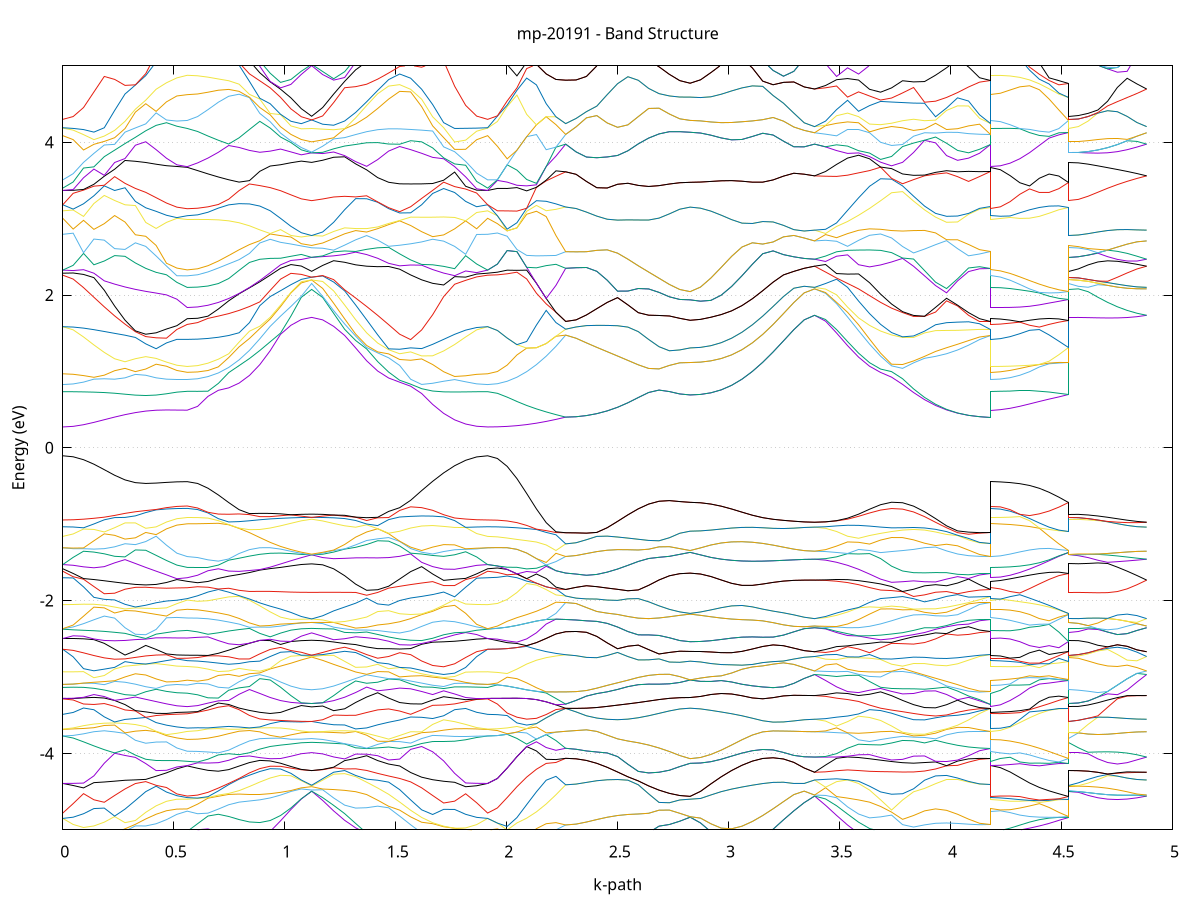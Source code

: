 set title 'mp-20191 - Band Structure'
set xlabel 'k-path'
set ylabel 'Energy (eV)'
set grid y
set yrange [-5:5]
set terminal png size 800,600
set output 'mp-20191_bands_gnuplot.png'
plot '-' using 1:2 with lines notitle, '-' using 1:2 with lines notitle, '-' using 1:2 with lines notitle, '-' using 1:2 with lines notitle, '-' using 1:2 with lines notitle, '-' using 1:2 with lines notitle, '-' using 1:2 with lines notitle, '-' using 1:2 with lines notitle, '-' using 1:2 with lines notitle, '-' using 1:2 with lines notitle, '-' using 1:2 with lines notitle, '-' using 1:2 with lines notitle, '-' using 1:2 with lines notitle, '-' using 1:2 with lines notitle, '-' using 1:2 with lines notitle, '-' using 1:2 with lines notitle, '-' using 1:2 with lines notitle, '-' using 1:2 with lines notitle, '-' using 1:2 with lines notitle, '-' using 1:2 with lines notitle, '-' using 1:2 with lines notitle, '-' using 1:2 with lines notitle, '-' using 1:2 with lines notitle, '-' using 1:2 with lines notitle, '-' using 1:2 with lines notitle, '-' using 1:2 with lines notitle, '-' using 1:2 with lines notitle, '-' using 1:2 with lines notitle, '-' using 1:2 with lines notitle, '-' using 1:2 with lines notitle, '-' using 1:2 with lines notitle, '-' using 1:2 with lines notitle, '-' using 1:2 with lines notitle, '-' using 1:2 with lines notitle, '-' using 1:2 with lines notitle, '-' using 1:2 with lines notitle, '-' using 1:2 with lines notitle, '-' using 1:2 with lines notitle, '-' using 1:2 with lines notitle, '-' using 1:2 with lines notitle, '-' using 1:2 with lines notitle, '-' using 1:2 with lines notitle, '-' using 1:2 with lines notitle, '-' using 1:2 with lines notitle, '-' using 1:2 with lines notitle, '-' using 1:2 with lines notitle, '-' using 1:2 with lines notitle, '-' using 1:2 with lines notitle, '-' using 1:2 with lines notitle, '-' using 1:2 with lines notitle, '-' using 1:2 with lines notitle, '-' using 1:2 with lines notitle, '-' using 1:2 with lines notitle, '-' using 1:2 with lines notitle, '-' using 1:2 with lines notitle, '-' using 1:2 with lines notitle, '-' using 1:2 with lines notitle, '-' using 1:2 with lines notitle, '-' using 1:2 with lines notitle, '-' using 1:2 with lines notitle, '-' using 1:2 with lines notitle, '-' using 1:2 with lines notitle, '-' using 1:2 with lines notitle, '-' using 1:2 with lines notitle, '-' using 1:2 with lines notitle, '-' using 1:2 with lines notitle, '-' using 1:2 with lines notitle, '-' using 1:2 with lines notitle, '-' using 1:2 with lines notitle, '-' using 1:2 with lines notitle, '-' using 1:2 with lines notitle, '-' using 1:2 with lines notitle, '-' using 1:2 with lines notitle, '-' using 1:2 with lines notitle, '-' using 1:2 with lines notitle, '-' using 1:2 with lines notitle, '-' using 1:2 with lines notitle, '-' using 1:2 with lines notitle, '-' using 1:2 with lines notitle, '-' using 1:2 with lines notitle, '-' using 1:2 with lines notitle, '-' using 1:2 with lines notitle, '-' using 1:2 with lines notitle, '-' using 1:2 with lines notitle, '-' using 1:2 with lines notitle, '-' using 1:2 with lines notitle, '-' using 1:2 with lines notitle, '-' using 1:2 with lines notitle, '-' using 1:2 with lines notitle, '-' using 1:2 with lines notitle, '-' using 1:2 with lines notitle, '-' using 1:2 with lines notitle, '-' using 1:2 with lines notitle, '-' using 1:2 with lines notitle, '-' using 1:2 with lines notitle, '-' using 1:2 with lines notitle, '-' using 1:2 with lines notitle, '-' using 1:2 with lines notitle, '-' using 1:2 with lines notitle, '-' using 1:2 with lines notitle, '-' using 1:2 with lines notitle, '-' using 1:2 with lines notitle, '-' using 1:2 with lines notitle, '-' using 1:2 with lines notitle, '-' using 1:2 with lines notitle, '-' using 1:2 with lines notitle, '-' using 1:2 with lines notitle, '-' using 1:2 with lines notitle, '-' using 1:2 with lines notitle, '-' using 1:2 with lines notitle, '-' using 1:2 with lines notitle, '-' using 1:2 with lines notitle, '-' using 1:2 with lines notitle, '-' using 1:2 with lines notitle, '-' using 1:2 with lines notitle, '-' using 1:2 with lines notitle, '-' using 1:2 with lines notitle, '-' using 1:2 with lines notitle, '-' using 1:2 with lines notitle, '-' using 1:2 with lines notitle, '-' using 1:2 with lines notitle, '-' using 1:2 with lines notitle, '-' using 1:2 with lines notitle, '-' using 1:2 with lines notitle, '-' using 1:2 with lines notitle, '-' using 1:2 with lines notitle, '-' using 1:2 with lines notitle, '-' using 1:2 with lines notitle, '-' using 1:2 with lines notitle, '-' using 1:2 with lines notitle, '-' using 1:2 with lines notitle, '-' using 1:2 with lines notitle, '-' using 1:2 with lines notitle, '-' using 1:2 with lines notitle, '-' using 1:2 with lines notitle, '-' using 1:2 with lines notitle, '-' using 1:2 with lines notitle, '-' using 1:2 with lines notitle, '-' using 1:2 with lines notitle, '-' using 1:2 with lines notitle, '-' using 1:2 with lines notitle, '-' using 1:2 with lines notitle, '-' using 1:2 with lines notitle, '-' using 1:2 with lines notitle, '-' using 1:2 with lines notitle, '-' using 1:2 with lines notitle, '-' using 1:2 with lines notitle, '-' using 1:2 with lines notitle, '-' using 1:2 with lines notitle, '-' using 1:2 with lines notitle
0.000000 -42.959632
0.046723 -42.960332
0.093447 -42.961732
0.140170 -42.963332
0.186894 -42.964732
0.233617 -42.965932
0.280341 -42.966932
0.327064 -42.967732
0.373788 -42.968332
0.420511 -42.968832
0.467235 -42.969132
0.513958 -42.969232
0.560682 -42.969332
0.560682 -42.969332
0.607405 -42.969732
0.654129 -42.970632
0.700852 -42.971832
0.747576 -42.973132
0.794299 -42.974232
0.841023 -42.975232
0.887746 -42.976032
0.934470 -42.976732
0.981193 -42.977232
1.027917 -42.977532
1.074640 -42.977732
1.121364 -42.977832
1.121364 -42.977832
1.170922 -42.977732
1.220479 -42.977532
1.270037 -42.977132
1.319595 -42.976632
1.369153 -42.975932
1.418710 -42.975032
1.468268 -42.974032
1.517826 -42.972832
1.567384 -42.971432
1.616941 -42.969832
1.666499 -42.968032
1.716057 -42.966132
1.765615 -42.964132
1.815172 -42.962132
1.864730 -42.960432
1.914288 -42.959632
1.914288 -42.959632
1.958247 -42.959632
2.002205 -42.959632
2.046164 -42.959532
2.090123 -42.959332
2.134082 -42.959232
2.178041 -42.959032
2.221999 -42.958832
2.265958 -42.958732
2.265958 -42.958732
2.312682 -42.959432
2.359405 -42.960932
2.406129 -42.962432
2.452852 -42.963732
2.499576 -42.964932
2.546299 -42.965832
2.593023 -42.966532
2.639746 -42.967132
2.686470 -42.967532
2.733193 -42.967732
2.779917 -42.967932
2.826640 -42.967932
2.826640 -42.967932
2.873364 -42.968332
2.920087 -42.969332
2.966811 -42.970432
3.013534 -42.971632
3.060258 -42.972732
3.106981 -42.973632
3.153705 -42.974432
3.200428 -42.975032
3.247152 -42.975432
3.293875 -42.975832
3.340599 -42.975932
3.387322 -42.976032
3.387322 -42.976032
3.436880 -42.975932
3.486438 -42.975732
3.535995 -42.975432
3.585553 -42.974932
3.635111 -42.974332
3.684669 -42.973532
3.734226 -42.972632
3.783784 -42.971532
3.833342 -42.970232
3.882900 -42.968732
3.932457 -42.967132
3.982015 -42.965332
4.031573 -42.963332
4.081131 -42.961332
4.130688 -42.959532
4.180246 -42.958732
4.180246 -42.969332
4.224205 -42.969332
4.268164 -42.969232
4.312123 -42.969132
4.356081 -42.968932
4.400040 -42.968632
4.443999 -42.968432
4.487958 -42.968132
4.531917 -42.967932
4.531917 -42.977832
4.575875 -42.977732
4.619834 -42.977632
4.663793 -42.977532
4.707752 -42.977232
4.751711 -42.976932
4.795670 -42.976632
4.839628 -42.976232
4.883587 -42.976032
e
0.000000 -42.957532
0.046723 -42.958332
0.093447 -42.959832
0.140170 -42.961232
0.186894 -42.962532
0.233617 -42.963632
0.280341 -42.964432
0.327064 -42.965032
0.373788 -42.965532
0.420511 -42.965932
0.467235 -42.966132
0.513958 -42.966332
0.560682 -42.966332
0.560682 -42.966332
0.607405 -42.966732
0.654129 -42.967632
0.700852 -42.968732
0.747576 -42.969932
0.794299 -42.970932
0.841023 -42.971732
0.887746 -42.972432
0.934470 -42.972932
0.981193 -42.973332
1.027917 -42.973632
1.074640 -42.973832
1.121364 -42.973832
1.121364 -42.973832
1.170922 -42.973832
1.220479 -42.973632
1.270037 -42.973332
1.319595 -42.972932
1.369153 -42.972332
1.418710 -42.971632
1.468268 -42.970732
1.517826 -42.969732
1.567384 -42.968632
1.616941 -42.967232
1.666499 -42.965732
1.716057 -42.964032
1.765615 -42.962132
1.815172 -42.960232
1.864730 -42.958432
1.914288 -42.957532
1.914288 -42.957532
1.958247 -42.957532
2.002205 -42.957632
2.046164 -42.957732
2.090123 -42.957832
2.134082 -42.957932
2.178041 -42.958132
2.221999 -42.958332
2.265958 -42.958432
2.265958 -42.958432
2.312682 -42.959132
2.359405 -42.960632
2.406129 -42.962132
2.452852 -42.963532
2.499576 -42.964632
2.546299 -42.965532
2.593023 -42.966232
2.639746 -42.966832
2.686470 -42.967232
2.733193 -42.967532
2.779917 -42.967632
2.826640 -42.967732
2.826640 -42.967732
2.873364 -42.968032
2.920087 -42.968932
2.966811 -42.970132
3.013534 -42.971332
3.060258 -42.972432
3.106981 -42.973332
3.153705 -42.974132
3.200428 -42.974732
3.247152 -42.975132
3.293875 -42.975432
3.340599 -42.975632
3.387322 -42.975732
3.387322 -42.975732
3.436880 -42.975632
3.486438 -42.975432
3.535995 -42.975132
3.585553 -42.974632
3.635111 -42.973932
3.684669 -42.973132
3.734226 -42.972232
3.783784 -42.971132
3.833342 -42.969832
3.882900 -42.968332
3.932457 -42.966632
3.982015 -42.964832
4.031573 -42.962932
4.081131 -42.960932
4.130688 -42.959232
4.180246 -42.958432
4.180246 -42.966332
4.224205 -42.966332
4.268164 -42.966432
4.312123 -42.966632
4.356081 -42.966732
4.400040 -42.967032
4.443999 -42.967232
4.487958 -42.967532
4.531917 -42.967732
4.531917 -42.973832
4.575875 -42.973932
4.619834 -42.974032
4.663793 -42.974232
4.707752 -42.974432
4.751711 -42.974732
4.795670 -42.975132
4.839628 -42.975432
4.883587 -42.975732
e
0.000000 -42.951132
0.046723 -42.951032
0.093447 -42.950932
0.140170 -42.950832
0.186894 -42.950732
0.233617 -42.950732
0.280341 -42.950632
0.327064 -42.950532
0.373788 -42.950532
0.420511 -42.950432
0.467235 -42.950432
0.513958 -42.950332
0.560682 -42.950332
0.560682 -42.950332
0.607405 -42.949532
0.654129 -42.947232
0.700852 -42.943832
0.747576 -42.939632
0.794299 -42.934832
0.841023 -42.929632
0.887746 -42.924232
0.934470 -42.918832
0.981193 -42.913932
1.027917 -42.909932
1.074640 -42.907232
1.121364 -42.906232
1.121364 -42.906232
1.170922 -42.906932
1.220479 -42.908832
1.270037 -42.911832
1.319595 -42.915632
1.369153 -42.919932
1.418710 -42.924332
1.468268 -42.928732
1.517826 -42.932932
1.567384 -42.936832
1.616941 -42.940432
1.666499 -42.943532
1.716057 -42.946132
1.765615 -42.948132
1.815172 -42.949732
1.864730 -42.950632
1.914288 -42.951132
1.914288 -42.951132
1.958247 -42.951132
2.002205 -42.951132
2.046164 -42.951032
2.090123 -42.951032
2.134082 -42.950932
2.178041 -42.950832
2.221999 -42.950832
2.265958 -42.950832
2.265958 -42.950832
2.312682 -42.950632
2.359405 -42.950532
2.406129 -42.950432
2.452852 -42.950332
2.499576 -42.950332
2.546299 -42.950232
2.593023 -42.950132
2.639746 -42.950132
2.686470 -42.950032
2.733193 -42.950032
2.779917 -42.949932
2.826640 -42.949932
2.826640 -42.949932
2.873364 -42.949132
2.920087 -42.946832
2.966811 -42.943432
3.013534 -42.939332
3.060258 -42.934532
3.106981 -42.929432
3.153705 -42.924132
3.200428 -42.918832
3.247152 -42.913932
3.293875 -42.909832
3.340599 -42.907032
3.387322 -42.906032
3.387322 -42.906032
3.436880 -42.906732
3.486438 -42.908732
3.535995 -42.911832
3.585553 -42.915632
3.635111 -42.919732
3.684669 -42.924132
3.734226 -42.928432
3.783784 -42.932632
3.833342 -42.936532
3.882900 -42.940132
3.932457 -42.943232
3.982015 -42.945932
4.031573 -42.948032
4.081131 -42.949532
4.130688 -42.950432
4.180246 -42.950832
4.180246 -42.950332
4.224205 -42.950332
4.268164 -42.950332
4.312123 -42.950232
4.356081 -42.950232
4.400040 -42.950132
4.443999 -42.950032
4.487958 -42.950032
4.531917 -42.949932
4.531917 -42.906232
4.575875 -42.906232
4.619834 -42.906232
4.663793 -42.906232
4.707752 -42.906232
4.751711 -42.906132
4.795670 -42.906132
4.839628 -42.906132
4.883587 -42.906032
e
0.000000 -42.951032
0.046723 -42.950032
0.093447 -42.949332
0.140170 -42.949232
0.186894 -42.949232
0.233617 -42.949132
0.280341 -42.949032
0.327064 -42.949032
0.373788 -42.948932
0.420511 -42.948932
0.467235 -42.948832
0.513958 -42.948832
0.560682 -42.948832
0.560682 -42.948832
0.607405 -42.948032
0.654129 -42.945832
0.700852 -42.942432
0.747576 -42.938332
0.794299 -42.933632
0.841023 -42.928632
0.887746 -42.923432
0.934470 -42.918232
0.981193 -42.913432
1.027917 -42.909332
1.074640 -42.906532
1.121364 -42.906232
1.121364 -42.906232
1.170922 -42.906632
1.220479 -42.908332
1.270037 -42.911432
1.319595 -42.915132
1.369153 -42.919132
1.418710 -42.923432
1.468268 -42.927632
1.517826 -42.931632
1.567384 -42.935532
1.616941 -42.938932
1.666499 -42.942032
1.716057 -42.944632
1.765615 -42.946632
1.815172 -42.948332
1.864730 -42.950032
1.914288 -42.951032
1.914288 -42.951032
1.958247 -42.950932
2.002205 -42.950932
2.046164 -42.950932
2.090123 -42.950832
2.134082 -42.950832
2.178041 -42.950732
2.221999 -42.950732
2.265958 -42.950632
2.265958 -42.950632
2.312682 -42.950032
2.359405 -42.949832
2.406129 -42.949732
2.452852 -42.949632
2.499576 -42.949532
2.546299 -42.949532
2.593023 -42.949432
2.639746 -42.949332
2.686470 -42.949332
2.733193 -42.949232
2.779917 -42.949232
2.826640 -42.949232
2.826640 -42.949232
2.873364 -42.948432
2.920087 -42.946132
2.966811 -42.942832
3.013534 -42.938632
3.060258 -42.933932
3.106981 -42.928832
3.153705 -42.923532
3.200428 -42.918232
3.247152 -42.913432
3.293875 -42.909332
3.340599 -42.906632
3.387322 -42.905932
3.387322 -42.905932
3.436880 -42.906432
3.486438 -42.908332
3.535995 -42.911432
3.585553 -42.915132
3.635111 -42.919232
3.684669 -42.923532
3.734226 -42.927832
3.783784 -42.931932
3.833342 -42.935732
3.882900 -42.939132
3.932457 -42.942232
3.982015 -42.944732
4.031573 -42.946732
4.081131 -42.948232
4.130688 -42.949632
4.180246 -42.950632
4.180246 -42.948832
4.224205 -42.948832
4.268164 -42.948932
4.312123 -42.948932
4.356081 -42.949032
4.400040 -42.949132
4.443999 -42.949132
4.487958 -42.949232
4.531917 -42.949232
4.531917 -42.906232
4.575875 -42.906132
4.619834 -42.906132
4.663793 -42.906132
4.707752 -42.906132
4.751711 -42.906032
4.795670 -42.906032
4.839628 -42.905932
4.883587 -42.905932
e
0.000000 -42.949132
0.046723 -42.948832
0.093447 -42.946532
0.140170 -42.942932
0.186894 -42.938632
0.233617 -42.933832
0.280341 -42.928832
0.327064 -42.923532
0.373788 -42.918332
0.420511 -42.913632
0.467235 -42.909732
0.513958 -42.907232
0.560682 -42.906332
0.560682 -42.906332
0.607405 -42.906332
0.654129 -42.906332
0.700852 -42.906332
0.747576 -42.906332
0.794299 -42.906232
0.841023 -42.906232
0.887746 -42.906232
0.934470 -42.906232
0.981193 -42.906232
1.027917 -42.906232
1.074640 -42.906132
1.121364 -42.905432
1.121364 -42.905432
1.170922 -42.906232
1.220479 -42.907732
1.270037 -42.909632
1.319595 -42.912032
1.369153 -42.915032
1.418710 -42.918432
1.468268 -42.922032
1.517826 -42.925832
1.567384 -42.929632
1.616941 -42.933432
1.666499 -42.937132
1.716057 -42.940732
1.765615 -42.944032
1.815172 -42.946932
1.864730 -42.948632
1.914288 -42.949132
1.914288 -42.949132
1.958247 -42.949132
2.002205 -42.949132
2.046164 -42.949132
2.090123 -42.949232
2.134082 -42.949332
2.178041 -42.949332
2.221999 -42.949332
2.265958 -42.949432
2.265958 -42.949432
2.312682 -42.948732
2.359405 -42.946232
2.406129 -42.942632
2.452852 -42.938332
2.499576 -42.933632
2.546299 -42.928532
2.593023 -42.923332
2.639746 -42.918332
2.686470 -42.913632
2.733193 -42.909732
2.779917 -42.907132
2.826640 -42.906132
2.826640 -42.906132
2.873364 -42.906132
2.920087 -42.906132
2.966811 -42.906132
3.013534 -42.906132
3.060258 -42.906032
3.106981 -42.906032
3.153705 -42.906032
3.200428 -42.906032
3.247152 -42.905932
3.293875 -42.905932
3.340599 -42.905932
3.387322 -42.905632
3.387322 -42.905632
3.436880 -42.906332
3.486438 -42.907632
3.535995 -42.909532
3.585553 -42.912032
3.635111 -42.915032
3.684669 -42.918432
3.734226 -42.922032
3.783784 -42.925732
3.833342 -42.929532
3.882900 -42.933432
3.932457 -42.937132
3.982015 -42.940732
4.031573 -42.944132
4.081131 -42.947232
4.130688 -42.949032
4.180246 -42.949432
4.180246 -42.906332
4.224205 -42.906332
4.268164 -42.906332
4.312123 -42.906332
4.356081 -42.906232
4.400040 -42.906232
4.443999 -42.906232
4.487958 -42.906132
4.531917 -42.906132
4.531917 -42.905432
4.575875 -42.905432
4.619834 -42.905432
4.663793 -42.905532
4.707752 -42.905532
4.751711 -42.905532
4.795670 -42.905632
4.839628 -42.905632
4.883587 -42.905632
e
0.000000 -42.949032
0.046723 -42.948032
0.093447 -42.945432
0.140170 -42.941832
0.186894 -42.937532
0.233617 -42.932932
0.280341 -42.927932
0.327064 -42.922832
0.373788 -42.917832
0.420511 -42.913232
0.467235 -42.909332
0.513958 -42.906632
0.560682 -42.905732
0.560682 -42.905732
0.607405 -42.905732
0.654129 -42.905732
0.700852 -42.905632
0.747576 -42.905632
0.794299 -42.905632
0.841023 -42.905532
0.887746 -42.905532
0.934470 -42.905532
0.981193 -42.905432
1.027917 -42.905432
1.074640 -42.905432
1.121364 -42.905432
1.121364 -42.905432
1.170922 -42.905832
1.220479 -42.907132
1.270037 -42.909032
1.319595 -42.911632
1.369153 -42.914632
1.418710 -42.917932
1.468268 -42.921432
1.517826 -42.925132
1.567384 -42.928832
1.616941 -42.932632
1.666499 -42.936232
1.716057 -42.939732
1.765615 -42.943032
1.815172 -42.946032
1.864730 -42.948232
1.914288 -42.949032
1.914288 -42.949032
1.958247 -42.949032
2.002205 -42.949032
2.046164 -42.949132
2.090123 -42.949132
2.134082 -42.949232
2.178041 -42.949232
2.221999 -42.949332
2.265958 -42.949332
2.265958 -42.949332
2.312682 -42.948432
2.359405 -42.945832
2.406129 -42.942132
2.452852 -42.937932
2.499576 -42.933132
2.546299 -42.928132
2.593023 -42.923032
2.639746 -42.917932
2.686470 -42.913232
2.733193 -42.909432
2.779917 -42.906832
2.826640 -42.905832
2.826640 -42.905832
2.873364 -42.905832
2.920087 -42.905832
2.966811 -42.905832
3.013534 -42.905832
3.060258 -42.905832
3.106981 -42.905732
3.153705 -42.905732
3.200428 -42.905732
3.247152 -42.905732
3.293875 -42.905732
3.340599 -42.905632
3.387322 -42.905632
3.387322 -42.905632
3.436880 -42.906032
3.486438 -42.907232
3.535995 -42.909132
3.585553 -42.911632
3.635111 -42.914632
3.684669 -42.917932
3.734226 -42.921532
3.783784 -42.925232
3.833342 -42.928932
3.882900 -42.932732
3.932457 -42.936332
3.982015 -42.939832
4.031573 -42.943132
4.081131 -42.946132
4.130688 -42.948432
4.180246 -42.949332
4.180246 -42.905732
4.224205 -42.905732
4.268164 -42.905732
4.312123 -42.905732
4.356081 -42.905732
4.400040 -42.905832
4.443999 -42.905832
4.487958 -42.905832
4.531917 -42.905832
4.531917 -42.905432
4.575875 -42.905432
4.619834 -42.905432
4.663793 -42.905532
4.707752 -42.905532
4.751711 -42.905532
4.795670 -42.905632
4.839628 -42.905632
4.883587 -42.905632
e
0.000000 -42.793932
0.046723 -42.794232
0.093447 -42.795732
0.140170 -42.798432
0.186894 -42.802032
0.233617 -42.806332
0.280341 -42.811132
0.327064 -42.816132
0.373788 -42.821232
0.420511 -42.825932
0.467235 -42.829932
0.513958 -42.832632
0.560682 -42.833532
0.560682 -42.833532
0.607405 -42.833532
0.654129 -42.833532
0.700852 -42.833532
0.747576 -42.833532
0.794299 -42.833632
0.841023 -42.833932
0.887746 -42.834532
0.934470 -42.835732
0.981193 -42.837432
1.027917 -42.839532
1.074640 -42.841232
1.121364 -42.841932
1.121364 -42.841932
1.170922 -42.841132
1.220479 -42.838932
1.270037 -42.835632
1.319595 -42.831532
1.369153 -42.827032
1.418710 -42.822432
1.468268 -42.817832
1.517826 -42.813432
1.567384 -42.809332
1.616941 -42.805532
1.666499 -42.802232
1.716057 -42.799332
1.765615 -42.797032
1.815172 -42.795332
1.864730 -42.794232
1.914288 -42.793932
1.914288 -42.793932
1.958247 -42.793932
2.002205 -42.793932
2.046164 -42.793832
2.090123 -42.793832
2.134082 -42.793832
2.178041 -42.793832
2.221999 -42.793832
2.265958 -42.793832
2.265958 -42.793832
2.312682 -42.794032
2.359405 -42.795532
2.406129 -42.798232
2.452852 -42.801832
2.499576 -42.806132
2.546299 -42.811032
2.593023 -42.816132
2.639746 -42.821232
2.686470 -42.825932
2.733193 -42.829832
2.779917 -42.832532
2.826640 -42.833432
2.826640 -42.833432
2.873364 -42.833432
2.920087 -42.833432
2.966811 -42.833332
3.013534 -42.833332
3.060258 -42.833432
3.106981 -42.833732
3.153705 -42.834232
3.200428 -42.835332
3.247152 -42.836932
3.293875 -42.838932
3.340599 -42.840532
3.387322 -42.841232
3.387322 -42.841232
3.436880 -42.840432
3.486438 -42.838332
3.535995 -42.835232
3.585553 -42.831332
3.635111 -42.827032
3.684669 -42.822532
3.734226 -42.818032
3.783784 -42.813732
3.833342 -42.809532
3.882900 -42.805732
3.932457 -42.802332
3.982015 -42.799432
4.031573 -42.797032
4.081131 -42.795232
4.130688 -42.794132
4.180246 -42.793832
4.180246 -42.833532
4.224205 -42.833532
4.268164 -42.833532
4.312123 -42.833532
4.356081 -42.833532
4.400040 -42.833532
4.443999 -42.833432
4.487958 -42.833432
4.531917 -42.833432
4.531917 -42.841932
4.575875 -42.841932
4.619834 -42.841832
4.663793 -42.841732
4.707752 -42.841632
4.751711 -42.841532
4.795670 -42.841332
4.839628 -42.841232
4.883587 -42.841232
e
0.000000 -42.793732
0.046723 -42.794032
0.093447 -42.794932
0.140170 -42.797332
0.186894 -42.800832
0.233617 -42.805132
0.280341 -42.810032
0.327064 -42.815132
0.373788 -42.820232
0.420511 -42.824932
0.467235 -42.828832
0.513958 -42.831432
0.560682 -42.832332
0.560682 -42.832332
0.607405 -42.832332
0.654129 -42.832232
0.700852 -42.832232
0.747576 -42.832132
0.794299 -42.832232
0.841023 -42.832432
0.887746 -42.832932
0.934470 -42.833832
0.981193 -42.835332
1.027917 -42.837132
1.074640 -42.838632
1.121364 -42.839232
1.121364 -42.839232
1.170922 -42.838532
1.220479 -42.836532
1.270037 -42.833632
1.319595 -42.829832
1.369153 -42.825732
1.418710 -42.821232
1.468268 -42.816732
1.517826 -42.812232
1.567384 -42.808032
1.616941 -42.804132
1.666499 -42.800732
1.716057 -42.798032
1.765615 -42.796132
1.815172 -42.794732
1.864730 -42.793932
1.914288 -42.793732
1.914288 -42.793732
1.958247 -42.793732
2.002205 -42.793732
2.046164 -42.793732
2.090123 -42.793632
2.134082 -42.793632
2.178041 -42.793632
2.221999 -42.793632
2.265958 -42.793632
2.265958 -42.793632
2.312682 -42.793932
2.359405 -42.794932
2.406129 -42.797432
2.452852 -42.800932
2.499576 -42.805232
2.546299 -42.810132
2.593023 -42.815132
2.639746 -42.820232
2.686470 -42.824932
2.733193 -42.828832
2.779917 -42.831432
2.826640 -42.832432
2.826640 -42.832432
2.873364 -42.832432
2.920087 -42.832332
2.966811 -42.832332
3.013534 -42.832332
3.060258 -42.832432
3.106981 -42.832632
3.153705 -42.833232
3.200428 -42.834232
3.247152 -42.835832
3.293875 -42.837732
3.340599 -42.839332
3.387322 -42.839932
3.387322 -42.839932
3.436880 -42.839232
3.486438 -42.837132
3.535995 -42.833932
3.585553 -42.830032
3.635111 -42.825632
3.684669 -42.821032
3.734226 -42.816432
3.783784 -42.811832
3.833342 -42.807632
3.882900 -42.803632
3.932457 -42.800232
3.982015 -42.797532
4.031573 -42.795832
4.081131 -42.794632
4.130688 -42.793932
4.180246 -42.793632
4.180246 -42.832332
4.224205 -42.832332
4.268164 -42.832332
4.312123 -42.832332
4.356081 -42.832332
4.400040 -42.832332
4.443999 -42.832432
4.487958 -42.832432
4.531917 -42.832432
4.531917 -42.839232
4.575875 -42.839232
4.619834 -42.839232
4.663793 -42.839332
4.707752 -42.839532
4.751711 -42.839632
4.795670 -42.839732
4.839628 -42.839832
4.883587 -42.839932
e
0.000000 -42.791432
0.046723 -42.791832
0.093447 -42.792632
0.140170 -42.792732
0.186894 -42.792532
0.233617 -42.792232
0.280341 -42.791932
0.327064 -42.791632
0.373788 -42.791232
0.420511 -42.791032
0.467235 -42.790732
0.513958 -42.790632
0.560682 -42.790632
0.560682 -42.790632
0.607405 -42.791232
0.654129 -42.793032
0.700852 -42.795832
0.747576 -42.799532
0.794299 -42.803732
0.841023 -42.808332
0.887746 -42.812732
0.934470 -42.816732
0.981193 -42.819832
1.027917 -42.821932
1.074640 -42.822932
1.121364 -42.823232
1.121364 -42.823232
1.170922 -42.822932
1.220479 -42.821832
1.270037 -42.820232
1.319595 -42.818032
1.369153 -42.815532
1.418710 -42.812832
1.468268 -42.809932
1.517826 -42.807032
1.567384 -42.804232
1.616941 -42.801532
1.666499 -42.799032
1.716057 -42.796732
1.765615 -42.794532
1.815172 -42.792932
1.864730 -42.791832
1.914288 -42.791432
1.914288 -42.791432
1.958247 -42.791432
2.002205 -42.791532
2.046164 -42.791532
2.090123 -42.791532
2.134082 -42.791532
2.178041 -42.791532
2.221999 -42.791532
2.265958 -42.791532
2.265958 -42.791532
2.312682 -42.791932
2.359405 -42.792532
2.406129 -42.792632
2.452852 -42.792432
2.499576 -42.792132
2.546299 -42.791832
2.593023 -42.791432
2.639746 -42.791132
2.686470 -42.790832
2.733193 -42.790632
2.779917 -42.790432
2.826640 -42.790432
2.826640 -42.790432
2.873364 -42.791032
2.920087 -42.792832
2.966811 -42.795732
3.013534 -42.799332
3.060258 -42.803632
3.106981 -42.808132
3.153705 -42.812632
3.200428 -42.816732
3.247152 -42.819832
3.293875 -42.821832
3.340599 -42.822932
3.387322 -42.823232
3.387322 -42.823232
3.436880 -42.822832
3.486438 -42.821832
3.535995 -42.820132
3.585553 -42.818032
3.635111 -42.815532
3.684669 -42.812732
3.734226 -42.809932
3.783784 -42.807132
3.833342 -42.804332
3.882900 -42.801732
3.932457 -42.799432
3.982015 -42.797132
4.031573 -42.794832
4.081131 -42.793032
4.130688 -42.791932
4.180246 -42.791532
4.180246 -42.790632
4.224205 -42.790632
4.268164 -42.790532
4.312123 -42.790532
4.356081 -42.790532
4.400040 -42.790432
4.443999 -42.790432
4.487958 -42.790432
4.531917 -42.790432
4.531917 -42.823232
4.575875 -42.823232
4.619834 -42.823232
4.663793 -42.823232
4.707752 -42.823232
4.751711 -42.823232
4.795670 -42.823232
4.839628 -42.823232
4.883587 -42.823232
e
0.000000 -42.791432
0.046723 -42.791532
0.093447 -42.791632
0.140170 -42.791432
0.186894 -42.791232
0.233617 -42.790932
0.280341 -42.790532
0.327064 -42.790232
0.373788 -42.789832
0.420511 -42.789532
0.467235 -42.789332
0.513958 -42.789132
0.560682 -42.789132
0.560682 -42.789132
0.607405 -42.789732
0.654129 -42.791532
0.700852 -42.794332
0.747576 -42.798032
0.794299 -42.802232
0.841023 -42.806832
0.887746 -42.811332
0.934470 -42.815432
0.981193 -42.818532
1.027917 -42.820632
1.074640 -42.821732
1.121364 -42.822032
1.121364 -42.822032
1.170922 -42.821632
1.220479 -42.820632
1.270037 -42.818932
1.319595 -42.816732
1.369153 -42.814232
1.418710 -42.811432
1.468268 -42.808432
1.517826 -42.805432
1.567384 -42.802532
1.616941 -42.799832
1.666499 -42.797432
1.716057 -42.795332
1.765615 -42.793632
1.815172 -42.792432
1.864730 -42.791632
1.914288 -42.791432
1.914288 -42.791432
1.958247 -42.791432
2.002205 -42.791432
2.046164 -42.791432
2.090123 -42.791432
2.134082 -42.791432
2.178041 -42.791532
2.221999 -42.791532
2.265958 -42.791532
2.265958 -42.791532
2.312682 -42.791632
2.359405 -42.791732
2.406129 -42.791632
2.452852 -42.791332
2.499576 -42.791032
2.546299 -42.790632
2.593023 -42.790332
2.639746 -42.790032
2.686470 -42.789732
2.733193 -42.789432
2.779917 -42.789332
2.826640 -42.789332
2.826640 -42.789332
2.873364 -42.789932
2.920087 -42.791732
2.966811 -42.794532
3.013534 -42.798232
3.060258 -42.802432
3.106981 -42.806932
3.153705 -42.811432
3.200428 -42.815432
3.247152 -42.818632
3.293875 -42.820632
3.340599 -42.821732
3.387322 -42.822032
3.387322 -42.822032
3.436880 -42.821732
3.486438 -42.820632
3.535995 -42.819032
3.585553 -42.816832
3.635111 -42.814232
3.684669 -42.811432
3.734226 -42.808432
3.783784 -42.805532
3.833342 -42.802632
3.882900 -42.799932
3.932457 -42.797432
3.982015 -42.795332
4.031573 -42.793732
4.081131 -42.792532
4.130688 -42.791732
4.180246 -42.791532
4.180246 -42.789132
4.224205 -42.789132
4.268164 -42.789132
4.312123 -42.789132
4.356081 -42.789232
4.400040 -42.789232
4.443999 -42.789232
4.487958 -42.789232
4.531917 -42.789332
4.531917 -42.822032
4.575875 -42.822032
4.619834 -42.822032
4.663793 -42.822032
4.707752 -42.822032
4.751711 -42.822032
4.795670 -42.822032
4.839628 -42.822032
4.883587 -42.822032
e
0.000000 -42.739532
0.046723 -42.739832
0.093447 -42.740432
0.140170 -42.741532
0.186894 -42.742732
0.233617 -42.743932
0.280341 -42.745232
0.327064 -42.746332
0.373788 -42.747332
0.420511 -42.748132
0.467235 -42.748632
0.513958 -42.749032
0.560682 -42.749132
0.560682 -42.749132
0.607405 -42.748932
0.654129 -42.748332
0.700852 -42.747532
0.747576 -42.746532
0.794299 -42.745532
0.841023 -42.744732
0.887746 -42.744032
0.934470 -42.743532
0.981193 -42.743232
1.027917 -42.743032
1.074640 -42.742932
1.121364 -42.742932
1.121364 -42.742932
1.170922 -42.742832
1.220479 -42.742932
1.270037 -42.742932
1.319595 -42.743032
1.369153 -42.743032
1.418710 -42.743032
1.468268 -42.743032
1.517826 -42.742832
1.567384 -42.742532
1.616941 -42.742032
1.666499 -42.741432
1.716057 -42.740732
1.765615 -42.740032
1.815172 -42.739632
1.864730 -42.739532
1.914288 -42.739532
1.914288 -42.739532
1.958247 -42.739532
2.002205 -42.739532
2.046164 -42.739532
2.090123 -42.739432
2.134082 -42.739432
2.178041 -42.739332
2.221999 -42.739232
2.265958 -42.739232
2.265958 -42.739232
2.312682 -42.739332
2.359405 -42.739932
2.406129 -42.740832
2.452852 -42.741932
2.499576 -42.743132
2.546299 -42.744332
2.593023 -42.745332
2.639746 -42.746232
2.686470 -42.747032
2.733193 -42.747532
2.779917 -42.747832
2.826640 -42.747932
2.826640 -42.747932
2.873364 -42.747832
2.920087 -42.747232
2.966811 -42.746532
3.013534 -42.745632
3.060258 -42.744832
3.106981 -42.744032
3.153705 -42.743532
3.200428 -42.743132
3.247152 -42.742932
3.293875 -42.742832
3.340599 -42.742832
3.387322 -42.742832
3.387322 -42.742832
3.436880 -42.742732
3.486438 -42.742732
3.535995 -42.742832
3.585553 -42.742932
3.635111 -42.743032
3.684669 -42.743032
3.734226 -42.742932
3.783784 -42.742732
3.833342 -42.742432
3.882900 -42.741832
3.932457 -42.741232
3.982015 -42.740332
4.031573 -42.739532
4.081131 -42.739232
4.130688 -42.739232
4.180246 -42.739232
4.180246 -42.749132
4.224205 -42.749132
4.268164 -42.749032
4.312123 -42.748832
4.356081 -42.748732
4.400040 -42.748432
4.443999 -42.748232
4.487958 -42.748032
4.531917 -42.747932
4.531917 -42.742932
4.575875 -42.742932
4.619834 -42.742932
4.663793 -42.742832
4.707752 -42.742832
4.751711 -42.742832
4.795670 -42.742832
4.839628 -42.742832
4.883587 -42.742832
e
0.000000 -42.739332
0.046723 -42.739132
0.093447 -42.738632
0.140170 -42.738832
0.186894 -42.739832
0.233617 -42.741032
0.280341 -42.742132
0.327064 -42.743132
0.373788 -42.744032
0.420511 -42.744732
0.467235 -42.745232
0.513958 -42.745532
0.560682 -42.745632
0.560682 -42.745632
0.607405 -42.745432
0.654129 -42.745032
0.700852 -42.744332
0.747576 -42.743632
0.794299 -42.743032
0.841023 -42.742632
0.887746 -42.742432
0.934470 -42.742432
0.981193 -42.742532
1.027917 -42.742632
1.074640 -42.742732
1.121364 -42.742832
1.121364 -42.742832
1.170922 -42.742832
1.220479 -42.742732
1.270037 -42.742632
1.319595 -42.742332
1.369153 -42.742032
1.418710 -42.741732
1.468268 -42.741332
1.517826 -42.741032
1.567384 -42.740632
1.616941 -42.740332
1.666499 -42.740032
1.716057 -42.739832
1.765615 -42.739632
1.815172 -42.739532
1.864730 -42.739332
1.914288 -42.739332
1.914288 -42.739332
1.958247 -42.739232
2.002205 -42.739132
2.046164 -42.739032
2.090123 -42.738932
2.134082 -42.738732
2.178041 -42.738732
2.221999 -42.738632
2.265958 -42.738632
2.265958 -42.738632
2.312682 -42.738532
2.359405 -42.738632
2.406129 -42.739532
2.452852 -42.740632
2.499576 -42.741832
2.546299 -42.743032
2.593023 -42.744132
2.639746 -42.745032
2.686470 -42.745832
2.733193 -42.746332
2.779917 -42.746632
2.826640 -42.746832
2.826640 -42.746832
2.873364 -42.746632
2.920087 -42.746032
2.966811 -42.745332
3.013534 -42.744532
3.060258 -42.743832
3.106981 -42.743232
3.153705 -42.742832
3.200428 -42.742632
3.247152 -42.742632
3.293875 -42.742632
3.340599 -42.742632
3.387322 -42.742732
3.387322 -42.742732
3.436880 -42.742732
3.486438 -42.742632
3.535995 -42.742432
3.585553 -42.742232
3.635111 -42.741832
3.684669 -42.741532
3.734226 -42.741132
3.783784 -42.740732
3.833342 -42.740332
3.882900 -42.739932
3.932457 -42.739632
3.982015 -42.739332
4.031573 -42.739132
4.081131 -42.738832
4.130688 -42.738632
4.180246 -42.738632
4.180246 -42.745632
4.224205 -42.745632
4.268164 -42.745732
4.312123 -42.745832
4.356081 -42.746032
4.400040 -42.746232
4.443999 -42.746532
4.487958 -42.746732
4.531917 -42.746832
4.531917 -42.742832
4.575875 -42.742832
4.619834 -42.742832
4.663793 -42.742732
4.707752 -42.742732
4.751711 -42.742732
4.795670 -42.742732
4.839628 -42.742732
4.883587 -42.742732
e
0.000000 -42.737532
0.046723 -42.737632
0.093447 -42.737932
0.140170 -42.737732
0.186894 -42.736732
0.233617 -42.735732
0.280341 -42.734632
0.327064 -42.733732
0.373788 -42.732932
0.420511 -42.732232
0.467235 -42.731732
0.513958 -42.731432
0.560682 -42.731332
0.560682 -42.731332
0.607405 -42.731532
0.654129 -42.732032
0.700852 -42.732832
0.747576 -42.733632
0.794299 -42.734332
0.841023 -42.734832
0.887746 -42.735132
0.934470 -42.735232
0.981193 -42.735232
1.027917 -42.735132
1.074640 -42.735032
1.121364 -42.735032
1.121364 -42.735032
1.170922 -42.735032
1.220479 -42.735032
1.270037 -42.735232
1.319595 -42.735432
1.369153 -42.735632
1.418710 -42.735932
1.468268 -42.736132
1.517826 -42.736432
1.567384 -42.736732
1.616941 -42.737032
1.666499 -42.737232
1.716057 -42.737432
1.765615 -42.737532
1.815172 -42.737532
1.864730 -42.737532
1.914288 -42.737532
1.914288 -42.737532
1.958247 -42.737632
2.002205 -42.737632
2.046164 -42.737632
2.090123 -42.737732
2.134082 -42.737732
2.178041 -42.737732
2.221999 -42.737632
2.265958 -42.737632
2.265958 -42.737632
2.312682 -42.737632
2.359405 -42.737732
2.406129 -42.737132
2.452852 -42.736232
2.499576 -42.735232
2.546299 -42.734232
2.593023 -42.733332
2.639746 -42.732532
2.686470 -42.731932
2.733193 -42.731432
2.779917 -42.731132
2.826640 -42.731032
2.826640 -42.731032
2.873364 -42.731232
2.920087 -42.731732
2.966811 -42.732432
3.013534 -42.733232
3.060258 -42.733932
3.106981 -42.734532
3.153705 -42.734932
3.200428 -42.735132
3.247152 -42.735132
3.293875 -42.735132
3.340599 -42.735132
3.387322 -42.735232
3.387322 -42.735232
3.436880 -42.735132
3.486438 -42.735232
3.535995 -42.735332
3.585553 -42.735532
3.635111 -42.735832
3.684669 -42.736132
3.734226 -42.736432
3.783784 -42.736732
3.833342 -42.737032
3.882900 -42.737432
3.932457 -42.737632
3.982015 -42.737932
4.031573 -42.738032
4.081131 -42.737932
4.130688 -42.737732
4.180246 -42.737632
4.180246 -42.731332
4.224205 -42.731332
4.268164 -42.731332
4.312123 -42.731332
4.356081 -42.731232
4.400040 -42.731132
4.443999 -42.731132
4.487958 -42.731032
4.531917 -42.731032
4.531917 -42.735032
4.575875 -42.735032
4.619834 -42.735032
4.663793 -42.735132
4.707752 -42.735132
4.751711 -42.735132
4.795670 -42.735132
4.839628 -42.735132
4.883587 -42.735232
e
0.000000 -42.736132
0.046723 -42.736232
0.093447 -42.736032
0.140170 -42.735432
0.186894 -42.734632
0.233617 -42.733632
0.280341 -42.732732
0.327064 -42.731832
0.373788 -42.731132
0.420511 -42.730532
0.467235 -42.730032
0.513958 -42.729732
0.560682 -42.729732
0.560682 -42.729732
0.607405 -42.729832
0.654129 -42.730332
0.700852 -42.731032
0.747576 -42.731932
0.794299 -42.732732
0.841023 -42.733432
0.887746 -42.734032
0.934470 -42.734432
0.981193 -42.734732
1.027917 -42.734932
1.074640 -42.734932
1.121364 -42.734932
1.121364 -42.734932
1.170922 -42.734932
1.220479 -42.735032
1.270037 -42.734932
1.319595 -42.734832
1.369153 -42.734832
1.418710 -42.734832
1.468268 -42.734932
1.517826 -42.735032
1.567384 -42.735232
1.616941 -42.735532
1.666499 -42.735832
1.716057 -42.736132
1.765615 -42.736332
1.815172 -42.736432
1.864730 -42.736232
1.914288 -42.736132
1.914288 -42.736132
1.958247 -42.736232
2.002205 -42.736232
2.046164 -42.736332
2.090123 -42.736532
2.134082 -42.736732
2.178041 -42.736832
2.221999 -42.737032
2.265958 -42.737132
2.265958 -42.737132
2.312682 -42.737132
2.359405 -42.736732
2.406129 -42.736032
2.452852 -42.735132
2.499576 -42.734132
2.546299 -42.733232
2.593023 -42.732332
2.639746 -42.731532
2.686470 -42.730832
2.733193 -42.730432
2.779917 -42.730132
2.826640 -42.730032
2.826640 -42.730032
2.873364 -42.730232
2.920087 -42.730732
2.966811 -42.731432
3.013534 -42.732332
3.060258 -42.733132
3.106981 -42.733832
3.153705 -42.734432
3.200428 -42.734832
3.247152 -42.735032
3.293875 -42.735132
3.340599 -42.735132
3.387322 -42.735032
3.387322 -42.735032
3.436880 -42.735132
3.486438 -42.735132
3.535995 -42.735032
3.585553 -42.735032
3.635111 -42.734932
3.684669 -42.734932
3.734226 -42.735032
3.783784 -42.735132
3.833342 -42.735432
3.882900 -42.735732
3.932457 -42.736132
3.982015 -42.736432
4.031573 -42.736832
4.081131 -42.737132
4.130688 -42.737132
4.180246 -42.737132
4.180246 -42.729732
4.224205 -42.729732
4.268164 -42.729732
4.312123 -42.729732
4.356081 -42.729832
4.400040 -42.729932
4.443999 -42.729932
4.487958 -42.730032
4.531917 -42.730032
4.531917 -42.734932
4.575875 -42.734932
4.619834 -42.734932
4.663793 -42.734932
4.707752 -42.735032
4.751711 -42.735032
4.795670 -42.735032
4.839628 -42.735032
4.883587 -42.735032
e
0.000000 -42.703032
0.046723 -42.702632
0.093447 -42.701232
0.140170 -42.699232
0.186894 -42.696732
0.233617 -42.694032
0.280341 -42.691332
0.327064 -42.688832
0.373788 -42.686632
0.420511 -42.684832
0.467235 -42.683532
0.513958 -42.682732
0.560682 -42.682432
0.560682 -42.682432
0.607405 -42.681732
0.654129 -42.679832
0.700852 -42.676732
0.747576 -42.672532
0.794299 -42.667632
0.841023 -42.662032
0.887746 -42.655832
0.934470 -42.649432
0.981193 -42.642932
1.027917 -42.636732
1.074640 -42.631632
1.121364 -42.629432
1.121364 -42.629432
1.170922 -42.632032
1.220479 -42.637532
1.270037 -42.643932
1.319595 -42.650532
1.369153 -42.657032
1.418710 -42.663532
1.468268 -42.670032
1.517826 -42.676132
1.567384 -42.681832
1.616941 -42.687032
1.666499 -42.691632
1.716057 -42.695532
1.765615 -42.698632
1.815172 -42.700832
1.864730 -42.702532
1.914288 -42.703032
1.914288 -42.703032
1.958247 -42.703032
2.002205 -42.703032
2.046164 -42.703032
2.090123 -42.703032
2.134082 -42.703032
2.178041 -42.703032
2.221999 -42.703032
2.265958 -42.703032
2.265958 -42.703032
2.312682 -42.702632
2.359405 -42.701232
2.406129 -42.699232
2.452852 -42.696732
2.499576 -42.694032
2.546299 -42.691332
2.593023 -42.688832
2.639746 -42.686532
2.686470 -42.684832
2.733193 -42.683432
2.779917 -42.682732
2.826640 -42.682432
2.826640 -42.682432
2.873364 -42.681732
2.920087 -42.679832
2.966811 -42.676732
3.013534 -42.672532
3.060258 -42.667632
3.106981 -42.661932
3.153705 -42.655832
3.200428 -42.649432
3.247152 -42.642932
3.293875 -42.636732
3.340599 -42.631632
3.387322 -42.629432
3.387322 -42.629432
3.436880 -42.632032
3.486438 -42.637532
3.535995 -42.643932
3.585553 -42.650532
3.635111 -42.657132
3.684669 -42.663632
3.734226 -42.670032
3.783784 -42.676232
3.833342 -42.681932
3.882900 -42.687132
3.932457 -42.691632
3.982015 -42.695532
4.031573 -42.698632
4.081131 -42.700932
4.130688 -42.702532
4.180246 -42.703032
4.180246 -42.682432
4.224205 -42.682432
4.268164 -42.682432
4.312123 -42.682432
4.356081 -42.682432
4.400040 -42.682432
4.443999 -42.682432
4.487958 -42.682432
4.531917 -42.682432
4.531917 -42.629432
4.575875 -42.629432
4.619834 -42.629432
4.663793 -42.629432
4.707752 -42.629432
4.751711 -42.629432
4.795670 -42.629432
4.839628 -42.629432
4.883587 -42.629432
e
0.000000 -42.702732
0.046723 -42.702232
0.093447 -42.700932
0.140170 -42.698932
0.186894 -42.696432
0.233617 -42.693632
0.280341 -42.690832
0.327064 -42.688232
0.373788 -42.685932
0.420511 -42.684132
0.467235 -42.682732
0.513958 -42.681932
0.560682 -42.681732
0.560682 -42.681732
0.607405 -42.681032
0.654129 -42.679032
0.700852 -42.675932
0.747576 -42.671732
0.794299 -42.666832
0.841023 -42.661132
0.887746 -42.655032
0.934470 -42.648632
0.981193 -42.642132
1.027917 -42.636032
1.074640 -42.631032
1.121364 -42.628832
1.121364 -42.628832
1.170922 -42.631132
1.220479 -42.636432
1.270037 -42.642932
1.319595 -42.649732
1.369153 -42.656732
1.418710 -42.663432
1.468268 -42.669532
1.517826 -42.675332
1.567384 -42.680832
1.616941 -42.685932
1.666499 -42.690532
1.716057 -42.694632
1.765615 -42.698132
1.815172 -42.700732
1.864730 -42.702232
1.914288 -42.702732
1.914288 -42.702732
1.958247 -42.702732
2.002205 -42.702732
2.046164 -42.702732
2.090123 -42.702732
2.134082 -42.702732
2.178041 -42.702732
2.221999 -42.702732
2.265958 -42.702732
2.265958 -42.702732
2.312682 -42.702232
2.359405 -42.700932
2.406129 -42.698932
2.452852 -42.696332
2.499576 -42.693632
2.546299 -42.690832
2.593023 -42.688232
2.639746 -42.685932
2.686470 -42.684132
2.733193 -42.682732
2.779917 -42.681932
2.826640 -42.681632
2.826640 -42.681632
2.873364 -42.681032
2.920087 -42.679032
2.966811 -42.675932
3.013534 -42.671732
3.060258 -42.666832
3.106981 -42.661132
3.153705 -42.655032
3.200428 -42.648632
3.247152 -42.642132
3.293875 -42.636032
3.340599 -42.631032
3.387322 -42.628832
3.387322 -42.628832
3.436880 -42.631132
3.486438 -42.636432
3.535995 -42.642832
3.585553 -42.649732
3.635111 -42.656632
3.684669 -42.663232
3.734226 -42.669432
3.783784 -42.675232
3.833342 -42.680732
3.882900 -42.685832
3.932457 -42.690532
3.982015 -42.694632
4.031573 -42.698032
4.081131 -42.700732
4.130688 -42.702232
4.180246 -42.702732
4.180246 -42.681732
4.224205 -42.681732
4.268164 -42.681732
4.312123 -42.681732
4.356081 -42.681632
4.400040 -42.681632
4.443999 -42.681632
4.487958 -42.681632
4.531917 -42.681632
4.531917 -42.628832
4.575875 -42.628832
4.619834 -42.628832
4.663793 -42.628832
4.707752 -42.628832
4.751711 -42.628832
4.795670 -42.628832
4.839628 -42.628832
4.883587 -42.628832
e
0.000000 -42.628632
0.046723 -42.628432
0.093447 -42.628032
0.140170 -42.627132
0.186894 -42.625932
0.233617 -42.624232
0.280341 -42.621932
0.327064 -42.619232
0.373788 -42.616032
0.420511 -42.612532
0.467235 -42.609232
0.513958 -42.606632
0.560682 -42.605632
0.560682 -42.605632
0.607405 -42.605632
0.654129 -42.605832
0.700852 -42.605932
0.747576 -42.606132
0.794299 -42.606432
0.841023 -42.606732
0.887746 -42.607032
0.934470 -42.607332
0.981193 -42.607732
1.027917 -42.608332
1.074640 -42.609532
1.121364 -42.610432
1.121364 -42.610432
1.170922 -42.610332
1.220479 -42.610832
1.270037 -42.611832
1.319595 -42.613132
1.369153 -42.614632
1.418710 -42.616432
1.468268 -42.618232
1.517826 -42.620032
1.567384 -42.621832
1.616941 -42.623532
1.666499 -42.625032
1.716057 -42.626232
1.765615 -42.627332
1.815172 -42.628032
1.864730 -42.628432
1.914288 -42.628632
1.914288 -42.628632
1.958247 -42.628632
2.002205 -42.628632
2.046164 -42.628632
2.090123 -42.628632
2.134082 -42.628632
2.178041 -42.628632
2.221999 -42.628632
2.265958 -42.628632
2.265958 -42.628632
2.312682 -42.628432
2.359405 -42.628032
2.406129 -42.627132
2.452852 -42.625932
2.499576 -42.624232
2.546299 -42.621932
2.593023 -42.619232
2.639746 -42.616032
2.686470 -42.612532
2.733193 -42.609232
2.779917 -42.606632
2.826640 -42.605632
2.826640 -42.605632
2.873364 -42.605632
2.920087 -42.605732
2.966811 -42.605932
3.013534 -42.606132
3.060258 -42.606432
3.106981 -42.606732
3.153705 -42.607032
3.200428 -42.607332
3.247152 -42.607732
3.293875 -42.608332
3.340599 -42.609332
3.387322 -42.610132
3.387322 -42.610132
3.436880 -42.610232
3.486438 -42.610832
3.535995 -42.611832
3.585553 -42.613132
3.635111 -42.614632
3.684669 -42.616432
3.734226 -42.618232
3.783784 -42.620032
3.833342 -42.621832
3.882900 -42.623532
3.932457 -42.625032
3.982015 -42.626232
4.031573 -42.627332
4.081131 -42.628032
4.130688 -42.628432
4.180246 -42.628632
4.180246 -42.605632
4.224205 -42.605632
4.268164 -42.605632
4.312123 -42.605632
4.356081 -42.605632
4.400040 -42.605632
4.443999 -42.605632
4.487958 -42.605632
4.531917 -42.605632
4.531917 -42.610432
4.575875 -42.610432
4.619834 -42.610432
4.663793 -42.610332
4.707752 -42.610332
4.751711 -42.610232
4.795670 -42.610232
4.839628 -42.610132
4.883587 -42.610132
e
0.000000 -42.628632
0.046723 -42.628432
0.093447 -42.627932
0.140170 -42.627032
0.186894 -42.625632
0.233617 -42.623832
0.280341 -42.621532
0.327064 -42.618632
0.373788 -42.615232
0.420511 -42.611632
0.467235 -42.608132
0.513958 -42.605332
0.560682 -42.604232
0.560682 -42.604232
0.607405 -42.604332
0.654129 -42.604432
0.700852 -42.604532
0.747576 -42.604732
0.794299 -42.605032
0.841023 -42.605332
0.887746 -42.605632
0.934470 -42.606032
0.981193 -42.606432
1.027917 -42.607132
1.074640 -42.608532
1.121364 -42.609532
1.121364 -42.609532
1.170922 -42.607232
1.220479 -42.604532
1.270037 -42.605832
1.319595 -42.607532
1.369153 -42.609632
1.418710 -42.611932
1.468268 -42.614432
1.517826 -42.616832
1.567384 -42.619232
1.616941 -42.621532
1.666499 -42.623532
1.716057 -42.625332
1.765615 -42.626732
1.815172 -42.627732
1.864730 -42.628332
1.914288 -42.628632
1.914288 -42.628632
1.958247 -42.628632
2.002205 -42.628632
2.046164 -42.628632
2.090123 -42.628632
2.134082 -42.628632
2.178041 -42.628632
2.221999 -42.628632
2.265958 -42.628632
2.265958 -42.628632
2.312682 -42.628432
2.359405 -42.627932
2.406129 -42.627032
2.452852 -42.625732
2.499576 -42.623932
2.546299 -42.621532
2.593023 -42.618632
2.639746 -42.615332
2.686470 -42.611632
2.733193 -42.608132
2.779917 -42.605332
2.826640 -42.604232
2.826640 -42.604232
2.873364 -42.604332
2.920087 -42.604432
2.966811 -42.604532
3.013534 -42.604832
3.060258 -42.605032
3.106981 -42.605332
3.153705 -42.605632
3.200428 -42.606032
3.247152 -42.606432
3.293875 -42.607232
3.340599 -42.608732
3.387322 -42.609932
3.387322 -42.609932
3.436880 -42.607332
3.486438 -42.604532
3.535995 -42.605832
3.585553 -42.607532
3.635111 -42.609632
3.684669 -42.611932
3.734226 -42.614432
3.783784 -42.616832
3.833342 -42.619232
3.882900 -42.621532
3.932457 -42.623532
3.982015 -42.625332
4.031573 -42.626732
4.081131 -42.627732
4.130688 -42.628332
4.180246 -42.628632
4.180246 -42.604232
4.224205 -42.604232
4.268164 -42.604232
4.312123 -42.604232
4.356081 -42.604232
4.400040 -42.604232
4.443999 -42.604232
4.487958 -42.604232
4.531917 -42.604232
4.531917 -42.609532
4.575875 -42.609532
4.619834 -42.609532
4.663793 -42.609532
4.707752 -42.609632
4.751711 -42.609732
4.795670 -42.609832
4.839628 -42.609832
4.883587 -42.609932
e
0.000000 -42.536932
0.046723 -42.537232
0.093447 -42.538332
0.140170 -42.540032
0.186894 -42.542532
0.233617 -42.545632
0.280341 -42.549332
0.327064 -42.553532
0.373788 -42.558132
0.420511 -42.562732
0.467235 -42.566932
0.513958 -42.570132
0.560682 -42.571432
0.560682 -42.571432
0.607405 -42.571732
0.654129 -42.572632
0.700852 -42.574132
0.747576 -42.576232
0.794299 -42.578932
0.841023 -42.582332
0.887746 -42.586232
0.934470 -42.590632
0.981193 -42.595232
1.027917 -42.599632
1.074640 -42.602632
1.121364 -42.603732
1.121364 -42.603732
1.170922 -42.603632
1.220479 -42.601532
1.270037 -42.594932
1.319595 -42.588032
1.369153 -42.581232
1.418710 -42.574532
1.468268 -42.568132
1.517826 -42.562132
1.567384 -42.556632
1.616941 -42.551632
1.666499 -42.547332
1.716057 -42.543632
1.765615 -42.540732
1.815172 -42.538632
1.864730 -42.537332
1.914288 -42.536932
1.914288 -42.536932
1.958247 -42.536932
2.002205 -42.536932
2.046164 -42.536932
2.090123 -42.536932
2.134082 -42.536932
2.178041 -42.536932
2.221999 -42.536932
2.265958 -42.536932
2.265958 -42.536932
2.312682 -42.537232
2.359405 -42.538332
2.406129 -42.540032
2.452852 -42.542532
2.499576 -42.545632
2.546299 -42.549332
2.593023 -42.553532
2.639746 -42.558032
2.686470 -42.562632
2.733193 -42.566932
2.779917 -42.570032
2.826640 -42.571332
2.826640 -42.571332
2.873364 -42.571632
2.920087 -42.572532
2.966811 -42.574032
3.013534 -42.576132
3.060258 -42.578932
3.106981 -42.582232
3.153705 -42.586132
3.200428 -42.590532
3.247152 -42.595232
3.293875 -42.599532
3.340599 -42.602432
3.387322 -42.603432
3.387322 -42.603432
3.436880 -42.603532
3.486438 -42.601532
3.535995 -42.594932
3.585553 -42.588132
3.635111 -42.581232
3.684669 -42.574532
3.734226 -42.568132
3.783784 -42.562132
3.833342 -42.556632
3.882900 -42.551632
3.932457 -42.547332
3.982015 -42.543632
4.031573 -42.540732
4.081131 -42.538632
4.130688 -42.537332
4.180246 -42.536932
4.180246 -42.571432
4.224205 -42.571432
4.268164 -42.571432
4.312123 -42.571332
4.356081 -42.571332
4.400040 -42.571332
4.443999 -42.571332
4.487958 -42.571332
4.531917 -42.571332
4.531917 -42.603732
4.575875 -42.603732
4.619834 -42.603632
4.663793 -42.603632
4.707752 -42.603632
4.751711 -42.603532
4.795670 -42.603532
4.839628 -42.603432
4.883587 -42.603432
e
0.000000 -42.536732
0.046723 -42.537032
0.093447 -42.538132
0.140170 -42.539932
0.186894 -42.542332
0.233617 -42.545432
0.280341 -42.549132
0.327064 -42.553232
0.373788 -42.557632
0.420511 -42.562132
0.467235 -42.566232
0.513958 -42.569232
0.560682 -42.570332
0.560682 -42.570332
0.607405 -42.570632
0.654129 -42.571532
0.700852 -42.573032
0.747576 -42.575232
0.794299 -42.577932
0.841023 -42.581332
0.887746 -42.585232
0.934470 -42.589632
0.981193 -42.594332
1.027917 -42.598832
1.074640 -42.602032
1.121364 -42.603032
1.121364 -42.603032
1.170922 -42.601232
1.220479 -42.596132
1.270037 -42.589932
1.319595 -42.583332
1.369153 -42.576832
1.418710 -42.570532
1.468268 -42.564632
1.517826 -42.559132
1.567384 -42.554032
1.616941 -42.549632
1.666499 -42.545732
1.716057 -42.542532
1.765615 -42.540032
1.815172 -42.538132
1.864730 -42.537032
1.914288 -42.536732
1.914288 -42.536732
1.958247 -42.536732
2.002205 -42.536732
2.046164 -42.536732
2.090123 -42.536732
2.134082 -42.536732
2.178041 -42.536732
2.221999 -42.536732
2.265958 -42.536732
2.265958 -42.536732
2.312682 -42.537032
2.359405 -42.538132
2.406129 -42.539932
2.452852 -42.542332
2.499576 -42.545432
2.546299 -42.549132
2.593023 -42.553232
2.639746 -42.557732
2.686470 -42.562132
2.733193 -42.566232
2.779917 -42.569332
2.826640 -42.570432
2.826640 -42.570432
2.873364 -42.570732
2.920087 -42.571632
2.966811 -42.573132
3.013534 -42.575232
3.060258 -42.578032
3.106981 -42.581332
3.153705 -42.585332
3.200428 -42.589732
3.247152 -42.594332
3.293875 -42.598832
3.340599 -42.602232
3.387322 -42.603232
3.387322 -42.603232
3.436880 -42.601232
3.486438 -42.596132
3.535995 -42.589932
3.585553 -42.583332
3.635111 -42.576832
3.684669 -42.570532
3.734226 -42.564632
3.783784 -42.559032
3.833342 -42.554032
3.882900 -42.549632
3.932457 -42.545732
3.982015 -42.542532
4.031573 -42.540032
4.081131 -42.538132
4.130688 -42.537032
4.180246 -42.536732
4.180246 -42.570332
4.224205 -42.570332
4.268164 -42.570332
4.312123 -42.570332
4.356081 -42.570432
4.400040 -42.570432
4.443999 -42.570432
4.487958 -42.570432
4.531917 -42.570432
4.531917 -42.603032
4.575875 -42.603032
4.619834 -42.603032
4.663793 -42.603032
4.707752 -42.603132
4.751711 -42.603132
4.795670 -42.603232
4.839628 -42.603232
4.883587 -42.603232
e
0.000000 -42.414432
0.046723 -42.414732
0.093447 -42.415332
0.140170 -42.416332
0.186894 -42.417732
0.233617 -42.419232
0.280341 -42.420732
0.327064 -42.422332
0.373788 -42.423632
0.420511 -42.424832
0.467235 -42.425732
0.513958 -42.426232
0.560682 -42.426432
0.560682 -42.426432
0.607405 -42.426732
0.654129 -42.427532
0.700852 -42.428832
0.747576 -42.430532
0.794299 -42.432532
0.841023 -42.434632
0.887746 -42.436632
0.934470 -42.438532
0.981193 -42.440132
1.027917 -42.441432
1.074640 -42.442132
1.121364 -42.442432
1.121364 -42.442432
1.170922 -42.442132
1.220479 -42.441232
1.270037 -42.439732
1.319595 -42.437832
1.369153 -42.435532
1.418710 -42.432932
1.468268 -42.430332
1.517826 -42.427632
1.567384 -42.424932
1.616941 -42.422432
1.666499 -42.420032
1.716057 -42.418132
1.765615 -42.416532
1.815172 -42.415432
1.864730 -42.414732
1.914288 -42.414432
1.914288 -42.414432
1.958247 -42.414432
2.002205 -42.414432
2.046164 -42.414432
2.090123 -42.414432
2.134082 -42.414432
2.178041 -42.414432
2.221999 -42.414432
2.265958 -42.414432
2.265958 -42.414432
2.312682 -42.414732
2.359405 -42.415332
2.406129 -42.416332
2.452852 -42.417632
2.499576 -42.419132
2.546299 -42.420732
2.593023 -42.422232
2.639746 -42.423632
2.686470 -42.424732
2.733193 -42.425632
2.779917 -42.426132
2.826640 -42.426332
2.826640 -42.426332
2.873364 -42.426632
2.920087 -42.427432
2.966811 -42.428832
3.013534 -42.430532
3.060258 -42.432432
3.106981 -42.434532
3.153705 -42.436632
3.200428 -42.438532
3.247152 -42.440132
3.293875 -42.441432
3.340599 -42.442132
3.387322 -42.442432
3.387322 -42.442432
3.436880 -42.442132
3.486438 -42.441232
3.535995 -42.439732
3.585553 -42.437832
3.635111 -42.435532
3.684669 -42.433032
3.734226 -42.430332
3.783784 -42.427632
3.833342 -42.424932
3.882900 -42.422432
3.932457 -42.420132
3.982015 -42.418132
4.031573 -42.416532
4.081131 -42.415432
4.130688 -42.414732
4.180246 -42.414432
4.180246 -42.426432
4.224205 -42.426432
4.268164 -42.426432
4.312123 -42.426432
4.356081 -42.426432
4.400040 -42.426332
4.443999 -42.426332
4.487958 -42.426332
4.531917 -42.426332
4.531917 -42.442432
4.575875 -42.442432
4.619834 -42.442432
4.663793 -42.442432
4.707752 -42.442432
4.751711 -42.442432
4.795670 -42.442432
4.839628 -42.442432
4.883587 -42.442432
e
0.000000 -42.413932
0.046723 -42.414132
0.093447 -42.414732
0.140170 -42.415732
0.186894 -42.417032
0.233617 -42.418532
0.280341 -42.420032
0.327064 -42.421532
0.373788 -42.422832
0.420511 -42.423932
0.467235 -42.424832
0.513958 -42.425332
0.560682 -42.425532
0.560682 -42.425532
0.607405 -42.425732
0.654129 -42.426632
0.700852 -42.427932
0.747576 -42.429732
0.794299 -42.431732
0.841023 -42.433832
0.887746 -42.435932
0.934470 -42.437832
0.981193 -42.439432
1.027917 -42.440732
1.074640 -42.441432
1.121364 -42.441732
1.121364 -42.441732
1.170922 -42.441432
1.220479 -42.440632
1.270037 -42.439332
1.319595 -42.437532
1.369153 -42.435432
1.418710 -42.432932
1.468268 -42.430232
1.517826 -42.427532
1.567384 -42.424832
1.616941 -42.422332
1.666499 -42.420032
1.716057 -42.417932
1.765615 -42.416232
1.815172 -42.414932
1.864730 -42.414132
1.914288 -42.413932
1.914288 -42.413932
1.958247 -42.413932
2.002205 -42.413932
2.046164 -42.413932
2.090123 -42.413932
2.134082 -42.413932
2.178041 -42.413932
2.221999 -42.413932
2.265958 -42.413932
2.265958 -42.413932
2.312682 -42.414132
2.359405 -42.414732
2.406129 -42.415732
2.452852 -42.417032
2.499576 -42.418532
2.546299 -42.420032
2.593023 -42.421532
2.639746 -42.422932
2.686470 -42.424032
2.733193 -42.424932
2.779917 -42.425432
2.826640 -42.425632
2.826640 -42.425632
2.873364 -42.425832
2.920087 -42.426732
2.966811 -42.428032
3.013534 -42.429732
3.060258 -42.431732
3.106981 -42.433832
3.153705 -42.435932
3.200428 -42.437832
3.247152 -42.439432
3.293875 -42.440732
3.340599 -42.441432
3.387322 -42.441732
3.387322 -42.441732
3.436880 -42.441432
3.486438 -42.440632
3.535995 -42.439332
3.585553 -42.437532
3.635111 -42.435332
3.684669 -42.432932
3.734226 -42.430232
3.783784 -42.427432
3.833342 -42.424832
3.882900 -42.422332
3.932457 -42.420032
3.982015 -42.417932
4.031573 -42.416232
4.081131 -42.414932
4.130688 -42.414132
4.180246 -42.413932
4.180246 -42.425532
4.224205 -42.425532
4.268164 -42.425532
4.312123 -42.425532
4.356081 -42.425532
4.400040 -42.425532
4.443999 -42.425532
4.487958 -42.425632
4.531917 -42.425632
4.531917 -42.441732
4.575875 -42.441732
4.619834 -42.441732
4.663793 -42.441732
4.707752 -42.441732
4.751711 -42.441732
4.795670 -42.441732
4.839628 -42.441732
4.883587 -42.441732
e
0.000000 -42.316332
0.046723 -42.316232
0.093447 -42.316032
0.140170 -42.315632
0.186894 -42.315132
0.233617 -42.314632
0.280341 -42.314032
0.327064 -42.313432
0.373788 -42.312932
0.420511 -42.312532
0.467235 -42.312232
0.513958 -42.312032
0.560682 -42.311932
0.560682 -42.311932
0.607405 -42.311932
0.654129 -42.311632
0.700852 -42.311332
0.747576 -42.310832
0.794299 -42.310332
0.841023 -42.309732
0.887746 -42.309232
0.934470 -42.308732
0.981193 -42.308332
1.027917 -42.308032
1.074640 -42.307832
1.121364 -42.307732
1.121364 -42.307732
1.170922 -42.307832
1.220479 -42.308032
1.270037 -42.308432
1.319595 -42.308932
1.369153 -42.309532
1.418710 -42.310232
1.468268 -42.310932
1.517826 -42.311832
1.567384 -42.312632
1.616941 -42.313432
1.666499 -42.314232
1.716057 -42.314932
1.765615 -42.315532
1.815172 -42.315932
1.864730 -42.316232
1.914288 -42.316332
1.914288 -42.316332
1.958247 -42.316332
2.002205 -42.316332
2.046164 -42.316232
2.090123 -42.316132
2.134082 -42.316032
2.178041 -42.315932
2.221999 -42.315832
2.265958 -42.315832
2.265958 -42.315832
2.312682 -42.315732
2.359405 -42.315532
2.406129 -42.315132
2.452852 -42.314632
2.499576 -42.314132
2.546299 -42.313532
2.593023 -42.313032
2.639746 -42.312532
2.686470 -42.312132
2.733193 -42.311832
2.779917 -42.311732
2.826640 -42.311632
2.826640 -42.311632
2.873364 -42.311532
2.920087 -42.311332
2.966811 -42.310932
3.013534 -42.310532
3.060258 -42.310032
3.106981 -42.309432
3.153705 -42.308932
3.200428 -42.308532
3.247152 -42.308132
3.293875 -42.307832
3.340599 -42.307632
3.387322 -42.307532
3.387322 -42.307532
3.436880 -42.307632
3.486438 -42.307832
3.535995 -42.308232
3.585553 -42.308632
3.635111 -42.309232
3.684669 -42.309932
3.734226 -42.310732
3.783784 -42.311532
3.833342 -42.312332
3.882900 -42.313132
3.932457 -42.313832
3.982015 -42.314532
4.031573 -42.315032
4.081131 -42.315432
4.130688 -42.315732
4.180246 -42.315832
4.180246 -42.311932
4.224205 -42.311932
4.268164 -42.311932
4.312123 -42.311932
4.356081 -42.311832
4.400040 -42.311732
4.443999 -42.311732
4.487958 -42.311632
4.531917 -42.311632
4.531917 -42.307732
4.575875 -42.307732
4.619834 -42.307732
4.663793 -42.307732
4.707752 -42.307632
4.751711 -42.307632
4.795670 -42.307632
4.839628 -42.307532
4.883587 -42.307532
e
0.000000 -42.314532
0.046723 -42.314432
0.093447 -42.314232
0.140170 -42.313832
0.186894 -42.313432
0.233617 -42.312932
0.280341 -42.312432
0.327064 -42.311832
0.373788 -42.311432
0.420511 -42.311032
0.467235 -42.310732
0.513958 -42.310632
0.560682 -42.310532
0.560682 -42.310532
0.607405 -42.310432
0.654129 -42.310232
0.700852 -42.309932
0.747576 -42.309432
0.794299 -42.308932
0.841023 -42.308432
0.887746 -42.307932
0.934470 -42.307532
0.981193 -42.307132
1.027917 -42.306832
1.074640 -42.306632
1.121364 -42.306632
1.121364 -42.306632
1.170922 -42.306632
1.220479 -42.306832
1.270037 -42.307132
1.319595 -42.307632
1.369153 -42.308132
1.418710 -42.308732
1.468268 -42.309432
1.517826 -42.310232
1.567384 -42.311032
1.616941 -42.311732
1.666499 -42.312532
1.716057 -42.313132
1.765615 -42.313732
1.815172 -42.314132
1.864730 -42.314432
1.914288 -42.314532
1.914288 -42.314532
1.958247 -42.314532
2.002205 -42.314532
2.046164 -42.314632
2.090123 -42.314732
2.134082 -42.314832
2.178041 -42.314932
2.221999 -42.315032
2.265958 -42.315032
2.265958 -42.315032
2.312682 -42.314932
2.359405 -42.314732
2.406129 -42.314332
2.452852 -42.313932
2.499576 -42.313332
2.546299 -42.312832
2.593023 -42.312332
2.639746 -42.311832
2.686470 -42.311432
2.733193 -42.311132
2.779917 -42.310932
2.826640 -42.310832
2.826640 -42.310832
2.873364 -42.310832
2.920087 -42.310532
2.966811 -42.310232
3.013534 -42.309732
3.060258 -42.309232
3.106981 -42.308732
3.153705 -42.308232
3.200428 -42.307732
3.247152 -42.307332
3.293875 -42.307032
3.340599 -42.306832
3.387322 -42.306832
3.387322 -42.306832
3.436880 -42.306832
3.486438 -42.307032
3.535995 -42.307432
3.585553 -42.307832
3.635111 -42.308432
3.684669 -42.309032
3.734226 -42.309732
3.783784 -42.310532
3.833342 -42.311332
3.882900 -42.312132
3.932457 -42.312932
3.982015 -42.313632
4.031573 -42.314232
4.081131 -42.314632
4.130688 -42.314932
4.180246 -42.315032
4.180246 -42.310532
4.224205 -42.310532
4.268164 -42.310532
4.312123 -42.310632
4.356081 -42.310632
4.400040 -42.310732
4.443999 -42.310832
4.487958 -42.310832
4.531917 -42.310832
4.531917 -42.306632
4.575875 -42.306632
4.619834 -42.306632
4.663793 -42.306632
4.707752 -42.306732
4.751711 -42.306732
4.795670 -42.306732
4.839628 -42.306832
4.883587 -42.306832
e
0.000000 -12.506732
0.046723 -12.498232
0.093447 -12.472832
0.140170 -12.430732
0.186894 -12.372032
0.233617 -12.297332
0.280341 -12.207132
0.327064 -12.102432
0.373788 -11.984832
0.420511 -11.857032
0.467235 -11.725732
0.513958 -11.608832
0.560682 -11.554632
0.560682 -11.554632
0.607405 -11.546832
0.654129 -11.523732
0.700852 -11.485432
0.747576 -11.432132
0.794299 -11.364232
0.841023 -11.282132
0.887746 -11.186632
0.934470 -11.078732
0.981193 -10.960032
1.027917 -10.834132
1.074640 -10.712432
1.121364 -10.646332
1.121364 -10.646332
1.170922 -10.724132
1.220479 -10.882632
1.270037 -11.063532
1.319595 -11.248832
1.369153 -11.430532
1.418710 -11.604132
1.468268 -11.766732
1.517826 -11.916032
1.567384 -12.050632
1.616941 -12.169232
1.666499 -12.271032
1.716057 -12.355132
1.765615 -12.421132
1.815172 -12.468632
1.864730 -12.497132
1.914288 -12.506732
1.914288 -12.506732
1.958247 -12.499032
2.002205 -12.475932
2.046164 -12.437632
2.090123 -12.384132
2.134082 -12.315832
2.178041 -12.233032
2.221999 -12.136132
2.265958 -12.025632
2.265958 -12.025632
2.312682 -12.017532
2.359405 -11.993232
2.406129 -11.952832
2.452852 -11.896632
2.499576 -11.825032
2.546299 -11.738732
2.593023 -11.638632
2.639746 -11.526232
2.686470 -11.404632
2.733193 -11.280132
2.779917 -11.170232
2.826640 -11.119832
2.826640 -11.119832
2.873364 -11.112732
2.920087 -11.091432
2.966811 -11.056132
3.013534 -11.007132
3.060258 -10.944832
3.106981 -10.869732
3.153705 -10.782732
3.200428 -10.684932
3.247152 -10.578132
3.293875 -10.466432
3.340599 -10.361032
3.387322 -10.306432
3.387322 -10.306432
3.436880 -10.382132
3.486438 -10.528732
3.535995 -10.693032
3.585553 -10.861032
3.635111 -11.026532
3.684669 -11.185532
3.734226 -11.335232
3.783784 -11.473432
3.833342 -11.598532
3.882900 -11.709232
3.932457 -11.804432
3.982015 -11.883232
4.031573 -11.945232
4.081131 -11.989832
4.130688 -12.016632
4.180246 -12.025632
4.180246 -11.554632
4.224205 -11.547532
4.268164 -11.526432
4.312123 -11.491432
4.356081 -11.442732
4.400040 -11.380632
4.443999 -11.305732
4.487958 -11.218432
4.531917 -11.119832
4.531917 -10.646332
4.575875 -10.640532
4.619834 -10.623332
4.663793 -10.594932
4.707752 -10.555632
4.751711 -10.506232
4.795670 -10.447332
4.839628 -10.380332
4.883587 -10.306432
e
0.000000 -10.966132
0.046723 -10.959332
0.093447 -10.938932
0.140170 -10.905132
0.186894 -10.858232
0.233617 -10.798932
0.280341 -10.727932
0.327064 -10.646832
0.373788 -10.557732
0.420511 -10.603532
0.467235 -10.796932
0.513958 -10.951332
0.560682 -11.018032
0.560682 -11.018032
0.607405 -11.011032
0.654129 -10.990132
0.700852 -10.955532
0.747576 -10.907832
0.794299 -10.847732
0.841023 -10.776332
0.887746 -10.695232
0.934470 -10.607232
0.981193 -10.516532
1.027917 -10.431232
1.074640 -10.365332
1.121364 -10.339432
1.121364 -10.339432
1.170922 -10.331232
1.220479 -10.306732
1.270037 -10.266032
1.319595 -10.209532
1.369153 -10.184132
1.418710 -10.292932
1.468268 -10.403432
1.517826 -10.510132
1.567384 -10.609932
1.616941 -10.700132
1.666499 -10.779032
1.716057 -10.845232
1.765615 -10.897632
1.815172 -10.935532
1.864730 -10.958432
1.914288 -10.966132
1.914288 -10.966132
1.958247 -11.024032
2.002205 -11.154932
2.046164 -11.309632
2.090123 -11.467932
2.134082 -11.621732
2.178041 -11.767332
2.221999 -11.902332
2.265958 -12.025632
2.265958 -12.025632
2.312682 -12.017432
2.359405 -11.993132
2.406129 -11.952732
2.452852 -11.896532
2.499576 -11.824932
2.546299 -11.738632
2.593023 -11.638532
2.639746 -11.526232
2.686470 -11.404532
2.733193 -11.280132
2.779917 -11.170132
2.826640 -11.119732
2.826640 -11.119732
2.873364 -11.112632
2.920087 -11.091332
2.966811 -11.056032
3.013534 -11.007032
3.060258 -10.944732
3.106981 -10.869632
3.153705 -10.782632
3.200428 -10.684832
3.247152 -10.578132
3.293875 -10.466332
3.340599 -10.360932
3.387322 -10.306432
3.387322 -10.306432
3.436880 -10.357332
3.486438 -10.481532
3.535995 -10.639832
3.585553 -10.810532
3.635111 -10.982232
3.684669 -11.148432
3.734226 -11.305132
3.783784 -11.449932
3.833342 -11.580732
3.882900 -11.696332
3.932457 -11.795532
3.982015 -11.877632
4.031573 -11.942132
4.081131 -11.988432
4.130688 -12.016332
4.180246 -12.025632
4.180246 -11.018032
4.224205 -11.011232
4.268164 -10.990732
4.312123 -10.956832
4.356081 -10.909632
4.400040 -10.849332
4.443999 -10.892732
4.487958 -11.010732
4.531917 -11.119732
4.531917 -10.339432
4.575875 -10.333732
4.619834 -10.316432
4.663793 -10.287832
4.707752 -10.248532
4.751711 -10.199032
4.795670 -10.146932
4.839628 -10.227832
4.883587 -10.306432
e
0.000000 -10.351932
0.046723 -10.345132
0.093447 -10.324732
0.140170 -10.291032
0.186894 -10.244532
0.233617 -10.185732
0.280341 -10.115832
0.327064 -10.163532
0.373788 -10.389932
0.420511 -10.464932
0.467235 -10.376232
0.513958 -10.306632
0.560682 -10.278932
0.560682 -10.278932
0.607405 -10.274132
0.654129 -10.259932
0.700852 -10.236232
0.747576 -10.203532
0.794299 -10.162032
0.841023 -10.112532
0.887746 -10.056232
0.934470 -9.995132
0.981193 -9.937132
1.027917 -10.112132
1.074640 -10.263532
1.121364 -10.339432
1.121364 -10.339432
1.170922 -10.288532
1.220479 -10.203232
1.270037 -10.124732
1.319595 -10.096532
1.369153 -10.137832
1.418710 -10.051632
1.468268 -9.953632
1.517826 -9.912332
1.567384 -10.001032
1.616941 -10.088232
1.666499 -10.165832
1.716057 -10.231432
1.765615 -10.283532
1.815172 -10.321432
1.864730 -10.344332
1.914288 -10.351932
1.914288 -10.351932
1.958247 -10.289532
2.002205 -10.145632
2.046164 -9.970832
2.090123 -9.787932
2.134082 -9.608232
2.178041 -9.439932
2.221999 -9.289432
2.265958 -9.162132
2.265958 -9.162132
2.312682 -9.167132
2.359405 -9.185532
2.406129 -9.229132
2.452852 -9.315232
2.499576 -9.451932
2.546299 -9.626832
2.593023 -9.820732
2.639746 -10.019632
2.686470 -10.213232
2.733193 -10.391232
2.779917 -10.534032
2.826640 -10.595432
2.826640 -10.595432
2.873364 -10.588832
2.920087 -10.569332
2.966811 -10.536932
3.013534 -10.492432
3.060258 -10.436532
3.106981 -10.370332
3.153705 -10.295732
3.200428 -10.215632
3.247152 -10.134832
3.293875 -10.062632
3.340599 -10.021332
3.387322 -10.034232
3.387322 -10.034232
3.436880 -10.026732
3.486438 -10.004632
3.535995 -9.968232
3.585553 -9.918132
3.635111 -9.855232
3.684669 -9.781132
3.734226 -9.697732
3.783784 -9.607832
3.833342 -9.515432
3.882900 -9.425232
3.932457 -9.343132
3.982015 -9.274432
4.031573 -9.222532
4.081131 -9.187732
4.130688 -9.168232
4.180246 -9.162132
4.180246 -10.278932
4.224205 -10.312232
4.268164 -10.398332
4.312123 -10.513232
4.356081 -10.639732
4.400040 -10.768032
4.443999 -10.776532
4.487958 -10.691632
4.531917 -10.595432
4.531917 -10.339432
4.575875 -10.333632
4.619834 -10.316332
4.663793 -10.287832
4.707752 -10.248432
4.751711 -10.198932
4.795670 -10.140732
4.839628 -10.077332
4.883587 -10.034232
e
0.000000 -8.867432
0.046723 -8.906432
0.093447 -9.031832
0.140170 -9.226032
0.186894 -9.452432
0.233617 -9.689932
0.280341 -9.928832
0.327064 -10.036732
0.373788 -9.951532
0.420511 -9.866532
0.467235 -9.793932
0.513958 -9.752232
0.560682 -9.742832
0.560682 -9.742832
0.607405 -9.738832
0.654129 -9.726832
0.700852 -9.707432
0.747576 -9.681432
0.794299 -9.650132
0.841023 -9.615732
0.887746 -9.592332
0.934470 -9.751032
0.981193 -9.933732
1.027917 -9.880832
1.074640 -9.850032
1.121364 -9.842832
1.121364 -9.842832
1.170922 -9.851232
1.220479 -9.889332
1.270037 -9.958032
1.319595 -9.998132
1.369153 -9.926932
1.418710 -9.828632
1.468268 -9.798432
1.517826 -9.825232
1.567384 -9.706932
1.616941 -9.572932
1.666499 -9.430832
1.716057 -9.284732
1.765615 -9.140332
1.815172 -9.008132
1.864730 -8.907232
1.914288 -8.867432
1.914288 -8.867432
1.958247 -8.868632
2.002205 -8.873132
2.046164 -8.883032
2.090123 -8.901832
2.134082 -8.934432
2.178041 -8.985932
2.221999 -9.060932
2.265958 -9.162132
2.265958 -9.162132
2.312682 -9.167032
2.359405 -9.185432
2.406129 -9.229032
2.452852 -9.315132
2.499576 -9.451832
2.546299 -9.626632
2.593023 -9.820632
2.639746 -10.019532
2.686470 -10.213132
2.733193 -10.391032
2.779917 -10.533832
2.826640 -10.595232
2.826640 -10.595232
2.873364 -10.588732
2.920087 -10.569132
2.966811 -10.536832
3.013534 -10.492232
3.060258 -10.436332
3.106981 -10.370132
3.153705 -10.295632
3.200428 -10.215432
3.247152 -10.134732
3.293875 -10.062432
3.340599 -10.021132
3.387322 -10.034132
3.387322 -10.034132
3.436880 -9.972232
3.486438 -9.914232
3.535995 -9.879832
3.585553 -9.832532
3.635111 -9.773232
3.684669 -9.703632
3.734226 -9.625732
3.783784 -9.542632
3.833342 -9.458332
3.882900 -9.377832
3.932457 -9.306532
3.982015 -9.249032
4.031573 -9.207432
4.081131 -9.180832
4.130688 -9.166632
4.180246 -9.162132
4.180246 -9.742832
4.224205 -9.779832
4.268164 -9.872532
4.312123 -9.992032
4.356081 -10.120432
4.400040 -10.248832
4.443999 -10.372432
4.487958 -10.488532
4.531917 -10.595232
4.531917 -9.842832
4.575875 -9.852532
4.619834 -9.881832
4.663793 -9.929732
4.707752 -9.993232
4.751711 -10.067332
4.795670 -10.140732
4.839628 -10.077232
4.883587 -10.034132
e
0.000000 -8.372932
0.046723 -8.441132
0.093447 -8.513032
0.140170 -8.531532
0.186894 -8.516632
0.233617 -8.486632
0.280341 -8.673732
0.327064 -8.858032
0.373788 -9.032332
0.420511 -9.187432
0.467235 -9.308632
0.513958 -9.376932
0.560682 -9.393932
0.560682 -9.393932
0.607405 -9.388832
0.654129 -9.374032
0.700852 -9.351632
0.747576 -9.325132
0.794299 -9.300832
0.841023 -9.346732
0.887746 -9.534732
0.934470 -9.534532
0.981193 -9.501832
1.027917 -9.474332
1.074640 -9.484132
1.121364 -9.458132
1.121364 -9.458132
1.170922 -9.485632
1.220479 -9.469332
1.270037 -9.499232
1.319595 -9.548532
1.369153 -9.618332
1.418710 -9.704632
1.468268 -9.716032
1.517826 -9.590232
1.567384 -9.451832
1.616941 -9.301832
1.666499 -9.141632
1.716057 -8.972932
1.765615 -8.798732
1.815172 -8.623732
1.864730 -8.461332
1.914288 -8.372932
1.914288 -8.372932
1.958247 -8.366932
2.002205 -8.349032
2.046164 -8.319732
2.090123 -8.279732
2.134082 -8.230232
2.178041 -8.173332
2.221999 -8.111332
2.265958 -8.048032
2.265958 -8.048032
2.312682 -8.187532
2.359405 -8.349132
2.406129 -8.499032
2.452852 -8.609932
2.499576 -8.667032
2.546299 -8.678232
2.593023 -8.659232
2.639746 -8.622232
2.686470 -8.575432
2.733193 -8.526232
2.779917 -8.485232
2.826640 -8.468032
2.826640 -8.468032
2.873364 -8.510832
2.920087 -8.609832
2.966811 -8.735232
3.013534 -8.876032
3.060258 -9.026632
3.106981 -9.183432
3.153705 -9.343032
3.200428 -9.502332
3.247152 -9.657632
3.293875 -9.802432
3.340599 -9.914632
3.387322 -9.942132
3.387322 -9.942132
3.436880 -9.935132
3.486438 -9.882732
3.535995 -9.828832
3.585553 -9.762532
3.635111 -9.682432
3.684669 -9.588032
3.734226 -9.479132
3.783784 -9.356432
3.833342 -9.220332
3.882900 -9.072132
3.932457 -8.913132
3.982015 -8.745232
4.031573 -8.570732
4.081131 -8.392932
4.130688 -8.216232
4.180246 -8.048032
4.180246 -9.393932
4.224205 -9.357732
4.268164 -9.263232
4.312123 -9.135532
4.356081 -8.993332
4.400040 -8.848432
4.443999 -8.708832
4.487958 -8.580532
4.531917 -8.468032
4.531917 -9.458132
4.575875 -9.464232
4.619834 -9.505232
4.663793 -9.567132
4.707752 -9.643032
4.751711 -9.726632
4.795670 -9.812132
4.839628 -9.893032
4.883587 -9.942132
e
0.000000 -8.064932
0.046723 -8.066632
0.093447 -8.075932
0.140170 -8.146632
0.186894 -8.305432
0.233617 -8.483732
0.280341 -8.440332
0.327064 -8.391132
0.373788 -8.537532
0.420511 -8.692932
0.467235 -8.830132
0.513958 -8.932332
0.560682 -8.972332
0.560682 -8.972332
0.607405 -8.966332
0.654129 -8.948332
0.700852 -8.919232
0.747576 -8.936932
0.794299 -9.141132
0.841023 -9.288132
0.887746 -9.297932
0.934470 -9.336932
0.981193 -9.398532
1.027917 -9.459032
1.074640 -9.456132
1.121364 -9.449832
1.121364 -9.449832
1.170922 -9.454232
1.220479 -9.453532
1.270037 -9.371732
1.319595 -9.268932
1.369153 -9.158032
1.418710 -9.040732
1.468268 -8.916232
1.517826 -8.784432
1.567384 -8.645632
1.616941 -8.501532
1.666499 -8.354932
1.716057 -8.210432
1.765615 -8.075032
1.815172 -7.967132
1.864730 -8.030932
1.914288 -8.064932
1.914288 -8.064932
1.958247 -8.064532
2.002205 -8.063232
2.046164 -8.061032
2.090123 -8.057932
2.134082 -8.054232
2.178041 -8.050132
2.221999 -8.046832
2.265958 -8.047932
2.265958 -8.047932
2.312682 -8.187532
2.359405 -8.349032
2.406129 -8.499032
2.452852 -8.609932
2.499576 -8.667032
2.546299 -8.678232
2.593023 -8.659232
2.639746 -8.622232
2.686470 -8.575332
2.733193 -8.526232
2.779917 -8.485132
2.826640 -8.468032
2.826640 -8.468032
2.873364 -8.510832
2.920087 -8.609832
2.966811 -8.735232
3.013534 -8.876032
3.060258 -9.026632
3.106981 -9.183332
3.153705 -9.342932
3.200428 -9.502232
3.247152 -9.657532
3.293875 -9.802432
3.340599 -9.914632
3.387322 -9.942032
3.387322 -9.942032
3.436880 -9.923932
3.486438 -9.864132
3.535995 -9.756132
3.585553 -9.651932
3.635111 -9.547532
3.684669 -9.438732
3.734226 -9.323132
3.783784 -9.199132
3.833342 -9.066832
3.882900 -8.926632
3.932457 -8.779432
3.982015 -8.626732
4.031573 -8.470132
4.081131 -8.312132
4.130688 -8.158032
4.180246 -8.047932
4.180246 -8.972332
4.224205 -8.931232
4.268164 -8.826632
4.312123 -8.689132
4.356081 -8.541032
4.400040 -8.400332
4.443999 -8.300032
4.487958 -8.374232
4.531917 -8.468032
4.531917 -9.449832
4.575875 -9.464132
4.619834 -9.505132
4.663793 -9.567032
4.707752 -9.643032
4.751711 -9.726532
4.795670 -9.812032
4.839628 -9.892932
4.883587 -9.942032
e
0.000000 -8.064932
0.046723 -7.966232
0.093447 -7.967032
0.140170 -8.043232
0.186894 -8.059732
0.233617 -8.088332
0.280341 -8.211632
0.327064 -8.373732
0.373788 -8.339732
0.420511 -8.289232
0.467235 -8.241732
0.513958 -8.198332
0.560682 -8.165032
0.560682 -8.165032
0.607405 -8.300932
0.654129 -8.505032
0.700852 -8.714932
0.747576 -8.867132
0.794299 -8.820132
0.841023 -8.768032
0.887746 -8.915032
0.934470 -9.052932
0.981193 -9.177432
1.027917 -9.287732
1.074640 -9.382332
1.121364 -9.449732
1.121364 -9.449732
1.170922 -9.377432
1.220479 -9.269432
1.270037 -9.130832
1.319595 -8.965032
1.369153 -8.782232
1.418710 -8.594432
1.468268 -8.524932
1.517826 -8.458432
1.567384 -8.374732
1.616941 -8.279432
1.666499 -8.178232
1.716057 -8.078532
1.765615 -7.992732
1.815172 -7.958432
1.864730 -7.982232
1.914288 -8.064932
1.914288 -8.064932
1.958247 -8.064532
2.002205 -8.063232
2.046164 -8.061032
2.090123 -8.057932
2.134082 -8.054132
2.178041 -8.050132
2.221999 -8.046732
2.265958 -8.045432
2.265958 -8.045432
2.312682 -7.998032
2.359405 -7.995832
2.406129 -7.998532
2.452852 -8.003332
2.499576 -8.010332
2.546299 -8.020832
2.593023 -8.037232
2.639746 -8.062332
2.686470 -8.097132
2.733193 -8.137532
2.779917 -8.173532
2.826640 -8.189032
2.826640 -8.189032
2.873364 -8.161532
2.920087 -8.117132
2.966811 -8.147332
3.013534 -8.264032
3.060258 -8.402632
3.106981 -8.547632
3.153705 -8.692932
3.200428 -8.833632
3.247152 -8.963632
3.293875 -9.074132
3.340599 -9.151932
3.387322 -9.180632
3.387322 -9.180632
3.436880 -9.159832
3.486438 -9.099732
3.535995 -9.006932
3.585553 -8.890532
3.635111 -8.759432
3.684669 -8.619932
3.734226 -8.476432
3.783784 -8.331632
3.833342 -8.187832
3.882900 -8.156032
3.932457 -8.170732
3.982015 -8.160732
4.031573 -8.130832
4.081131 -8.091632
4.130688 -8.058532
4.180246 -8.045432
4.180246 -8.165032
4.224205 -8.164832
4.268164 -8.164432
4.312123 -8.178032
4.356081 -8.204732
4.400040 -8.244332
4.443999 -8.288932
4.487958 -8.221732
4.531917 -8.189032
4.531917 -9.449732
4.575875 -9.456632
4.619834 -9.450232
4.663793 -9.434832
4.707752 -9.407732
4.751711 -9.368132
4.795670 -9.316432
4.839628 -9.253632
4.883587 -9.180632
e
0.000000 -7.812432
0.046723 -7.869032
0.093447 -7.838932
0.140170 -7.851232
0.186894 -7.891232
0.233617 -8.003532
0.280341 -8.043032
0.327064 -8.049632
0.373788 -8.052032
0.420511 -8.053132
0.467235 -8.081532
0.513958 -8.118332
0.560682 -8.149332
0.560682 -8.149332
0.607405 -8.186432
0.654129 -8.249332
0.700852 -8.348832
0.747576 -8.475732
0.794299 -8.618832
0.841023 -8.757832
0.887746 -8.688032
0.934470 -8.616832
0.981193 -8.554632
1.027917 -8.513932
1.074640 -8.496432
1.121364 -8.492532
1.121364 -8.492532
1.170922 -8.496632
1.220479 -8.512232
1.270037 -8.541832
1.319595 -8.572732
1.369153 -8.584832
1.418710 -8.568632
1.468268 -8.411732
1.517826 -8.242032
1.567384 -8.092432
1.616941 -7.979032
1.666499 -7.899132
1.716057 -7.837132
1.765615 -7.802232
1.815172 -7.850832
1.864730 -7.866332
1.914288 -7.812432
1.914288 -7.812432
1.958247 -7.819532
2.002205 -7.837832
2.046164 -7.862032
2.090123 -7.887432
2.134082 -7.910732
2.178041 -7.932832
2.221999 -7.987132
2.265958 -8.045432
2.265958 -8.045432
2.312682 -7.997932
2.359405 -7.995732
2.406129 -7.998432
2.452852 -8.003232
2.499576 -8.010332
2.546299 -8.020832
2.593023 -8.037132
2.639746 -8.062232
2.686470 -8.097032
2.733193 -8.137432
2.779917 -8.173532
2.826640 -8.189032
2.826640 -8.189032
2.873364 -8.161432
2.920087 -8.117032
2.966811 -8.147232
3.013534 -8.263932
3.060258 -8.402532
3.106981 -8.547532
3.153705 -8.692932
3.200428 -8.833532
3.247152 -8.963532
3.293875 -9.074032
3.340599 -9.151832
3.387322 -9.180532
3.387322 -9.180532
3.436880 -9.136532
3.486438 -9.020132
3.535995 -8.860532
3.585553 -8.680932
3.635111 -8.495332
3.684669 -8.312732
3.734226 -8.139432
3.783784 -8.056032
3.833342 -8.116732
3.882900 -8.092832
3.932457 -8.098932
3.982015 -8.082332
4.031573 -8.045732
4.081131 -8.000132
4.130688 -7.961832
4.180246 -8.045432
4.180246 -8.149332
4.224205 -8.152232
4.268164 -8.161332
4.312123 -8.163832
4.356081 -8.163632
4.400040 -8.164332
4.443999 -8.167132
4.487958 -8.173932
4.531917 -8.189032
4.531917 -8.492532
4.575875 -8.525732
4.619834 -8.605432
4.663793 -8.704332
4.707752 -8.808232
4.751711 -8.910432
4.795670 -9.007732
4.839628 -9.098332
4.883587 -9.180532
e
0.000000 -7.812432
0.046723 -7.815632
0.093447 -7.789032
0.140170 -7.814532
0.186894 -7.875332
0.233617 -7.904432
0.280341 -7.936932
0.327064 -7.971732
0.373788 -8.008032
0.420511 -8.044732
0.467235 -8.053632
0.513958 -8.053732
0.560682 -8.053832
0.560682 -8.053832
0.607405 -7.948032
0.654129 -7.938332
0.700852 -8.032132
0.747576 -8.128132
0.794299 -8.214632
0.841023 -8.279932
0.887746 -8.311332
0.934470 -8.299732
0.981193 -8.244332
1.027917 -8.152532
1.074640 -8.036132
1.121364 -7.983532
1.121364 -7.983532
1.170922 -8.042232
1.220479 -8.146032
1.270037 -8.202332
1.319595 -8.226632
1.369153 -8.236032
1.418710 -8.219732
1.468268 -8.181032
1.517826 -8.123232
1.567384 -8.050132
1.616941 -7.954932
1.666499 -7.848732
1.716057 -7.766432
1.765615 -7.797432
1.815172 -7.836632
1.864730 -7.827032
1.914288 -7.812432
1.914288 -7.812432
1.958247 -7.819432
2.002205 -7.837832
2.046164 -7.862032
2.090123 -7.887432
2.134082 -7.910632
2.178041 -7.929632
2.221999 -7.942232
2.265958 -7.946732
2.265958 -7.946732
2.312682 -7.880632
2.359405 -7.792432
2.406129 -7.736332
2.452852 -7.715332
2.499576 -7.723032
2.546299 -7.747732
2.593023 -7.776432
2.639746 -7.798532
2.686470 -7.807832
2.733193 -7.803232
2.779917 -7.788932
2.826640 -7.778532
2.826640 -7.778532
2.873364 -7.844632
2.920087 -7.937632
2.966811 -7.963732
3.013534 -7.913232
3.060258 -7.848132
3.106981 -7.779832
3.153705 -7.709932
3.200428 -7.638832
3.247152 -7.567632
3.293875 -7.498832
3.340599 -7.438232
3.387322 -7.407232
3.387322 -7.407232
3.436880 -7.448332
3.486438 -7.511932
3.535995 -7.583932
3.585553 -7.679832
3.635111 -7.784332
3.684669 -7.885232
3.734226 -7.977232
3.783784 -8.002732
3.833342 -8.055832
3.882900 -8.042232
3.932457 -7.911232
3.982015 -7.798032
4.031573 -7.733832
4.081131 -7.766232
4.130688 -7.892832
4.180246 -7.946732
4.180246 -8.053832
4.224205 -8.052732
4.268164 -8.049032
4.312123 -8.041332
4.356081 -8.026032
4.400040 -7.994832
4.443999 -7.931732
4.487958 -7.825932
4.531917 -7.778532
4.531917 -7.983532
4.575875 -7.947832
4.619834 -7.880532
4.663793 -7.806832
4.707752 -7.716432
4.751711 -7.618932
4.795670 -7.525732
4.839628 -7.450132
4.883587 -7.407232
e
0.000000 -7.806632
0.046723 -7.786332
0.093447 -7.787832
0.140170 -7.677932
0.186894 -7.716332
0.233617 -7.751932
0.280341 -7.773632
0.327064 -7.790932
0.373788 -7.805832
0.420511 -7.818232
0.467235 -7.827632
0.513958 -7.833632
0.560682 -7.835632
0.560682 -7.835632
0.607405 -7.864732
0.654129 -7.897132
0.700852 -7.907732
0.747576 -7.942832
0.794299 -7.989132
0.841023 -8.039632
0.887746 -8.087132
0.934470 -8.122332
0.981193 -8.132032
1.027917 -8.102232
1.074640 -8.035632
1.121364 -7.945732
1.121364 -7.945732
1.170922 -8.040832
1.220479 -8.126032
1.270037 -8.189832
1.319595 -8.210532
1.369153 -8.186232
1.418710 -8.141832
1.468268 -8.083932
1.517826 -8.016732
1.567384 -7.943832
1.616941 -7.869732
1.666499 -7.802832
1.716057 -7.757932
1.765615 -7.728032
1.815172 -7.779432
1.864730 -7.782332
1.914288 -7.806632
1.914288 -7.806632
1.958247 -7.809032
2.002205 -7.816732
2.046164 -7.831232
2.090123 -7.854432
2.134082 -7.888132
2.178041 -7.929632
2.221999 -7.942232
2.265958 -7.946732
2.265958 -7.946732
2.312682 -7.880532
2.359405 -7.792332
2.406129 -7.736332
2.452852 -7.715232
2.499576 -7.723032
2.546299 -7.747632
2.593023 -7.776332
2.639746 -7.798432
2.686470 -7.807732
2.733193 -7.803232
2.779917 -7.788932
2.826640 -7.778532
2.826640 -7.778532
2.873364 -7.844532
2.920087 -7.937532
2.966811 -7.963732
3.013534 -7.913232
3.060258 -7.848132
3.106981 -7.779832
3.153705 -7.709932
3.200428 -7.638832
3.247152 -7.567632
3.293875 -7.498732
3.340599 -7.438232
3.387322 -7.407132
3.387322 -7.407132
3.436880 -7.429732
3.486438 -7.491232
3.535995 -7.578932
3.585553 -7.667732
3.635111 -7.758732
3.684669 -7.849032
3.734226 -7.932132
3.783784 -7.981032
3.833342 -7.844032
3.882900 -7.736032
3.932457 -7.666732
3.982015 -7.646232
4.031573 -7.680332
4.081131 -7.757032
4.130688 -7.852532
4.180246 -7.946732
4.180246 -7.835632
4.224205 -7.834632
4.268164 -7.831832
4.312123 -7.827232
4.356081 -7.820832
4.400040 -7.812532
4.443999 -7.802632
4.487958 -7.791232
4.531917 -7.778532
4.531917 -7.945732
4.575875 -7.928832
4.619834 -7.861032
4.663793 -7.752332
4.707752 -7.639932
4.751711 -7.536332
4.795670 -7.454632
4.839628 -7.408332
4.883587 -7.407132
e
0.000000 -7.452332
0.046723 -7.478432
0.093447 -7.549632
0.140170 -7.643532
0.186894 -7.652432
0.233617 -7.668032
0.280341 -7.691232
0.327064 -7.710932
0.373788 -7.722932
0.420511 -7.726432
0.467235 -7.723632
0.513958 -7.718732
0.560682 -7.716332
0.560682 -7.716332
0.607405 -7.683532
0.654129 -7.570032
0.700852 -7.420432
0.747576 -7.286732
0.794299 -7.199532
0.841023 -7.180232
0.887746 -7.231032
0.934470 -7.333132
0.981193 -7.462832
1.027917 -7.601432
1.074640 -7.731132
1.121364 -7.803232
1.121364 -7.803232
1.170922 -7.726632
1.220479 -7.591632
1.270037 -7.450032
1.319595 -7.319832
1.369153 -7.215132
1.418710 -7.147032
1.468268 -7.120732
1.517826 -7.134832
1.567384 -7.184232
1.616941 -7.263032
1.666499 -7.379432
1.716057 -7.484732
1.765615 -7.561032
1.815172 -7.523832
1.864730 -7.472632
1.914288 -7.452332
1.914288 -7.452332
1.958247 -7.441232
2.002205 -7.410832
2.046164 -7.368132
2.090123 -7.320032
2.134082 -7.272932
2.178041 -7.233032
2.221999 -7.206032
2.265958 -7.196532
2.265958 -7.196532
2.312682 -7.211432
2.359405 -7.247432
2.406129 -7.289232
2.452852 -7.327132
2.499576 -7.361532
2.546299 -7.399232
2.593023 -7.446232
2.639746 -7.502332
2.686470 -7.562732
2.733193 -7.620932
2.779917 -7.668832
2.826640 -7.690632
2.826640 -7.690632
2.873364 -7.634632
2.920087 -7.560632
2.966811 -7.494732
3.013534 -7.437632
3.060258 -7.388132
3.106981 -7.345832
3.153705 -7.311432
3.200428 -7.287032
3.247152 -7.275832
3.293875 -7.281132
3.340599 -7.301632
3.387322 -7.319132
3.387322 -7.319132
3.436880 -7.335632
3.486438 -7.376032
3.535995 -7.419432
3.585553 -7.448732
3.635111 -7.460432
3.684669 -7.457632
3.734226 -7.443632
3.783784 -7.421732
3.833342 -7.394832
3.882900 -7.366232
3.932457 -7.340332
3.982015 -7.323832
4.031573 -7.316932
4.081131 -7.283832
4.130688 -7.225932
4.180246 -7.196532
4.180246 -7.716332
4.224205 -7.717232
4.268164 -7.719732
4.312123 -7.724332
4.356081 -7.731332
4.400040 -7.740732
4.443999 -7.752332
4.487958 -7.765332
4.531917 -7.690632
4.531917 -7.803232
4.575875 -7.786032
4.619834 -7.737032
4.663793 -7.663532
4.707752 -7.575032
4.751711 -7.482932
4.795670 -7.400032
4.839628 -7.340832
4.883587 -7.319132
e
0.000000 -7.452232
0.046723 -7.454132
0.093447 -7.450132
0.140170 -7.398932
0.186894 -7.272732
0.233617 -7.128732
0.280341 -7.007232
0.327064 -6.925532
0.373788 -6.889132
0.420511 -6.889632
0.467235 -6.909232
0.513958 -6.929732
0.560682 -6.938132
0.560682 -6.938132
0.607405 -6.910532
0.654129 -6.844532
0.700852 -6.775832
0.747576 -6.742732
0.794299 -6.772832
0.841023 -6.868332
0.887746 -7.010132
0.934470 -7.177132
0.981193 -7.354032
1.027917 -7.530632
1.074640 -7.696532
1.121364 -7.803232
1.121364 -7.803232
1.170922 -7.685532
1.220479 -7.509432
1.270037 -7.332432
1.319595 -7.172132
1.369153 -7.047132
1.418710 -6.976932
1.468268 -6.973132
1.517826 -7.029532
1.567384 -7.128432
1.616941 -7.251032
1.666499 -7.365632
1.716057 -7.482032
1.765615 -7.516732
1.815172 -7.492132
1.864730 -7.463532
1.914288 -7.452232
1.914288 -7.452232
1.958247 -7.441132
2.002205 -7.410732
2.046164 -7.368032
2.090123 -7.319832
2.134082 -7.272832
2.178041 -7.232832
2.221999 -7.205932
2.265958 -7.196432
2.265958 -7.196432
2.312682 -7.211232
2.359405 -7.247332
2.406129 -7.289032
2.452852 -7.327032
2.499576 -7.361432
2.546299 -7.399232
2.593023 -7.446132
2.639746 -7.502232
2.686470 -7.562732
2.733193 -7.620932
2.779917 -7.668832
2.826640 -7.690532
2.826640 -7.690532
2.873364 -7.634532
2.920087 -7.560632
2.966811 -7.494732
3.013534 -7.437532
3.060258 -7.388132
3.106981 -7.345832
3.153705 -7.311432
3.200428 -7.287032
3.247152 -7.275832
3.293875 -7.281132
3.340599 -7.301632
3.387322 -7.319032
3.387322 -7.319032
3.436880 -7.268632
3.486438 -7.182132
3.535995 -7.087532
3.585553 -6.995432
3.635111 -6.917632
3.684669 -6.866432
3.734226 -6.850632
3.783784 -6.872032
3.833342 -6.925132
3.882900 -7.000632
3.932457 -7.086232
3.982015 -7.162132
4.031573 -7.200532
4.081131 -7.204232
4.130688 -7.199032
4.180246 -7.196432
4.180246 -6.938132
4.224205 -6.952532
4.268164 -6.995332
4.312123 -7.064932
4.356081 -7.158832
4.400040 -7.273532
4.443999 -7.404332
4.487958 -7.545932
4.531917 -7.690532
4.531917 -7.803232
4.575875 -7.786032
4.619834 -7.737032
4.663793 -7.663432
4.707752 -7.575032
4.751711 -7.482932
4.795670 -7.400032
4.839628 -7.340832
4.883587 -7.319032
e
0.000000 -6.056432
0.046723 -6.037032
0.093447 -5.987932
0.140170 -5.926232
0.186894 -5.861932
0.233617 -5.795032
0.280341 -5.837132
0.327064 -5.889332
0.373788 -5.901532
0.420511 -5.878632
0.467235 -5.833332
0.513958 -5.781232
0.560682 -5.752032
0.560682 -5.752032
0.607405 -5.755032
0.654129 -5.762532
0.700852 -5.770932
0.747576 -5.818532
0.794299 -5.906132
0.841023 -5.945432
0.887746 -5.936532
0.934470 -5.905732
0.981193 -5.883332
1.027917 -5.879932
1.074640 -5.883032
1.121364 -5.884632
1.121364 -5.884632
1.170922 -5.882832
1.220479 -5.879232
1.270037 -5.878432
1.319595 -5.884232
1.369153 -5.894732
1.418710 -5.905432
1.468268 -5.915032
1.517826 -5.924932
1.567384 -5.936832
1.616941 -5.950132
1.666499 -5.964532
1.716057 -5.980232
1.765615 -5.996932
1.815172 -6.014432
1.864730 -6.038132
1.914288 -6.056432
1.914288 -6.056432
1.958247 -6.110632
2.002205 -6.223632
2.046164 -6.342832
2.090123 -6.447232
2.134082 -6.527332
2.178041 -6.578932
2.221999 -6.601132
2.265958 -6.595932
2.265958 -6.595932
2.312682 -6.573832
2.359405 -6.522932
2.406129 -6.468332
2.452852 -6.421532
2.499576 -6.380032
2.546299 -6.332732
2.593023 -6.268132
2.639746 -6.180332
2.686470 -6.069932
2.733193 -5.942932
2.779917 -5.814832
2.826640 -5.743732
2.826640 -5.743732
2.873364 -5.728632
2.920087 -5.685232
2.966811 -5.622632
3.013534 -5.619232
3.060258 -5.726632
3.106981 -5.850732
3.153705 -5.971132
3.200428 -6.076632
3.247152 -6.158032
3.293875 -6.208432
3.340599 -6.223832
3.387322 -6.211332
3.387322 -6.211332
3.436880 -6.248332
3.486438 -6.273532
3.535995 -6.280432
3.585553 -6.270032
3.635111 -6.243732
3.684669 -6.203132
3.734226 -6.150532
3.783784 -6.090832
3.833342 -6.101932
3.882900 -6.220632
3.932457 -6.338532
3.982015 -6.439232
4.031573 -6.514132
4.081131 -6.562232
4.130688 -6.587932
4.180246 -6.595932
4.180246 -5.752032
4.224205 -5.748532
4.268164 -5.737232
4.312123 -5.716232
4.356081 -5.734332
4.400040 -5.766632
4.443999 -5.781832
4.487958 -5.775032
4.531917 -5.743732
4.531917 -5.884632
4.575875 -5.897832
4.619834 -5.935732
4.663793 -5.993932
4.707752 -6.064332
4.751711 -6.135832
4.795670 -6.194232
4.839628 -6.223432
4.883587 -6.211332
e
0.000000 -5.986332
0.046723 -5.970832
0.093447 -5.926132
0.140170 -5.857332
0.186894 -5.773232
0.233617 -5.755832
0.280341 -5.722032
0.327064 -5.640232
0.373788 -5.548532
0.420511 -5.447932
0.467235 -5.505732
0.513958 -5.570432
0.560682 -5.603932
0.560682 -5.603932
0.607405 -5.615032
0.654129 -5.649832
0.700852 -5.717432
0.747576 -5.777032
0.794299 -5.781732
0.841023 -5.788132
0.887746 -5.795032
0.934470 -5.807032
0.981193 -5.816632
1.027917 -5.812632
1.074640 -5.807732
1.121364 -5.806132
1.121364 -5.806132
1.170922 -5.809932
1.220479 -5.821732
1.270037 -5.842032
1.319595 -5.868232
1.369153 -5.891432
1.418710 -5.897032
1.468268 -5.874932
1.517826 -5.831132
1.567384 -5.782532
1.616941 -5.744332
1.666499 -5.724932
1.716057 -5.725332
1.765615 -5.747932
1.815172 -5.880632
1.864730 -5.965132
1.914288 -5.986332
1.914288 -5.986332
1.958247 -6.051232
2.002205 -6.158432
2.046164 -6.264632
2.090123 -6.361732
2.134082 -6.446332
2.178041 -6.515432
2.221999 -6.566332
2.265958 -6.595932
2.265958 -6.595932
2.312682 -6.573832
2.359405 -6.522832
2.406129 -6.468232
2.452852 -6.421432
2.499576 -6.379932
2.546299 -6.332732
2.593023 -6.268132
2.639746 -6.180332
2.686470 -6.069932
2.733193 -5.942932
2.779917 -5.814832
2.826640 -5.743732
2.826640 -5.743732
2.873364 -5.728632
2.920087 -5.685232
2.966811 -5.622532
3.013534 -5.619232
3.060258 -5.726532
3.106981 -5.850732
3.153705 -5.971132
3.200428 -6.076532
3.247152 -6.158032
3.293875 -6.208432
3.340599 -6.223832
3.387322 -6.211332
3.387322 -6.211332
3.436880 -6.186032
3.486438 -6.116532
3.535995 -6.019232
3.585553 -5.929732
3.635111 -5.861632
3.684669 -5.840432
3.734226 -5.880132
3.783784 -5.966232
3.833342 -6.000432
3.882900 -5.930032
3.932457 -6.017932
3.982015 -6.162932
4.031573 -6.310132
4.081131 -6.446832
4.130688 -6.553132
4.180246 -6.595932
4.180246 -5.603932
4.224205 -5.616432
4.268164 -5.649332
4.312123 -5.692232
4.356081 -5.683932
4.400040 -5.640032
4.443999 -5.609232
4.487958 -5.687732
4.531917 -5.743732
4.531917 -5.806132
4.575875 -5.818032
4.619834 -5.852832
4.663793 -5.907632
4.707752 -5.976932
4.751711 -6.052632
4.795670 -6.123332
4.839628 -6.175232
4.883587 -6.211332
e
0.000000 -5.801132
0.046723 -5.789232
0.093447 -5.754332
0.140170 -5.699632
0.186894 -5.631232
0.233617 -5.649932
0.280341 -5.547432
0.327064 -5.435432
0.373788 -5.404632
0.420511 -5.441532
0.467235 -5.341832
0.513958 -5.237332
0.560682 -5.155432
0.560682 -5.155432
0.607405 -5.273132
0.654129 -5.434832
0.700852 -5.569232
0.747576 -5.651732
0.794299 -5.705832
0.841023 -5.748632
0.887746 -5.782832
0.934470 -5.800532
0.981193 -5.804032
1.027917 -5.805632
1.074640 -5.806032
1.121364 -5.806032
1.121364 -5.806032
1.170922 -5.804032
1.220479 -5.796732
1.270037 -5.779832
1.319595 -5.749132
1.369153 -5.705432
1.418710 -5.655832
1.468268 -5.619532
1.517826 -5.624932
1.567384 -5.655532
1.616941 -5.673732
1.666499 -5.662932
1.716057 -5.645132
1.765615 -5.741332
1.815172 -5.765132
1.864730 -5.789232
1.914288 -5.801132
1.914288 -5.801132
1.958247 -5.809132
2.002205 -5.925532
2.046164 -6.048132
2.090123 -6.158832
2.134082 -6.247032
2.178041 -6.305232
2.221999 -6.327232
2.265958 -6.308532
2.265958 -6.308532
2.312682 -6.277932
2.359405 -6.185432
2.406129 -6.036032
2.452852 -5.846732
2.499576 -5.647632
2.546299 -5.559832
2.593023 -5.473532
2.639746 -5.383732
2.686470 -5.315532
2.733193 -5.315232
2.779917 -5.394032
2.826640 -5.455532
2.826640 -5.455532
2.873364 -5.457832
2.920087 -5.471232
2.966811 -5.510632
3.013534 -5.523432
3.060258 -5.517532
3.106981 -5.620232
3.153705 -5.745832
3.200428 -5.867932
3.247152 -5.979432
3.293875 -6.075432
3.340599 -6.151132
3.387322 -6.194532
3.387322 -6.194532
3.436880 -6.170732
3.486438 -6.106532
3.535995 -6.017532
3.585553 -5.905132
3.635111 -5.796032
3.684669 -5.711132
3.734226 -5.680232
3.783784 -5.700832
3.833342 -5.775832
3.882900 -5.885532
3.932457 -5.853032
3.982015 -5.862732
4.031573 -6.036532
4.081131 -6.180232
4.130688 -6.275132
4.180246 -6.308532
4.180246 -5.155432
4.224205 -5.159732
4.268164 -5.211932
4.312123 -5.300032
4.356081 -5.405832
4.400040 -5.512832
4.443999 -5.585532
4.487958 -5.522832
4.531917 -5.455532
4.531917 -5.806032
4.575875 -5.817932
4.619834 -5.852832
4.663793 -5.907632
4.707752 -5.976932
4.751711 -6.052532
4.795670 -6.123332
4.839628 -6.175132
4.883587 -6.194532
e
0.000000 -5.744132
0.046723 -5.726532
0.093447 -5.677532
0.140170 -5.605032
0.186894 -5.617532
0.233617 -5.553632
0.280341 -5.478932
0.327064 -5.418332
0.373788 -5.318332
0.420511 -5.212732
0.467235 -5.124432
0.513958 -5.090932
0.560682 -5.138432
0.560682 -5.138432
0.607405 -5.215332
0.654129 -5.338332
0.700852 -5.453232
0.747576 -5.530232
0.794299 -5.549032
0.841023 -5.520832
0.887746 -5.495732
0.934470 -5.504832
0.981193 -5.532632
1.027917 -5.561032
1.074640 -5.581132
1.121364 -5.588232
1.121364 -5.588232
1.170922 -5.580132
1.220479 -5.556932
1.270037 -5.522632
1.319595 -5.483932
1.369153 -5.449732
1.418710 -5.429832
1.468268 -5.424832
1.517826 -5.401532
1.567384 -5.359432
1.616941 -5.344732
1.666499 -5.405932
1.716057 -5.509532
1.765615 -5.545632
1.815172 -5.654532
1.864730 -5.722832
1.914288 -5.744132
1.914288 -5.744132
1.958247 -5.732332
2.002205 -5.624032
2.046164 -5.681532
2.090123 -5.851532
2.134082 -6.011832
2.178041 -6.146832
2.221999 -6.247632
2.265958 -6.308432
2.265958 -6.308432
2.312682 -6.277932
2.359405 -6.185332
2.406129 -6.035932
2.452852 -5.846632
2.499576 -5.647532
2.546299 -5.559732
2.593023 -5.473432
2.639746 -5.383632
2.686470 -5.315532
2.733193 -5.315132
2.779917 -5.393932
2.826640 -5.455532
2.826640 -5.455532
2.873364 -5.457732
2.920087 -5.471132
2.966811 -5.510632
3.013534 -5.523432
3.060258 -5.517432
3.106981 -5.620232
3.153705 -5.745732
3.200428 -5.867832
3.247152 -5.979332
3.293875 -6.075432
3.340599 -6.151132
3.387322 -6.194432
3.387322 -6.194432
3.436880 -6.138332
3.486438 -6.056432
3.535995 -5.959432
3.585553 -5.855132
3.635111 -5.760332
3.684669 -5.698332
3.734226 -5.675632
3.783784 -5.693432
3.833342 -5.717232
3.882900 -5.736432
3.932457 -5.747632
3.982015 -5.860632
4.031573 -6.035832
4.081131 -6.178932
4.130688 -6.274632
4.180246 -6.308432
4.180246 -5.138432
4.224205 -5.156632
4.268164 -5.172732
4.312123 -5.195132
4.356081 -5.227732
4.400040 -5.271332
4.443999 -5.325532
4.487958 -5.388232
4.531917 -5.455532
4.531917 -5.588232
4.575875 -5.608932
4.619834 -5.667032
4.663793 -5.753332
4.707752 -5.856932
4.751711 -5.966632
4.795670 -6.071032
4.839628 -6.157232
4.883587 -6.194432
e
0.000000 -5.615432
0.046723 -5.594032
0.093447 -5.529432
0.140170 -5.491532
0.186894 -5.517432
0.233617 -5.424032
0.280341 -5.332132
0.327064 -5.246532
0.373788 -5.171332
0.420511 -5.113132
0.467235 -5.081932
0.513958 -5.063432
0.560682 -5.039732
0.560682 -5.039732
0.607405 -4.999532
0.654129 -4.988732
0.700852 -5.027832
0.747576 -5.082832
0.794299 -5.133332
0.841023 -5.157832
0.887746 -5.124032
0.934470 -5.022032
0.981193 -4.882632
1.027917 -4.734132
1.074640 -4.597632
1.121364 -4.494732
1.121364 -4.494732
1.170922 -4.615932
1.220479 -4.753332
1.270037 -4.876432
1.319595 -4.975032
1.369153 -5.045132
1.418710 -5.141432
1.468268 -5.187132
1.517826 -5.186332
1.567384 -5.169332
1.616941 -5.183532
1.666499 -5.279332
1.716057 -5.413332
1.765615 -5.473232
1.815172 -5.526032
1.864730 -5.591932
1.914288 -5.615432
1.914288 -5.615432
1.958247 -5.536732
2.002205 -5.454032
2.046164 -5.447032
2.090123 -5.323932
2.134082 -5.422932
2.178041 -5.510332
2.221999 -5.566032
2.265958 -5.585132
2.265958 -5.585132
2.312682 -5.598532
2.359405 -5.628632
2.406129 -5.653932
2.452852 -5.653732
2.499576 -5.607032
2.546299 -5.412632
2.593023 -5.207632
2.639746 -5.038132
2.686470 -4.952632
2.733193 -4.930832
2.779917 -4.888032
2.826640 -4.835232
2.826640 -4.835232
2.873364 -4.910432
2.920087 -5.026532
2.966811 -5.153532
3.013534 -5.274232
3.060258 -5.318632
3.106981 -5.235332
3.153705 -5.117432
3.200428 -4.993032
3.247152 -4.869832
3.293875 -4.752532
3.340599 -4.644932
3.387322 -4.558832
3.387322 -4.558832
3.436880 -4.679832
3.486438 -4.811932
3.535995 -4.937932
3.585553 -5.048432
3.635111 -5.133532
3.684669 -5.182432
3.734226 -5.189032
3.783784 -5.188532
3.833342 -5.287832
3.882900 -5.468932
3.932457 -5.667232
3.982015 -5.775732
4.031573 -5.709832
4.081131 -5.650932
4.130688 -5.604132
4.180246 -5.585132
4.180246 -5.039732
4.224205 -5.035132
4.268164 -5.022232
4.312123 -5.002932
4.356081 -4.978732
4.400040 -4.950132
4.443999 -4.916532
4.487958 -4.876632
4.531917 -4.835232
4.531917 -4.494732
4.575875 -4.509332
4.619834 -4.550032
4.663793 -4.581032
4.707752 -4.599132
4.751711 -4.604232
4.795670 -4.597832
4.839628 -4.581932
4.883587 -4.558832
e
0.000000 -5.219932
0.046723 -5.257932
0.093447 -5.360832
0.140170 -5.425632
0.186894 -5.294932
0.233617 -5.153132
0.280341 -5.065132
0.327064 -5.096632
0.373788 -5.113232
0.420511 -5.089432
0.467235 -5.052332
0.513958 -5.027632
0.560682 -5.021032
0.560682 -5.021032
0.607405 -4.920432
0.654129 -4.820032
0.700852 -4.797032
0.747576 -4.825932
0.794299 -4.866332
0.841023 -4.897432
0.887746 -4.905432
0.934470 -4.878932
0.981193 -4.813232
1.027917 -4.714432
1.074640 -4.593832
1.121364 -4.494632
1.121364 -4.494632
1.170922 -4.579032
1.220479 -4.680932
1.270037 -4.788632
1.319595 -4.917532
1.369153 -5.043832
1.418710 -5.089232
1.468268 -5.114332
1.517826 -5.129832
1.567384 -5.146132
1.616941 -5.177432
1.666499 -5.239632
1.716057 -5.327632
1.765615 -5.430832
1.815172 -5.364432
1.864730 -5.261532
1.914288 -5.219932
1.914288 -5.219932
1.958247 -5.302832
2.002205 -5.392332
2.046164 -5.237332
2.090123 -5.310032
2.134082 -5.422832
2.178041 -5.510332
2.221999 -5.565932
2.265958 -5.585132
2.265958 -5.585132
2.312682 -5.598432
2.359405 -5.628632
2.406129 -5.653832
2.452852 -5.653632
2.499576 -5.607032
2.546299 -5.412532
2.593023 -5.207532
2.639746 -5.038032
2.686470 -4.952532
2.733193 -4.930832
2.779917 -4.887932
2.826640 -4.835132
2.826640 -4.835132
2.873364 -4.910332
2.920087 -5.026532
2.966811 -5.153532
3.013534 -5.274132
3.060258 -5.318632
3.106981 -5.235332
3.153705 -5.117332
3.200428 -4.992932
3.247152 -4.869732
3.293875 -4.752432
3.340599 -4.644832
3.387322 -4.558732
3.387322 -4.558732
3.436880 -4.596532
3.486438 -4.685532
3.535995 -4.794132
3.585553 -4.900732
3.635111 -4.983932
3.684669 -5.020532
3.734226 -5.006832
3.783784 -5.035232
3.833342 -5.216032
3.882900 -5.427832
3.932457 -5.632832
3.982015 -5.705032
4.031573 -5.672732
4.081131 -5.629632
4.130688 -5.597032
4.180246 -5.585132
4.180246 -5.021032
4.224205 -5.009432
4.268164 -4.978832
4.312123 -4.939032
4.356081 -4.899432
4.400040 -4.867732
4.443999 -4.847432
4.487958 -4.837832
4.531917 -4.835132
4.531917 -4.494632
4.575875 -4.500232
4.619834 -4.513632
4.663793 -4.528732
4.707752 -4.540632
4.751711 -4.546932
4.795670 -4.548032
4.839628 -4.546532
4.883587 -4.558732
e
0.000000 -5.192032
0.046723 -5.188632
0.093447 -5.176332
0.140170 -5.151532
0.186894 -5.111832
0.233617 -5.057132
0.280341 -5.018232
0.327064 -4.949432
0.373788 -4.949832
0.420511 -4.921032
0.467235 -4.867132
0.513958 -4.798132
0.560682 -4.756032
0.560682 -4.756032
0.607405 -4.789832
0.654129 -4.782332
0.700852 -4.729132
0.747576 -4.672232
0.794299 -4.638232
0.841023 -4.623232
0.887746 -4.608132
0.934470 -4.583132
0.981193 -4.545632
1.027917 -4.498332
1.074640 -4.465332
1.121364 -4.479732
1.121364 -4.479732
1.170922 -4.476132
1.220479 -4.583432
1.270037 -4.677532
1.319595 -4.716032
1.369153 -4.711232
1.418710 -4.690732
1.468268 -4.712232
1.517826 -4.821232
1.567384 -4.934132
1.616941 -5.040732
1.666499 -5.105332
1.716057 -5.137532
1.765615 -5.160432
1.815172 -5.177632
1.864730 -5.188432
1.914288 -5.192032
1.914288 -5.192032
1.958247 -5.135332
2.002205 -5.039832
2.046164 -5.179032
2.090123 -5.310032
2.134082 -5.201232
2.178041 -5.091432
2.221999 -5.001232
2.265958 -4.936832
2.265958 -4.936832
2.312682 -4.925832
2.359405 -4.898732
2.406129 -4.866132
2.452852 -4.836032
2.499576 -4.813332
2.546299 -4.799632
2.593023 -4.793332
2.639746 -4.783932
2.686470 -4.743732
2.733193 -4.742232
2.779917 -4.784232
2.826640 -4.828832
2.826640 -4.828832
2.873364 -4.847132
2.920087 -4.921432
2.966811 -4.978432
3.013534 -4.987332
3.060258 -4.953132
3.106981 -4.891432
3.153705 -4.813532
3.200428 -4.725432
3.247152 -4.631732
3.293875 -4.539532
3.340599 -4.494132
3.387322 -4.545432
3.387322 -4.545432
3.436880 -4.550532
3.486438 -4.581032
3.535995 -4.700232
3.585553 -4.793832
3.635111 -4.844232
3.684669 -4.831132
3.734226 -4.807932
3.783784 -4.932732
3.833342 -4.964432
3.882900 -4.935932
3.932457 -4.915032
3.982015 -4.911032
4.031573 -4.917232
4.081131 -4.926632
4.130688 -4.934032
4.180246 -4.936832
4.180246 -4.756032
4.224205 -4.751232
4.268164 -4.775032
4.312123 -4.807532
4.356081 -4.826432
4.400040 -4.834532
4.443999 -4.836532
4.487958 -4.835832
4.531917 -4.828832
4.531917 -4.479732
4.575875 -4.500032
4.619834 -4.513432
4.663793 -4.528632
4.707752 -4.540532
4.751711 -4.546832
4.795670 -4.547932
4.839628 -4.546432
4.883587 -4.545432
e
0.000000 -5.005432
0.046723 -5.003532
0.093447 -5.003232
0.140170 -5.018132
0.186894 -5.032232
0.233617 -5.045832
0.280341 -4.986932
0.327064 -4.928632
0.373788 -4.858232
0.420511 -4.796632
0.467235 -4.750832
0.513958 -4.729432
0.560682 -4.727032
0.560682 -4.727032
0.607405 -4.664232
0.654129 -4.586532
0.700852 -4.561232
0.747576 -4.537232
0.794299 -4.532532
0.841023 -4.536032
0.887746 -4.536032
0.934470 -4.527432
0.981193 -4.509832
1.027917 -4.486432
1.074640 -4.451332
1.121364 -4.435332
1.121364 -4.435332
1.170922 -4.466532
1.220479 -4.473432
1.270037 -4.484032
1.319595 -4.501532
1.369153 -4.539032
1.418710 -4.612632
1.468268 -4.692532
1.517826 -4.742732
1.567384 -4.831332
1.616941 -4.901432
1.666499 -4.920232
1.716057 -4.960132
1.765615 -4.980632
1.815172 -4.995632
1.864730 -5.003232
1.914288 -5.005432
1.914288 -5.005432
1.958247 -4.987832
2.002205 -5.039832
2.046164 -5.179032
2.090123 -5.095432
2.134082 -4.985132
2.178041 -4.920632
2.221999 -4.906532
2.265958 -4.936732
2.265958 -4.936732
2.312682 -4.925832
2.359405 -4.898732
2.406129 -4.866032
2.452852 -4.836032
2.499576 -4.813232
2.546299 -4.799632
2.593023 -4.793232
2.639746 -4.783932
2.686470 -4.743632
2.733193 -4.742132
2.779917 -4.784232
2.826640 -4.828732
2.826640 -4.828732
2.873364 -4.847032
2.920087 -4.921332
2.966811 -4.978332
3.013534 -4.987332
3.060258 -4.953032
3.106981 -4.891432
3.153705 -4.813332
3.200428 -4.725332
3.247152 -4.631532
3.293875 -4.539432
3.340599 -4.494032
3.387322 -4.545332
3.387322 -4.545332
3.436880 -4.449232
3.486438 -4.564932
3.535995 -4.585432
3.585553 -4.609232
3.635111 -4.638432
3.684669 -4.694432
3.734226 -4.768832
3.783784 -4.863432
3.833342 -4.813132
3.882900 -4.752632
3.932457 -4.726632
3.982015 -4.745432
4.031573 -4.796832
4.081131 -4.860632
4.130688 -4.914832
4.180246 -4.936732
4.180246 -4.727032
4.224205 -4.740632
4.268164 -4.737332
4.312123 -4.715632
4.356081 -4.688332
4.400040 -4.657932
4.443999 -4.707732
4.487958 -4.772032
4.531917 -4.828732
4.531917 -4.435332
4.575875 -4.428832
4.619834 -4.432932
4.663793 -4.441632
4.707752 -4.455932
4.751711 -4.476632
4.795670 -4.502732
4.839628 -4.531332
4.883587 -4.545332
e
0.000000 -4.851232
0.046723 -4.930332
0.093447 -4.970332
0.140170 -4.949932
0.186894 -4.900232
0.233617 -4.826932
0.280341 -4.906832
0.327064 -4.878532
0.373788 -4.771532
0.420511 -4.686532
0.467235 -4.627332
0.513958 -4.599832
0.560682 -4.599632
0.560682 -4.599632
0.607405 -4.590032
0.654129 -4.578832
0.700852 -4.545832
0.747576 -4.524232
0.794299 -4.487532
0.841023 -4.433532
0.887746 -4.375132
0.934470 -4.322132
0.981193 -4.286632
1.027917 -4.292832
1.074640 -4.356932
1.121364 -4.426732
1.121364 -4.426732
1.170922 -4.350132
1.220479 -4.272232
1.270037 -4.265132
1.319595 -4.304932
1.369153 -4.377232
1.418710 -4.453032
1.468268 -4.535332
1.517826 -4.636932
1.567384 -4.744632
1.616941 -4.838632
1.666499 -4.907632
1.716057 -4.952532
1.765615 -4.979932
1.815172 -4.975632
1.864730 -4.932532
1.914288 -4.851232
1.914288 -4.851232
1.958247 -4.912432
2.002205 -5.002632
2.046164 -4.910732
2.090123 -4.847932
2.134082 -4.765432
2.178041 -4.662432
2.221999 -4.541632
2.265958 -4.411332
2.265958 -4.411332
2.312682 -4.402132
2.359405 -4.380032
2.406129 -4.358132
2.452852 -4.345732
2.499576 -4.342232
2.546299 -4.350732
2.593023 -4.411132
2.639746 -4.529632
2.686470 -4.642032
2.733193 -4.646232
2.779917 -4.609832
2.826640 -4.599532
2.826640 -4.599532
2.873364 -4.590232
2.920087 -4.544332
2.966811 -4.500932
3.013534 -4.467532
3.060258 -4.440432
3.106981 -4.416332
3.153705 -4.395032
3.200428 -4.379832
3.247152 -4.377632
3.293875 -4.393832
3.340599 -4.393632
3.387322 -4.348532
3.387322 -4.348532
3.436880 -4.442932
3.486438 -4.370232
3.535995 -4.347532
3.585553 -4.393932
3.635111 -4.480132
3.684669 -4.607532
3.734226 -4.741532
3.783784 -4.610532
3.833342 -4.503032
3.882900 -4.458432
3.932457 -4.396532
3.982015 -4.341832
4.031573 -4.341332
4.081131 -4.374832
4.130688 -4.401732
4.180246 -4.411332
4.180246 -4.599632
4.224205 -4.612632
4.268164 -4.626232
4.312123 -4.626632
4.356081 -4.619632
4.400040 -4.642732
4.443999 -4.626432
4.487958 -4.606332
4.531917 -4.599532
4.531917 -4.426732
4.575875 -4.422332
4.619834 -4.389132
4.663793 -4.342332
4.707752 -4.292532
4.751711 -4.297632
4.795670 -4.323132
4.839628 -4.341732
4.883587 -4.348532
e
0.000000 -4.851132
0.046723 -4.835232
0.093447 -4.790032
0.140170 -4.722332
0.186894 -4.716032
0.233617 -4.820932
0.280341 -4.729432
0.327064 -4.616132
0.373788 -4.500632
0.420511 -4.429232
0.467235 -4.506032
0.513958 -4.553932
0.560682 -4.578832
0.560682 -4.578832
0.607405 -4.585032
0.654129 -4.566532
0.700852 -4.491332
0.747576 -4.408732
0.794299 -4.337832
0.841023 -4.285532
0.887746 -4.236932
0.934470 -4.200532
0.981193 -4.204532
1.027917 -4.261232
1.074640 -4.348632
1.121364 -4.417032
1.121364 -4.417032
1.170922 -4.331132
1.220479 -4.246432
1.270037 -4.224632
1.319595 -4.288832
1.369153 -4.337232
1.418710 -4.351432
1.468268 -4.376232
1.517826 -4.474132
1.567384 -4.609032
1.616941 -4.738832
1.666499 -4.799932
1.716057 -4.732832
1.765615 -4.733832
1.815172 -4.797532
1.864730 -4.837432
1.914288 -4.851132
1.914288 -4.851132
1.958247 -4.912432
2.002205 -4.956032
2.046164 -4.840432
2.090123 -4.670532
2.134082 -4.503032
2.178041 -4.351132
2.221999 -4.300632
2.265958 -4.411132
2.265958 -4.411132
2.312682 -4.401932
2.359405 -4.379932
2.406129 -4.358032
2.452852 -4.345632
2.499576 -4.342132
2.546299 -4.350632
2.593023 -4.411032
2.639746 -4.529632
2.686470 -4.641932
2.733193 -4.646132
2.779917 -4.609732
2.826640 -4.599332
2.826640 -4.599332
2.873364 -4.590132
2.920087 -4.544232
2.966811 -4.500932
3.013534 -4.467532
3.060258 -4.440432
3.106981 -4.416232
3.153705 -4.394932
3.200428 -4.379732
3.247152 -4.377532
3.293875 -4.393732
3.340599 -4.393632
3.387322 -4.348432
3.387322 -4.348432
3.436880 -4.339732
3.486438 -4.332832
3.535995 -4.344232
3.585553 -4.364232
3.635111 -4.429532
3.684669 -4.504232
3.734226 -4.534632
3.783784 -4.528432
3.833342 -4.463632
3.882900 -4.350932
3.932457 -4.294832
3.982015 -4.288732
4.031573 -4.322532
4.081131 -4.366532
4.130688 -4.399332
4.180246 -4.411132
4.180246 -4.578832
4.224205 -4.582832
4.268164 -4.593032
4.312123 -4.605432
4.356081 -4.615232
4.400040 -4.618532
4.443999 -4.614532
4.487958 -4.597732
4.531917 -4.599332
4.531917 -4.417032
4.575875 -4.385432
4.619834 -4.339732
4.663793 -4.302032
4.707752 -4.276132
4.751711 -4.297632
4.795670 -4.323132
4.839628 -4.341632
4.883587 -4.348432
e
0.000000 -4.781132
0.046723 -4.657332
0.093447 -4.526932
0.140170 -4.607232
0.186894 -4.639932
0.233617 -4.551032
0.280341 -4.465732
0.327064 -4.394832
0.373788 -4.369332
0.420511 -4.418132
0.467235 -4.446632
0.513958 -4.530632
0.560682 -4.558932
0.560682 -4.558932
0.607405 -4.545832
0.654129 -4.509832
0.700852 -4.454132
0.747576 -4.393032
0.794299 -4.328232
0.841023 -4.255332
0.887746 -4.199032
0.934470 -4.167932
0.981193 -4.169332
1.027917 -4.192932
1.074640 -4.213932
1.121364 -4.225132
1.121364 -4.225132
1.170922 -4.213832
1.220479 -4.187332
1.270037 -4.203932
1.319595 -4.201832
1.369153 -4.223232
1.418710 -4.261632
1.468268 -4.296032
1.517826 -4.328032
1.567384 -4.373032
1.616941 -4.450732
1.666499 -4.551132
1.716057 -4.649632
1.765615 -4.625332
1.815172 -4.528832
1.864730 -4.646132
1.914288 -4.781132
1.914288 -4.781132
1.958247 -4.714032
2.002205 -4.578332
2.046164 -4.436632
2.090123 -4.310332
2.134082 -4.207632
2.178041 -4.131332
2.221999 -4.118932
2.265958 -4.064732
2.265958 -4.064732
2.312682 -4.071332
2.359405 -4.092532
2.406129 -4.130232
2.452852 -4.182132
2.499576 -4.243632
2.546299 -4.306732
2.593023 -4.360332
2.639746 -4.425932
2.686470 -4.481132
2.733193 -4.523432
2.779917 -4.551732
2.826640 -4.562732
2.826640 -4.562732
2.873364 -4.497232
2.920087 -4.399432
2.966811 -4.306232
3.013534 -4.224432
3.060258 -4.155532
3.106981 -4.101232
3.153705 -4.066632
3.200428 -4.057332
3.247152 -4.073332
3.293875 -4.117632
3.340599 -4.191232
3.387322 -4.247032
3.387322 -4.247032
3.436880 -4.241632
3.486438 -4.226832
3.535995 -4.216532
3.585553 -4.224632
3.635111 -4.234632
3.684669 -4.238732
3.734226 -4.240832
3.783784 -4.244032
3.833342 -4.243132
3.882900 -4.231032
3.932457 -4.204232
3.982015 -4.162332
4.031573 -4.156832
4.081131 -4.114032
4.130688 -4.078132
4.180246 -4.064732
4.180246 -4.558932
4.224205 -4.558232
4.268164 -4.558132
4.312123 -4.565632
4.356081 -4.591832
4.400040 -4.610232
4.443999 -4.601932
4.487958 -4.594832
4.531917 -4.562732
4.531917 -4.225132
4.575875 -4.226532
4.619834 -4.233032
4.663793 -4.247832
4.707752 -4.270732
4.751711 -4.260832
4.795670 -4.253032
4.839628 -4.249432
4.883587 -4.247032
e
0.000000 -4.393432
0.046723 -4.420332
0.093447 -4.451832
0.140170 -4.382932
0.186894 -4.374532
0.233617 -4.363632
0.280341 -4.351932
0.327064 -4.346732
0.373788 -4.340332
0.420511 -4.298732
0.467235 -4.254832
0.513958 -4.202132
0.560682 -4.163832
0.560682 -4.163832
0.607405 -4.194532
0.654129 -4.221932
0.700852 -4.233232
0.747576 -4.212432
0.794299 -4.166132
0.841023 -4.120232
0.887746 -4.091832
0.934470 -4.098732
0.981193 -4.128932
1.027917 -4.171432
1.074640 -4.209632
1.121364 -4.225032
1.121364 -4.225032
1.170922 -4.209632
1.220479 -4.180432
1.270037 -4.094632
1.319595 -4.066632
1.369153 -4.030632
1.418710 -4.094032
1.468268 -4.139732
1.517826 -4.164532
1.567384 -4.250432
1.616941 -4.311532
1.666499 -4.344632
1.716057 -4.364932
1.765615 -4.378432
1.815172 -4.436532
1.864730 -4.423732
1.914288 -4.393432
1.914288 -4.393432
1.958247 -4.328732
2.002205 -4.192532
2.046164 -4.043432
2.090123 -3.910532
2.134082 -3.968232
2.178041 -4.077532
2.221999 -4.080932
2.265958 -4.064532
2.265958 -4.064532
2.312682 -4.071032
2.359405 -4.092332
2.406129 -4.129932
2.452852 -4.181932
2.499576 -4.243532
2.546299 -4.306632
2.593023 -4.360332
2.639746 -4.425832
2.686470 -4.481032
2.733193 -4.523332
2.779917 -4.551632
2.826640 -4.562632
2.826640 -4.562632
2.873364 -4.497232
2.920087 -4.399432
2.966811 -4.306232
3.013534 -4.224332
3.060258 -4.155432
3.106981 -4.101232
3.153705 -4.066532
3.200428 -4.057332
3.247152 -4.073232
3.293875 -4.117632
3.340599 -4.191132
3.387322 -4.246932
3.387322 -4.246932
3.436880 -4.152632
3.486438 -4.063732
3.535995 -4.046832
3.585553 -4.054032
3.635111 -4.070232
3.684669 -4.088632
3.734226 -4.106632
3.783784 -4.121732
3.833342 -4.128232
3.882900 -4.119832
3.932457 -4.112032
3.982015 -4.160832
4.031573 -4.101132
4.081131 -4.071732
4.130688 -4.065632
4.180246 -4.064532
4.180246 -4.163832
4.224205 -4.186332
4.268164 -4.242932
4.312123 -4.315432
4.356081 -4.387332
4.400040 -4.445532
4.443999 -4.490632
4.487958 -4.528632
4.531917 -4.562632
4.531917 -4.225032
4.575875 -4.226432
4.619834 -4.232932
4.663793 -4.247832
4.707752 -4.270732
4.751711 -4.254232
4.795670 -4.242032
4.839628 -4.243932
4.883587 -4.246932
e
0.000000 -4.393332
0.046723 -4.392232
0.093447 -4.388832
0.140170 -4.294232
0.186894 -4.128932
0.233617 -3.997932
0.280341 -4.027132
0.327064 -4.052532
0.373788 -4.133332
0.420511 -4.225332
0.467235 -4.221432
0.513958 -4.178032
0.560682 -4.159732
0.560682 -4.159732
0.607405 -4.123432
0.654129 -4.126532
0.700852 -4.121432
0.747576 -4.090232
0.794299 -4.043132
0.841023 -4.033432
0.887746 -4.055432
0.934470 -4.070032
0.981193 -4.067232
1.027917 -4.037432
1.074640 -4.004332
1.121364 -3.990032
1.121364 -3.990032
1.170922 -4.006632
1.220479 -4.046632
1.270037 -4.072532
1.319595 -4.009432
1.369153 -4.010332
1.418710 -4.030532
1.468268 -4.086532
1.517826 -4.074632
1.567384 -3.947432
1.616941 -3.910132
1.666499 -3.978732
1.716057 -4.098532
1.765615 -4.261532
1.815172 -4.387132
1.864730 -4.391832
1.914288 -4.393332
1.914288 -4.393332
1.958247 -4.328732
2.002205 -4.192432
2.046164 -4.043332
2.090123 -3.910332
2.134082 -3.848132
2.178041 -3.923232
2.221999 -3.959532
2.265958 -3.933532
2.265958 -3.933532
2.312682 -3.945932
2.359405 -3.968132
2.406129 -3.981932
2.452852 -3.994332
2.499576 -4.041532
2.546299 -4.142632
2.593023 -4.235832
2.639746 -4.255932
2.686470 -4.246832
2.733193 -4.220632
2.779917 -4.172432
2.826640 -4.130332
2.826640 -4.130332
2.873364 -4.126032
2.920087 -4.108732
2.966811 -4.076532
3.013534 -4.035932
3.060258 -3.996032
3.106981 -3.965132
3.153705 -3.949132
3.200428 -3.954832
3.247152 -3.987732
3.293875 -4.026532
3.340599 -4.044332
3.387322 -4.048232
3.387322 -4.048232
3.436880 -4.048432
3.486438 -4.047332
3.535995 -4.037432
3.585553 -4.018132
3.635111 -4.016132
3.684669 -4.054632
3.734226 -4.086932
3.783784 -4.078232
3.833342 -4.036132
3.882900 -4.033432
3.932457 -4.103632
3.982015 -4.106432
4.031573 -4.087632
4.081131 -4.030832
4.130688 -3.965032
4.180246 -3.933532
4.180246 -4.159732
4.224205 -4.155732
4.268164 -4.145832
4.312123 -4.135032
4.356081 -4.152932
4.400040 -4.163132
4.443999 -4.146832
4.487958 -4.133232
4.531917 -4.130332
4.531917 -3.990032
4.575875 -3.988732
4.619834 -4.005732
4.663793 -4.071832
4.707752 -4.119432
4.751711 -4.139032
4.795670 -4.121632
4.839628 -4.085032
4.883587 -4.048232
e
0.000000 -3.772132
0.046723 -3.798832
0.093447 -3.848832
0.140170 -3.901732
0.186894 -3.951332
0.233617 -3.993932
0.280341 -3.953132
0.327064 -4.022232
0.373788 -4.076932
0.420511 -4.092932
0.467235 -4.094232
0.513958 -4.094332
0.560682 -4.103732
0.560682 -4.103732
0.607405 -4.112932
0.654129 -4.076032
0.700852 -4.019832
0.747576 -4.004232
0.794299 -4.016832
0.841023 -3.991532
0.887746 -3.944032
0.934470 -3.909632
0.981193 -3.891732
1.027917 -3.877332
1.074640 -3.861132
1.121364 -3.855432
1.121364 -3.855432
1.170922 -3.860432
1.220479 -3.868432
1.270037 -3.876432
1.319595 -3.927032
1.369153 -3.936632
1.418710 -3.927832
1.468268 -3.916632
1.517826 -3.934732
1.567384 -3.912032
1.616941 -3.870632
1.666499 -3.844932
1.716057 -3.844332
1.765615 -3.840432
1.815172 -3.821732
1.864730 -3.792032
1.914288 -3.772132
1.914288 -3.772132
1.958247 -3.766832
2.002205 -3.750432
2.046164 -3.804132
2.090123 -3.878632
2.134082 -3.813432
2.178041 -3.754232
2.221999 -3.831832
2.265958 -3.933432
2.265958 -3.933432
2.312682 -3.945832
2.359405 -3.968032
2.406129 -3.981832
2.452852 -3.994232
2.499576 -4.041532
2.546299 -4.142632
2.593023 -4.235732
2.639746 -4.255832
2.686470 -4.246732
2.733193 -4.220532
2.779917 -4.172332
2.826640 -4.130132
2.826640 -4.130132
2.873364 -4.125932
2.920087 -4.108632
2.966811 -4.076532
3.013534 -4.035832
3.060258 -3.995932
3.106981 -3.965032
3.153705 -3.949132
3.200428 -3.954832
3.247152 -3.987632
3.293875 -4.026432
3.340599 -4.044232
3.387322 -4.048032
3.387322 -4.048032
3.436880 -4.040132
3.486438 -4.003432
3.535995 -3.932832
3.585553 -3.879932
3.635111 -3.886032
3.684669 -3.889532
3.734226 -3.864132
3.783784 -3.830732
3.833342 -3.835032
3.882900 -3.862932
3.932457 -3.828532
3.982015 -3.864432
4.031573 -3.894232
4.081131 -3.916132
4.130688 -3.929232
4.180246 -3.933432
4.180246 -4.103732
4.224205 -4.066932
4.268164 -4.050532
4.312123 -4.112332
4.356081 -4.128032
4.400040 -4.127032
4.443999 -4.130232
4.487958 -4.117132
4.531917 -4.130132
4.531917 -3.855432
4.575875 -3.926232
4.619834 -3.985132
4.663793 -3.980932
4.707752 -3.979232
4.751711 -3.983432
4.795670 -3.995932
4.839628 -4.017732
4.883587 -4.048032
e
0.000000 -3.771932
0.046723 -3.764832
0.093447 -3.744032
0.140170 -3.716232
0.186894 -3.703932
0.233617 -3.718832
0.280341 -3.738132
0.327064 -3.828532
0.373788 -3.867032
0.420511 -3.851832
0.467235 -3.849832
0.513958 -3.929032
0.560682 -3.971832
0.560682 -3.971832
0.607405 -3.974232
0.654129 -3.981732
0.700852 -3.992532
0.747576 -3.957832
0.794299 -3.893932
0.841023 -3.836932
0.887746 -3.807432
0.934470 -3.802132
0.981193 -3.800232
1.027917 -3.814632
1.074640 -3.813732
1.121364 -3.805932
1.121364 -3.805932
1.170922 -3.817832
1.220479 -3.842132
1.270037 -3.873432
1.319595 -3.896832
1.369153 -3.931832
1.418710 -3.882532
1.468268 -3.844432
1.517826 -3.845732
1.567384 -3.865332
1.616941 -3.805932
1.666499 -3.764532
1.716057 -3.770132
1.765615 -3.778332
1.815172 -3.779032
1.864730 -3.774732
1.914288 -3.771932
1.914288 -3.771932
1.958247 -3.766632
2.002205 -3.750332
2.046164 -3.721532
2.090123 -3.732632
2.134082 -3.813232
2.178041 -3.753932
2.221999 -3.721732
2.265958 -3.711032
2.265958 -3.711032
2.312682 -3.701132
2.359405 -3.691932
2.406129 -3.712532
2.452852 -3.761132
2.499576 -3.809832
2.546299 -3.838132
2.593023 -3.860932
2.639746 -3.890732
2.686470 -3.929232
2.733193 -3.975432
2.779917 -4.028432
2.826640 -4.069132
2.826640 -4.069132
2.873364 -4.053832
2.920087 -4.013932
2.966811 -3.957332
3.013534 -3.890732
3.060258 -3.821532
3.106981 -3.759932
3.153705 -3.718532
3.200428 -3.705932
3.247152 -3.707732
3.293875 -3.710332
3.340599 -3.714332
3.387322 -3.716632
3.387322 -3.716632
3.436880 -3.720432
3.486438 -3.728632
3.535995 -3.735832
3.585553 -3.822832
3.635111 -3.844532
3.684669 -3.818932
3.734226 -3.796232
3.783784 -3.776732
3.833342 -3.787432
3.882900 -3.791532
3.932457 -3.809632
3.982015 -3.757232
4.031573 -3.726732
4.081131 -3.714132
4.130688 -3.711032
4.180246 -3.711032
4.180246 -3.971832
4.224205 -3.993732
4.268164 -4.006832
4.312123 -3.993532
4.356081 -4.020332
4.400040 -4.058132
4.443999 -4.092432
4.487958 -4.112732
4.531917 -4.069132
4.531917 -3.805932
4.575875 -3.731732
4.619834 -3.746932
4.663793 -3.753232
4.707752 -3.749132
4.751711 -3.738932
4.795670 -3.727832
4.839628 -3.719632
4.883587 -3.716632
e
0.000000 -3.686532
0.046723 -3.679432
0.093447 -3.673832
0.140170 -3.663732
0.186894 -3.634632
0.233617 -3.629532
0.280341 -3.731132
0.327064 -3.709132
0.373788 -3.698432
0.420511 -3.715932
0.467235 -3.767632
0.513958 -3.797532
0.560682 -3.817132
0.560682 -3.817132
0.607405 -3.813732
0.654129 -3.800532
0.700852 -3.775332
0.747576 -3.741432
0.794299 -3.709732
0.841023 -3.700732
0.887746 -3.718232
0.934470 -3.764232
0.981193 -3.787232
1.027917 -3.757632
1.074640 -3.730532
1.121364 -3.721732
1.121364 -3.721732
1.170922 -3.720032
1.220479 -3.726732
1.270037 -3.733232
1.319595 -3.713332
1.369153 -3.762032
1.418710 -3.841132
1.468268 -3.842232
1.517826 -3.809532
1.567384 -3.775532
1.616941 -3.728732
1.666499 -3.719132
1.716057 -3.695932
1.765615 -3.679032
1.815172 -3.676632
1.864730 -3.680132
1.914288 -3.686532
1.914288 -3.686532
1.958247 -3.701232
2.002205 -3.742732
2.046164 -3.721432
2.090123 -3.676232
2.134082 -3.654932
2.178041 -3.730632
2.221999 -3.721432
2.265958 -3.710732
2.265958 -3.710732
2.312682 -3.700932
2.359405 -3.691732
2.406129 -3.712332
2.452852 -3.760932
2.499576 -3.809632
2.546299 -3.837932
2.593023 -3.860732
2.639746 -3.890532
2.686470 -3.929032
2.733193 -3.975232
2.779917 -4.028232
2.826640 -4.068932
2.826640 -4.068932
2.873364 -4.053732
2.920087 -4.013832
2.966811 -3.957232
3.013534 -3.890532
3.060258 -3.821432
3.106981 -3.759732
3.153705 -3.718432
3.200428 -3.705932
3.247152 -3.707632
3.293875 -3.710232
3.340599 -3.714332
3.387322 -3.716532
3.387322 -3.716532
3.436880 -3.705932
3.486438 -3.665532
3.535995 -3.730832
3.585553 -3.736832
3.635111 -3.728532
3.684669 -3.715832
3.734226 -3.711432
3.783784 -3.735532
3.833342 -3.771432
3.882900 -3.761932
3.932457 -3.735432
3.982015 -3.686032
4.031573 -3.659232
4.081131 -3.661432
4.130688 -3.689332
4.180246 -3.710732
4.180246 -3.817132
4.224205 -3.822632
4.268164 -3.838532
4.312123 -3.863032
4.356081 -3.894732
4.400040 -3.932532
4.443999 -3.975432
4.487958 -4.021832
4.531917 -4.068932
4.531917 -3.721732
4.575875 -3.731632
4.619834 -3.746832
4.663793 -3.753132
4.707752 -3.749032
4.751711 -3.738932
4.795670 -3.727832
4.839628 -3.719532
4.883587 -3.716532
e
0.000000 -3.681932
0.046723 -3.666832
0.093447 -3.637332
0.140170 -3.615832
0.186894 -3.604732
0.233617 -3.601332
0.280341 -3.608232
0.327064 -3.622532
0.373788 -3.650132
0.420511 -3.710732
0.467235 -3.754632
0.513958 -3.737032
0.560682 -3.712632
0.560682 -3.712632
0.607405 -3.703132
0.654129 -3.679532
0.700852 -3.675532
0.747576 -3.683732
0.794299 -3.683432
0.841023 -3.670232
0.887746 -3.666432
0.934470 -3.664832
0.981193 -3.667732
1.027917 -3.682332
1.074640 -3.706532
1.121364 -3.721732
1.121364 -3.721732
1.170922 -3.714432
1.220479 -3.705032
1.270037 -3.703532
1.319595 -3.708832
1.369153 -3.737332
1.418710 -3.774232
1.468268 -3.813532
1.517826 -3.765932
1.567384 -3.716832
1.616941 -3.718332
1.666499 -3.620832
1.716057 -3.560332
1.765615 -3.584632
1.815172 -3.620732
1.864730 -3.662232
1.914288 -3.681932
1.914288 -3.681932
1.958247 -3.678032
2.002205 -3.666532
2.046164 -3.647632
2.090123 -3.676132
2.134082 -3.610632
2.178041 -3.534732
2.221999 -3.466532
2.265958 -3.411532
2.265958 -3.411532
2.312682 -3.456932
2.359405 -3.507832
2.406129 -3.537632
2.452852 -3.553832
2.499576 -3.559232
2.546299 -3.551732
2.593023 -3.533632
2.639746 -3.507532
2.686470 -3.476332
2.733193 -3.444332
2.779917 -3.418732
2.826640 -3.408632
2.826640 -3.408632
2.873364 -3.417632
2.920087 -3.436832
2.966811 -3.458132
3.013534 -3.481132
3.060258 -3.507632
3.106981 -3.539632
3.153705 -3.572832
3.200428 -3.590932
3.247152 -3.588632
3.293875 -3.575232
3.340599 -3.559932
3.387322 -3.553132
3.387322 -3.553132
3.436880 -3.577132
3.486438 -3.641932
3.535995 -3.584532
3.585553 -3.513232
3.635111 -3.529932
3.684669 -3.569132
3.734226 -3.641332
3.783784 -3.723232
3.833342 -3.747132
3.882900 -3.749432
3.932457 -3.711132
3.982015 -3.679032
4.031573 -3.631432
4.081131 -3.562232
4.130688 -3.478632
4.180246 -3.411532
4.180246 -3.712632
4.224205 -3.699232
4.268164 -3.657132
4.312123 -3.597032
4.356081 -3.533732
4.400040 -3.477532
4.443999 -3.435732
4.487958 -3.417032
4.531917 -3.408632
4.531917 -3.721732
4.575875 -3.726232
4.619834 -3.619932
4.663793 -3.526132
4.707752 -3.526632
4.751711 -3.534532
4.795670 -3.543732
4.839628 -3.550632
4.883587 -3.553132
e
0.000000 -3.489132
0.046723 -3.464232
0.093447 -3.405932
0.140170 -3.428632
0.186894 -3.521732
0.233617 -3.589032
0.280341 -3.555432
0.327064 -3.543032
0.373788 -3.529232
0.420511 -3.596832
0.467235 -3.630532
0.513958 -3.653532
0.560682 -3.668432
0.560682 -3.668432
0.607405 -3.664832
0.654129 -3.666432
0.700852 -3.656032
0.747576 -3.647032
0.794299 -3.654732
0.841023 -3.666632
0.887746 -3.653732
0.934470 -3.610732
0.981193 -3.582232
1.027917 -3.586032
1.074640 -3.588732
1.121364 -3.582232
1.121364 -3.582232
1.170922 -3.606332
1.220479 -3.624932
1.270037 -3.628132
1.319595 -3.680032
1.369153 -3.666732
1.418710 -3.626132
1.468268 -3.592432
1.517826 -3.563232
1.567384 -3.523832
1.616941 -3.527632
1.666499 -3.543832
1.716057 -3.507432
1.765615 -3.427832
1.815172 -3.411932
1.864730 -3.462032
1.914288 -3.489132
1.914288 -3.489132
1.958247 -3.492932
2.002205 -3.504832
2.046164 -3.601132
2.090123 -3.629332
2.134082 -3.610532
2.178041 -3.534632
2.221999 -3.466432
2.265958 -3.411432
2.265958 -3.411432
2.312682 -3.456732
2.359405 -3.507632
2.406129 -3.537432
2.452852 -3.553732
2.499576 -3.559132
2.546299 -3.551632
2.593023 -3.533432
2.639746 -3.507332
2.686470 -3.476132
2.733193 -3.444132
2.779917 -3.418532
2.826640 -3.408332
2.826640 -3.408332
2.873364 -3.417432
2.920087 -3.436632
2.966811 -3.458032
3.013534 -3.480932
3.060258 -3.507532
3.106981 -3.539532
3.153705 -3.572732
3.200428 -3.590832
3.247152 -3.588432
3.293875 -3.575132
3.340599 -3.559832
3.387322 -3.553032
3.387322 -3.553032
3.436880 -3.545132
3.486438 -3.525932
3.535995 -3.511032
3.585553 -3.483632
3.635111 -3.427432
3.684669 -3.439332
3.734226 -3.474032
3.783784 -3.520032
3.833342 -3.559032
3.882900 -3.561432
3.932457 -3.534132
3.982015 -3.510932
4.031573 -3.500732
4.081131 -3.479532
4.130688 -3.444132
4.180246 -3.411432
4.180246 -3.668432
4.224205 -3.670732
4.268164 -3.646932
4.312123 -3.555632
4.356081 -3.456832
4.400040 -3.444932
4.443999 -3.431032
4.487958 -3.412732
4.531917 -3.408332
4.531917 -3.582232
4.575875 -3.566732
4.619834 -3.540232
4.663793 -3.526132
4.707752 -3.526632
4.751711 -3.534532
4.795670 -3.543632
4.839628 -3.550532
4.883587 -3.553032
e
0.000000 -3.286832
0.046723 -3.300932
0.093447 -3.353532
0.140170 -3.359632
0.186894 -3.347532
0.233617 -3.383732
0.280341 -3.431332
0.327064 -3.444232
0.373788 -3.527532
0.420511 -3.504432
0.467235 -3.492732
0.513958 -3.487332
0.560682 -3.481432
0.560682 -3.481432
0.607405 -3.460432
0.654129 -3.432832
0.700852 -3.395332
0.747576 -3.376032
0.794299 -3.427832
0.841023 -3.503232
0.887746 -3.548932
0.934470 -3.562232
0.981193 -3.568832
1.027917 -3.575432
1.074640 -3.580432
1.121364 -3.582232
1.121364 -3.582232
1.170922 -3.559532
1.220479 -3.498432
1.270037 -3.501932
1.319595 -3.501732
1.369153 -3.464932
1.418710 -3.430632
1.468268 -3.418232
1.517826 -3.445632
1.567384 -3.488332
1.616941 -3.429632
1.666499 -3.370932
1.716057 -3.366832
1.765615 -3.352432
1.815172 -3.323432
1.864730 -3.293532
1.914288 -3.286832
1.914288 -3.286832
1.958247 -3.354132
2.002205 -3.471632
2.046164 -3.526132
2.090123 -3.551632
2.134082 -3.541132
2.178041 -3.491232
2.221999 -3.426432
2.265958 -3.410232
2.265958 -3.410232
2.312682 -3.410832
2.359405 -3.408132
2.406129 -3.399532
2.452852 -3.384832
2.499576 -3.368432
2.546299 -3.352132
2.593023 -3.334732
2.639746 -3.315332
2.686470 -3.295432
2.733193 -3.279532
2.779917 -3.270932
2.826640 -3.268632
2.826640 -3.268632
2.873364 -3.254732
2.920087 -3.229232
2.966811 -3.216432
3.013534 -3.222532
3.060258 -3.245632
3.106981 -3.274332
3.153705 -3.285432
3.200428 -3.270432
3.247152 -3.247632
3.293875 -3.239732
3.340599 -3.241632
3.387322 -3.243332
3.387322 -3.243332
3.436880 -3.253532
3.486438 -3.277032
3.535995 -3.295132
3.585553 -3.320132
3.635111 -3.367632
3.684669 -3.408432
3.734226 -3.433132
3.783784 -3.454132
3.833342 -3.477432
3.882900 -3.498332
3.932457 -3.510632
3.982015 -3.497032
4.031573 -3.461132
4.081131 -3.433032
4.130688 -3.415832
4.180246 -3.410232
4.180246 -3.481432
4.224205 -3.479532
4.268164 -3.474232
4.312123 -3.466532
4.356081 -3.428232
4.400040 -3.389032
4.443999 -3.349132
4.487958 -3.305832
4.531917 -3.268632
4.531917 -3.582232
4.575875 -3.566732
4.619834 -3.540232
4.663793 -3.508732
4.707752 -3.396032
4.751711 -3.285832
4.795670 -3.249232
4.839628 -3.245032
4.883587 -3.243332
e
0.000000 -3.280432
0.046723 -3.282532
0.093447 -3.273132
0.140170 -3.267132
0.186894 -3.275432
0.233617 -3.307532
0.280341 -3.361232
0.327064 -3.439832
0.373788 -3.456632
0.420511 -3.476032
0.467235 -3.477232
0.513958 -3.464032
0.560682 -3.459732
0.560682 -3.459732
0.607405 -3.453432
0.654129 -3.396732
0.700852 -3.341132
0.747576 -3.359632
0.794299 -3.406732
0.841023 -3.437532
0.887746 -3.462432
0.934470 -3.477632
0.981193 -3.463632
1.027917 -3.416232
1.074640 -3.373832
1.121364 -3.391232
1.121364 -3.391232
1.170922 -3.379832
1.220479 -3.440932
1.270037 -3.416332
1.319595 -3.333332
1.369153 -3.262432
1.418710 -3.206132
1.468268 -3.276032
1.517826 -3.334332
1.567384 -3.351332
1.616941 -3.353532
1.666499 -3.301632
1.716057 -3.258032
1.765615 -3.277732
1.815172 -3.297032
1.864730 -3.287632
1.914288 -3.280432
1.914288 -3.280432
1.958247 -3.279832
2.002205 -3.278632
2.046164 -3.278232
2.090123 -3.281832
2.134082 -3.296132
2.178041 -3.325032
2.221999 -3.364432
2.265958 -3.410132
2.265958 -3.410132
2.312682 -3.410732
2.359405 -3.408032
2.406129 -3.399532
2.452852 -3.384832
2.499576 -3.368332
2.546299 -3.351932
2.593023 -3.334532
2.639746 -3.315032
2.686470 -3.295232
2.733193 -3.279432
2.779917 -3.270932
2.826640 -3.268532
2.826640 -3.268532
2.873364 -3.254632
2.920087 -3.229132
2.966811 -3.216232
3.013534 -3.222432
3.060258 -3.245432
3.106981 -3.274132
3.153705 -3.285232
3.200428 -3.270232
3.247152 -3.247632
3.293875 -3.239532
3.340599 -3.241332
3.387322 -3.243032
3.387322 -3.243032
3.436880 -3.229632
3.486438 -3.207832
3.535995 -3.216332
3.585553 -3.242532
3.635111 -3.226232
3.684669 -3.194632
3.734226 -3.244232
3.783784 -3.306432
3.833342 -3.361932
3.882900 -3.400232
3.932457 -3.403732
3.982015 -3.362832
4.031573 -3.303232
4.081131 -3.362332
4.130688 -3.400632
4.180246 -3.410132
4.180246 -3.459732
4.224205 -3.458232
4.268164 -3.452832
4.312123 -3.441032
4.356081 -3.420232
4.400040 -3.322432
4.443999 -3.264832
4.487958 -3.250532
4.531917 -3.268532
4.531917 -3.391232
4.575875 -3.384932
4.619834 -3.366332
4.663793 -3.337032
4.707752 -3.301832
4.751711 -3.269632
4.795670 -3.244232
4.839628 -3.242432
4.883587 -3.243032
e
0.000000 -3.280332
0.046723 -3.278232
0.093447 -3.266032
0.140170 -3.229732
0.186894 -3.255832
0.233617 -3.305732
0.280341 -3.286532
0.327064 -3.262232
0.373788 -3.292132
0.420511 -3.321932
0.467235 -3.351632
0.513958 -3.377032
0.560682 -3.387732
0.560682 -3.387732
0.607405 -3.374632
0.654129 -3.341932
0.700852 -3.312032
0.747576 -3.307232
0.794299 -3.226432
0.841023 -3.163932
0.887746 -3.215332
0.934470 -3.268332
0.981193 -3.308732
1.027917 -3.332432
1.074640 -3.343632
1.121364 -3.347032
1.121364 -3.347032
1.170922 -3.337332
1.220479 -3.309532
1.270037 -3.264732
1.319595 -3.203232
1.369153 -3.132032
1.418710 -3.180632
1.468268 -3.165232
1.517826 -3.145232
1.567384 -3.154632
1.616941 -3.189632
1.666499 -3.229832
1.716057 -3.181032
1.765615 -3.222232
1.815172 -3.268532
1.864730 -3.282332
1.914288 -3.280332
1.914288 -3.280332
1.958247 -3.279832
2.002205 -3.278632
2.046164 -3.278132
2.090123 -3.281732
2.134082 -3.296132
2.178041 -3.324932
2.221999 -3.364332
2.265958 -3.355032
2.265958 -3.355032
2.312682 -3.306432
2.359405 -3.250132
2.406129 -3.217232
2.452852 -3.194232
2.499576 -3.163132
2.546299 -3.126132
2.593023 -3.100732
2.639746 -3.093432
2.686470 -3.094032
2.733193 -3.089232
2.779917 -3.071632
2.826640 -3.039732
2.826640 -3.039732
2.873364 -3.057132
2.920087 -3.058332
2.966811 -3.047032
3.013534 -3.065332
3.060258 -3.095232
3.106981 -3.115632
3.153705 -3.130532
3.200428 -3.139632
3.247152 -3.128332
3.293875 -3.083532
3.340599 -3.018932
3.387322 -2.967632
3.387322 -2.967632
3.436880 -3.045532
3.486438 -3.128832
3.535995 -3.191032
3.585553 -3.204332
3.635111 -3.172832
3.684669 -3.150232
3.734226 -3.188532
3.783784 -3.221432
3.833342 -3.215832
3.882900 -3.183932
3.932457 -3.181832
3.982015 -3.228832
4.031573 -3.297232
4.081131 -3.266632
4.130688 -3.312432
4.180246 -3.355032
4.180246 -3.387732
4.224205 -3.364632
4.268164 -3.307932
4.312123 -3.233832
4.356081 -3.144732
4.400040 -3.092532
4.443999 -3.079232
4.487958 -3.061732
4.531917 -3.039732
4.531917 -3.347032
4.575875 -3.340032
4.619834 -3.314032
4.663793 -3.262232
4.707752 -3.220632
4.751711 -3.231532
4.795670 -3.171132
4.839628 -3.066932
4.883587 -2.967632
e
0.000000 -3.136432
0.046723 -3.133532
0.093447 -3.135632
0.140170 -3.148132
0.186894 -3.170332
0.233617 -3.199732
0.280341 -3.231232
0.327064 -3.241132
0.373788 -3.193032
0.420511 -3.160932
0.467235 -3.188532
0.513958 -3.205932
0.560682 -3.211832
0.560682 -3.211832
0.607405 -3.232832
0.654129 -3.272632
0.700852 -3.275832
0.747576 -3.172732
0.794299 -3.142332
0.841023 -3.124832
0.887746 -3.021832
0.934470 -3.039032
0.981193 -3.133732
1.027917 -3.243532
1.074640 -3.338232
1.121364 -3.347032
1.121364 -3.347032
1.170922 -3.337232
1.220479 -3.243632
1.270037 -3.137432
1.319595 -3.051732
1.369153 -3.082032
1.418710 -3.068332
1.468268 -3.026032
1.517826 -3.036032
1.567384 -3.089932
1.616941 -3.129632
1.666499 -3.133732
1.716057 -3.151332
1.765615 -3.129632
1.815172 -3.129332
1.864730 -3.132432
1.914288 -3.136432
1.914288 -3.136432
1.958247 -3.102832
2.002205 -3.119032
2.046164 -3.142632
2.090123 -3.168232
2.134082 -3.187432
2.178041 -3.209332
2.221999 -3.281532
2.265958 -3.354932
2.265958 -3.354932
2.312682 -3.306332
2.359405 -3.250032
2.406129 -3.217132
2.452852 -3.194132
2.499576 -3.163032
2.546299 -3.126032
2.593023 -3.100632
2.639746 -3.093332
2.686470 -3.094032
2.733193 -3.089232
2.779917 -3.071532
2.826640 -3.039532
2.826640 -3.039532
2.873364 -3.057132
2.920087 -3.058332
2.966811 -3.046932
3.013534 -3.065232
3.060258 -3.095132
3.106981 -3.115432
3.153705 -3.130232
3.200428 -3.139332
3.247152 -3.128132
3.293875 -3.083432
3.340599 -3.018832
3.387322 -2.967432
3.387322 -2.967432
3.436880 -2.978732
3.486438 -2.993632
3.535995 -2.979332
3.585553 -2.976732
3.635111 -3.059032
3.684669 -3.134732
3.734226 -3.150132
3.783784 -3.154032
3.833342 -3.154732
3.882900 -3.160032
3.932457 -3.147332
3.982015 -3.131632
4.031573 -3.183832
4.081131 -3.248532
4.130688 -3.296632
4.180246 -3.354932
4.180246 -3.211832
4.224205 -3.175232
4.268164 -3.106632
4.312123 -3.105632
4.356081 -3.101332
4.400040 -3.037132
4.443999 -3.020832
4.487958 -3.033632
4.531917 -3.039532
4.531917 -3.347032
4.575875 -3.340032
4.619834 -3.313932
4.663793 -3.262132
4.707752 -3.189432
4.751711 -3.106432
4.795670 -3.023332
4.839628 -2.952832
4.883587 -2.967432
e
0.000000 -3.097132
0.046723 -3.093332
0.093447 -3.081632
0.140170 -3.082232
0.186894 -3.100332
0.233617 -3.057332
0.280341 -3.068432
0.327064 -3.093932
0.373788 -3.127332
0.420511 -3.149732
0.467235 -3.108332
0.513958 -3.097932
0.560682 -3.105632
0.560682 -3.105632
0.607405 -3.082132
0.654129 -3.091132
0.700852 -3.134232
0.747576 -3.144332
0.794299 -3.061832
0.841023 -2.998732
0.887746 -2.969232
0.934470 -3.004332
0.981193 -3.065232
1.027917 -3.119632
1.074640 -3.155132
1.121364 -3.167032
1.121364 -3.167032
1.170922 -3.153932
1.220479 -3.118432
1.270037 -3.070032
1.319595 -3.019132
1.369153 -2.971332
1.418710 -2.997132
1.468268 -3.021032
1.517826 -3.023832
1.567384 -3.053032
1.616941 -3.079832
1.666499 -3.107832
1.716057 -3.124832
1.765615 -3.083332
1.815172 -3.081732
1.864730 -3.093732
1.914288 -3.097132
1.914288 -3.097132
1.958247 -3.102732
2.002205 -3.118932
2.046164 -3.142532
2.090123 -3.168232
2.134082 -3.187332
2.178041 -3.195132
2.221999 -3.195732
2.265958 -3.195132
2.265958 -3.195132
2.312682 -3.191532
2.359405 -3.177132
2.406129 -3.146332
2.452852 -3.109932
2.499576 -3.076132
2.546299 -3.042232
2.593023 -3.005832
2.639746 -2.979132
2.686470 -2.965732
2.733193 -2.964532
2.779917 -2.994832
2.826640 -3.037832
2.826640 -3.037832
2.873364 -3.014132
2.920087 -2.995432
2.966811 -2.985132
3.013534 -2.948232
3.060258 -2.898932
3.106981 -2.868532
3.153705 -2.854632
3.200428 -2.832032
3.247152 -2.814632
3.293875 -2.835232
3.340599 -2.878232
3.387322 -2.921332
3.387322 -2.921332
3.436880 -2.926632
3.486438 -2.930532
3.535995 -2.926832
3.585553 -2.965932
3.635111 -2.992632
3.684669 -2.999432
3.734226 -2.932232
3.783784 -2.927432
3.833342 -2.949032
3.882900 -2.989032
3.932457 -3.048132
3.982015 -3.117132
4.031573 -3.151832
4.081131 -3.185632
4.130688 -3.197332
4.180246 -3.195132
4.180246 -3.105632
4.224205 -3.106132
4.268164 -3.091232
4.312123 -3.015032
4.356081 -3.008232
4.400040 -3.011032
4.443999 -3.017832
4.487958 -3.031732
4.531917 -3.037832
4.531917 -3.167032
4.575875 -3.172432
4.619834 -3.186432
4.663793 -3.204032
4.707752 -3.189332
4.751711 -3.106332
4.795670 -3.023232
4.839628 -2.952732
4.883587 -2.921332
e
0.000000 -3.097032
0.046723 -3.092432
0.093447 -3.079532
0.140170 -3.068932
0.186894 -3.059732
0.233617 -3.048932
0.280341 -2.999432
0.327064 -2.957732
0.373788 -2.973832
0.420511 -3.025032
0.467235 -3.064532
0.513958 -3.060032
0.560682 -3.041532
0.560682 -3.041532
0.607405 -3.054632
0.654129 -3.034732
0.700852 -2.979632
0.747576 -2.965732
0.794299 -2.990932
0.841023 -2.956632
0.887746 -2.947032
0.934470 -2.894632
0.981193 -2.857332
1.027917 -2.819532
1.074640 -2.776832
1.121364 -2.739332
1.121364 -2.739332
1.170922 -2.782332
1.220479 -2.834732
1.270037 -2.883832
1.319595 -2.934332
1.369153 -2.965132
1.418710 -2.928932
1.468268 -2.932632
1.517826 -2.999032
1.567384 -2.988032
1.616941 -2.982932
1.666499 -3.001732
1.716057 -3.017432
1.765615 -3.039232
1.815172 -3.070732
1.864730 -3.090732
1.914288 -3.097032
1.914288 -3.097032
1.958247 -3.079132
2.002205 -3.002532
2.046164 -3.021932
2.090123 -3.076632
2.134082 -3.140332
2.178041 -3.195032
2.221999 -3.195632
2.265958 -3.195132
2.265958 -3.195132
2.312682 -3.191432
2.359405 -3.177132
2.406129 -3.146232
2.452852 -3.109832
2.499576 -3.075932
2.546299 -3.042032
2.593023 -3.005632
2.639746 -2.979032
2.686470 -2.965732
2.733193 -2.964532
2.779917 -2.994732
2.826640 -3.037632
2.826640 -3.037632
2.873364 -3.014032
2.920087 -2.995332
2.966811 -2.984932
3.013534 -2.948232
3.060258 -2.898832
3.106981 -2.868432
3.153705 -2.854532
3.200428 -2.831932
3.247152 -2.814532
3.293875 -2.835232
3.340599 -2.878132
3.387322 -2.921232
3.387322 -2.921232
3.436880 -2.843232
3.486438 -2.827132
3.535995 -2.898132
3.585553 -2.926032
3.635111 -2.933532
3.684669 -2.934032
3.734226 -2.924732
3.783784 -2.887932
3.833342 -2.931932
3.882900 -2.974432
3.932457 -3.016532
3.982015 -3.057532
4.031573 -3.099932
4.081131 -3.148632
4.130688 -3.183932
4.180246 -3.195132
4.180246 -3.041532
4.224205 -3.037632
4.268164 -3.027232
4.312123 -3.013032
4.356081 -2.984832
4.400040 -2.996232
4.443999 -2.984732
4.487958 -3.011332
4.531917 -3.037632
4.531917 -2.739332
4.575875 -2.755132
4.619834 -2.790832
4.663793 -2.828532
4.707752 -2.855632
4.751711 -2.862332
4.795670 -2.844832
4.839628 -2.876532
4.883587 -2.921232
e
0.000000 -2.931932
0.046723 -2.932232
0.093447 -2.929932
0.140170 -3.009432
0.186894 -2.980732
0.233617 -2.895232
0.280341 -2.858132
0.327064 -2.846332
0.373788 -2.831632
0.420511 -2.824532
0.467235 -2.839932
0.513958 -2.857332
0.560682 -2.862532
0.560682 -2.862532
0.607405 -2.872432
0.654129 -2.896632
0.700852 -2.928832
0.747576 -2.921532
0.794299 -2.887232
0.841023 -2.908832
0.887746 -2.924432
0.934470 -2.887832
0.981193 -2.788032
1.027917 -2.727532
1.074640 -2.719032
1.121364 -2.735932
1.121364 -2.735932
1.170922 -2.717632
1.220479 -2.716532
1.270037 -2.795132
1.319595 -2.873532
1.369153 -2.868632
1.418710 -2.833832
1.468268 -2.891832
1.517826 -2.876032
1.567384 -2.922132
1.616941 -2.958032
1.666499 -2.985032
1.716057 -3.006632
1.765615 -2.993432
1.815172 -2.936232
1.864730 -2.932632
1.914288 -2.931932
1.914288 -2.931932
1.958247 -2.940132
2.002205 -2.954532
2.046164 -2.896932
2.090123 -2.830732
2.134082 -2.780532
2.178041 -2.746732
2.221999 -2.724932
2.265958 -2.708632
2.265958 -2.708632
2.312682 -2.721232
2.359405 -2.743532
2.406129 -2.747432
2.452852 -2.718532
2.499576 -2.678532
2.546299 -2.732532
2.593023 -2.776732
2.639746 -2.775432
2.686470 -2.763132
2.733193 -2.804332
2.779917 -2.807832
2.826640 -2.793132
2.826640 -2.793132
2.873364 -2.803232
2.920087 -2.824032
2.966811 -2.837132
3.013534 -2.840932
3.060258 -2.845332
3.106981 -2.835932
3.153705 -2.811532
3.200428 -2.798732
3.247152 -2.791232
3.293875 -2.765032
3.340599 -2.742132
3.387322 -2.732132
3.387322 -2.732132
3.436880 -2.766532
3.486438 -2.772632
3.535995 -2.746332
3.585553 -2.747932
3.635111 -2.754232
3.684669 -2.770732
3.734226 -2.832432
3.783784 -2.858132
3.833342 -2.823532
3.882900 -2.824532
3.932457 -2.844432
3.982015 -2.852832
4.031573 -2.827532
4.081131 -2.779432
4.130688 -2.730832
4.180246 -2.708632
4.180246 -2.862532
4.224205 -2.863632
4.268164 -2.865532
4.312123 -2.863132
4.356081 -2.848732
4.400040 -2.878032
4.443999 -2.829032
4.487958 -2.816432
4.531917 -2.793132
4.531917 -2.735932
4.575875 -2.725532
4.619834 -2.697232
4.663793 -2.659232
4.707752 -2.639032
4.751711 -2.705432
4.795670 -2.779032
4.839628 -2.787932
4.883587 -2.732132
e
0.000000 -2.637032
0.046723 -2.736332
0.093447 -2.890932
0.140170 -2.918732
0.186894 -2.897332
0.233617 -2.873932
0.280341 -2.798932
0.327064 -2.820032
0.373788 -2.830432
0.420511 -2.809132
0.467235 -2.785232
0.513958 -2.764032
0.560682 -2.786132
0.560682 -2.786132
0.607405 -2.791532
0.654129 -2.803232
0.700852 -2.818032
0.747576 -2.833132
0.794299 -2.823532
0.841023 -2.800132
0.887746 -2.792232
0.934470 -2.731832
0.981193 -2.675932
1.027917 -2.667732
1.074640 -2.714732
1.121364 -2.715232
1.121364 -2.715232
1.170922 -2.706832
1.220479 -2.684832
1.270037 -2.663632
1.319595 -2.679832
1.369153 -2.743532
1.418710 -2.812132
1.468268 -2.828032
1.517826 -2.874632
1.567384 -2.881932
1.616941 -2.913132
1.666499 -2.945832
1.716057 -2.967032
1.765615 -2.949332
1.815172 -2.875232
1.864730 -2.733532
1.914288 -2.637032
1.914288 -2.637032
1.958247 -2.635032
2.002205 -2.628432
2.046164 -2.614732
2.090123 -2.599432
2.134082 -2.636632
2.178041 -2.667732
2.221999 -2.691032
2.265958 -2.708432
2.265958 -2.708432
2.312682 -2.721032
2.359405 -2.743332
2.406129 -2.747232
2.452852 -2.718332
2.499576 -2.678432
2.546299 -2.732432
2.593023 -2.776532
2.639746 -2.775432
2.686470 -2.762932
2.733193 -2.804232
2.779917 -2.807532
2.826640 -2.792832
2.826640 -2.792832
2.873364 -2.802932
2.920087 -2.823832
2.966811 -2.837032
3.013534 -2.840832
3.060258 -2.845232
3.106981 -2.835832
3.153705 -2.811532
3.200428 -2.798632
3.247152 -2.791132
3.293875 -2.764932
3.340599 -2.741932
3.387322 -2.731932
3.387322 -2.731932
3.436880 -2.709432
3.486438 -2.704732
3.535995 -2.736132
3.585553 -2.738332
3.635111 -2.705532
3.684669 -2.761632
3.734226 -2.764932
3.783784 -2.753632
3.833342 -2.739932
3.882900 -2.742932
3.932457 -2.754732
3.982015 -2.757632
4.031573 -2.748232
4.081131 -2.731432
4.130688 -2.715332
4.180246 -2.708432
4.180246 -2.786132
4.224205 -2.788932
4.268164 -2.796732
4.312123 -2.807632
4.356081 -2.839832
4.400040 -2.826132
4.443999 -2.826632
4.487958 -2.755832
4.531917 -2.792832
4.531917 -2.715232
4.575875 -2.706732
4.619834 -2.682632
4.663793 -2.646432
4.707752 -2.624332
4.751711 -2.610332
4.795670 -2.629232
4.839628 -2.674232
4.883587 -2.731932
e
0.000000 -2.636932
0.046723 -2.651532
0.093447 -2.683732
0.140170 -2.719032
0.186894 -2.749732
0.233617 -2.767332
0.280341 -2.762832
0.327064 -2.743432
0.373788 -2.724332
0.420511 -2.712732
0.467235 -2.709032
0.513958 -2.756032
0.560682 -2.754232
0.560682 -2.754232
0.607405 -2.745332
0.654129 -2.722932
0.700852 -2.723132
0.747576 -2.735632
0.794299 -2.764332
0.841023 -2.763532
0.887746 -2.697232
0.934470 -2.638832
0.981193 -2.612932
1.027917 -2.654032
1.074640 -2.676332
1.121364 -2.715032
1.121364 -2.715032
1.170922 -2.678932
1.220479 -2.639332
1.270037 -2.610232
1.319595 -2.649932
1.369153 -2.706632
1.418710 -2.754232
1.468268 -2.731732
1.517826 -2.682332
1.567384 -2.707332
1.616941 -2.790532
1.666499 -2.849132
1.716057 -2.866332
1.765615 -2.827232
1.815172 -2.744732
1.864730 -2.668832
1.914288 -2.636932
1.914288 -2.636932
1.958247 -2.635032
2.002205 -2.628432
2.046164 -2.614732
2.090123 -2.589932
2.134082 -2.550032
2.178041 -2.495132
2.221999 -2.436732
2.265958 -2.407532
2.265958 -2.407532
2.312682 -2.404232
2.359405 -2.415132
2.406129 -2.468632
2.452852 -2.553332
2.499576 -2.630232
2.546299 -2.597032
2.593023 -2.582732
2.639746 -2.641632
2.686470 -2.698832
2.733193 -2.678432
2.779917 -2.662532
2.826640 -2.665632
2.826640 -2.665632
2.873364 -2.666732
2.920087 -2.672632
2.966811 -2.681432
3.013534 -2.681932
3.060258 -2.664532
3.106981 -2.633832
3.153705 -2.600532
3.200428 -2.579932
3.247152 -2.590432
3.293875 -2.622432
3.340599 -2.654932
3.387322 -2.669332
3.387322 -2.669332
3.436880 -2.678632
3.486438 -2.656832
3.535995 -2.603032
3.585553 -2.633332
3.635111 -2.682332
3.684669 -2.618732
3.734226 -2.559332
3.783784 -2.563932
3.833342 -2.569332
3.882900 -2.549132
3.932457 -2.501132
3.982015 -2.436632
4.031573 -2.452632
4.081131 -2.442832
4.130688 -2.418932
4.180246 -2.407532
4.180246 -2.754232
4.224205 -2.757232
4.268164 -2.760432
4.312123 -2.793632
4.356081 -2.818632
4.400040 -2.817832
4.443999 -2.773032
4.487958 -2.720332
4.531917 -2.665632
4.531917 -2.715032
4.575875 -2.706632
4.619834 -2.682432
4.663793 -2.646332
4.707752 -2.605432
4.751711 -2.578332
4.795670 -2.598332
4.839628 -2.644632
4.883587 -2.669332
e
0.000000 -2.496432
0.046723 -2.495832
0.093447 -2.500132
0.140170 -2.511032
0.186894 -2.559632
0.233617 -2.636132
0.280341 -2.712632
0.327064 -2.656732
0.373788 -2.586532
0.420511 -2.639232
0.467235 -2.697632
0.513958 -2.711532
0.560682 -2.714532
0.560682 -2.714532
0.607405 -2.715332
0.654129 -2.718032
0.700852 -2.689832
0.747576 -2.648732
0.794299 -2.603132
0.841023 -2.558432
0.887746 -2.520832
0.934470 -2.523332
0.981193 -2.573832
1.027917 -2.535732
1.074640 -2.524232
1.121364 -2.519032
1.121364 -2.519032
1.170922 -2.525032
1.220479 -2.541632
1.270037 -2.561832
1.319595 -2.575632
1.369153 -2.606832
1.418710 -2.628832
1.468268 -2.629532
1.517826 -2.633832
1.567384 -2.628332
1.616941 -2.571632
1.666499 -2.544132
1.716057 -2.539332
1.765615 -2.531932
1.815172 -2.519432
1.864730 -2.504432
1.914288 -2.496432
1.914288 -2.496432
1.958247 -2.523632
2.002205 -2.550432
2.046164 -2.560932
2.090123 -2.589932
2.134082 -2.550032
2.178041 -2.495032
2.221999 -2.436632
2.265958 -2.407432
2.265958 -2.407432
2.312682 -2.404132
2.359405 -2.414932
2.406129 -2.468532
2.452852 -2.553232
2.499576 -2.630232
2.546299 -2.596832
2.593023 -2.582632
2.639746 -2.641632
2.686470 -2.698732
2.733193 -2.678432
2.779917 -2.662332
2.826640 -2.665432
2.826640 -2.665432
2.873364 -2.666532
2.920087 -2.672432
2.966811 -2.681332
3.013534 -2.681832
3.060258 -2.664532
3.106981 -2.633732
3.153705 -2.600432
3.200428 -2.579832
3.247152 -2.590332
3.293875 -2.622432
3.340599 -2.654832
3.387322 -2.669332
3.387322 -2.669332
3.436880 -2.640232
3.486438 -2.602232
3.535995 -2.592632
3.585553 -2.573032
3.635111 -2.559532
3.684669 -2.542732
3.734226 -2.547332
3.783784 -2.508532
3.833342 -2.473432
3.882900 -2.450732
3.932457 -2.422632
3.982015 -2.431932
4.031573 -2.368632
4.081131 -2.341832
4.130688 -2.385532
4.180246 -2.407432
4.180246 -2.714532
4.224205 -2.724832
4.268164 -2.753132
4.312123 -2.742932
4.356081 -2.683132
4.400040 -2.648232
4.443999 -2.705132
4.487958 -2.683532
4.531917 -2.665432
4.531917 -2.519032
4.575875 -2.524132
4.619834 -2.545432
4.663793 -2.584732
4.707752 -2.605332
4.751711 -2.578232
4.795670 -2.598332
4.839628 -2.644532
4.883587 -2.669332
e
0.000000 -2.496332
0.046723 -2.460632
0.093447 -2.466332
0.140170 -2.502132
0.186894 -2.521632
0.233617 -2.525732
0.280341 -2.521632
0.327064 -2.510532
0.373788 -2.504132
0.420511 -2.487032
0.467235 -2.486832
0.513958 -2.488732
0.560682 -2.489632
0.560682 -2.489632
0.607405 -2.480832
0.654129 -2.475232
0.700852 -2.523432
0.747576 -2.565932
0.794299 -2.577732
0.841023 -2.557532
0.887746 -2.520532
0.934470 -2.506232
0.981193 -2.530632
1.027917 -2.534532
1.074640 -2.465432
1.121364 -2.422532
1.121364 -2.422532
1.170922 -2.465832
1.220479 -2.512432
1.270037 -2.499032
1.319595 -2.473432
1.369153 -2.485832
1.418710 -2.501532
1.468268 -2.531732
1.517826 -2.577632
1.567384 -2.581632
1.616941 -2.561832
1.666499 -2.529632
1.716057 -2.489532
1.765615 -2.448932
1.815172 -2.418132
1.864730 -2.444132
1.914288 -2.496332
1.914288 -2.496332
1.958247 -2.504532
2.002205 -2.527332
2.046164 -2.544432
2.090123 -2.501232
2.134082 -2.421332
2.178041 -2.307232
2.221999 -2.242732
2.265958 -2.247332
2.265958 -2.247332
2.312682 -2.254032
2.359405 -2.264732
2.406129 -2.272132
2.452852 -2.297932
2.499576 -2.345732
2.546299 -2.405132
2.593023 -2.448332
2.639746 -2.448932
2.686470 -2.456332
2.733193 -2.486432
2.779917 -2.523132
2.826640 -2.538132
2.826640 -2.538132
2.873364 -2.535032
2.920087 -2.524932
2.966811 -2.508732
3.013534 -2.491232
3.060258 -2.478532
3.106981 -2.475232
3.153705 -2.479332
3.200428 -2.477732
3.247152 -2.451832
3.293875 -2.408932
3.340599 -2.367532
3.387322 -2.355132
3.387322 -2.355132
3.436880 -2.370832
3.486438 -2.418232
3.535995 -2.457332
3.585553 -2.463832
3.635111 -2.490132
3.684669 -2.513032
3.734226 -2.498832
3.783784 -2.468632
3.833342 -2.445632
3.882900 -2.417832
3.932457 -2.375932
3.982015 -2.342432
4.031573 -2.316932
4.081131 -2.307632
4.130688 -2.263732
4.180246 -2.247332
4.180246 -2.489632
4.224205 -2.490432
4.268164 -2.502432
4.312123 -2.537632
4.356081 -2.589832
4.400040 -2.613632
4.443999 -2.589832
4.487958 -2.616632
4.531917 -2.538132
4.531917 -2.422532
4.575875 -2.404632
4.619834 -2.370932
4.663793 -2.378232
4.707752 -2.411732
4.751711 -2.444532
4.795670 -2.432432
4.839628 -2.391032
4.883587 -2.355132
e
0.000000 -2.374032
0.046723 -2.382732
0.093447 -2.388632
0.140170 -2.394332
0.186894 -2.402832
0.233617 -2.414932
0.280341 -2.428632
0.327064 -2.464032
0.373788 -2.496032
0.420511 -2.439032
0.467235 -2.418732
0.513958 -2.398732
0.560682 -2.390132
0.560682 -2.390132
0.607405 -2.409432
0.654129 -2.440432
0.700852 -2.421432
0.747576 -2.397932
0.794299 -2.379332
0.841023 -2.363732
0.887746 -2.429232
0.934470 -2.474232
0.981193 -2.425332
1.027917 -2.386632
1.074640 -2.368932
1.121364 -2.363732
1.121364 -2.363732
1.170922 -2.368532
1.220479 -2.371432
1.270037 -2.416532
1.319595 -2.421332
1.369153 -2.411132
1.418710 -2.443132
1.468268 -2.476132
1.517826 -2.502432
1.567384 -2.518432
1.616941 -2.523032
1.666499 -2.493132
1.716057 -2.447332
1.765615 -2.420332
1.815172 -2.413732
1.864730 -2.388132
1.914288 -2.374032
1.914288 -2.374032
1.958247 -2.362832
2.002205 -2.347832
2.046164 -2.324732
2.090123 -2.296332
2.134082 -2.267832
2.178041 -2.247032
2.221999 -2.242632
2.265958 -2.247232
2.265958 -2.247232
2.312682 -2.253932
2.359405 -2.264632
2.406129 -2.272032
2.452852 -2.297932
2.499576 -2.345632
2.546299 -2.405032
2.593023 -2.448332
2.639746 -2.448932
2.686470 -2.456232
2.733193 -2.486332
2.779917 -2.523032
2.826640 -2.537932
2.826640 -2.537932
2.873364 -2.534832
2.920087 -2.524832
2.966811 -2.508632
3.013534 -2.491032
3.060258 -2.478432
3.106981 -2.475132
3.153705 -2.479332
3.200428 -2.477732
3.247152 -2.451632
3.293875 -2.408732
3.340599 -2.367332
3.387322 -2.355132
3.387322 -2.355132
3.436880 -2.364532
3.486438 -2.402032
3.535995 -2.432732
3.585553 -2.461732
3.635111 -2.459932
3.684669 -2.451932
3.734226 -2.437132
3.783784 -2.419932
3.833342 -2.390132
3.882900 -2.355132
3.932457 -2.356732
3.982015 -2.326832
4.031573 -2.284632
4.081131 -2.258032
4.130688 -2.248132
4.180246 -2.247232
4.180246 -2.390132
4.224205 -2.393832
4.268164 -2.394932
4.312123 -2.379332
4.356081 -2.349032
4.400040 -2.335432
4.443999 -2.311132
4.487958 -2.411732
4.531917 -2.537932
4.531917 -2.363732
4.575875 -2.365632
4.619834 -2.356332
4.663793 -2.367232
4.707752 -2.411732
4.751711 -2.444532
4.795670 -2.432432
4.839628 -2.391032
4.883587 -2.355132
e
0.000000 -2.368032
0.046723 -2.344732
0.093447 -2.301832
0.140170 -2.250932
0.186894 -2.202532
0.233617 -2.229232
0.280341 -2.354832
0.327064 -2.440632
0.373788 -2.446532
0.420511 -2.377432
0.467235 -2.225032
0.513958 -2.220232
0.560682 -2.227632
0.560682 -2.227632
0.607405 -2.229432
0.654129 -2.237632
0.700852 -2.255632
0.747576 -2.279932
0.794299 -2.307332
0.841023 -2.349532
0.887746 -2.346332
0.934470 -2.348032
0.981193 -2.333732
1.027917 -2.309132
1.074640 -2.292332
1.121364 -2.286032
1.121364 -2.286032
1.170922 -2.301132
1.220479 -2.347832
1.270037 -2.369932
1.319595 -2.384932
1.369153 -2.385332
1.418710 -2.391832
1.468268 -2.409432
1.517826 -2.424132
1.567384 -2.395532
1.616941 -2.337532
1.666499 -2.283132
1.716057 -2.264232
1.765615 -2.276332
1.815172 -2.307432
1.864730 -2.344632
1.914288 -2.368032
1.914288 -2.368032
1.958247 -2.362732
2.002205 -2.347732
2.046164 -2.324532
2.090123 -2.296232
2.134082 -2.267732
2.178041 -2.246932
2.221999 -2.167232
2.265958 -2.025332
2.265958 -2.025332
2.312682 -2.038032
2.359405 -2.091032
2.406129 -2.142432
2.452852 -2.164332
2.499576 -2.181132
2.546299 -2.208232
2.593023 -2.229832
2.639746 -2.235932
2.686470 -2.227532
2.733193 -2.211532
2.779917 -2.193132
2.826640 -2.176932
2.826640 -2.176932
2.873364 -2.192932
2.920087 -2.211532
2.966811 -2.228532
3.013534 -2.241832
3.060258 -2.249732
3.106981 -2.254632
3.153705 -2.265132
3.200428 -2.288732
3.247152 -2.317232
3.293875 -2.336932
3.340599 -2.342232
3.387322 -2.332932
3.387322 -2.332932
3.436880 -2.352032
3.486438 -2.345632
3.535995 -2.354632
3.585553 -2.353932
3.635111 -2.336432
3.684669 -2.305132
3.734226 -2.264132
3.783784 -2.219232
3.833342 -2.187432
3.882900 -2.183332
3.932457 -2.198732
3.982015 -2.202232
4.031573 -2.184632
4.081131 -2.120932
4.130688 -2.049432
4.180246 -2.025332
4.180246 -2.227632
4.224205 -2.235832
4.268164 -2.258132
4.312123 -2.288932
4.356081 -2.320332
4.400040 -2.309432
4.443999 -2.307832
4.487958 -2.244832
4.531917 -2.176932
4.531917 -2.286032
4.575875 -2.298332
4.619834 -2.327632
4.663793 -2.367232
4.707752 -2.381832
4.751711 -2.369932
4.795670 -2.334932
4.839628 -2.302132
4.883587 -2.332932
e
0.000000 -2.367832
0.046723 -2.320132
0.093447 -2.204032
0.140170 -2.085332
0.186894 -2.095132
0.233617 -2.162132
0.280341 -2.129332
0.327064 -2.135732
0.373788 -2.158032
0.420511 -2.180532
0.467235 -2.202332
0.513958 -2.126032
0.560682 -2.113832
0.560682 -2.113832
0.607405 -2.120632
0.654129 -2.139432
0.700852 -2.160932
0.747576 -2.188332
0.794299 -2.233332
0.841023 -2.291632
0.887746 -2.332232
0.934470 -2.325732
0.981193 -2.307632
1.027917 -2.301232
1.074640 -2.291032
1.121364 -2.286032
1.121364 -2.286032
1.170922 -2.285432
1.220479 -2.286232
1.270037 -2.322432
1.319595 -2.360332
1.369153 -2.348532
1.418710 -2.319232
1.468268 -2.303732
1.517826 -2.277132
1.567384 -2.236032
1.616941 -2.183532
1.666499 -2.139932
1.716057 -2.080932
1.765615 -2.062032
1.815172 -2.166432
1.864730 -2.310232
1.914288 -2.367832
1.914288 -2.367832
1.958247 -2.333432
2.002205 -2.271332
2.046164 -2.223432
2.090123 -2.183432
2.134082 -2.139332
2.178041 -2.085632
2.221999 -2.021232
2.265958 -2.025332
2.265958 -2.025332
2.312682 -2.038032
2.359405 -2.091032
2.406129 -2.142332
2.452852 -2.164332
2.499576 -2.181032
2.546299 -2.208032
2.593023 -2.229632
2.639746 -2.235732
2.686470 -2.227232
2.733193 -2.211232
2.779917 -2.192932
2.826640 -2.176632
2.826640 -2.176632
2.873364 -2.192832
2.920087 -2.211332
2.966811 -2.228432
3.013534 -2.241632
3.060258 -2.249532
3.106981 -2.254432
3.153705 -2.265032
3.200428 -2.288532
3.247152 -2.317032
3.293875 -2.336832
3.340599 -2.342132
3.387322 -2.332732
3.387322 -2.332732
3.436880 -2.336532
3.486438 -2.339232
3.535995 -2.306532
3.585553 -2.248132
3.635111 -2.176832
3.684669 -2.109932
3.734226 -2.108032
3.783784 -2.120932
3.833342 -2.117732
3.882900 -2.153332
3.932457 -2.170432
3.982015 -2.152032
4.031573 -2.099232
4.081131 -2.042932
4.130688 -2.024332
4.180246 -2.025332
4.180246 -2.113832
4.224205 -2.116032
4.268164 -2.124632
4.312123 -2.144832
4.356081 -2.181032
4.400040 -2.235432
4.443999 -2.264032
4.487958 -2.215932
4.531917 -2.176632
4.531917 -2.286032
4.575875 -2.298332
4.619834 -2.327532
4.663793 -2.293332
4.707752 -2.234432
4.751711 -2.248132
4.795670 -2.270732
4.839628 -2.302032
4.883587 -2.332732
e
0.000000 -2.052832
0.046723 -2.050832
0.093447 -2.046932
0.140170 -2.047732
0.186894 -2.060532
0.233617 -2.084232
0.280341 -2.109932
0.327064 -2.095232
0.373788 -2.100532
0.420511 -2.103332
0.467235 -2.094932
0.513958 -2.040332
0.560682 -1.992332
0.560682 -1.992332
0.607405 -2.009032
0.654129 -2.001732
0.700852 -1.976532
0.747576 -1.951432
0.794299 -1.944032
0.841023 -1.994932
0.887746 -2.068032
0.934470 -2.147432
0.981193 -2.216532
1.027917 -2.246332
1.074640 -2.244032
1.121364 -2.240132
1.121364 -2.240132
1.170922 -2.253332
1.220479 -2.284432
1.270037 -2.273532
1.319595 -2.247532
1.369153 -2.215232
1.418710 -2.143532
1.468268 -2.132032
1.517826 -2.172132
1.567384 -2.181932
1.616941 -2.174732
1.666499 -2.127232
1.716057 -2.060232
1.765615 -1.987032
1.815172 -2.044632
1.864730 -2.050532
1.914288 -2.052832
1.914288 -2.052832
1.958247 -2.037432
2.002205 -1.985332
2.046164 -1.893732
2.090123 -1.776632
2.134082 -1.796532
2.178041 -1.855732
2.221999 -1.925532
2.265958 -1.939932
2.265958 -1.939932
2.312682 -1.967632
2.359405 -1.977832
2.406129 -1.979832
2.452852 -1.993232
2.499576 -1.997232
2.546299 -1.976832
2.593023 -1.973932
2.639746 -2.015632
2.686470 -2.068632
2.733193 -2.114732
2.779917 -2.147832
2.826640 -2.168032
2.826640 -2.168032
2.873364 -2.148932
2.920087 -2.121832
2.966811 -2.092832
3.013534 -2.069432
3.060258 -2.063832
3.106981 -2.082032
3.153705 -2.111632
3.200428 -2.137532
3.247152 -2.160032
3.293875 -2.186632
3.340599 -2.217732
3.387322 -2.236232
3.387322 -2.236232
3.436880 -2.223032
3.486438 -2.192932
3.535995 -2.149332
3.585553 -2.093932
3.635111 -2.082032
3.684669 -2.089132
3.734226 -2.071732
3.783784 -2.084032
3.833342 -2.111532
3.882900 -2.108032
3.932457 -2.107332
3.982015 -2.086632
4.031573 -2.057832
4.081131 -2.026432
4.130688 -1.988032
4.180246 -1.939932
4.180246 -1.992332
4.224205 -1.980632
4.268164 -1.996232
4.312123 -2.014432
4.356081 -2.032632
4.400040 -2.054732
4.443999 -2.084732
4.487958 -2.123232
4.531917 -2.168032
4.531917 -2.240132
4.575875 -2.235732
4.619834 -2.229932
4.663793 -2.228832
4.707752 -2.234332
4.751711 -2.248032
4.795670 -2.270632
4.839628 -2.286032
4.883587 -2.236232
e
0.000000 -1.700832
0.046723 -1.703432
0.093447 -1.819932
0.140170 -1.957232
0.186894 -1.983532
0.233617 -1.991032
0.280341 -2.048432
0.327064 -2.083832
0.373788 -2.060832
0.420511 -2.028132
0.467235 -2.005532
0.513958 -1.995032
0.560682 -1.974132
0.560682 -1.974132
0.607405 -1.936932
0.654129 -1.887932
0.700852 -1.854132
0.747576 -1.889432
0.794299 -1.934932
0.841023 -1.978732
0.887746 -2.029932
0.934470 -2.072732
0.981193 -2.110532
1.027917 -2.154732
1.074640 -2.208032
1.121364 -2.240032
1.121364 -2.240032
1.170922 -2.198532
1.220479 -2.134732
1.270037 -2.084532
1.319595 -2.034032
1.369153 -1.968132
1.418710 -2.043232
1.468268 -2.059132
1.517826 -1.998732
1.567384 -1.965832
1.616941 -1.945132
1.666499 -1.920832
1.716057 -1.887932
1.765615 -1.950132
1.815172 -1.824932
1.864730 -1.706232
1.914288 -1.700832
1.914288 -1.700832
1.958247 -1.695032
2.002205 -1.678332
2.046164 -1.700232
2.090123 -1.744932
2.134082 -1.771732
2.178041 -1.819432
2.221999 -1.847132
2.265958 -1.939832
2.265958 -1.939832
2.312682 -1.967532
2.359405 -1.977632
2.406129 -1.979732
2.452852 -1.993032
2.499576 -1.997032
2.546299 -1.976732
2.593023 -1.973832
2.639746 -2.015532
2.686470 -2.068432
2.733193 -2.114432
2.779917 -2.147632
2.826640 -2.167832
2.826640 -2.167832
2.873364 -2.148832
2.920087 -2.121732
2.966811 -2.092632
3.013534 -2.069232
3.060258 -2.063632
3.106981 -2.081832
3.153705 -2.111532
3.200428 -2.137432
3.247152 -2.159932
3.293875 -2.186532
3.340599 -2.217532
3.387322 -2.235932
3.387322 -2.235932
3.436880 -2.208032
3.486438 -2.162632
3.535995 -2.122432
3.585553 -2.090232
3.635111 -2.023332
3.684669 -1.973032
3.734226 -1.961132
3.783784 -1.947032
3.833342 -1.975032
3.882900 -2.016332
3.932457 -1.985032
3.982015 -1.945132
4.031573 -1.921232
4.081131 -1.954432
4.130688 -1.950332
4.180246 -1.939832
4.180246 -1.974132
4.224205 -1.980632
4.268164 -1.948232
4.312123 -1.922732
4.356081 -1.967632
4.400040 -2.013932
4.443999 -2.062532
4.487958 -2.115832
4.531917 -2.167832
4.531917 -2.240032
4.575875 -2.235632
4.619834 -2.229932
4.663793 -2.228732
4.707752 -2.232132
4.751711 -2.188932
4.795670 -2.176932
4.839628 -2.196132
4.883587 -2.235932
e
0.000000 -1.615632
0.046723 -1.687332
0.093447 -1.720232
0.140170 -1.815932
0.186894 -1.910132
0.233617 -1.903032
0.280341 -1.850932
0.327064 -1.826332
0.373788 -1.825132
0.420511 -1.833832
0.467235 -1.837832
0.513958 -1.834332
0.560682 -1.831732
0.560682 -1.831732
0.607405 -1.818232
0.654129 -1.824432
0.700852 -1.848132
0.747576 -1.838332
0.794299 -1.865332
0.841023 -1.880032
0.887746 -1.879132
0.934470 -1.879532
0.981193 -1.883632
1.027917 -1.888532
1.074640 -1.891332
1.121364 -1.892032
1.121364 -1.892032
1.170922 -1.891532
1.220479 -1.891232
1.270037 -1.891932
1.319595 -1.892932
1.369153 -1.929832
1.418710 -1.893432
1.468268 -1.836532
1.517826 -1.812732
1.567384 -1.790132
1.616941 -1.769832
1.666499 -1.751432
1.716057 -1.802732
1.765615 -1.802832
1.815172 -1.724832
1.864730 -1.688932
1.914288 -1.615632
1.914288 -1.615632
1.958247 -1.631632
2.002205 -1.662332
2.046164 -1.652432
2.090123 -1.712732
2.134082 -1.771632
2.178041 -1.819232
2.221999 -1.846832
2.265958 -1.854332
2.265958 -1.854332
2.312682 -1.826532
2.359405 -1.805432
2.406129 -1.817632
2.452852 -1.835732
2.499576 -1.852332
2.546299 -1.871132
2.593023 -1.860332
2.639746 -1.800132
2.686470 -1.729832
2.733193 -1.675232
2.779917 -1.647632
2.826640 -1.640532
2.826640 -1.640532
2.873364 -1.652132
2.920087 -1.684732
2.966811 -1.730132
3.013534 -1.774132
3.060258 -1.800532
3.106981 -1.800632
3.153705 -1.783132
3.200428 -1.761632
3.247152 -1.744632
3.293875 -1.735132
3.340599 -1.732132
3.387322 -1.731832
3.387322 -1.731832
3.436880 -1.735632
3.486438 -1.746232
3.535995 -1.763832
3.585553 -1.791432
3.635111 -1.829532
3.684669 -1.861832
3.734226 -1.868732
3.783784 -1.883532
3.833342 -1.945832
3.882900 -1.924932
3.932457 -1.890532
3.982015 -1.881432
4.031573 -1.910432
4.081131 -1.882432
4.130688 -1.862032
4.180246 -1.854332
4.180246 -1.831732
4.224205 -1.846932
4.268164 -1.880932
4.312123 -1.900432
4.356081 -1.843032
4.400040 -1.781532
4.443999 -1.722532
4.487958 -1.673132
4.531917 -1.640532
4.531917 -1.892032
4.575875 -1.892932
4.619834 -1.895132
4.663793 -1.897432
4.707752 -1.895732
4.751711 -1.881532
4.795670 -1.846132
4.839628 -1.792632
4.883587 -1.731832
e
0.000000 -1.583032
0.046723 -1.644532
0.093447 -1.711432
0.140170 -1.724132
0.186894 -1.740132
0.233617 -1.757432
0.280341 -1.774132
0.327064 -1.787932
0.373788 -1.794832
0.420511 -1.788232
0.467235 -1.763032
0.513958 -1.724432
0.560682 -1.747632
0.560682 -1.747632
0.607405 -1.765932
0.654129 -1.749332
0.700852 -1.709632
0.747576 -1.680532
0.794299 -1.658132
0.841023 -1.633032
0.887746 -1.600832
0.934470 -1.581232
0.981193 -1.565432
1.027917 -1.545832
1.074640 -1.527332
1.121364 -1.519132
1.121364 -1.519132
1.170922 -1.531532
1.220479 -1.583932
1.270037 -1.673832
1.319595 -1.784432
1.369153 -1.865132
1.418710 -1.857732
1.468268 -1.811832
1.517826 -1.717532
1.567384 -1.620532
1.616941 -1.555332
1.666499 -1.651532
1.716057 -1.734832
1.765615 -1.720432
1.815172 -1.709232
1.864730 -1.649832
1.914288 -1.583032
1.914288 -1.583032
1.958247 -1.573232
2.002205 -1.591532
2.046164 -1.650232
2.090123 -1.712632
2.134082 -1.651432
2.178041 -1.711032
2.221999 -1.823732
2.265958 -1.854132
2.265958 -1.854132
2.312682 -1.826332
2.359405 -1.805332
2.406129 -1.817532
2.452852 -1.835732
2.499576 -1.852332
2.546299 -1.871132
2.593023 -1.860232
2.639746 -1.800132
2.686470 -1.729732
2.733193 -1.675132
2.779917 -1.647432
2.826640 -1.640332
2.826640 -1.640332
2.873364 -1.651932
2.920087 -1.684532
2.966811 -1.729832
3.013534 -1.773932
3.060258 -1.800332
3.106981 -1.800532
3.153705 -1.783032
3.200428 -1.761632
3.247152 -1.744532
3.293875 -1.735032
3.340599 -1.731932
3.387322 -1.731632
3.387322 -1.731632
3.436880 -1.728432
3.486438 -1.723432
3.535995 -1.725532
3.585553 -1.738632
3.635111 -1.758632
3.684669 -1.781532
3.734226 -1.815832
3.783784 -1.880732
3.833342 -1.851432
3.882900 -1.806632
3.932457 -1.791532
3.982015 -1.805732
4.031573 -1.770332
4.081131 -1.717732
4.130688 -1.791532
4.180246 -1.854132
4.180246 -1.747632
4.224205 -1.736932
4.268164 -1.715132
4.312123 -1.690832
4.356081 -1.666732
4.400040 -1.645532
4.443999 -1.630732
4.487958 -1.627232
4.531917 -1.640332
4.531917 -1.519132
4.575875 -1.517632
4.619834 -1.513332
4.663793 -1.506832
4.707752 -1.513932
4.751711 -1.561832
4.795670 -1.614332
4.839628 -1.671132
4.883587 -1.731632
e
0.000000 -1.528332
0.046723 -1.537532
0.093447 -1.557832
0.140170 -1.570332
0.186894 -1.555532
0.233617 -1.505732
0.280341 -1.463432
0.327064 -1.514032
0.373788 -1.565532
0.420511 -1.614432
0.467235 -1.662632
0.513958 -1.713632
0.560682 -1.700532
0.560682 -1.700532
0.607405 -1.667932
0.654129 -1.608932
0.700852 -1.583332
0.747576 -1.613432
0.794299 -1.617532
0.841023 -1.605832
0.887746 -1.593632
0.934470 -1.562332
0.981193 -1.520532
1.027917 -1.478332
1.074640 -1.437832
1.121364 -1.400632
1.121364 -1.400632
1.170922 -1.436532
1.220479 -1.451132
1.270037 -1.446632
1.319595 -1.440432
1.369153 -1.439432
1.418710 -1.440832
1.468268 -1.436832
1.517826 -1.420332
1.567384 -1.388732
1.616941 -1.499032
1.666499 -1.554832
1.716057 -1.587132
1.765615 -1.590132
1.815172 -1.565832
1.864730 -1.538532
1.914288 -1.528332
1.914288 -1.528332
1.958247 -1.546332
2.002205 -1.591532
2.046164 -1.650132
2.090123 -1.618732
2.134082 -1.631732
2.178041 -1.551032
2.221999 -1.608632
2.265958 -1.639632
2.265958 -1.639632
2.312682 -1.652532
2.359405 -1.668432
2.406129 -1.657332
2.452852 -1.627532
2.499576 -1.587132
2.546299 -1.538432
2.593023 -1.487632
2.639746 -1.449032
2.686470 -1.433332
2.733193 -1.420532
2.779917 -1.394532
2.826640 -1.368532
2.826640 -1.368532
2.873364 -1.401432
2.920087 -1.434632
2.966811 -1.457532
3.013534 -1.472532
3.060258 -1.481432
3.106981 -1.484732
3.153705 -1.483332
3.200428 -1.478732
3.247152 -1.472832
3.293875 -1.466532
3.340599 -1.460732
3.387322 -1.458132
3.387322 -1.458132
3.436880 -1.470032
3.486438 -1.498232
3.535995 -1.537932
3.585553 -1.589732
3.635111 -1.652632
3.684669 -1.718632
3.734226 -1.760632
3.783784 -1.752732
3.833342 -1.741532
3.882900 -1.752932
3.932457 -1.755832
3.982015 -1.718432
4.031573 -1.686232
4.081131 -1.710632
4.130688 -1.664632
4.180246 -1.639632
4.180246 -1.700532
4.224205 -1.692032
4.268164 -1.668232
4.312123 -1.632132
4.356081 -1.586832
4.400040 -1.534832
4.443999 -1.478432
4.487958 -1.420732
4.531917 -1.368532
4.531917 -1.400632
4.575875 -1.412232
4.619834 -1.436932
4.663793 -1.471532
4.707752 -1.498932
4.751711 -1.490232
4.795670 -1.480732
4.839628 -1.470132
4.883587 -1.458132
e
0.000000 -1.528332
0.046723 -1.434032
0.093447 -1.353632
0.140170 -1.364632
0.186894 -1.387332
0.233617 -1.419932
0.280341 -1.427732
0.327064 -1.336632
0.373788 -1.341032
0.420511 -1.407532
0.467235 -1.474832
0.513958 -1.535132
0.560682 -1.565332
0.560682 -1.565332
0.607405 -1.563832
0.654129 -1.563832
0.700852 -1.535132
0.747576 -1.470732
0.794299 -1.445332
0.841023 -1.417432
0.887746 -1.394032
0.934470 -1.380332
0.981193 -1.377832
1.027917 -1.384632
1.074640 -1.395132
1.121364 -1.400632
1.121364 -1.400632
1.170922 -1.393032
1.220479 -1.364632
1.270037 -1.326032
1.319595 -1.302332
1.369153 -1.265432
1.418710 -1.216532
1.468268 -1.221632
1.517826 -1.284932
1.567384 -1.379132
1.616941 -1.390132
1.666499 -1.409032
1.716057 -1.420832
1.765615 -1.400132
1.815172 -1.360532
1.864730 -1.428432
1.914288 -1.528332
1.914288 -1.528332
1.958247 -1.546232
2.002205 -1.562932
2.046164 -1.564432
2.090123 -1.585032
2.134082 -1.576032
2.178041 -1.534932
2.221999 -1.608632
2.265958 -1.639532
2.265958 -1.639532
2.312682 -1.652532
2.359405 -1.668332
2.406129 -1.657232
2.452852 -1.627432
2.499576 -1.586932
2.546299 -1.538232
2.593023 -1.487432
2.639746 -1.448832
2.686470 -1.433132
2.733193 -1.420332
2.779917 -1.394332
2.826640 -1.368332
2.826640 -1.368332
2.873364 -1.401232
2.920087 -1.434432
2.966811 -1.457432
3.013534 -1.472332
3.060258 -1.481232
3.106981 -1.484632
3.153705 -1.483232
3.200428 -1.478632
3.247152 -1.472732
3.293875 -1.466432
3.340599 -1.460532
3.387322 -1.457932
3.387322 -1.457932
3.436880 -1.450732
3.486438 -1.427132
3.535995 -1.385432
3.585553 -1.389732
3.635111 -1.384732
3.684669 -1.449632
3.734226 -1.549232
3.783784 -1.612332
3.833342 -1.634332
3.882900 -1.636632
3.932457 -1.633132
3.982015 -1.634232
4.031573 -1.655632
4.081131 -1.662132
4.130688 -1.645932
4.180246 -1.639532
4.180246 -1.565332
4.224205 -1.563732
4.268164 -1.558532
4.312123 -1.548332
4.356081 -1.531032
4.400040 -1.504432
4.443999 -1.466432
4.487958 -1.414232
4.531917 -1.368332
4.531917 -1.400632
4.575875 -1.399532
4.619834 -1.396332
4.663793 -1.394632
4.707752 -1.403432
4.751711 -1.415432
4.795670 -1.429532
4.839628 -1.444232
4.883587 -1.457932
e
0.000000 -1.308832
0.046723 -1.320332
0.093447 -1.320432
0.140170 -1.325832
0.186894 -1.319932
0.233617 -1.295932
0.280341 -1.255532
0.327064 -1.267032
0.373788 -1.226932
0.420511 -1.157032
0.467235 -1.274732
0.513958 -1.378932
0.560682 -1.423632
0.560682 -1.423632
0.607405 -1.436332
0.654129 -1.466232
0.700852 -1.483332
0.747576 -1.455132
0.794299 -1.383632
0.841023 -1.332732
0.887746 -1.307932
0.934470 -1.307632
0.981193 -1.325832
1.027917 -1.354632
1.074640 -1.381532
1.121364 -1.400532
1.121364 -1.400532
1.170922 -1.377832
1.220479 -1.344432
1.270037 -1.322832
1.319595 -1.270532
1.369153 -1.213332
1.418710 -1.191232
1.468268 -1.174732
1.517826 -1.225032
1.567384 -1.318832
1.616941 -1.366332
1.666499 -1.390032
1.716057 -1.357732
1.765615 -1.334432
1.815172 -1.328132
1.864730 -1.323432
1.914288 -1.308832
1.914288 -1.308832
1.958247 -1.306232
2.002205 -1.307832
2.046164 -1.328832
2.090123 -1.376932
2.134082 -1.449932
2.178041 -1.534832
2.221999 -1.489332
2.265958 -1.422532
2.265958 -1.422532
2.312682 -1.410232
2.359405 -1.384232
2.406129 -1.358732
2.452852 -1.340732
2.499576 -1.332932
2.546299 -1.334032
2.593023 -1.337532
2.639746 -1.327032
2.686470 -1.296532
2.733193 -1.294232
2.779917 -1.319632
2.826640 -1.344732
2.826640 -1.344732
2.873364 -1.309932
2.920087 -1.272232
2.966811 -1.245632
3.013534 -1.231532
3.060258 -1.228932
3.106981 -1.235932
3.153705 -1.251332
3.200428 -1.273632
3.247152 -1.300232
3.293875 -1.326232
3.340599 -1.345832
3.387322 -1.353232
3.387322 -1.353232
3.436880 -1.357832
3.486438 -1.369832
3.535995 -1.383232
3.585553 -1.330832
3.635111 -1.344232
3.684669 -1.371732
3.734226 -1.357632
3.783784 -1.345032
3.833342 -1.329732
3.882900 -1.307132
3.932457 -1.298832
3.982015 -1.349132
4.031573 -1.389732
4.081131 -1.411932
4.130688 -1.420232
4.180246 -1.422532
4.180246 -1.423632
4.224205 -1.414432
4.268164 -1.391032
4.312123 -1.362532
4.356081 -1.337232
4.400040 -1.320532
4.443999 -1.316632
4.487958 -1.331432
4.531917 -1.344732
4.531917 -1.400532
4.575875 -1.399532
4.619834 -1.396232
4.663793 -1.390732
4.707752 -1.382932
4.751711 -1.373432
4.795670 -1.363732
4.839628 -1.356132
4.883587 -1.353232
e
0.000000 -1.308632
0.046723 -1.312332
0.093447 -1.310332
0.140170 -1.216832
0.186894 -1.126032
0.233617 -1.145532
0.280341 -1.194732
0.327064 -1.178232
0.373788 -1.107932
0.420511 -1.135932
0.467235 -1.060832
0.513958 -1.011732
0.560682 -0.994632
0.560682 -0.994632
0.607405 -0.993732
0.654129 -0.990932
0.700852 -0.987732
0.747576 -1.007032
0.794299 -1.055232
0.841023 -1.110032
0.887746 -1.174432
0.934470 -1.237632
0.981193 -1.290632
1.027917 -1.331732
1.074640 -1.366032
1.121364 -1.391932
1.121364 -1.391932
1.170922 -1.367532
1.220479 -1.338432
1.270037 -1.265332
1.319595 -1.169232
1.369153 -1.101832
1.418710 -1.059032
1.468268 -1.124232
1.517826 -1.222232
1.567384 -1.300132
1.616941 -1.344632
1.666499 -1.299632
1.716057 -1.266932
1.765615 -1.270432
1.815172 -1.321832
1.864730 -1.313832
1.914288 -1.308632
1.914288 -1.308632
1.958247 -1.306132
2.002205 -1.307732
2.046164 -1.328732
2.090123 -1.376932
2.134082 -1.449832
2.178041 -1.500532
2.221999 -1.380632
2.265958 -1.422332
2.265958 -1.422332
2.312682 -1.410032
2.359405 -1.384032
2.406129 -1.358432
2.452852 -1.340532
2.499576 -1.332732
2.546299 -1.333832
2.593023 -1.337332
2.639746 -1.326932
2.686470 -1.296332
2.733193 -1.293932
2.779917 -1.319332
2.826640 -1.344432
2.826640 -1.344432
2.873364 -1.309732
2.920087 -1.271932
2.966811 -1.245432
3.013534 -1.231432
3.060258 -1.228832
3.106981 -1.235932
3.153705 -1.251232
3.200428 -1.273632
3.247152 -1.300232
3.293875 -1.326232
3.340599 -1.345732
3.387322 -1.353132
3.387322 -1.353132
3.436880 -1.333032
3.486438 -1.286232
3.535995 -1.231832
3.585553 -1.236732
3.635111 -1.259932
3.684669 -1.207532
3.734226 -1.174232
3.783784 -1.175232
3.833342 -1.204732
3.882900 -1.248532
3.932457 -1.279832
3.982015 -1.261932
4.031573 -1.282532
4.081131 -1.338932
4.130688 -1.396332
4.180246 -1.422332
4.180246 -0.994632
4.224205 -0.996932
4.268164 -1.003732
4.312123 -1.015132
4.356081 -1.030632
4.400040 -1.052832
4.443999 -1.156832
4.487958 -1.257032
4.531917 -1.344432
4.531917 -1.391932
4.575875 -1.389132
4.619834 -1.389632
4.663793 -1.390632
4.707752 -1.382832
4.751711 -1.373332
4.795670 -1.363632
4.839628 -1.356032
4.883587 -1.353132
e
0.000000 -1.159532
0.046723 -1.127532
0.093447 -1.062832
0.140170 -1.068232
0.186894 -1.101332
0.233617 -1.045732
0.280341 -0.983132
0.327064 -0.983032
0.373788 -1.053332
0.420511 -1.034832
0.467235 -0.971332
0.513958 -0.927732
0.560682 -0.912232
0.560682 -0.912232
0.607405 -0.912832
0.654129 -0.919832
0.700852 -0.953332
0.747576 -1.005032
0.794299 -1.050732
0.841023 -1.071332
0.887746 -1.068932
0.934470 -1.049932
0.981193 -1.021032
1.027917 -0.988132
1.074640 -0.955632
1.121364 -0.934332
1.121364 -0.934332
1.170922 -0.957332
1.220479 -0.990132
1.270037 -1.020532
1.319595 -1.039232
1.369153 -1.007732
1.418710 -1.058532
1.468268 -1.117732
1.517826 -1.092032
1.567384 -1.049832
1.616941 -1.023432
1.666499 -1.017332
1.716057 -1.028532
1.765615 -1.042432
1.815172 -1.042932
1.864730 -1.122132
1.914288 -1.159532
1.914288 -1.159532
1.958247 -1.165632
2.002205 -1.180832
2.046164 -1.199132
2.090123 -1.215432
2.134082 -1.233032
2.178041 -1.271632
2.221999 -1.344132
2.265958 -1.257432
2.265958 -1.257432
2.312682 -1.242732
2.359405 -1.203132
2.406129 -1.159632
2.452852 -1.156332
2.499576 -1.167832
2.546299 -1.182032
2.593023 -1.197232
2.639746 -1.212432
2.686470 -1.217232
2.733193 -1.177232
2.779917 -1.118432
2.826640 -1.091232
2.826640 -1.091232
2.873364 -1.087332
2.920087 -1.076932
2.966811 -1.063132
3.013534 -1.050232
3.060258 -1.042032
3.106981 -1.040832
3.153705 -1.046332
3.200428 -1.054032
3.247152 -1.056632
3.293875 -1.051632
3.340599 -1.042832
3.387322 -1.038232
3.387322 -1.038232
3.436880 -1.053932
3.486438 -1.095332
3.535995 -1.157232
3.585553 -1.183932
3.635111 -1.147832
3.684669 -1.119832
3.734226 -1.095832
3.783784 -1.076932
3.833342 -1.068632
3.882900 -1.076532
3.932457 -1.101732
3.982015 -1.133932
4.031573 -1.148732
4.081131 -1.205032
4.130688 -1.243832
4.180246 -1.257432
4.180246 -0.912232
4.224205 -0.911232
4.268164 -0.907732
4.312123 -0.900432
4.356081 -0.954232
4.400040 -1.049332
4.443999 -1.068832
4.487958 -1.085132
4.531917 -1.091232
4.531917 -0.934332
4.575875 -0.936732
4.619834 -0.943432
4.663793 -0.953032
4.707752 -0.968532
4.751711 -0.993332
4.795670 -1.016032
4.839628 -1.032232
4.883587 -1.038232
e
0.000000 -1.033332
0.046723 -1.036432
0.093447 -1.047032
0.140170 -0.996732
0.186894 -0.942332
0.233617 -0.913432
0.280341 -0.910932
0.327064 -0.890632
0.373788 -0.847432
0.420511 -0.812232
0.467235 -0.800632
0.513958 -0.794832
0.560682 -0.792932
0.560682 -0.792932
0.607405 -0.808032
0.654129 -0.852132
0.700852 -0.927132
0.747576 -0.970332
0.794299 -0.965832
0.841023 -0.954932
0.887746 -0.941632
0.934470 -0.930632
0.981193 -0.923032
1.027917 -0.916732
1.074640 -0.912232
1.121364 -0.910632
1.121364 -0.910632
1.170922 -0.911832
1.220479 -0.916132
1.270037 -0.925932
1.319595 -0.951232
1.369153 -0.997232
1.418710 -1.018132
1.468268 -0.939632
1.517826 -0.905632
1.567384 -0.897232
1.616941 -0.891932
1.666499 -0.893832
1.716057 -0.903832
1.765615 -0.952832
1.815172 -1.041032
1.864730 -1.036432
1.914288 -1.033332
1.914288 -1.033332
1.958247 -1.034832
2.002205 -1.039332
2.046164 -1.046732
2.090123 -1.056832
2.134082 -1.069332
2.178041 -1.107232
2.221999 -1.138232
2.265958 -1.257332
2.265958 -1.257332
2.312682 -1.242632
2.359405 -1.203032
2.406129 -1.159432
2.452852 -1.155932
2.499576 -1.167532
2.546299 -1.181632
2.593023 -1.196932
2.639746 -1.212132
2.686470 -1.216932
2.733193 -1.177032
2.779917 -1.118232
2.826640 -1.091032
2.826640 -1.091032
2.873364 -1.087232
2.920087 -1.076832
2.966811 -1.063032
3.013534 -1.050132
3.060258 -1.042032
3.106981 -1.040732
3.153705 -1.046232
3.200428 -1.053832
3.247152 -1.056532
3.293875 -1.051432
3.340599 -1.042732
3.387322 -1.038032
3.387322 -1.038032
3.436880 -1.033332
3.486438 -1.021832
3.535995 -1.013532
3.585553 -1.015132
3.635111 -1.024532
3.684669 -1.037532
3.734226 -1.047432
3.783784 -1.046332
3.833342 -1.042832
3.882900 -1.048932
3.932457 -1.066932
3.982015 -1.096632
4.031573 -1.144232
4.081131 -1.185732
4.130688 -1.238032
4.180246 -1.257332
4.180246 -0.792932
4.224205 -0.802132
4.268164 -0.829132
4.312123 -0.871532
4.356081 -0.925132
4.400040 -0.983932
4.443999 -1.038532
4.487958 -1.077032
4.531917 -1.091032
4.531917 -0.910632
4.575875 -0.914732
4.619834 -0.926732
4.663793 -0.945332
4.707752 -0.968332
4.751711 -0.993132
4.795670 -1.015832
4.839628 -1.032132
4.883587 -1.038032
e
0.000000 -0.944332
0.046723 -0.941732
0.093447 -0.934132
0.140170 -0.922432
0.186894 -0.907632
0.233617 -0.885032
0.280341 -0.857932
0.327064 -0.836932
0.373788 -0.821032
0.420511 -0.807032
0.467235 -0.782932
0.513958 -0.767032
0.560682 -0.761632
0.560682 -0.761632
0.607405 -0.787632
0.654129 -0.843732
0.700852 -0.867432
0.747576 -0.869532
0.794299 -0.865432
0.841023 -0.874232
0.887746 -0.900732
0.934470 -0.900332
0.981193 -0.888832
1.027917 -0.877632
1.074640 -0.894332
1.121364 -0.910432
1.121364 -0.910432
1.170922 -0.894032
1.220479 -0.880532
1.270037 -0.894932
1.319595 -0.908232
1.369153 -0.951532
1.418710 -0.915932
1.468268 -0.912732
1.517826 -0.819832
1.567384 -0.772432
1.616941 -0.782932
1.666499 -0.817832
1.716057 -0.875532
1.765615 -0.918432
1.815172 -0.932232
1.864730 -0.941332
1.914288 -0.944332
1.914288 -0.944332
1.958247 -0.947032
2.002205 -0.957232
2.046164 -0.979132
2.090123 -1.015732
2.134082 -1.064332
2.178041 -1.083732
2.221999 -1.109332
2.265958 -1.111832
2.265958 -1.111832
2.312682 -1.113632
2.359405 -1.117232
2.406129 -1.107632
2.452852 -1.046132
2.499576 -0.963032
2.546299 -0.877232
2.593023 -0.798532
2.639746 -0.736432
2.686470 -0.699432
2.733193 -0.691032
2.779917 -0.703632
2.826640 -0.713632
2.826640 -0.713632
2.873364 -0.719332
2.920087 -0.736332
2.966811 -0.764032
3.013534 -0.800732
3.060258 -0.842232
3.106981 -0.882432
3.153705 -0.914332
3.200428 -0.935732
3.247152 -0.949732
3.293875 -0.960832
3.340599 -0.970132
3.387322 -0.974432
3.387322 -0.974432
3.436880 -0.969532
3.486438 -0.956832
3.535995 -0.933732
3.585553 -0.896532
3.635111 -0.852932
3.684669 -0.814832
3.734226 -0.794732
3.783784 -0.802332
3.833342 -0.839532
3.882900 -0.900632
3.932457 -0.974832
3.982015 -1.046332
4.031573 -1.110532
4.081131 -1.131032
4.130688 -1.117032
4.180246 -1.111832
4.180246 -0.761632
4.224205 -0.773032
4.268164 -0.808832
4.312123 -0.870432
4.356081 -0.887032
4.400040 -0.864032
4.443999 -0.827732
4.487958 -0.776632
4.531917 -0.713632
4.531917 -0.910432
4.575875 -0.914632
4.619834 -0.926532
4.663793 -0.945132
4.707752 -0.963732
4.751711 -0.972932
4.795670 -0.978832
4.839628 -0.979532
4.883587 -0.974432
e
0.000000 -0.104132
0.046723 -0.117232
0.093447 -0.155432
0.140170 -0.214232
0.186894 -0.285932
0.233617 -0.359232
0.280341 -0.419832
0.327064 -0.455832
0.373788 -0.466232
0.420511 -0.461532
0.467235 -0.452532
0.513958 -0.445432
0.560682 -0.442932
0.560682 -0.442932
0.607405 -0.466232
0.654129 -0.528732
0.700852 -0.616832
0.747576 -0.716432
0.794299 -0.809632
0.841023 -0.860832
0.887746 -0.857932
0.934470 -0.858532
0.981193 -0.864232
1.027917 -0.876132
1.074640 -0.870532
1.121364 -0.868132
1.121364 -0.868132
1.170922 -0.870932
1.220479 -0.879832
1.270037 -0.883332
1.319595 -0.907132
1.369153 -0.914532
1.418710 -0.909432
1.468268 -0.832432
1.517826 -0.783632
1.567384 -0.686932
1.616941 -0.560032
1.666499 -0.438632
1.716057 -0.328032
1.765615 -0.234232
1.815172 -0.163132
1.864730 -0.119032
1.914288 -0.104132
1.914288 -0.104132
1.958247 -0.139432
2.002205 -0.242632
2.046164 -0.402532
2.090123 -0.597532
2.134082 -0.799432
2.178041 -0.979332
2.221999 -1.098732
2.265958 -1.111432
2.265958 -1.111432
2.312682 -1.113232
2.359405 -1.116832
2.406129 -1.107332
2.452852 -1.046032
2.499576 -0.963032
2.546299 -0.877132
2.593023 -0.798432
2.639746 -0.736332
2.686470 -0.699332
2.733193 -0.690832
2.779917 -0.703432
2.826640 -0.713432
2.826640 -0.713432
2.873364 -0.719132
2.920087 -0.736132
2.966811 -0.763832
3.013534 -0.800532
3.060258 -0.842032
3.106981 -0.882132
3.153705 -0.914032
3.200428 -0.935332
3.247152 -0.949432
3.293875 -0.960532
3.340599 -0.969832
3.387322 -0.974032
3.387322 -0.974032
3.436880 -0.968932
3.486438 -0.953432
3.535995 -0.920932
3.585553 -0.868532
3.635111 -0.803532
3.684669 -0.744632
3.734226 -0.712332
3.783784 -0.718732
3.833342 -0.763332
3.882900 -0.836632
3.932457 -0.926332
3.982015 -1.021032
4.031573 -1.087432
4.081131 -1.103632
4.130688 -1.110032
4.180246 -1.111432
4.180246 -0.442932
4.224205 -0.446132
4.268164 -0.454932
4.312123 -0.469332
4.356081 -0.492832
4.400040 -0.529932
4.443999 -0.581932
4.487958 -0.645632
4.531917 -0.713432
4.531917 -0.868132
4.575875 -0.870932
4.619834 -0.879032
4.663793 -0.892132
4.707752 -0.909132
4.751711 -0.928232
4.795670 -0.947032
4.839628 -0.963032
4.883587 -0.974032
e
0.000000 0.273268
0.046723 0.280968
0.093447 0.302468
0.140170 0.333168
0.186894 0.367968
0.233617 0.402568
0.280341 0.434268
0.327064 0.461068
0.373788 0.480968
0.420511 0.492368
0.467235 0.495668
0.513958 0.494168
0.560682 0.492968
0.560682 0.492968
0.607405 0.542768
0.654129 0.673368
0.700852 0.752968
0.747576 0.784868
0.794299 0.847068
0.841023 0.947468
0.887746 1.089368
0.934470 1.271068
0.981193 1.486168
1.027917 1.604268
1.074640 1.678968
1.121364 1.707468
1.121364 1.707468
1.170922 1.675268
1.220479 1.590168
1.270037 1.470768
1.319595 1.307368
1.369153 1.139368
1.418710 1.005568
1.468268 0.913768
1.517826 0.859368
1.567384 0.806568
1.616941 0.711168
1.666499 0.568468
1.716057 0.451068
1.765615 0.366068
1.815172 0.311568
1.864730 0.282368
1.914288 0.273268
1.914288 0.273268
1.958247 0.274968
2.002205 0.280568
2.046164 0.290168
2.090123 0.304168
2.134082 0.322768
2.178041 0.345568
2.221999 0.372168
2.265958 0.401868
2.265958 0.401868
2.312682 0.406868
2.359405 0.422068
2.406129 0.447268
2.452852 0.483268
2.499576 0.530668
2.546299 0.589868
2.593023 0.658268
2.639746 0.724368
2.686470 0.755868
2.733193 0.736368
2.779917 0.705168
2.826640 0.692168
2.826640 0.692168
2.873364 0.698768
2.920087 0.719868
2.966811 0.758668
3.013534 0.817968
3.060258 0.898568
3.106981 0.999868
3.153705 1.119568
3.200428 1.254568
3.247152 1.399868
3.293875 1.546768
3.340599 1.675268
3.387322 1.734868
3.387322 1.734868
3.436880 1.657668
3.486438 1.502868
3.535995 1.337468
3.585553 1.187268
3.635111 1.067768
3.684669 0.986968
3.734226 0.925268
3.783784 0.830568
3.833342 0.723968
3.882900 0.630268
3.932457 0.554568
3.982015 0.496468
4.031573 0.453868
4.081131 0.424768
4.130688 0.407568
4.180246 0.401868
4.180246 0.492968
4.224205 0.499368
4.268164 0.517268
4.312123 0.543668
4.356081 0.574768
4.400040 0.606868
4.443999 0.637868
4.487958 0.666568
4.531917 0.692168
4.531917 1.707468
4.575875 1.706568
4.619834 1.704368
4.663793 1.701568
4.707752 1.699868
4.751711 1.700668
4.795670 1.705668
4.839628 1.716568
4.883587 1.734868
e
0.000000 0.735068
0.046723 0.734268
0.093447 0.732268
0.140170 0.728968
0.186894 0.723668
0.233617 0.714668
0.280341 0.701968
0.327064 0.689968
0.373788 0.684868
0.420511 0.690768
0.467235 0.707468
0.513958 0.728868
0.560682 0.739768
0.560682 0.739768
0.607405 0.739468
0.654129 0.741268
0.700852 0.843268
0.747576 0.984568
0.794299 1.076168
0.841023 1.168868
0.887746 1.274068
0.934470 1.388068
0.981193 1.502168
1.027917 1.724468
1.074640 1.969768
1.121364 2.073768
1.121364 2.073768
1.170922 1.967968
1.220479 1.760468
1.270037 1.551068
1.319595 1.405168
1.369153 1.294468
1.418710 1.129368
1.468268 0.991568
1.517826 0.884668
1.567384 0.833268
1.616941 0.774268
1.666499 0.743468
1.716057 0.732668
1.765615 0.730768
1.815172 0.732268
1.864730 0.734268
1.914288 0.735068
1.914288 0.735068
1.958247 0.713668
2.002205 0.663568
2.046164 0.606668
2.090123 0.554668
2.134082 0.509668
2.178041 0.470168
2.221999 0.434568
2.265958 0.401968
2.265958 0.401968
2.312682 0.406968
2.359405 0.422168
2.406129 0.447368
2.452852 0.483368
2.499576 0.530768
2.546299 0.589968
2.593023 0.658468
2.639746 0.724568
2.686470 0.756168
2.733193 0.736668
2.779917 0.705468
2.826640 0.692568
2.826640 0.692568
2.873364 0.699068
2.920087 0.720268
2.966811 0.759068
3.013534 0.818268
3.060258 0.898968
3.106981 1.000168
3.153705 1.119868
3.200428 1.254768
3.247152 1.400068
3.293875 1.546868
3.340599 1.675368
3.387322 1.734968
3.387322 1.734968
3.436880 1.679068
3.486438 1.547868
3.535995 1.390868
3.585553 1.239468
3.635111 1.114368
3.684669 1.031168
3.734226 0.997368
3.783784 0.904368
3.833342 0.771668
3.882900 0.659568
3.932457 0.570568
3.982015 0.503668
4.031573 0.456368
4.081131 0.425168
4.130688 0.407668
4.180246 0.401968
4.180246 0.739768
4.224205 0.740668
4.268164 0.742868
4.312123 0.745068
4.356081 0.745068
4.400040 0.740668
4.443999 0.730468
4.487958 0.714068
4.531917 0.692568
4.531917 2.073768
4.575875 2.080968
4.619834 2.043968
4.663793 1.971068
4.707752 1.904068
4.751711 1.846368
4.795670 1.798968
4.839628 1.762068
4.883587 1.734968
e
0.000000 0.828268
0.046723 0.836268
0.093447 0.860168
0.140170 0.899168
0.186894 0.904068
0.233617 0.898468
0.280341 0.916068
0.327064 0.961268
0.373788 0.950068
0.420511 0.916268
0.467235 0.898868
0.513958 0.894368
0.560682 0.894568
0.560682 0.894568
0.607405 0.904068
0.654129 0.932368
0.700852 0.979968
0.747576 1.052168
0.794299 1.151068
0.841023 1.275568
0.887746 1.427068
0.934470 1.590168
0.981193 1.724068
1.027917 1.850468
1.074640 1.983768
1.121364 2.151768
1.121364 2.151768
1.170922 1.982068
1.220479 1.796068
1.270037 1.621168
1.319595 1.461968
1.369153 1.313568
1.418710 1.243268
1.468268 1.178368
1.517826 1.078568
1.567384 0.897768
1.616941 0.829868
1.666499 0.845068
1.716057 0.871668
1.765615 0.893368
1.815172 0.864268
1.864730 0.837268
1.914288 0.828268
1.914288 0.828268
1.958247 0.839068
2.002205 0.871368
2.046164 0.924268
2.090123 0.997068
2.134082 1.088968
2.178041 1.199468
2.221999 1.328368
2.265958 1.475468
2.265958 1.475468
2.312682 1.434668
2.359405 1.373968
2.406129 1.315268
2.452852 1.258568
2.499576 1.201968
2.546299 1.144268
2.593023 1.086568
2.639746 1.039068
2.686470 1.032868
2.733193 1.078768
2.779917 1.112668
2.826640 1.116568
2.826640 1.116568
2.873364 1.121768
2.920087 1.138468
2.966811 1.168868
3.013534 1.216568
3.060258 1.284468
3.106981 1.374068
3.153705 1.484968
3.200428 1.614468
3.247152 1.756968
3.293875 1.901968
3.340599 2.028468
3.387322 2.080868
3.387322 2.080868
3.436880 2.022368
3.486438 1.886868
3.535995 1.713268
3.585553 1.532768
3.635111 1.357568
3.684669 1.200268
3.734226 1.073268
3.783784 1.040268
3.833342 1.112368
3.882900 1.171968
3.932457 1.197268
3.982015 1.231568
4.031573 1.280568
4.081131 1.343368
4.130688 1.417068
4.180246 1.475468
4.180246 0.894568
4.224205 0.900368
4.268164 0.918168
4.312123 0.949768
4.356081 0.996468
4.400040 1.058568
4.443999 1.100068
4.487958 1.109768
4.531917 1.116568
4.531917 2.151768
4.575875 2.114368
4.619834 2.101968
4.663793 2.135668
4.707752 2.126568
4.751711 2.103768
4.795670 2.088868
4.839628 2.082168
4.883587 2.080868
e
0.000000 0.969168
0.046723 0.962768
0.093447 0.945668
0.140170 0.923268
0.186894 0.951068
0.233617 1.009568
0.280341 1.040368
0.327064 0.997768
0.373788 1.031568
0.420511 1.094768
0.467235 1.068168
0.513958 1.012768
0.560682 0.988468
0.560682 0.988468
0.607405 0.993368
0.654129 1.011968
0.700852 1.059668
0.747576 1.181568
0.794299 1.321568
0.841023 1.431768
0.887746 1.561368
0.934470 1.686368
0.981193 1.848868
1.027917 2.027768
1.074640 2.158768
1.121364 2.197868
1.121364 2.197868
1.170922 2.086968
1.220479 1.892568
1.270037 1.688268
1.319595 1.489068
1.369153 1.339968
1.418710 1.255968
1.468268 1.229968
1.517826 1.156368
1.567384 1.146368
1.616941 1.163968
1.666499 1.090368
1.716057 0.996068
1.765615 0.934068
1.815172 0.942968
1.864730 0.961968
1.914288 0.969168
1.914288 0.969168
1.958247 0.998668
2.002205 1.082768
2.046164 1.215568
2.090123 1.305168
2.134082 1.310368
2.178041 1.364768
2.221999 1.460268
2.265958 1.475568
2.265958 1.475568
2.312682 1.434768
2.359405 1.374068
2.406129 1.315368
2.452852 1.258668
2.499576 1.202068
2.546299 1.144368
2.593023 1.086668
2.639746 1.039368
2.686470 1.033168
2.733193 1.078968
2.779917 1.112768
2.826640 1.116768
2.826640 1.116768
2.873364 1.121968
2.920087 1.138668
2.966811 1.169168
3.013534 1.216768
3.060258 1.284668
3.106981 1.374268
3.153705 1.485168
3.200428 1.614668
3.247152 1.757068
3.293875 1.902168
3.340599 2.028668
3.387322 2.080968
3.387322 2.080968
3.436880 2.032868
3.486438 1.904768
3.535995 1.774068
3.585553 1.611168
3.635111 1.423268
3.684669 1.239668
3.734226 1.094468
3.783784 1.090668
3.833342 1.137468
3.882900 1.197368
3.932457 1.261768
3.982015 1.310168
4.031573 1.355768
4.081131 1.403668
4.130688 1.450768
4.180246 1.475568
4.180246 0.988468
4.224205 0.995068
4.268164 1.013268
4.312123 1.039068
4.356081 1.067268
4.400040 1.089968
4.443999 1.109668
4.487958 1.117568
4.531917 1.116768
4.531917 2.197868
4.575875 2.193668
4.619834 2.179468
4.663793 2.154268
4.707752 2.126668
4.751711 2.103868
4.795670 2.088968
4.839628 2.082168
4.883587 2.080968
e
0.000000 1.585868
0.046723 1.544468
0.093447 1.451468
0.140170 1.347068
0.186894 1.249168
0.233617 1.165868
0.280341 1.126668
0.327064 1.166668
0.373788 1.193768
0.420511 1.170668
0.467235 1.122268
0.513958 1.081068
0.560682 1.064968
0.560682 1.064968
0.607405 1.075968
0.654129 1.108068
0.700852 1.160068
0.747576 1.231168
0.794299 1.383768
0.841023 1.526768
0.887746 1.591968
0.934470 1.708468
0.981193 1.867968
1.027917 2.034968
1.074640 2.174468
1.121364 2.197868
1.121364 2.197868
1.170922 2.177768
1.220479 2.053968
1.270037 1.869168
1.319595 1.676968
1.369153 1.505168
1.418710 1.372068
1.468268 1.284168
1.517826 1.231568
1.567384 1.255668
1.616941 1.202968
1.666499 1.204768
1.716057 1.268068
1.765615 1.352368
1.815172 1.451268
1.864730 1.544068
1.914288 1.585868
1.914288 1.585868
1.958247 1.536268
2.002205 1.437268
2.046164 1.350668
2.090123 1.305268
2.134082 1.310368
2.178041 1.364768
2.221999 1.460368
2.265958 1.553068
2.265958 1.553068
2.312682 1.581968
2.359405 1.599668
2.406129 1.602868
2.452852 1.602268
2.499576 1.597968
2.546299 1.580268
2.593023 1.521068
2.639746 1.418368
2.686470 1.323468
2.733193 1.270268
2.779917 1.281468
2.826640 1.307668
2.826640 1.307668
2.873364 1.314668
2.920087 1.336768
2.966811 1.376368
3.013534 1.434968
3.060258 1.513268
3.106981 1.610268
3.153705 1.723868
3.200428 1.850068
3.247152 1.980268
3.293875 2.089268
3.340599 2.114868
3.387322 2.100568
3.387322 2.100568
3.436880 2.078168
3.486438 2.003068
3.535995 1.841968
3.585553 1.701068
3.635111 1.602768
3.684669 1.528768
3.734226 1.477768
3.783784 1.444768
3.833342 1.445368
3.882900 1.503968
3.932457 1.534368
3.982015 1.536568
4.031573 1.538268
4.081131 1.543668
4.130688 1.550168
4.180246 1.553068
4.180246 1.064968
4.224205 1.065968
4.268164 1.068968
4.312123 1.073968
4.356081 1.080968
4.400040 1.092268
4.443999 1.133968
4.487958 1.218668
4.531917 1.307668
4.531917 2.197868
4.575875 2.193668
4.619834 2.179568
4.663793 2.154368
4.707752 2.162868
4.751711 2.141968
4.795670 2.122268
4.839628 2.106968
4.883587 2.100568
e
0.000000 1.585868
0.046723 1.580968
0.093447 1.567168
0.140170 1.546868
0.186894 1.523068
0.233617 1.498568
0.280341 1.474468
0.327064 1.444968
0.373788 1.361068
0.420511 1.297268
0.467235 1.373268
0.513958 1.420068
0.560682 1.419768
0.560682 1.419768
0.607405 1.422768
0.654129 1.431868
0.700852 1.447268
0.747576 1.470268
0.794299 1.506168
0.841023 1.638368
0.887746 1.861068
0.934470 1.980268
0.981193 2.056868
1.027917 2.135668
1.074640 2.205068
1.121364 2.233668
1.121364 2.233668
1.170922 2.250468
1.220479 2.170168
1.270037 2.054568
1.319595 1.869668
1.369153 1.675868
1.418710 1.479668
1.468268 1.295668
1.517826 1.290368
1.567384 1.308668
1.616941 1.298968
1.666499 1.354868
1.716057 1.419868
1.765615 1.485768
1.815172 1.540768
1.864730 1.574868
1.914288 1.585868
1.914288 1.585868
1.958247 1.536368
2.002205 1.437268
2.046164 1.350668
2.090123 1.392268
2.134082 1.606768
2.178041 1.799268
2.221999 1.639768
2.265958 1.553168
2.265958 1.553168
2.312682 1.582068
2.359405 1.599868
2.406129 1.603068
2.452852 1.602468
2.499576 1.598168
2.546299 1.580468
2.593023 1.521168
2.639746 1.418668
2.686470 1.323768
2.733193 1.270468
2.779917 1.281568
2.826640 1.307868
2.826640 1.307868
2.873364 1.314868
2.920087 1.337068
2.966811 1.376568
3.013534 1.435168
3.060258 1.513368
3.106981 1.610368
3.153705 1.723968
3.200428 1.850168
3.247152 1.980368
3.293875 2.089368
3.340599 2.114868
3.387322 2.100668
3.387322 2.100668
3.436880 2.150968
3.486438 2.207168
3.535995 2.100768
3.585553 1.921568
3.635111 1.756668
3.684669 1.616568
3.734226 1.508868
3.783784 1.453068
3.833342 1.464268
3.882900 1.527268
3.932457 1.611068
3.982015 1.638268
4.031573 1.645468
4.081131 1.649968
4.130688 1.624168
4.180246 1.553168
4.180246 1.419768
4.224205 1.428968
4.268164 1.455068
4.312123 1.494068
4.356081 1.538568
4.400040 1.548568
4.443999 1.477868
4.487958 1.395968
4.531917 1.307868
4.531917 2.233668
4.575875 2.224468
4.619834 2.203868
4.663793 2.183268
4.707752 2.162968
4.751711 2.141968
4.795670 2.122368
4.839628 2.106968
4.883587 2.100668
e
0.000000 2.259968
0.046723 2.209268
0.093447 2.097368
0.140170 1.970968
0.186894 1.845768
0.233617 1.727068
0.280341 1.618968
0.327064 1.520168
0.373788 1.456368
0.420511 1.440168
0.467235 1.435468
0.513958 1.549668
0.560682 1.615468
0.560682 1.615468
0.607405 1.639368
0.654129 1.694468
0.700852 1.724568
0.747576 1.757068
0.794299 1.798768
0.841023 1.849868
0.887746 1.910568
0.934470 2.061368
0.981193 2.208068
1.027917 2.284168
1.074640 2.270568
1.121364 2.233768
1.121364 2.233768
1.170922 2.254968
1.220479 2.201768
1.270037 2.068068
1.319595 1.961068
1.369153 1.850168
1.418710 1.734268
1.468268 1.612268
1.517826 1.487268
1.567384 1.416668
1.616941 1.543168
1.666499 1.742368
1.716057 1.979168
1.765615 2.141468
1.815172 2.192468
1.864730 2.237368
1.914288 2.259968
1.914288 2.259968
1.958247 2.264568
2.002205 2.278068
2.046164 2.299168
2.090123 2.210968
2.134082 2.023968
2.178041 1.884668
2.221999 1.775468
2.265958 1.654568
2.265958 1.654568
2.312682 1.674768
2.359405 1.739168
2.406129 1.821668
2.452852 1.903168
2.499576 1.966168
2.546299 1.870868
2.593023 1.769168
2.639746 1.736068
2.686470 1.732368
2.733193 1.725768
2.779917 1.695268
2.826640 1.669668
2.826640 1.669668
2.873364 1.681468
2.920087 1.709368
2.966811 1.744368
3.013534 1.792868
3.060258 1.861868
3.106981 1.951468
3.153705 2.056968
3.200428 2.168368
3.247152 2.263368
3.293875 2.309668
3.340599 2.350168
3.387322 2.377768
3.387322 2.377768
3.436880 2.301268
3.486438 2.222668
3.535995 2.152068
3.585553 2.080468
3.635111 1.992468
3.684669 1.904468
3.734226 1.828668
3.783784 1.770868
3.833342 1.719868
3.882900 1.721368
3.932457 1.777168
3.982015 1.924368
4.031573 1.856868
4.081131 1.734668
4.130688 1.653368
4.180246 1.654568
4.180246 1.615468
4.224205 1.619868
4.268164 1.632168
4.312123 1.645168
4.356081 1.604668
4.400040 1.580668
4.443999 1.615768
4.487958 1.645068
4.531917 1.669668
4.531917 2.233768
4.575875 2.224568
4.619834 2.203968
4.663793 2.183268
4.707752 2.180368
4.751711 2.232968
4.795670 2.289168
4.839628 2.340968
4.883587 2.377768
e
0.000000 2.286068
0.046723 2.288768
0.093447 2.269768
0.140170 2.227968
0.186894 2.063168
0.233617 1.856068
0.280341 1.671768
0.327064 1.531168
0.373788 1.487168
0.420511 1.505568
0.467235 1.555268
0.513958 1.598768
0.560682 1.690668
0.560682 1.690668
0.607405 1.695868
0.654129 1.723668
0.700852 1.816868
0.747576 1.924268
0.794299 2.016168
0.841023 2.094168
0.887746 2.173368
0.934470 2.260568
0.981193 2.349668
1.027917 2.399068
1.074640 2.379568
1.121364 2.310568
1.121364 2.310568
1.170922 2.387668
1.220479 2.449568
1.270037 2.428868
1.319595 2.395568
1.369153 2.377668
1.418710 2.371368
1.468268 2.373768
1.517826 2.338668
1.567384 2.263268
1.616941 2.199268
1.666499 2.153368
1.716057 2.131768
1.765615 2.240868
1.815172 2.234568
1.864730 2.274868
1.914288 2.286068
1.914288 2.286068
1.958247 2.299268
2.002205 2.325768
2.046164 2.323468
2.090123 2.326168
2.134082 2.154368
2.178041 1.955868
2.221999 1.775468
2.265958 1.654668
2.265958 1.654668
2.312682 1.674868
2.359405 1.739268
2.406129 1.821768
2.452852 1.903268
2.499576 1.966268
2.546299 1.870968
2.593023 1.769368
2.639746 1.736368
2.686470 1.732568
2.733193 1.725968
2.779917 1.695368
2.826640 1.669668
2.826640 1.669668
2.873364 1.681568
2.920087 1.709468
2.966811 1.744468
3.013534 1.792968
3.060258 1.861968
3.106981 1.951568
3.153705 2.057168
3.200428 2.168468
3.247152 2.263468
3.293875 2.309768
3.340599 2.350168
3.387322 2.377768
3.387322 2.377768
3.436880 2.399768
3.486438 2.281268
3.535995 2.274168
3.585553 2.276068
3.635111 2.161368
3.684669 2.012168
3.734226 1.882468
3.783784 1.782468
3.833342 1.733268
3.882900 1.722368
3.932457 1.838968
3.982015 1.957868
4.031573 1.867768
4.081131 1.770068
4.130688 1.690568
4.180246 1.654668
4.180246 1.690668
4.224205 1.686068
4.268164 1.671468
4.312123 1.650268
4.356081 1.670168
4.400040 1.686668
4.443999 1.693568
4.487958 1.687368
4.531917 1.669668
4.531917 2.310568
4.575875 2.342368
4.619834 2.394568
4.663793 2.433168
4.707752 2.447968
4.751711 2.441668
4.795670 2.423968
4.839628 2.402468
4.883587 2.377768
e
0.000000 2.326368
0.046723 2.320568
0.093447 2.332068
0.140170 2.285968
0.186894 2.185868
0.233617 2.143168
0.280341 2.105768
0.327064 2.074268
0.373788 2.048268
0.420511 2.026068
0.467235 2.002068
0.513958 1.945868
0.560682 1.836668
0.560682 1.836668
0.607405 1.844068
0.654129 1.866268
0.700852 1.903268
0.747576 1.954768
0.794299 2.020468
0.841023 2.099168
0.887746 2.189768
0.934470 2.291268
0.981193 2.395468
1.027917 2.452968
1.074640 2.465768
1.121364 2.493268
1.121364 2.493268
1.170922 2.502968
1.220479 2.513068
1.270037 2.530968
1.319595 2.561968
1.369153 2.530068
1.418710 2.481368
1.468268 2.415268
1.517826 2.382368
1.567384 2.393368
1.616941 2.391068
1.666499 2.333668
1.716057 2.287468
1.765615 2.253568
1.815172 2.315168
1.864730 2.293568
1.914288 2.326368
1.914288 2.326368
1.958247 2.405168
2.002205 2.582168
2.046164 2.568268
2.090123 2.363068
2.134082 2.154468
2.178041 1.955968
2.221999 2.126768
2.265958 2.349968
2.265958 2.349968
2.312682 2.357368
2.359405 2.360468
2.406129 2.310768
2.452852 2.194568
2.499576 2.050868
2.546299 2.052168
2.593023 2.085368
2.639746 2.079768
2.686470 2.034868
2.733193 1.976768
2.779917 1.942268
2.826640 1.937168
2.826640 1.937168
2.873364 1.919568
2.920087 1.930068
2.966811 1.998468
3.013534 2.112368
3.060258 2.252468
3.106981 2.402368
3.153705 2.540868
3.200428 2.577968
3.247152 2.529168
3.293875 2.500568
3.340599 2.479268
3.387322 2.469268
3.387322 2.469268
3.436880 2.439668
3.486438 2.508368
3.535995 2.526068
3.585553 2.397068
3.635111 2.368568
3.684669 2.393968
3.734226 2.432968
3.783784 2.479568
3.833342 2.376768
3.882900 2.251068
3.932457 2.123868
3.982015 2.029068
4.031573 2.185168
4.081131 2.307368
4.130688 2.343768
4.180246 2.349968
4.180246 1.836668
4.224205 1.836868
4.268164 1.838268
4.312123 1.842668
4.356081 1.853068
4.400040 1.871368
4.443999 1.895068
4.487958 1.917968
4.531917 1.937168
4.531917 2.493268
4.575875 2.501368
4.619834 2.522668
4.663793 2.547768
4.707752 2.502368
4.751711 2.466668
4.795670 2.445768
4.839628 2.444968
4.883587 2.469268
e
0.000000 2.326468
0.046723 2.388968
0.093447 2.545268
0.140170 2.396068
0.186894 2.445468
0.233617 2.516368
0.280341 2.506868
0.327064 2.420068
0.373788 2.349368
0.420511 2.297168
0.467235 2.265068
0.513958 2.166168
0.560682 2.099968
0.560682 2.099968
0.607405 2.103968
0.654129 2.118068
0.700852 2.150368
0.747576 2.215768
0.794299 2.322868
0.841023 2.426768
0.887746 2.468268
0.934470 2.479868
0.981193 2.481868
1.027917 2.507368
1.074640 2.531768
1.121364 2.493368
1.121364 2.493368
1.170922 2.512268
1.220479 2.565768
1.270037 2.577168
1.319595 2.570368
1.369153 2.598668
1.418710 2.618568
1.468268 2.624768
1.517826 2.539168
1.567384 2.459868
1.616941 2.400768
1.666499 2.395968
1.716057 2.375668
1.765615 2.345368
1.815172 2.515468
1.864730 2.406568
1.914288 2.326468
1.914288 2.326468
1.958247 2.405168
2.002205 2.582168
2.046164 2.568368
2.090123 2.363068
2.134082 2.356268
2.178041 2.385068
2.221999 2.402368
2.265958 2.350168
2.265958 2.350168
2.312682 2.357568
2.359405 2.360568
2.406129 2.310768
2.452852 2.194568
2.499576 2.050968
2.546299 2.052268
2.593023 2.085468
2.639746 2.079868
2.686470 2.034868
2.733193 1.976868
2.779917 1.942368
2.826640 1.937168
2.826640 1.937168
2.873364 1.919668
2.920087 1.930268
2.966811 1.998668
3.013534 2.112468
3.060258 2.252568
3.106981 2.402468
3.153705 2.540968
3.200428 2.578068
3.247152 2.529168
3.293875 2.500668
3.340599 2.479268
3.387322 2.469268
3.387322 2.469268
3.436880 2.510268
3.486438 2.566268
3.535995 2.585368
3.585553 2.588768
3.635111 2.590168
3.684669 2.584768
3.734226 2.555468
3.783784 2.484568
3.833342 2.471268
3.882900 2.320368
3.932457 2.168768
3.982015 2.084968
4.031573 2.212268
4.081131 2.354268
4.130688 2.371068
4.180246 2.350168
4.180246 2.099968
4.224205 2.096168
4.268164 2.085068
4.312123 2.068468
4.356081 2.049868
4.400040 2.027068
4.443999 1.985468
4.487958 1.957068
4.531917 1.937168
4.531917 2.493368
4.575875 2.501468
4.619834 2.522768
4.663793 2.552768
4.707752 2.587768
4.751711 2.572068
4.795670 2.545768
4.839628 2.508768
4.883587 2.469268
e
0.000000 2.795168
0.046723 2.809768
0.093447 2.554368
0.140170 2.732968
0.186894 2.718768
0.233617 2.607668
0.280341 2.597168
0.327064 2.683668
0.373788 2.636868
0.420511 2.511368
0.467235 2.379368
0.513958 2.252468
0.560682 2.251468
0.560682 2.251468
0.607405 2.265268
0.654129 2.302568
0.700852 2.353868
0.747576 2.408568
0.794299 2.463068
0.841023 2.545068
0.887746 2.681468
0.934470 2.729768
0.981193 2.690168
1.027917 2.668068
1.074640 2.642868
1.121364 2.618468
1.121364 2.618468
1.170922 2.612968
1.220479 2.587768
1.270037 2.653468
1.319595 2.722868
1.369153 2.778768
1.418710 2.719068
1.468268 2.638068
1.517826 2.651968
1.567384 2.670868
1.616941 2.695468
1.666499 2.730568
1.716057 2.705668
1.765615 2.636968
1.815172 2.533768
1.864730 2.792968
1.914288 2.795168
1.914288 2.795168
1.958247 2.812168
2.002205 2.769768
2.046164 2.596668
2.090123 2.519168
2.134082 2.512868
2.178041 2.515168
2.221999 2.518368
2.265958 2.567568
2.265958 2.567568
2.312682 2.565768
2.359405 2.567068
2.406129 2.585068
2.452852 2.591668
2.499576 2.548468
2.546299 2.469468
2.593023 2.382968
2.639746 2.301168
2.686470 2.220068
2.733193 2.138568
2.779917 2.072468
2.826640 2.044668
2.826640 2.044668
2.873364 2.104268
2.920087 2.222368
2.966811 2.362468
3.013534 2.506368
3.060258 2.628468
3.106981 2.684168
3.153705 2.667168
3.200428 2.694668
3.247152 2.761768
3.293875 2.780168
3.340599 2.746868
3.387322 2.708668
3.387322 2.708668
3.436880 2.717068
3.486438 2.703968
3.535995 2.637568
3.585553 2.715668
3.635111 2.782268
3.684669 2.799468
3.734226 2.747368
3.783784 2.635568
3.833342 2.551068
3.882900 2.601968
3.932457 2.659468
3.982015 2.712068
4.031573 2.607468
4.081131 2.513668
4.130688 2.537368
4.180246 2.567568
4.180246 2.251468
4.224205 2.235768
4.268164 2.194268
4.312123 2.138668
4.356081 2.080168
4.400040 2.034768
4.443999 2.027568
4.487958 2.030768
4.531917 2.044668
4.531917 2.618468
4.575875 2.615768
4.619834 2.595468
4.663793 2.552768
4.707752 2.588768
4.751711 2.627968
4.795670 2.666168
4.839628 2.696468
4.883587 2.708668
e
0.000000 3.004768
0.046723 2.863568
0.093447 2.978168
0.140170 2.859668
0.186894 2.934368
0.233617 3.040868
0.280341 2.955668
0.327064 2.789068
0.373788 2.769068
0.420511 2.649368
0.467235 2.416068
0.513958 2.353068
0.560682 2.329268
0.560682 2.329268
0.607405 2.343568
0.654129 2.384068
0.700852 2.444968
0.747576 2.517668
0.794299 2.592668
0.841023 2.660468
0.887746 2.711668
0.934470 2.799568
0.981193 2.778368
1.027917 2.759668
1.074640 2.671968
1.121364 2.649268
1.121364 2.649268
1.170922 2.681068
1.220479 2.741068
1.270037 2.801668
1.319595 2.843868
1.369153 2.824768
1.418710 2.868868
1.468268 2.921768
1.517826 2.971468
1.567384 2.910168
1.616941 2.829568
1.666499 2.764168
1.716057 2.787068
1.765615 2.866568
1.815172 2.970868
1.864730 2.867568
1.914288 3.004768
1.914288 3.004768
1.958247 2.934668
2.002205 2.839968
2.046164 2.879468
2.090123 3.057568
2.134082 3.096768
2.178041 3.027468
2.221999 2.779368
2.265958 2.567668
2.265958 2.567668
2.312682 2.565868
2.359405 2.567168
2.406129 2.585168
2.452852 2.591768
2.499576 2.548568
2.546299 2.469568
2.593023 2.382968
2.639746 2.301268
2.686470 2.220068
2.733193 2.138668
2.779917 2.072568
2.826640 2.044768
2.826640 2.044768
2.873364 2.104468
2.920087 2.222468
2.966811 2.362568
3.013534 2.506468
3.060258 2.628568
3.106981 2.684168
3.153705 2.667168
3.200428 2.694768
3.247152 2.761768
3.293875 2.780268
3.340599 2.746868
3.387322 2.708668
3.387322 2.708668
3.436880 2.792068
3.486438 2.750668
3.535995 2.804168
3.585553 2.847668
3.635111 2.866468
3.684669 2.860768
3.734226 2.844168
3.783784 2.837668
3.833342 2.843868
3.882900 2.845768
3.932457 2.813368
3.982015 2.724368
4.031573 2.723468
4.081131 2.662168
4.130688 2.594068
4.180246 2.567668
4.180246 2.329268
4.224205 2.316668
4.268164 2.283268
4.312123 2.238068
4.356081 2.189368
4.400040 2.142968
4.443999 2.102068
4.487958 2.068868
4.531917 2.044768
4.531917 2.649268
4.575875 2.633968
4.619834 2.608368
4.663793 2.598668
4.707752 2.588768
4.751711 2.627968
4.795670 2.666268
4.839628 2.696468
4.883587 2.708668
e
0.000000 3.102468
0.046723 3.113168
0.093447 3.029068
0.140170 3.198368
0.186894 3.303768
0.233617 3.237768
0.280341 3.181468
0.327064 3.171668
0.373788 2.950568
0.420511 2.872068
0.467235 2.950968
0.513958 3.004268
0.560682 2.989268
0.560682 2.989268
0.607405 2.989468
0.654129 2.988868
0.700852 2.984368
0.747576 2.971568
0.794299 2.946468
0.841023 2.906668
0.887746 2.853168
0.934470 2.805168
0.981193 2.856768
1.027917 2.779868
1.074640 2.760068
1.121364 2.778968
1.121364 2.778968
1.170922 2.772368
1.220479 2.831968
1.270037 2.879468
1.319595 2.870668
1.369153 2.869968
1.418710 2.891368
1.468268 2.937368
1.517826 2.975768
1.567384 3.020068
1.616941 3.018768
1.666499 3.019068
1.716057 3.021868
1.765615 3.015868
1.815172 2.972268
1.864730 3.080668
1.914288 3.102468
1.914288 3.102468
1.958247 3.037868
2.002205 2.839968
2.046164 2.879568
2.090123 3.096368
2.134082 3.173468
2.178041 3.103968
2.221999 3.121868
2.265958 3.152368
2.265958 3.152368
2.312682 3.132768
2.359405 3.085968
2.406129 3.033168
2.452852 2.992568
2.499576 2.980768
2.546299 2.983968
2.593023 2.982368
2.639746 2.981868
2.686470 3.006968
2.733193 3.062768
2.779917 3.123668
2.826640 3.150968
2.826640 3.150968
2.873364 3.136968
2.920087 3.098768
2.966811 3.045168
3.013534 2.987168
3.060258 2.941268
3.106981 2.936668
3.153705 2.961968
3.200428 2.956768
3.247152 2.912268
3.293875 2.856168
3.340599 2.838268
3.387322 2.849668
3.387322 2.849668
3.436880 2.805968
3.486438 2.897868
3.535995 2.962768
3.585553 3.044168
3.635111 3.134068
3.684669 3.234368
3.734226 3.339268
3.783784 3.353968
3.833342 3.229768
3.882900 3.114968
3.932457 3.019868
3.982015 2.952468
4.031573 2.956668
4.081131 3.056768
4.130688 3.123368
4.180246 3.152368
4.180246 2.989268
4.224205 3.002068
4.268164 3.015868
4.312123 3.003268
4.356081 3.006068
4.400040 3.030068
4.443999 3.071168
4.487958 3.116368
4.531917 3.150968
4.531917 2.778968
4.575875 2.785868
4.619834 2.803668
4.663793 2.825568
4.707752 2.844468
4.751711 2.855468
4.795670 2.857368
4.839628 2.852968
4.883587 2.849668
e
0.000000 3.181868
0.046723 3.125068
0.093447 3.194568
0.140170 3.299468
0.186894 3.429468
0.233617 3.368668
0.280341 3.404368
0.327064 3.225468
0.373788 3.142268
0.420511 3.095968
0.467235 3.044368
0.513958 3.013568
0.560682 3.038468
0.560682 3.038468
0.607405 3.049668
0.654129 3.083868
0.700852 3.138068
0.747576 3.180568
0.794299 3.196368
0.841023 3.192868
0.887746 3.164868
0.934470 3.103668
0.981193 3.003968
1.027917 2.899468
1.074640 2.816068
1.121364 2.779068
1.121364 2.779068
1.170922 2.825668
1.220479 2.952468
1.270037 3.117168
1.319595 3.262068
1.369153 3.260568
1.418710 3.215068
1.468268 3.131268
1.517826 3.074368
1.567384 3.076668
1.616941 3.182068
1.666499 3.329468
1.716057 3.394468
1.765615 3.342168
1.815172 3.225968
1.864730 3.155968
1.914288 3.181868
1.914288 3.181868
1.958247 3.037868
2.002205 2.862968
2.046164 2.946268
2.090123 3.135768
2.134082 3.235068
2.178041 3.227168
2.221999 3.193468
2.265958 3.152568
2.265958 3.152568
2.312682 3.132968
2.359405 3.086168
2.406129 3.033268
2.452852 2.992668
2.499576 2.980868
2.546299 2.984068
2.593023 2.982468
2.639746 2.981968
2.686470 3.007168
2.733193 3.062868
2.779917 3.123768
2.826640 3.151068
2.826640 3.151068
2.873364 3.137068
2.920087 3.098868
2.966811 3.045268
3.013534 2.987268
3.060258 2.941368
3.106981 2.936768
3.153705 2.962068
3.200428 2.956868
3.247152 2.912368
3.293875 2.856168
3.340599 2.838268
3.387322 2.849768
3.387322 2.849768
3.436880 2.860668
3.486438 2.944268
3.535995 3.108368
3.585553 3.272268
3.635111 3.424068
3.684669 3.522068
3.734226 3.516768
3.783784 3.428968
3.833342 3.294468
3.882900 3.164468
3.932457 3.069168
3.982015 3.030768
4.031573 3.034268
4.081131 3.068768
4.130688 3.134968
4.180246 3.152568
4.180246 3.038468
4.224205 3.031568
4.268164 3.035168
4.312123 3.076568
4.356081 3.115768
4.400040 3.146268
4.443999 3.164368
4.487958 3.167068
4.531917 3.151068
4.531917 2.779068
4.575875 2.785968
4.619834 2.803768
4.663793 2.825668
4.707752 2.844468
4.751711 2.855468
4.795670 2.857368
4.839628 2.852968
4.883587 2.849768
e
0.000000 3.181868
0.046723 3.331868
0.093447 3.373568
0.140170 3.425368
0.186894 3.437268
0.233617 3.550068
0.280341 3.462368
0.327064 3.395768
0.373788 3.344368
0.420511 3.274568
0.467235 3.204568
0.513958 3.150668
0.560682 3.129968
0.560682 3.129968
0.607405 3.136568
0.654129 3.154868
0.700852 3.185468
0.747576 3.254668
0.794299 3.367168
0.841023 3.454168
0.887746 3.432768
0.934470 3.406368
0.981193 3.366068
1.027917 3.311768
1.074640 3.259268
1.121364 3.235668
1.121364 3.235668
1.170922 3.257468
1.220479 3.283668
1.270037 3.292468
1.319595 3.284868
1.369153 3.299468
1.418710 3.219468
1.468268 3.143568
1.517826 3.091068
1.567384 3.156268
1.616941 3.264668
1.666499 3.369868
1.716057 3.477968
1.765615 3.419568
1.815172 3.387568
1.864730 3.335468
1.914288 3.181868
1.914288 3.181868
1.958247 3.102768
2.002205 3.101568
2.046164 3.098968
2.090123 3.135768
2.134082 3.410068
2.178041 3.494468
2.221999 3.555168
2.265958 3.612968
2.265958 3.612968
2.312682 3.580468
2.359405 3.487168
2.406129 3.405068
2.452852 3.401168
2.499576 3.450168
2.546299 3.463168
2.593023 3.435268
2.639746 3.421268
2.686470 3.432068
2.733193 3.453368
2.779917 3.470168
2.826640 3.475668
2.826640 3.475668
2.873364 3.478968
2.920087 3.487168
2.966811 3.495368
3.013534 3.497868
3.060258 3.490168
3.106981 3.477668
3.153705 3.477968
3.200428 3.507068
3.247152 3.556568
3.293875 3.594468
3.340599 3.581868
3.387322 3.560268
3.387322 3.560268
3.436880 3.555368
3.486438 3.552968
3.535995 3.569168
3.585553 3.599468
3.635111 3.629268
3.684669 3.674268
3.734226 3.527368
3.783784 3.456868
3.833342 3.510768
3.882900 3.560768
3.932457 3.582868
3.982015 3.599368
4.031573 3.549868
4.081131 3.487468
4.130688 3.551268
4.180246 3.612968
4.180246 3.129968
4.224205 3.154568
4.268164 3.222268
4.312123 3.319068
4.356081 3.389568
4.400040 3.342868
4.443999 3.343368
4.487958 3.392468
4.531917 3.475668
4.531917 3.235668
4.575875 3.252068
4.619834 3.293668
4.663793 3.345868
4.707752 3.398268
4.751711 3.445968
4.795670 3.488368
4.839628 3.526268
4.883587 3.560268
e
0.000000 3.368968
0.046723 3.371068
0.093447 3.382468
0.140170 3.449768
0.186894 3.555368
0.233617 3.647268
0.280341 3.761668
0.327064 3.750968
0.373788 3.735268
0.420511 3.712668
0.467235 3.693168
0.513958 3.683168
0.560682 3.671968
0.560682 3.671968
0.607405 3.629268
0.654129 3.586068
0.700852 3.545568
0.747576 3.509068
0.794299 3.478468
0.841023 3.497768
0.887746 3.619868
0.934470 3.688768
0.981193 3.705768
1.027917 3.731968
1.074640 3.753368
1.121364 3.736468
1.121364 3.736468
1.170922 3.764568
1.220479 3.803768
1.270037 3.809868
1.319595 3.716768
1.369153 3.638868
1.418710 3.537268
1.468268 3.476168
1.517826 3.455768
1.567384 3.454368
1.616941 3.455268
1.666499 3.460068
1.716057 3.503268
1.765615 3.609868
1.815172 3.423868
1.864730 3.373268
1.914288 3.368968
1.914288 3.368968
1.958247 3.395568
2.002205 3.395168
2.046164 3.406568
2.090123 3.363668
2.134082 3.410068
2.178041 3.504068
2.221999 3.625768
2.265958 3.613168
2.265958 3.613168
2.312682 3.580668
2.359405 3.487268
2.406129 3.405068
2.452852 3.401168
2.499576 3.450168
2.546299 3.463268
2.593023 3.435268
2.639746 3.421368
2.686470 3.432168
2.733193 3.453468
2.779917 3.470268
2.826640 3.475768
2.826640 3.475768
2.873364 3.479168
2.920087 3.487268
2.966811 3.495568
3.013534 3.497968
3.060258 3.490268
3.106981 3.477668
3.153705 3.477968
3.200428 3.507068
3.247152 3.556568
3.293875 3.594568
3.340599 3.581968
3.387322 3.560368
3.387322 3.560368
3.436880 3.617468
3.486438 3.710068
3.535995 3.793068
3.585553 3.830468
3.635111 3.783468
3.684669 3.675768
3.734226 3.655268
3.783784 3.585068
3.833342 3.567168
3.882900 3.570168
3.932457 3.606068
3.982015 3.627768
4.031573 3.613768
4.081131 3.618868
4.130688 3.615368
4.180246 3.613168
4.180246 3.671968
4.224205 3.641168
4.268164 3.563768
4.312123 3.470368
4.356081 3.428368
4.400040 3.528868
4.443999 3.584068
4.487958 3.557968
4.531917 3.475768
4.531917 3.736468
4.575875 3.730268
4.619834 3.713668
4.663793 3.691268
4.707752 3.667468
4.751711 3.643468
4.795670 3.618368
4.839628 3.590868
4.883587 3.560368
e
0.000000 3.369068
0.046723 3.381068
0.093447 3.535268
0.140170 3.648968
0.186894 3.566868
0.233617 3.735268
0.280341 3.786968
0.327064 3.961168
0.373788 4.006768
0.420511 3.903368
0.467235 3.790868
0.513958 3.705068
0.560682 3.680568
0.560682 3.680568
0.607405 3.729768
0.654129 3.792968
0.700852 3.868668
0.747576 3.957468
0.794299 3.932168
0.841023 3.893468
0.887746 3.868868
0.934470 3.883868
0.981193 3.911068
1.027917 3.873768
1.074640 3.835568
1.121364 3.861768
1.121364 3.861768
1.170922 3.852068
1.220479 3.872468
1.270037 3.824868
1.319595 3.746668
1.369153 3.684768
1.418710 3.773068
1.468268 3.884768
1.517826 3.944368
1.567384 3.903468
1.616941 3.855568
1.666499 3.802168
1.716057 3.784068
1.765615 3.681368
1.815172 3.546668
1.864730 3.390868
1.914288 3.369068
1.914288 3.369068
1.958247 3.500568
2.002205 3.478468
2.046164 3.437168
2.090123 3.429168
2.134082 3.442968
2.178041 3.682068
2.221999 3.818568
2.265958 3.975368
2.265958 3.975368
2.312682 3.874068
2.359405 3.806568
2.406129 3.797468
2.452852 3.807668
2.499576 3.827168
2.546299 3.888468
2.593023 3.978968
2.639746 4.054768
2.686470 4.109168
2.733193 4.138368
2.779917 4.138468
2.826640 4.130768
2.826640 4.130768
2.873364 4.120768
2.920087 4.092768
2.966811 4.056668
3.013534 4.031668
3.060258 4.036668
3.106981 4.075768
3.153705 4.117968
3.200428 4.094868
3.247152 4.014768
3.293875 3.941068
3.340599 3.940268
3.387322 3.975668
3.387322 3.975668
3.436880 3.939068
3.486438 3.891368
3.535995 3.854168
3.585553 3.860568
3.635111 3.812668
3.684669 3.739268
3.734226 3.691768
3.783784 3.737168
3.833342 3.866268
3.882900 4.025168
3.932457 3.992368
3.982015 3.825668
4.031573 3.763668
4.081131 3.792168
4.130688 3.856368
4.180246 3.975368
4.180246 3.680568
4.224205 3.691868
4.268164 3.726268
4.312123 3.784268
4.356081 3.863968
4.400040 3.958768
4.443999 4.054468
4.487958 4.096768
4.531917 4.130768
4.531917 3.861768
4.575875 3.865868
4.619834 3.860468
4.663793 3.857668
4.707752 3.862368
4.751711 3.877068
4.795670 3.902668
4.839628 3.937068
4.883587 3.975668
e
0.000000 3.399968
0.046723 3.480068
0.093447 3.662668
0.140170 3.678068
0.186894 3.811368
0.233617 3.896668
0.280341 3.982768
0.327064 4.064568
0.373788 4.150368
0.420511 4.221168
0.467235 4.256068
0.513958 4.210168
0.560682 4.180768
0.560682 4.180768
0.607405 4.141168
0.654129 4.081868
0.700852 4.026568
0.747576 3.976868
0.794299 4.058268
0.841023 4.167268
0.887746 4.274068
0.934470 4.186268
0.981193 4.068768
1.027917 3.996368
1.074640 3.901168
1.121364 3.861868
1.121364 3.861868
1.170922 3.868168
1.220479 3.914168
1.270037 3.950568
1.319595 3.971268
1.369153 3.993468
1.418710 3.995768
1.468268 3.976768
1.517826 3.974468
1.567384 4.020468
1.616941 4.005568
1.666499 3.926168
1.716057 3.796168
1.765615 3.716368
1.815172 3.699168
1.864730 3.487568
1.914288 3.399968
1.914288 3.399968
1.958247 3.508768
2.002205 3.704968
2.046164 3.635668
2.090123 3.512968
2.134082 3.461968
2.178041 3.682068
2.221999 3.935668
2.265958 3.975468
2.265958 3.975468
2.312682 3.874168
2.359405 3.806668
2.406129 3.797568
2.452852 3.807768
2.499576 3.827268
2.546299 3.888568
2.593023 3.979068
2.639746 4.054768
2.686470 4.109168
2.733193 4.138368
2.779917 4.138568
2.826640 4.130968
2.826640 4.130968
2.873364 4.120868
2.920087 4.092868
2.966811 4.056768
3.013534 4.031868
3.060258 4.036768
3.106981 4.075868
3.153705 4.118068
3.200428 4.094868
3.247152 4.014868
3.293875 3.941068
3.340599 3.940268
3.387322 3.975668
3.387322 3.975668
3.436880 3.941368
3.486438 3.966768
3.535995 3.949968
3.585553 3.889868
3.635111 3.858668
3.684669 3.775068
3.734226 3.814168
3.783784 3.943768
3.833342 3.989668
3.882900 4.026868
3.932457 4.068468
3.982015 3.987168
4.031573 3.893268
4.081131 3.861668
4.130688 3.908368
4.180246 3.975468
4.180246 4.180768
4.224205 4.181368
4.268164 4.182168
4.312123 4.177468
4.356081 4.126368
4.400040 4.089068
4.443999 4.077168
4.487958 4.123868
4.531917 4.130968
4.531917 3.861868
4.575875 3.865968
4.619834 3.878268
4.663793 3.899368
4.707752 3.929568
4.751711 3.969568
4.795670 4.019768
4.839628 4.011468
4.883587 3.975668
e
0.000000 3.507668
0.046723 3.588968
0.093447 3.736868
0.140170 3.854268
0.186894 3.964068
0.233617 3.972768
0.280341 4.132468
0.327064 4.187468
0.373788 4.240768
0.420511 4.384668
0.467235 4.291368
0.513958 4.277768
0.560682 4.285468
0.560682 4.285468
0.607405 4.336368
0.654129 4.427168
0.700852 4.524268
0.747576 4.602168
0.794299 4.628968
0.841023 4.584868
0.887746 4.377768
0.934470 4.269068
0.981193 4.120068
1.027917 4.017568
1.074640 3.930868
1.121364 3.870868
1.121364 3.870868
1.170922 3.948568
1.220479 4.043868
1.270037 4.060768
1.319595 4.100968
1.369153 4.138468
1.418710 4.164568
1.468268 4.176068
1.517826 4.175268
1.567384 4.167568
1.616941 4.158668
1.666499 4.147168
1.716057 3.939768
1.765615 3.876268
1.815172 3.749368
1.864730 3.595868
1.914288 3.507668
1.914288 3.507668
1.958247 3.508768
2.002205 3.704968
2.046164 3.895668
2.090123 4.072968
2.134082 4.101068
2.178041 3.902768
2.221999 3.935668
2.265958 4.102868
2.265958 4.102868
2.312682 4.201368
2.359405 4.319768
2.406129 4.349168
2.452852 4.253068
2.499576 4.195668
2.546299 4.227968
2.593023 4.335768
2.639746 4.442468
2.686470 4.445968
2.733193 4.369868
2.779917 4.306868
2.826640 4.286168
2.826640 4.286168
2.873364 4.279768
2.920087 4.265668
2.966811 4.256768
3.013534 4.258768
3.060258 4.268368
3.106981 4.279268
3.153705 4.295668
3.200428 4.324468
3.247152 4.276668
3.293875 4.199668
3.340599 4.155568
3.387322 4.124468
3.387322 4.124468
3.436880 4.105968
3.486438 4.084268
3.535995 4.160668
3.585553 4.160668
3.635111 4.124668
3.684669 3.999868
3.734226 3.958168
3.783784 3.970668
3.833342 4.079168
3.882900 4.124668
3.932457 4.120068
3.982015 4.130368
4.031573 4.129668
4.081131 4.112868
4.130688 4.105068
4.180246 4.102868
4.180246 4.285468
4.224205 4.270168
4.268164 4.229868
4.312123 4.179768
4.356081 4.168368
4.400040 4.144968
4.443999 4.132568
4.487958 4.178968
4.531917 4.286168
4.531917 3.870868
4.575875 3.867168
4.619834 3.878368
4.663793 3.899368
4.707752 3.929668
4.751711 3.969568
4.795670 4.019868
4.839628 4.079268
4.883587 4.124468
e
0.000000 4.086368
0.046723 4.034768
0.093447 3.898868
0.140170 3.972968
0.186894 4.011268
0.233617 4.059568
0.280341 4.179268
0.327064 4.394468
0.373788 4.504668
0.420511 4.404568
0.467235 4.529168
0.513958 4.606068
0.560682 4.623268
0.560682 4.623268
0.607405 4.632068
0.654129 4.655168
0.700852 4.681368
0.747576 4.691968
0.794299 4.666568
0.841023 4.589568
0.887746 4.454868
0.934470 4.359868
0.981193 4.203068
1.027917 4.102968
1.074640 4.036068
1.121364 4.005368
1.121364 4.005368
1.170922 4.030568
1.220479 4.058368
1.270037 4.175968
1.319595 4.239068
1.369153 4.328568
1.418710 4.441868
1.468268 4.565168
1.517826 4.666268
1.567384 4.659368
1.616941 4.466468
1.666499 4.214168
1.716057 4.061168
1.765615 3.906568
1.815172 3.907768
1.864730 4.033468
1.914288 4.086368
1.914288 4.086368
1.958247 3.947568
2.002205 3.783468
2.046164 3.895668
2.090123 4.072968
2.134082 4.227768
2.178041 4.334568
2.221999 4.230768
2.265958 4.102868
2.265958 4.102868
2.312682 4.201468
2.359405 4.319868
2.406129 4.349168
2.452852 4.253068
2.499576 4.195668
2.546299 4.228068
2.593023 4.335768
2.639746 4.442568
2.686470 4.446068
2.733193 4.369968
2.779917 4.307068
2.826640 4.286268
2.826640 4.286268
2.873364 4.279868
2.920087 4.265668
2.966811 4.256768
3.013534 4.258868
3.060258 4.268468
3.106981 4.279368
3.153705 4.295768
3.200428 4.324468
3.247152 4.276668
3.293875 4.199668
3.340599 4.155668
3.387322 4.124468
3.387322 4.124468
3.436880 4.217868
3.486438 4.247868
3.535995 4.266568
3.585553 4.255168
3.635111 4.135968
3.684669 4.178468
3.734226 4.206268
3.783784 4.189568
3.833342 4.154868
3.882900 4.173868
3.932457 4.248468
3.982015 4.166968
4.031573 4.177468
4.081131 4.214368
4.130688 4.236768
4.180246 4.102868
4.180246 4.623268
4.224205 4.641568
4.268164 4.684168
4.312123 4.725668
4.356081 4.739568
4.400040 4.687968
4.443999 4.566268
4.487958 4.423068
4.531917 4.286268
4.531917 4.005368
4.575875 4.009668
4.619834 4.021168
4.663793 4.035968
4.707752 4.047768
4.751711 4.049768
4.795670 4.037668
4.839628 4.079268
4.883587 4.124468
e
0.000000 4.185568
0.046723 4.158968
0.093447 4.099868
0.140170 4.034768
0.186894 4.081068
0.233617 4.155468
0.280341 4.273968
0.327064 4.432768
0.373788 4.551168
0.420511 4.694168
0.467235 4.778868
0.513958 4.842768
0.560682 4.876868
0.560682 4.876868
0.607405 4.870368
0.654129 4.852468
0.700852 4.828668
0.747576 4.805468
0.794299 4.760568
0.841023 4.627068
0.887746 4.565568
0.934470 4.376968
0.981193 4.362068
1.027917 4.214268
1.074640 4.176168
1.121364 4.179968
1.121364 4.179968
1.170922 4.171968
1.220479 4.163868
1.270037 4.179368
1.319595 4.319568
1.369153 4.481468
1.418710 4.634968
1.468268 4.735468
1.517826 4.754268
1.567384 4.692968
1.616941 4.563468
1.666499 4.333568
1.716057 4.191468
1.765615 4.003468
1.815172 4.027768
1.864730 4.144768
1.914288 4.185568
1.914288 4.185568
1.958247 4.271668
2.002205 4.466868
2.046164 4.617768
2.090123 4.365468
2.134082 4.227768
2.178041 4.334568
2.221999 4.333368
2.265958 4.244168
2.265958 4.244168
2.312682 4.311468
2.359405 4.400768
2.406129 4.473068
2.452852 4.623068
2.499576 4.766568
2.546299 4.858168
2.593023 4.811268
2.639746 4.704868
2.686470 4.636568
2.733193 4.606368
2.779917 4.591868
2.826640 4.591168
2.826640 4.591168
2.873364 4.585268
2.920087 4.595068
2.966811 4.628968
3.013534 4.672168
3.060258 4.711568
3.106981 4.737968
3.153705 4.731968
3.200428 4.611868
3.247152 4.511468
3.293875 4.381468
3.340599 4.254868
3.387322 4.204668
3.387322 4.204668
3.436880 4.222868
3.486438 4.347268
3.535995 4.381868
3.585553 4.335468
3.635111 4.238168
3.684669 4.230268
3.734226 4.249368
3.783784 4.282068
3.833342 4.301468
3.882900 4.282368
3.932457 4.289668
3.982015 4.416968
4.031573 4.476568
4.081131 4.475168
4.130688 4.313868
4.180246 4.244168
4.180246 4.876868
4.224205 4.875268
4.268164 4.867768
4.312123 4.849668
4.356081 4.816268
4.400040 4.765468
4.443999 4.699768
4.487958 4.630568
4.531917 4.591168
4.531917 4.179968
4.575875 4.205368
4.619834 4.277468
4.663793 4.381468
4.707752 4.413168
4.751711 4.399768
4.795670 4.338568
4.839628 4.258768
4.883587 4.204668
e
0.000000 4.190368
0.046723 4.181368
0.093447 4.166268
0.140170 4.132968
0.186894 4.189868
0.233617 4.416368
0.280341 4.631668
0.327064 4.749568
0.373788 4.872668
0.420511 5.050268
0.467235 5.241868
0.513958 5.383268
0.560682 5.398068
0.560682 5.398068
0.607405 5.398168
0.654129 5.380468
0.700852 5.343868
0.747576 5.198768
0.794299 5.008768
0.841023 4.796868
0.887746 4.575968
0.934470 4.504368
0.981193 4.366268
1.027917 4.274868
1.074640 4.243768
1.121364 4.292568
1.121364 4.292568
1.170922 4.236268
1.220479 4.223068
1.270037 4.278468
1.319595 4.390568
1.369153 4.530468
1.418710 4.678368
1.468268 4.820368
1.517826 4.893568
1.567384 4.838668
1.616941 4.694168
1.666499 4.493968
1.716057 4.256768
1.765615 4.180668
1.815172 4.182668
1.864730 4.185068
1.914288 4.190368
1.914288 4.190368
1.958247 4.342768
2.002205 4.486268
2.046164 4.679968
2.090123 4.840268
2.134082 4.751168
2.178041 4.505268
2.221999 4.333368
2.265958 4.244268
2.265958 4.244268
2.312682 4.311468
2.359405 4.400868
2.406129 4.473168
2.452852 4.623168
2.499576 4.766568
2.546299 4.858168
2.593023 4.811368
2.639746 4.704968
2.686470 4.636568
2.733193 4.606468
2.779917 4.591968
2.826640 4.591168
2.826640 4.591168
2.873364 4.585268
2.920087 4.595068
2.966811 4.628968
3.013534 4.672168
3.060258 4.711668
3.106981 4.738068
3.153705 4.732068
3.200428 4.611968
3.247152 4.511468
3.293875 4.381468
3.340599 4.254868
3.387322 4.204668
3.387322 4.204668
3.436880 4.277168
3.486438 4.427668
3.535995 4.549668
3.585553 4.405468
3.635111 4.479968
3.684669 4.534668
3.734226 4.526668
3.783784 4.519768
3.833342 4.512668
3.882900 4.510768
3.932457 4.333968
3.982015 4.448568
4.031573 4.581468
4.081131 4.539768
4.130688 4.359568
4.180246 4.244268
4.180246 5.398068
4.224205 5.355668
4.268164 5.243868
4.312123 5.094768
4.356081 4.943568
4.400040 4.825268
4.443999 4.762768
4.487958 4.644368
4.531917 4.591168
4.531917 4.292568
4.575875 4.304368
4.619834 4.337268
4.663793 4.381468
4.707752 4.413168
4.751711 4.399768
4.795670 4.338668
4.839628 4.258768
4.883587 4.204668
e
0.000000 4.299868
0.046723 4.336768
0.093447 4.454568
0.140170 4.658068
0.186894 4.861468
0.233617 4.823068
0.280341 4.744568
0.327064 4.751868
0.373788 4.898268
0.420511 5.161668
0.467235 5.341568
0.513958 5.391368
0.560682 5.425968
0.560682 5.425968
0.607405 5.412868
0.654129 5.392968
0.700852 5.349468
0.747576 5.277168
0.794299 5.042168
0.841023 4.895268
0.887746 4.804368
0.934470 4.712668
0.981193 4.587768
1.027917 4.436968
1.074640 4.334368
1.121364 4.292668
1.121364 4.292668
1.170922 4.344668
1.220479 4.519568
1.270037 4.713968
1.319595 4.727968
1.369153 4.760068
1.418710 4.826068
1.468268 4.906568
1.517826 4.992568
1.567384 5.007768
1.616941 4.982468
1.666499 5.036768
1.716057 5.064368
1.765615 4.733668
1.815172 4.483068
1.864730 4.342368
1.914288 4.299868
1.914288 4.299868
1.958247 4.345768
2.002205 4.540368
2.046164 4.711268
2.090123 4.964568
2.134082 5.019968
2.178041 4.894968
2.221999 4.822268
2.265958 4.812768
2.265958 4.812768
2.312682 4.815468
2.359405 4.861768
2.406129 4.999468
2.452852 5.146368
2.499576 5.157968
2.546299 5.080868
2.593023 5.081268
2.639746 5.067268
2.686470 4.987668
2.733193 4.888768
2.779917 4.806968
2.826640 4.772968
2.826640 4.772968
2.873364 4.817368
2.920087 4.911768
2.966811 5.013768
3.013534 5.091968
3.060258 5.096368
3.106981 4.972668
3.153705 4.800168
3.200428 4.752968
3.247152 4.784268
3.293875 4.789468
3.340599 4.724468
3.387322 4.697068
3.387322 4.697068
3.436880 4.713068
3.486438 4.736468
3.535995 4.591268
3.585553 4.659768
3.635111 4.605668
3.684669 4.552468
3.734226 4.579068
3.783784 4.645768
3.833342 4.717168
3.882900 4.524268
3.932457 4.537768
3.982015 4.586568
4.031573 4.650568
4.081131 4.723868
4.130688 4.787168
4.180246 4.812768
4.180246 5.425968
4.224205 5.369568
4.268164 5.252068
4.312123 5.116368
4.356081 4.983868
4.400040 4.889768
4.443999 4.808568
4.487958 4.751968
4.531917 4.772968
4.531917 4.292668
4.575875 4.304468
4.619834 4.337268
4.663793 4.389668
4.707752 4.476068
4.751711 4.531968
4.795670 4.585468
4.839628 4.638668
4.883587 4.697068
e
0.000000 5.318768
0.046723 5.287868
0.093447 5.198868
0.140170 5.084168
0.186894 5.049968
0.233617 5.058868
0.280341 5.043868
0.327064 5.110668
0.373788 5.191368
0.420511 5.218368
0.467235 5.347868
0.513958 5.537368
0.560682 5.720468
0.560682 5.720468
0.607405 5.702268
0.654129 5.644268
0.700852 5.512668
0.747576 5.331968
0.794299 5.230468
0.841023 5.065568
0.887746 4.909468
0.934470 4.790768
0.981193 4.694468
1.027917 4.581168
1.074640 4.439968
1.121364 4.340268
1.121364 4.340268
1.170922 4.454468
1.220479 4.630868
1.270037 4.797568
1.319595 4.948268
1.369153 5.052168
1.418710 5.100568
1.468268 5.110368
1.517826 5.094268
1.567384 5.096968
1.616941 5.098568
1.666499 5.102568
1.716057 5.131268
1.765615 5.181868
1.815172 5.239468
1.864730 5.288268
1.914288 5.318768
1.914288 5.318768
1.958247 5.231468
2.002205 5.017068
2.046164 4.869268
2.090123 5.046268
2.134082 5.020068
2.178041 4.894968
2.221999 4.822268
2.265958 4.812768
2.265958 4.812768
2.312682 4.815568
2.359405 4.861868
2.406129 4.999568
2.452852 5.146468
2.499576 5.157968
2.546299 5.080868
2.593023 5.081368
2.639746 5.067268
2.686470 4.987768
2.733193 4.888768
2.779917 4.806968
2.826640 4.772968
2.826640 4.772968
2.873364 4.817368
2.920087 4.911868
2.966811 5.013768
3.013534 5.092068
3.060258 5.096368
3.106981 4.972768
3.153705 4.800268
3.200428 4.752968
3.247152 4.784268
3.293875 4.789468
3.340599 4.724468
3.387322 4.697068
3.387322 4.697068
3.436880 4.743168
3.486438 4.818868
3.535995 4.833968
3.585553 4.814468
3.635111 4.693168
3.684669 4.655668
3.734226 4.711768
3.783784 4.805368
3.833342 4.790268
3.882900 4.794668
3.932457 4.878268
3.982015 4.974868
4.031573 5.081468
4.081131 4.986068
4.130688 4.844968
4.180246 4.812768
4.180246 5.720468
4.224205 5.769968
4.268164 5.756568
4.312123 5.547368
4.356081 5.296368
4.400040 5.039168
4.443999 4.843168
4.487958 4.806968
4.531917 4.772968
4.531917 4.340268
4.575875 4.349968
4.619834 4.378268
4.663793 4.422268
4.707752 4.537868
4.751711 4.718268
4.795670 4.837668
4.839628 4.764068
4.883587 4.697068
e
0.000000 5.320468
0.046723 5.294568
0.093447 5.256268
0.140170 5.210368
0.186894 5.156068
0.233617 5.096268
0.280341 5.107368
0.327064 5.199668
0.373788 5.332868
0.420511 5.484268
0.467235 5.584768
0.513958 5.799168
0.560682 5.827368
0.560682 5.827368
0.607405 5.768668
0.654129 5.648768
0.700852 5.529268
0.747576 5.386268
0.794299 5.256768
0.841023 5.137768
0.887746 4.994468
0.934470 4.795668
0.981193 4.711968
1.027917 4.757868
1.074640 4.888168
1.121364 5.002768
1.121364 5.002768
1.170922 4.885968
1.220479 4.813568
1.270037 4.847768
1.319595 5.047068
1.369153 5.179068
1.418710 5.247168
1.468268 5.213468
1.517826 5.123968
1.567384 5.105068
1.616941 5.207568
1.666499 5.304268
1.716057 5.138368
1.765615 5.218068
1.815172 5.285068
1.864730 5.314968
1.914288 5.320468
1.914288 5.320468
1.958247 5.316968
2.002205 5.295468
2.046164 5.238468
2.090123 5.143068
2.134082 5.267068
2.178041 5.478468
2.221999 5.422968
2.265958 5.379868
2.265958 5.379868
2.312682 5.334468
2.359405 5.269468
2.406129 5.246668
2.452852 5.241868
2.499576 5.269568
2.546299 5.323268
2.593023 5.349368
2.639746 5.403268
2.686470 5.542968
2.733193 5.751968
2.779917 5.975468
2.826640 6.109068
2.826640 6.109068
2.873364 6.079968
2.920087 5.987168
2.966811 5.824368
3.013534 5.613668
3.060258 5.403068
3.106981 5.229368
3.153705 5.068768
3.200428 4.940068
3.247152 4.864968
3.293875 4.928668
3.340599 5.095668
3.387322 5.216468
3.387322 5.216468
3.436880 5.028968
3.486438 4.861468
3.535995 4.974668
3.585553 4.892968
3.635111 5.006268
3.684669 5.068268
3.734226 5.066368
3.783784 5.034868
3.833342 5.018668
3.882900 5.058868
3.932457 5.148468
3.982015 5.235068
4.031573 5.192068
4.081131 5.188068
4.130688 5.309168
4.180246 5.379868
4.180246 5.827368
4.224205 5.857268
4.268164 5.860168
4.312123 5.936068
4.356081 5.988168
4.400040 6.028068
4.443999 6.062068
4.487958 6.089568
4.531917 6.109068
4.531917 5.002768
4.575875 5.007968
4.619834 5.017268
4.663793 5.007568
4.707752 4.961168
4.751711 4.917168
4.795670 4.928668
4.839628 5.146168
4.883587 5.216468
e
0.000000 5.320468
0.046723 5.376668
0.093447 5.452468
0.140170 5.300168
0.186894 5.157668
0.233617 5.346668
0.280341 5.378168
0.327064 5.358568
0.373788 5.480068
0.420511 5.594768
0.467235 5.835868
0.513958 5.970468
0.560682 5.933568
0.560682 5.933568
0.607405 5.894368
0.654129 5.763068
0.700852 5.597468
0.747576 5.498968
0.794299 5.408368
0.841023 5.231468
0.887746 5.062468
0.934470 4.903868
0.981193 4.783668
1.027917 4.821868
1.074640 4.930168
1.121364 5.020068
1.121364 5.020068
1.170922 4.926168
1.220479 4.831368
1.270037 4.924068
1.319595 5.098668
1.369153 5.236768
1.418710 5.319868
1.468268 5.334468
1.517826 5.325268
1.567384 5.339768
1.616941 5.384868
1.666499 5.450468
1.716057 5.389468
1.765615 5.444468
1.815172 5.404368
1.864730 5.355168
1.914288 5.320468
1.914288 5.320468
1.958247 5.316968
2.002205 5.295568
2.046164 5.238468
2.090123 5.143068
2.134082 5.275368
2.178041 5.523768
2.221999 5.422968
2.265958 5.379868
2.265958 5.379868
2.312682 5.334468
2.359405 5.269568
2.406129 5.246668
2.452852 5.241868
2.499576 5.269668
2.546299 5.323368
2.593023 5.349368
2.639746 5.403268
2.686470 5.542968
2.733193 5.751968
2.779917 5.975468
2.826640 6.109068
2.826640 6.109068
2.873364 6.079968
2.920087 5.987168
2.966811 5.824468
3.013534 5.613768
3.060258 5.403168
3.106981 5.229368
3.153705 5.068768
3.200428 4.940168
3.247152 4.864968
3.293875 4.928768
3.340599 5.095768
3.387322 5.216468
3.387322 5.216468
3.436880 5.184268
3.486438 5.102768
3.535995 5.015768
3.585553 5.097568
3.635111 5.235168
3.684669 5.396868
3.734226 5.326968
3.783784 5.155868
3.833342 5.037068
3.882900 5.138068
3.932457 5.248768
3.982015 5.301468
4.031573 5.268668
4.081131 5.269168
4.130688 5.342468
4.180246 5.379868
4.180246 5.933568
4.224205 5.889768
4.268164 5.936468
4.312123 6.039868
4.356081 6.112568
4.400040 6.120968
4.443999 6.123768
4.487958 6.120168
4.531917 6.109068
4.531917 5.020068
4.575875 5.022068
4.619834 5.029068
4.663793 5.007568
4.707752 4.961168
4.751711 4.978768
4.795670 5.061368
4.839628 5.164368
4.883587 5.216468
e
0.000000 5.604168
0.046723 5.563868
0.093447 5.484068
0.140170 5.594868
0.186894 5.590868
0.233617 5.488168
0.280341 5.549868
0.327064 5.503368
0.373788 5.529068
0.420511 5.751368
0.467235 5.931568
0.513958 6.005668
0.560682 6.051868
0.560682 6.051868
0.607405 6.015668
0.654129 5.850068
0.700852 5.648268
0.747576 5.551968
0.794299 5.475768
0.841023 5.516568
0.887746 5.423968
0.934470 5.306268
0.981193 5.286068
1.027917 5.319368
1.074640 5.256068
1.121364 5.164468
1.121364 5.164468
1.170922 5.243768
1.220479 5.202168
1.270037 5.186668
1.319595 5.327968
1.369153 5.521368
1.418710 5.526868
1.468268 5.562068
1.517826 5.570668
1.567384 5.541568
1.616941 5.510568
1.666499 5.472068
1.716057 5.469068
1.765615 5.464268
1.815172 5.533368
1.864730 5.585768
1.914288 5.604168
1.914288 5.604168
1.958247 5.610468
2.002205 5.638768
2.046164 5.701768
2.090123 5.601068
2.134082 5.614368
2.178041 5.523768
2.221999 5.655568
2.265958 5.765568
2.265958 5.765568
2.312682 5.775068
2.359405 5.743668
2.406129 5.670168
2.452852 5.635568
2.499576 5.704768
2.546299 5.795868
2.593023 5.838868
2.639746 5.904468
2.686470 6.040468
2.733193 6.221668
2.779917 6.369568
2.826640 6.349768
2.826640 6.349768
2.873364 6.317068
2.920087 6.221868
2.966811 6.087768
3.013534 5.930768
3.060258 5.761468
3.106981 5.614768
3.153705 5.466468
3.200428 5.354468
3.247152 5.299068
3.293875 5.316868
3.340599 5.371268
3.387322 5.308568
3.387322 5.308568
3.436880 5.311168
3.486438 5.134468
3.535995 5.034568
3.585553 5.163468
3.635111 5.318568
3.684669 5.398468
3.734226 5.579268
3.783784 5.769068
3.833342 5.951468
3.882900 6.095968
3.932457 6.069268
3.982015 5.819368
4.031573 5.661468
4.081131 5.686768
4.130688 5.742868
4.180246 5.765568
4.180246 6.051868
4.224205 6.060668
4.268164 6.079768
4.312123 6.098568
4.356081 6.141468
4.400040 6.226268
4.443999 6.289668
4.487958 6.330468
4.531917 6.349768
4.531917 5.164468
4.575875 5.139968
4.619834 5.078968
4.663793 5.013868
4.707752 4.980168
4.751711 4.978768
4.795670 5.061468
4.839628 5.164468
4.883587 5.308568
e
0.000000 5.604168
0.046723 5.632968
0.093447 5.690168
0.140170 5.698568
0.186894 5.650768
0.233617 5.610768
0.280341 5.726868
0.327064 6.074768
0.373788 6.186768
0.420511 6.264368
0.467235 6.159968
0.513958 6.063568
0.560682 6.081268
0.560682 6.081268
0.607405 6.041268
0.654129 5.946568
0.700852 5.806168
0.747576 5.620668
0.794299 5.563668
0.841023 5.581468
0.887746 5.582668
0.934470 5.533168
0.981193 5.399368
1.027917 5.336468
1.074640 5.273068
1.121364 5.164468
1.121364 5.164468
1.170922 5.274568
1.220479 5.350768
1.270037 5.418168
1.319595 5.566468
1.369153 5.734568
1.418710 5.680468
1.468268 5.614168
1.517826 5.637768
1.567384 5.720668
1.616941 5.776068
1.666499 5.487768
1.716057 5.523568
1.765615 5.584468
1.815172 5.613768
1.864730 5.610668
1.914288 5.604168
1.914288 5.604168
1.958247 5.610468
2.002205 5.638768
2.046164 5.701768
2.090123 5.734768
2.134082 5.637768
2.178041 5.591568
2.221999 5.767768
2.265958 5.765568
2.265958 5.765568
2.312682 5.775168
2.359405 5.743768
2.406129 5.670268
2.452852 5.635668
2.499576 5.704768
2.546299 5.795868
2.593023 5.838868
2.639746 5.904568
2.686470 6.040568
2.733193 6.221768
2.779917 6.369568
2.826640 6.349768
2.826640 6.349768
2.873364 6.317068
2.920087 6.221968
2.966811 6.087768
3.013534 5.930868
3.060258 5.761568
3.106981 5.614868
3.153705 5.466468
3.200428 5.354468
3.247152 5.299068
3.293875 5.316868
3.340599 5.371268
3.387322 5.308668
3.387322 5.308668
3.436880 5.337868
3.486438 5.281868
3.535995 5.167268
3.585553 5.270968
3.635111 5.436468
3.684669 5.551468
3.734226 5.707668
3.783784 5.867768
3.833342 6.019768
3.882900 6.154768
3.932457 6.171668
3.982015 6.162168
4.031573 6.019768
4.081131 5.918668
4.130688 5.822468
4.180246 5.765568
4.180246 6.081268
4.224205 6.092068
4.268164 6.130568
4.312123 6.207868
4.356081 6.309268
4.400040 6.325068
4.443999 6.340968
4.487958 6.351268
4.531917 6.349768
4.531917 5.164468
4.575875 5.139968
4.619834 5.078968
4.663793 5.045068
4.707752 5.076968
4.751711 5.131668
4.795670 5.207968
4.839628 5.288168
4.883587 5.308668
e
0.000000 5.894768
0.046723 5.866968
0.093447 5.795068
0.140170 5.728168
0.186894 5.769168
0.233617 5.865568
0.280341 5.970668
0.327064 6.086968
0.373788 6.300268
0.420511 6.299168
0.467235 6.380468
0.513958 6.370068
0.560682 6.305568
0.560682 6.305568
0.607405 6.298868
0.654129 6.266068
0.700852 6.226368
0.747576 6.128568
0.794299 5.952868
0.841023 5.760868
0.887746 5.738868
0.934470 5.651668
0.981193 5.543768
1.027917 5.433968
1.074640 5.411468
1.121364 5.457268
1.121364 5.457268
1.170922 5.414368
1.220479 5.531768
1.270037 5.688768
1.319595 5.767668
1.369153 5.804768
1.418710 5.956268
1.468268 5.978168
1.517826 5.970568
1.567384 5.975368
1.616941 5.945168
1.666499 5.970568
1.716057 5.968868
1.765615 5.921468
1.815172 5.891368
1.864730 5.890368
1.914288 5.894768
1.914288 5.894768
1.958247 5.886768
2.002205 5.861368
2.046164 5.813868
2.090123 5.734868
2.134082 5.637768
2.178041 5.767168
2.221999 6.028068
2.265958 6.141168
2.265958 6.141168
2.312682 6.142168
2.359405 6.163668
2.406129 6.193368
2.452852 6.211868
2.499576 6.191768
2.546299 6.170568
2.593023 6.251368
2.639746 6.417768
2.686470 6.592868
2.733193 6.614368
2.779917 6.571868
2.826640 6.629168
2.826640 6.629168
2.873364 6.587968
2.920087 6.485868
2.966811 6.292868
3.013534 6.057668
3.060258 5.846268
3.106981 5.677768
3.153705 5.567568
3.200428 5.468368
3.247152 5.439368
3.293875 5.494568
3.340599 5.462268
3.387322 5.497768
3.387322 5.497768
3.436880 5.436168
3.486438 5.387268
3.535995 5.447768
3.585553 5.527568
3.635111 5.634968
3.684669 5.857568
3.734226 6.070068
3.783784 6.180868
3.833342 6.228868
3.882900 6.261768
3.932457 6.251968
3.982015 6.185368
4.031573 6.145668
4.081131 6.135568
4.130688 6.135468
4.180246 6.141168
4.180246 6.305568
4.224205 6.301268
4.268164 6.295768
4.312123 6.298368
4.356081 6.314668
4.400040 6.424468
4.443999 6.517768
4.487958 6.586368
4.531917 6.629168
4.531917 5.457268
4.575875 5.472268
4.619834 5.509268
4.663793 5.494668
4.707752 5.474068
4.751711 5.477468
4.795670 5.485268
4.839628 5.479968
4.883587 5.497768
e
0.000000 5.894768
0.046723 5.925968
0.093447 6.029168
0.140170 6.208168
0.186894 6.424868
0.233617 6.549968
0.280341 6.540768
0.327064 6.542668
0.373788 6.567268
0.420511 6.563268
0.467235 6.525568
0.513958 6.473268
0.560682 6.412268
0.560682 6.412268
0.607405 6.311868
0.654129 6.278868
0.700852 6.245068
0.747576 6.196668
0.794299 6.131968
0.841023 6.012968
0.887746 5.779668
0.934470 5.653768
0.981193 5.625768
1.027917 5.534468
1.074640 5.466068
1.121364 5.457268
1.121364 5.457268
1.170922 5.500968
1.220479 5.651168
1.270037 5.795268
1.319595 5.809668
1.369153 5.819068
1.418710 6.005868
1.468268 6.154468
1.517826 6.193868
1.567384 6.137368
1.616941 5.998068
1.666499 6.000968
1.716057 6.027468
1.765615 5.997268
1.815172 5.940368
1.864730 5.903668
1.914288 5.894768
1.914288 5.894768
1.958247 5.886768
2.002205 5.861368
2.046164 5.815068
2.090123 5.804568
2.134082 5.914668
2.178041 6.024368
2.221999 6.108368
2.265958 6.141168
2.265958 6.141168
2.312682 6.142168
2.359405 6.163668
2.406129 6.193368
2.452852 6.211868
2.499576 6.191868
2.546299 6.170568
2.593023 6.251468
2.639746 6.417868
2.686470 6.592968
2.733193 6.614368
2.779917 6.571868
2.826640 6.629268
2.826640 6.629268
2.873364 6.588068
2.920087 6.485968
2.966811 6.292968
3.013534 6.057768
3.060258 5.846368
3.106981 5.677868
3.153705 5.567668
3.200428 5.468368
3.247152 5.439368
3.293875 5.494568
3.340599 5.462368
3.387322 5.497968
3.387322 5.497968
3.436880 5.549168
3.486438 5.530468
3.535995 5.600468
3.585553 5.656468
3.635111 5.774668
3.684669 5.970068
3.734226 6.174368
3.783784 6.304968
3.833342 6.333468
3.882900 6.265568
3.932457 6.271368
3.982015 6.236168
4.031573 6.195068
4.081131 6.160868
4.130688 6.144468
4.180246 6.141168
4.180246 6.412268
4.224205 6.425368
4.268164 6.466068
4.312123 6.536068
4.356081 6.621968
4.400040 6.641368
4.443999 6.652068
4.487958 6.649568
4.531917 6.629268
4.531917 5.457268
4.575875 5.472268
4.619834 5.509268
4.663793 5.556968
4.707752 5.606968
4.751711 5.649268
4.795670 5.668168
4.839628 5.624068
4.883587 5.497968
e
0.000000 6.644868
0.046723 6.624168
0.093447 6.589068
0.140170 6.575168
0.186894 6.586068
0.233617 6.611168
0.280341 6.634968
0.327064 6.646268
0.373788 6.665268
0.420511 6.660768
0.467235 6.552568
0.513958 6.513668
0.560682 6.551168
0.560682 6.551168
0.607405 6.661768
0.654129 6.702768
0.700852 6.593768
0.747576 6.404168
0.794299 6.202468
0.841023 6.035868
0.887746 5.975468
0.934470 5.977768
0.981193 5.927668
1.027917 5.878268
1.074640 5.689568
1.121364 5.596968
1.121364 5.596968
1.170922 5.680268
1.220479 5.805268
1.270037 5.942568
1.319595 6.071768
1.369153 6.145468
1.418710 6.218968
1.468268 6.329768
1.517826 6.401368
1.567384 6.433068
1.616941 6.390968
1.666499 6.313968
1.716057 6.330868
1.765615 6.454368
1.815172 6.589668
1.864730 6.623768
1.914288 6.644868
1.914288 6.644868
1.958247 6.447468
2.002205 6.125668
2.046164 5.815068
2.090123 5.804568
2.134082 5.914668
2.178041 6.024368
2.221999 6.108468
2.265958 6.359768
2.265958 6.359768
2.312682 6.367768
2.359405 6.371768
2.406129 6.357068
2.452852 6.323468
2.499576 6.321768
2.546299 6.393068
2.593023 6.504768
2.639746 6.614068
2.686470 6.710868
2.733193 6.896168
2.779917 6.913068
2.826640 6.814268
2.826640 6.814268
2.873364 6.740568
2.920087 6.563368
2.966811 6.397268
3.013534 6.236468
3.060258 6.058268
3.106981 5.889868
3.153705 5.777668
3.200428 5.722268
3.247152 5.659368
3.293875 5.573768
3.340599 5.617168
3.387322 5.630068
3.387322 5.630068
3.436880 5.579768
3.486438 5.698268
3.535995 5.788868
3.585553 5.968468
3.635111 6.217468
3.684669 6.403868
3.734226 6.485268
3.783784 6.453668
3.833342 6.381368
3.882900 6.314068
3.932457 6.295068
3.982015 6.295468
4.031573 6.301468
4.081131 6.310768
4.130688 6.334268
4.180246 6.359768
4.180246 6.551168
4.224205 6.557568
4.268164 6.574868
4.312123 6.598168
4.356081 6.629868
4.400040 6.726968
4.443999 6.777068
4.487958 6.795068
4.531917 6.814268
4.531917 5.596968
4.575875 5.579968
4.619834 5.537968
4.663793 5.556968
4.707752 5.606968
4.751711 5.649368
4.795670 5.668268
4.839628 5.651168
4.883587 5.630068
e
0.000000 6.982668
0.046723 6.870768
0.093447 6.756168
0.140170 6.672768
0.186894 6.635068
0.233617 6.712368
0.280341 6.708668
0.327064 6.663368
0.373788 6.694868
0.420511 6.752668
0.467235 6.860968
0.513958 6.796268
0.560682 6.854268
0.560682 6.854268
0.607405 6.770268
0.654129 6.732068
0.700852 6.738268
0.747576 6.560368
0.794299 6.351068
0.841023 6.149068
0.887746 6.047768
0.934470 6.066268
0.981193 6.046668
1.027917 5.903868
1.074640 5.891668
1.121364 5.886768
1.121364 5.886768
1.170922 5.892168
1.220479 5.904868
1.270037 5.948968
1.319595 6.081668
1.369153 6.236468
1.418710 6.413668
1.468268 6.531968
1.517826 6.536568
1.567384 6.512068
1.616941 6.456868
1.666499 6.493868
1.716057 6.532468
1.765615 6.562068
1.815172 6.624968
1.864730 6.811168
1.914288 6.982668
1.914288 6.982668
1.958247 6.955968
2.002205 6.883968
2.046164 6.786568
2.090123 6.686768
2.134082 6.601668
2.178041 6.538068
2.221999 6.496568
2.265958 6.359868
2.265958 6.359868
2.312682 6.367868
2.359405 6.371768
2.406129 6.357168
2.452852 6.323468
2.499576 6.321868
2.546299 6.393268
2.593023 6.504968
2.639746 6.614168
2.686470 6.710968
2.733193 6.896268
2.779917 6.913168
2.826640 6.814468
2.826640 6.814468
2.873364 6.740668
2.920087 6.563468
2.966811 6.397268
3.013534 6.236468
3.060258 6.058268
3.106981 5.889968
3.153705 5.777668
3.200428 5.722368
3.247152 5.659368
3.293875 5.573968
3.340599 5.617268
3.387322 5.630068
3.387322 5.630068
3.436880 5.652968
3.486438 5.740368
3.535995 5.858868
3.585553 6.030468
3.635111 6.228568
3.684669 6.430668
3.734226 6.577168
3.783784 6.723868
3.833342 6.787868
3.882900 6.685368
3.932457 6.455968
3.982015 6.360168
4.031573 6.400168
4.081131 6.434268
4.130688 6.425668
4.180246 6.359868
4.180246 6.854268
4.224205 6.864168
4.268164 6.816368
4.312123 6.781368
4.356081 6.766068
4.400040 6.766168
4.443999 6.796968
4.487958 6.822168
4.531917 6.814468
4.531917 5.886768
4.575875 5.874568
4.619834 5.845368
4.663793 5.811268
4.707752 5.779668
4.751711 5.750068
4.795670 5.709868
4.839628 5.651168
4.883587 5.630068
e
0.000000 6.982768
0.046723 6.930668
0.093447 6.935768
0.140170 6.972068
0.186894 6.955768
0.233617 6.810168
0.280341 6.909168
0.327064 6.888368
0.373788 6.886468
0.420511 7.026968
0.467235 6.906768
0.513958 6.940068
0.560682 6.889968
0.560682 6.889968
0.607405 6.949268
0.654129 6.884168
0.700852 6.750568
0.747576 6.787068
0.794299 6.669668
0.841023 6.458768
0.887746 6.322268
0.934470 6.269368
0.981193 6.247968
1.027917 6.142368
1.074640 6.112368
1.121364 6.106168
1.121364 6.106168
1.170922 6.112368
1.220479 6.132168
1.270037 6.166768
1.319595 6.226868
1.369153 6.365968
1.418710 6.575268
1.468268 6.819968
1.517826 7.003768
1.567384 6.701368
1.616941 6.618668
1.666499 6.718268
1.716057 6.858368
1.765615 6.987468
1.815172 7.050868
1.864730 7.038368
1.914288 6.982768
1.914288 6.982768
1.958247 6.956068
2.002205 6.884068
2.046164 6.786668
2.090123 6.686868
2.134082 6.601768
2.178041 6.538168
2.221999 6.496568
2.265958 6.480968
2.265958 6.480968
2.312682 6.524668
2.359405 6.654968
2.406129 6.839168
2.452852 7.019368
2.499576 7.134668
2.546299 7.194868
2.593023 7.240568
2.639746 7.258368
2.686470 7.229868
2.733193 7.149068
2.779917 7.224568
2.826640 7.351468
2.826640 7.351468
2.873364 7.334568
2.920087 7.265268
2.966811 7.123068
3.013534 6.951468
3.060258 6.772368
3.106981 6.598468
3.153705 6.444368
3.200428 6.321768
3.247152 6.223068
3.293875 6.092268
3.340599 5.957368
3.387322 5.952168
3.387322 5.952168
3.436880 5.933168
3.486438 5.949768
3.535995 6.107268
3.585553 6.294668
3.635111 6.442268
3.684669 6.538568
3.734226 6.635668
3.783784 6.747068
3.833342 6.796768
3.882900 6.790668
3.932457 6.822468
3.982015 6.880468
4.031573 6.770168
4.081131 6.582168
4.130688 6.466368
4.180246 6.480968
4.180246 6.889968
4.224205 6.866768
4.268164 6.902268
4.312123 6.956368
4.356081 7.025568
4.400040 7.110268
4.443999 7.213768
4.487958 7.280668
4.531917 7.351468
4.531917 6.106168
4.575875 6.099968
4.619834 6.082968
4.663793 6.058168
4.707752 6.027368
4.751711 5.992968
4.795670 5.959768
4.839628 5.939068
4.883587 5.952168
e
0.000000 7.011368
0.046723 7.107568
0.093447 7.160068
0.140170 7.103468
0.186894 6.998268
0.233617 6.990168
0.280341 6.945068
0.327064 7.054468
0.373788 7.122168
0.420511 7.110268
0.467235 7.047768
0.513958 7.106268
0.560682 7.173968
0.560682 7.173968
0.607405 7.179968
0.654129 7.236768
0.700852 7.284868
0.747576 6.957468
0.794299 6.780168
0.841023 6.652468
0.887746 6.506868
0.934470 6.389068
0.981193 6.299768
1.027917 6.238668
1.074640 6.202368
1.121364 6.189768
1.121364 6.189768
1.170922 6.202568
1.220479 6.220868
1.270037 6.208468
1.319595 6.251868
1.369153 6.446768
1.418710 6.685568
1.468268 6.905368
1.517826 7.011168
1.567384 7.070268
1.616941 7.153868
1.666499 7.257068
1.716057 7.316568
1.765615 7.273568
1.815172 7.158568
1.864730 7.044968
1.914288 7.011368
1.914288 7.011368
1.958247 7.063468
2.002205 7.171868
2.046164 7.251768
2.090123 7.247368
2.134082 7.142068
2.178041 6.944768
2.221999 6.675768
2.265958 6.480968
2.265958 6.480968
2.312682 6.524768
2.359405 6.654968
2.406129 6.839168
2.452852 7.019368
2.499576 7.134768
2.546299 7.194868
2.593023 7.240568
2.639746 7.258368
2.686470 7.229968
2.733193 7.149068
2.779917 7.224568
2.826640 7.351468
2.826640 7.351468
2.873364 7.334668
2.920087 7.265368
2.966811 7.123168
3.013534 6.951468
3.060258 6.772368
3.106981 6.598468
3.153705 6.444368
3.200428 6.321868
3.247152 6.223168
3.293875 6.092368
3.340599 5.957368
3.387322 5.952168
3.387322 5.952168
3.436880 5.995868
3.486438 6.134168
3.535995 6.215568
3.585553 6.317068
3.635111 6.443868
3.684669 6.629168
3.734226 6.867268
3.783784 7.088568
3.833342 7.268468
3.882900 7.364968
3.932457 7.357568
3.982015 7.213168
4.031573 6.988368
4.081131 6.758168
4.130688 6.569668
4.180246 6.480968
4.180246 7.173968
4.224205 7.175668
4.268164 7.180368
4.312123 7.186468
4.356081 7.192768
4.400040 7.201568
4.443999 7.226268
4.487958 7.340068
4.531917 7.351468
4.531917 6.189768
4.575875 6.203668
4.619834 6.238768
4.663793 6.284768
4.707752 6.334568
4.751711 6.290168
4.795670 6.202168
4.839628 6.041868
4.883587 5.952168
e
0.000000 7.065268
0.046723 7.212168
0.093447 7.437368
0.140170 7.659668
0.186894 7.685568
0.233617 7.665668
0.280341 7.685268
0.327064 7.487668
0.373788 7.261568
0.420511 7.156968
0.467235 7.378368
0.513958 7.291468
0.560682 7.192868
0.560682 7.192868
0.607405 7.238568
0.654129 7.394968
0.700852 7.352768
0.747576 7.355268
0.794299 7.120368
0.841023 7.070068
0.887746 6.819668
0.934470 6.545268
0.981193 6.436968
1.027917 6.562668
1.074640 6.604068
1.121364 6.604068
1.121364 6.604068
1.170922 6.613768
1.220479 6.644968
1.270037 6.672768
1.319595 6.729368
1.369153 6.759668
1.418710 6.883968
1.468268 7.126768
1.517826 7.281268
1.567384 7.449668
1.616941 7.599168
1.666499 7.709468
1.716057 7.735268
1.765615 7.679468
1.815172 7.469268
1.864730 7.233668
1.914288 7.065268
1.914288 7.065268
1.958247 7.239568
2.002205 7.489368
2.046164 7.679168
2.090123 7.768668
2.134082 7.761768
2.178041 7.714068
2.221999 7.692868
2.265958 7.735468
2.265958 7.735468
2.312682 7.711568
2.359405 7.628268
2.406129 7.506368
2.452852 7.414968
2.499576 7.405468
2.546299 7.431868
2.593023 7.439668
2.639746 7.439668
2.686470 7.428468
2.733193 7.438168
2.779917 7.473068
2.826640 7.490568
2.826640 7.490568
2.873364 7.463568
2.920087 7.376368
2.966811 7.273068
3.013534 7.159968
3.060258 7.040068
3.106981 6.908068
3.153705 6.758168
3.200428 6.593368
3.247152 6.434968
3.293875 6.332468
3.340599 6.230468
3.387322 6.121168
3.387322 6.121168
3.436880 6.140468
3.486438 6.285168
3.535995 6.550168
3.585553 6.818268
3.635111 7.031268
3.684669 7.212768
3.734226 7.361068
3.783784 7.475468
3.833342 7.616868
3.882900 7.546168
3.932457 7.380768
3.982015 7.260468
4.031573 7.355168
4.081131 7.545368
4.130688 7.689268
4.180246 7.735468
4.180246 7.192868
4.224205 7.206768
4.268164 7.240668
4.312123 7.286268
4.356081 7.338068
4.400040 7.386468
4.443999 7.415268
4.487958 7.404768
4.531917 7.490568
4.531917 6.604068
4.575875 6.585568
4.619834 6.535968
4.663793 6.465568
4.707752 6.381868
4.751711 6.290168
4.795670 6.202168
4.839628 6.141068
4.883587 6.121168
e
0.000000 8.205968
0.046723 8.076768
0.093447 7.876668
0.140170 7.742768
0.186894 7.818968
0.233617 7.837768
0.280341 7.699168
0.327064 7.747668
0.373788 7.828368
0.420511 7.897568
0.467235 7.859668
0.513958 7.982568
0.560682 7.992268
0.560682 7.992268
0.607405 7.903168
0.654129 7.640368
0.700852 7.557768
0.747576 7.367468
0.794299 7.260368
0.841023 7.081768
0.887746 7.106068
0.934470 7.012068
0.981193 6.833168
1.027917 6.701168
1.074640 6.627368
1.121364 6.604068
1.121364 6.604068
1.170922 6.621268
1.220479 6.646068
1.270037 6.697068
1.319595 6.736068
1.369153 6.802368
1.418710 6.943668
1.468268 7.250368
1.517826 7.406668
1.567384 7.578868
1.616941 7.685168
1.666499 7.733168
1.716057 7.838168
1.765615 7.894468
1.815172 7.916068
1.864730 8.075868
1.914288 8.205968
1.914288 8.205968
1.958247 8.204268
2.002205 8.196968
2.046164 8.176568
2.090123 8.131168
2.134082 8.053668
2.178041 7.948568
2.221999 7.832468
2.265958 7.735568
2.265958 7.735568
2.312682 7.711668
2.359405 7.628368
2.406129 7.506368
2.452852 7.415068
2.499576 7.405468
2.546299 7.431868
2.593023 7.439668
2.639746 7.439668
2.686470 7.428468
2.733193 7.438168
2.779917 7.473068
2.826640 7.490668
2.826640 7.490668
2.873364 7.463668
2.920087 7.376368
2.966811 7.273068
3.013534 7.160068
3.060258 7.040168
3.106981 6.908068
3.153705 6.758168
3.200428 6.593468
3.247152 6.435068
3.293875 6.332468
3.340599 6.230468
3.387322 6.121168
3.387322 6.121168
3.436880 6.338868
3.486438 6.609068
3.535995 6.711068
3.585553 6.857068
3.635111 7.066868
3.684669 7.271968
3.734226 7.392668
3.783784 7.512068
3.833342 7.708568
3.882900 7.777668
3.932457 7.665468
3.982015 7.632668
4.031573 7.663068
4.081131 7.704768
4.130688 7.729368
4.180246 7.735568
4.180246 7.992268
4.224205 7.991868
4.268164 7.993868
4.312123 7.992568
4.356081 7.943268
4.400040 7.925268
4.443999 7.838468
4.487958 7.661368
4.531917 7.490668
4.531917 6.604068
4.575875 6.585568
4.619834 6.535968
4.663793 6.465568
4.707752 6.381968
4.751711 6.370968
4.795670 6.237668
4.839628 6.141068
4.883587 6.121168
e
0.000000 8.552068
0.046723 8.539468
0.093447 8.496968
0.140170 8.413668
0.186894 8.294668
0.233617 8.191868
0.280341 8.141268
0.327064 8.093368
0.373788 8.012168
0.420511 7.897868
0.467235 7.948168
0.513958 8.047068
0.560682 8.113468
0.560682 8.113468
0.607405 8.044568
0.654129 7.918968
0.700852 7.747168
0.747576 7.640868
0.794299 7.506768
0.841023 7.341068
0.887746 7.192068
0.934470 7.084368
0.981193 7.025468
1.027917 7.057668
1.074640 7.206768
1.121364 7.314968
1.121364 7.314968
1.170922 7.239968
1.220479 7.134168
1.270037 7.004868
1.319595 6.963368
1.369153 7.064068
1.418710 7.212168
1.468268 7.256968
1.517826 7.435368
1.567384 7.652568
1.616941 7.885868
1.666499 8.118568
1.716057 8.106868
1.765615 8.034668
1.815172 8.268568
1.864730 8.468568
1.914288 8.552068
1.914288 8.552068
1.958247 8.543368
2.002205 8.515168
2.046164 8.465768
2.090123 8.399068
2.134082 8.323968
2.178041 8.252968
2.221999 8.200768
2.265958 8.181268
2.265958 8.181268
2.312682 8.157568
2.359405 8.126668
2.406129 8.119568
2.452852 8.119768
2.499576 8.132868
2.546299 8.177668
2.593023 8.218068
2.639746 8.235268
2.686470 8.299368
2.733193 8.266868
2.779917 8.128168
2.826640 7.995668
2.826640 7.995668
2.873364 8.003068
2.920087 8.065268
2.966811 8.094268
3.013534 7.984068
3.060258 7.816868
3.106981 7.616368
3.153705 7.389968
3.200428 7.152568
3.247152 6.923068
3.293875 6.723468
3.340599 6.617468
3.387322 6.630968
3.387322 6.630968
3.436880 6.579168
3.486438 6.618168
3.535995 6.861768
3.585553 7.081268
3.635111 7.319168
3.684669 7.555268
3.734226 7.585068
3.783784 7.643068
3.833342 7.719968
3.882900 7.840268
3.932457 7.902068
3.982015 7.958468
4.031573 8.023468
4.081131 8.083068
4.130688 8.141768
4.180246 8.181268
4.180246 8.113468
4.224205 8.097068
4.268164 8.051868
4.312123 8.002168
4.356081 8.010968
4.400040 7.977768
4.443999 7.940068
4.487958 7.967768
4.531917 7.995668
4.531917 7.314968
4.575875 7.303368
4.619834 7.257568
4.663793 7.163268
4.707752 6.891668
4.751711 6.595868
4.795670 6.513668
4.839628 6.588568
4.883587 6.630968
e
0.000000 8.552168
0.046723 8.628568
0.093447 8.629068
0.140170 8.532968
0.186894 8.467268
0.233617 8.459968
0.280341 8.487568
0.327064 8.519568
0.373788 8.532468
0.420511 8.337768
0.467235 8.251868
0.513958 8.331268
0.560682 8.284468
0.560682 8.284468
0.607405 8.290968
0.654129 8.077868
0.700852 7.774068
0.747576 7.737768
0.794299 7.783068
0.841023 7.638468
0.887746 7.382868
0.934470 7.271468
0.981193 7.286368
1.027917 7.303968
1.074640 7.312568
1.121364 7.315068
1.121364 7.315068
1.170922 7.260168
1.220479 7.159468
1.270037 7.190268
1.319595 7.313668
1.369153 7.504968
1.418710 7.493868
1.468268 7.546568
1.517826 7.625468
1.567384 7.867068
1.616941 8.194768
1.666499 8.339468
1.716057 8.341768
1.765615 8.555368
1.815172 8.771268
1.864730 8.706768
1.914288 8.552168
1.914288 8.552168
1.958247 8.543368
2.002205 8.515168
2.046164 8.465868
2.090123 8.399068
2.134082 8.323968
2.178041 8.252968
2.221999 8.200768
2.265958 8.181368
2.265958 8.181368
2.312682 8.157568
2.359405 8.126768
2.406129 8.119568
2.452852 8.119768
2.499576 8.132868
2.546299 8.177668
2.593023 8.218168
2.639746 8.235268
2.686470 8.299368
2.733193 8.266968
2.779917 8.128168
2.826640 7.995768
2.826640 7.995768
2.873364 8.003068
2.920087 8.065368
2.966811 8.094268
3.013534 7.984068
3.060258 7.816968
3.106981 7.616468
3.153705 7.390068
3.200428 7.152668
3.247152 6.923168
3.293875 6.723568
3.340599 6.617468
3.387322 6.630968
3.387322 6.630968
3.436880 6.661268
3.486438 6.749468
3.535995 6.890268
3.585553 7.116668
3.635111 7.403668
3.684669 7.711168
3.734226 7.864568
3.783784 8.003768
3.833342 7.961268
3.882900 8.028368
3.932457 8.197468
3.982015 8.158668
4.031573 8.132668
4.081131 8.137068
4.130688 8.166568
4.180246 8.181368
4.180246 8.284468
4.224205 8.294868
4.268164 8.312268
4.312123 8.302568
4.356081 8.234968
4.400040 8.147668
4.443999 8.115768
4.487958 8.038268
4.531917 7.995768
4.531917 7.315068
4.575875 7.303368
4.619834 7.257568
4.663793 7.163368
4.707752 7.028168
4.751711 6.879668
4.795670 6.749468
4.839628 6.661868
4.883587 6.630968
e
0.000000 9.104068
0.046723 9.054568
0.093447 8.962368
0.140170 8.839468
0.186894 8.798368
0.233617 8.852468
0.280341 8.931968
0.327064 8.792768
0.373788 8.533368
0.420511 8.508068
0.467235 8.436968
0.513958 8.341968
0.560682 8.355868
0.560682 8.355868
0.607405 8.294568
0.654129 8.312268
0.700852 8.219968
0.747576 8.111968
0.794299 7.949268
0.841023 7.834368
0.887746 7.818368
0.934470 7.828968
0.981193 7.874968
1.027917 7.950668
1.074640 7.957668
1.121364 7.876568
1.121364 7.876568
1.170922 7.981168
1.220479 7.933268
1.270037 7.823768
1.319595 7.708868
1.369153 7.593268
1.418710 7.731668
1.468268 7.618568
1.517826 7.776668
1.567384 8.110368
1.616941 8.460168
1.666499 8.575368
1.716057 8.879368
1.765615 9.006568
1.815172 8.950168
1.864730 8.993568
1.914288 9.104068
1.914288 9.104068
1.958247 9.115268
2.002205 9.112768
2.046164 9.041668
2.090123 9.011668
2.134082 9.042668
2.178041 8.990268
2.221999 8.921968
2.265958 8.898068
2.265958 8.898068
2.312682 8.877868
2.359405 8.834068
2.406129 8.785668
2.452852 8.738368
2.499576 8.686368
2.546299 8.629368
2.593023 8.583068
2.639746 8.520768
2.686470 8.419068
2.733193 8.431968
2.779917 8.231768
2.826640 8.165068
2.826640 8.165068
2.873364 8.197768
2.920087 8.221968
2.966811 8.241368
3.013534 8.334668
3.060258 8.417368
3.106981 8.341368
3.153705 8.040268
3.200428 7.682868
3.247152 7.335768
3.293875 7.035468
3.340599 6.813368
3.387322 6.701568
3.387322 6.701568
3.436880 6.766668
3.486438 6.978068
3.535995 7.319068
3.585553 7.679068
3.635111 7.849868
3.684669 7.802668
3.734226 8.011368
3.783784 8.203868
3.833342 8.081568
3.882900 8.146368
3.932457 8.302268
3.982015 8.500468
4.031573 8.649968
4.081131 8.775468
4.130688 8.864868
4.180246 8.898068
4.180246 8.355868
4.224205 8.381368
4.268164 8.414568
4.312123 8.397468
4.356081 8.325068
4.400040 8.220868
4.443999 8.133468
4.487958 8.148868
4.531917 8.165068
4.531917 7.876568
4.575875 7.854268
4.619834 7.555968
4.663793 7.221768
4.707752 7.028168
4.751711 6.879668
4.795670 6.749468
4.839628 6.661868
4.883587 6.701568
e
0.000000 9.206968
0.046723 9.117868
0.093447 9.077268
0.140170 9.186068
0.186894 9.227768
0.233617 9.153568
0.280341 9.056568
0.327064 8.958468
0.373788 8.867268
0.420511 8.777668
0.467235 8.622068
0.513958 8.430068
0.560682 8.635568
0.560682 8.635568
0.607405 8.625368
0.654129 8.365568
0.700852 8.326068
0.747576 8.299868
0.794299 8.279568
0.841023 8.274768
0.887746 8.245568
0.934470 8.188368
0.981193 8.121268
1.027917 8.052468
1.074640 8.025068
1.121364 8.056268
1.121364 8.056268
1.170922 8.020968
1.220479 8.151068
1.270037 8.232668
1.319595 8.199068
1.369153 8.046468
1.418710 7.843968
1.468268 7.874468
1.517826 7.783568
1.567384 8.128368
1.616941 8.474468
1.666499 8.794568
1.716057 8.914368
1.765615 9.114168
1.815172 9.105168
1.864730 9.164668
1.914288 9.206968
1.914288 9.206968
1.958247 9.180068
2.002205 9.153768
2.046164 9.228968
2.090123 9.211468
2.134082 9.092068
2.178041 8.990268
2.221999 8.921968
2.265958 8.898068
2.265958 8.898068
2.312682 8.877868
2.359405 8.834068
2.406129 8.785668
2.452852 8.738468
2.499576 8.686368
2.546299 8.629368
2.593023 8.583168
2.639746 8.520768
2.686470 8.419068
2.733193 8.431968
2.779917 8.231868
2.826640 8.165068
2.826640 8.165068
2.873364 8.197868
2.920087 8.221968
2.966811 8.241368
3.013534 8.334668
3.060258 8.417468
3.106981 8.341468
3.153705 8.040268
3.200428 7.682868
3.247152 7.335868
3.293875 7.035568
3.340599 6.813368
3.387322 6.701668
3.387322 6.701668
3.436880 6.862368
3.486438 7.118268
3.535995 7.402568
3.585553 7.704468
3.635111 7.905168
3.684669 7.806468
3.734226 8.048068
3.783784 8.368268
3.833342 8.557368
3.882900 8.499668
3.932457 8.654268
3.982015 8.893768
4.031573 8.877868
4.081131 8.870868
4.130688 8.884868
4.180246 8.898068
4.180246 8.635568
4.224205 8.616968
4.268164 8.542368
4.312123 8.431968
4.356081 8.329768
4.400040 8.254168
4.443999 8.207268
4.487958 8.181468
4.531917 8.165068
4.531917 8.056268
4.575875 7.871068
4.619834 7.770068
4.663793 7.620568
4.707752 7.430368
4.751711 7.225368
4.795670 7.026168
4.839628 6.848368
4.883587 6.701668
e
0.000000 9.537568
0.046723 9.543768
0.093447 9.460868
0.140170 9.345968
0.186894 9.245968
0.233617 9.161568
0.280341 9.096168
0.327064 8.965668
0.373788 8.872368
0.420511 8.812968
0.467235 8.776168
0.513958 8.756468
0.560682 8.650968
0.560682 8.650968
0.607405 8.654568
0.654129 8.635568
0.700852 8.617368
0.747576 8.584568
0.794299 8.486068
0.841023 8.495068
0.887746 8.520968
0.934470 8.524068
0.981193 8.505468
1.027917 8.483268
1.074640 8.324968
1.121364 8.257768
1.121364 8.257768
1.170922 8.323768
1.220479 8.489268
1.270037 8.666368
1.319595 8.836968
1.369153 8.764268
1.418710 8.337068
1.468268 8.047368
1.517826 8.323568
1.567384 8.494368
1.616941 8.664868
1.666499 8.874068
1.716057 9.206068
1.765615 9.201168
1.815172 9.365368
1.864730 9.493868
1.914288 9.537568
1.914288 9.537568
1.958247 9.509868
2.002205 9.435468
2.046164 9.330968
2.090123 9.211468
2.134082 9.092168
2.178041 9.116468
2.221999 9.209168
2.265958 9.307068
2.265958 9.307068
2.312682 9.360368
2.359405 9.466968
2.406129 9.524368
2.452852 9.463568
2.499576 9.345968
2.546299 9.192168
2.593023 9.076468
2.639746 9.045368
2.686470 8.859468
2.733193 8.590668
2.779917 8.728668
2.826640 8.930568
2.826640 8.930568
2.873364 8.868368
2.920087 8.873268
2.966811 8.873668
3.013534 8.750268
3.060258 8.640768
3.106981 8.620268
3.153705 8.647968
3.200428 8.726068
3.247152 8.849868
3.293875 8.995668
3.340599 9.132868
3.387322 9.202368
3.387322 9.202368
3.436880 9.123668
3.486438 8.909168
3.535995 8.616668
3.585553 8.316668
3.635111 8.207968
3.684669 8.295868
3.734226 8.348468
3.783784 8.378068
3.833342 8.688068
3.882900 8.743268
3.932457 8.822368
3.982015 8.995868
4.031573 9.331768
4.081131 9.401668
4.130688 9.337968
4.180246 9.307068
4.180246 8.650968
4.224205 8.653068
4.268164 8.659868
4.312123 8.670568
4.356081 8.684068
4.400040 8.705368
4.443999 8.746968
4.487958 8.822868
4.531917 8.930568
4.531917 8.257768
4.575875 8.277568
4.619834 8.353668
4.663793 8.487068
4.707752 8.649768
4.751711 8.814568
4.795670 8.964368
4.839628 9.093268
4.883587 9.202368
e
0.000000 9.537568
0.046723 9.609068
0.093447 9.674068
0.140170 9.581668
0.186894 9.441268
0.233617 9.325868
0.280341 9.188368
0.327064 9.081768
0.373788 9.066468
0.420511 9.085368
0.467235 8.932168
0.513958 8.804468
0.560682 8.751368
0.560682 8.751368
0.607405 8.695768
0.654129 8.746868
0.700852 8.760468
0.747576 8.706268
0.794299 8.888768
0.841023 9.083968
0.887746 9.199868
0.934470 9.107268
0.981193 8.824868
1.027917 8.537068
1.074640 8.475468
1.121364 8.478268
1.121364 8.478268
1.170922 8.476768
1.220479 8.519368
1.270037 8.704668
1.319595 8.936368
1.369153 8.953368
1.418710 8.663268
1.468268 8.470968
1.517826 8.415268
1.567384 8.567168
1.616941 8.706368
1.666499 9.045268
1.716057 9.256068
1.765615 9.527968
1.815172 9.733468
1.864730 9.653268
1.914288 9.537568
1.914288 9.537568
1.958247 9.509968
2.002205 9.435568
2.046164 9.330968
2.090123 9.334068
2.134082 9.425968
2.178041 9.448868
2.221999 9.396768
2.265958 9.307068
2.265958 9.307068
2.312682 9.360468
2.359405 9.466968
2.406129 9.524368
2.452852 9.463668
2.499576 9.345968
2.546299 9.192268
2.593023 9.076568
2.639746 9.045468
2.686470 8.859568
2.733193 8.590768
2.779917 8.728668
2.826640 8.930568
2.826640 8.930568
2.873364 8.868368
2.920087 8.873368
2.966811 8.873668
3.013534 8.750268
3.060258 8.640868
3.106981 8.620268
3.153705 8.647968
3.200428 8.726068
3.247152 8.849968
3.293875 8.995668
3.340599 9.132968
3.387322 9.202368
3.387322 9.202368
3.436880 9.125968
3.486438 8.943768
3.535995 8.669368
3.585553 8.384668
3.635111 8.249568
3.684669 8.572768
3.734226 8.761868
3.783784 8.704768
3.833342 8.733868
3.882900 8.903468
3.932457 8.939468
3.982015 9.107768
4.031573 9.432868
4.081131 9.510268
4.130688 9.394168
4.180246 9.307068
4.180246 8.751368
4.224205 8.762668
4.268164 8.748268
4.312123 8.758968
4.356081 8.791268
4.400040 8.835668
4.443999 8.883268
4.487958 8.923868
4.531917 8.930568
4.531917 8.478268
4.575875 8.642368
4.619834 8.891368
4.663793 9.008268
4.707752 9.074568
4.751711 9.167368
4.795670 9.255868
4.839628 9.290268
4.883587 9.202368
e
0.000000 9.818068
0.046723 9.798268
0.093447 9.805168
0.140170 9.739468
0.186894 9.630468
0.233617 9.501868
0.280341 9.189368
0.327064 9.171768
0.373788 9.197568
0.420511 9.098968
0.467235 9.009968
0.513958 8.975068
0.560682 8.800968
0.560682 8.800968
0.607405 8.727468
0.654129 8.825768
0.700852 8.849868
0.747576 8.983168
0.794299 9.112968
0.841023 9.256468
0.887746 9.410968
0.934470 9.309568
0.981193 9.254168
1.027917 9.160968
1.074640 9.078268
1.121364 9.045968
1.121364 9.045968
1.170922 9.100468
1.220479 9.222268
1.270037 9.314068
1.319595 9.264268
1.369153 9.162168
1.418710 9.026668
1.468268 8.941668
1.517826 8.885968
1.567384 8.879568
1.616941 9.009468
1.666499 9.182568
1.716057 9.417968
1.765615 9.739368
1.815172 9.819268
1.864730 9.799968
1.914288 9.818068
1.914288 9.818068
1.958247 9.820668
2.002205 9.829668
2.046164 9.846668
2.090123 9.873068
2.134082 9.909968
2.178041 9.958568
2.221999 10.020568
2.265958 10.098168
2.265958 10.098168
2.312682 10.022368
2.359405 9.889768
2.406129 9.741568
2.452852 9.586068
2.499576 9.427568
2.546299 9.336168
2.593023 9.285368
2.639746 9.205968
2.686470 9.164268
2.733193 9.178868
2.779917 9.107068
2.826640 8.949268
2.826640 8.949268
2.873364 9.068668
2.920087 9.095868
2.966811 9.022668
3.013534 9.070868
3.060258 8.912568
3.106981 8.745568
3.153705 8.807468
3.200428 8.952268
3.247152 9.111268
3.293875 9.250968
3.340599 9.328968
3.387322 9.338368
3.387322 9.338368
3.436880 9.251568
3.486438 9.117368
3.535995 9.046368
3.585553 9.018268
3.635111 9.023468
3.684669 9.051868
3.734226 9.093868
3.783784 9.020068
3.833342 8.954168
3.882900 9.182368
3.932457 9.381968
3.982015 9.470868
4.031573 9.474368
4.081131 9.779768
4.130688 9.993168
4.180246 10.098168
4.180246 8.800968
4.224205 8.773668
4.268164 8.800068
4.312123 8.869868
4.356081 8.971568
4.400040 8.947968
4.443999 8.952268
4.487958 8.957268
4.531917 8.949268
4.531917 9.045968
4.575875 9.022668
4.619834 8.993068
4.663793 9.008268
4.707752 9.074668
4.751711 9.167468
4.795670 9.255968
4.839628 9.316968
4.883587 9.338368
e
0.000000 10.026268
0.046723 10.027868
0.093447 10.018868
0.140170 9.928568
0.186894 9.840468
0.233617 9.564568
0.280341 9.496468
0.327064 9.453968
0.373788 9.395868
0.420511 9.196168
0.467235 9.260368
0.513958 9.059368
0.560682 8.964368
0.560682 8.964368
0.607405 8.941568
0.654129 8.911868
0.700852 9.042868
0.747576 9.196468
0.794299 9.305668
0.841023 9.437068
0.887746 9.486068
0.934470 9.586268
0.981193 9.444668
1.027917 9.265968
1.074640 9.111068
1.121364 9.045968
1.121364 9.045968
1.170922 9.101168
1.220479 9.244568
1.270037 9.436768
1.319595 9.371468
1.369153 9.229868
1.418710 9.447968
1.468268 9.594368
1.517826 9.648368
1.567384 9.597368
1.616941 9.540268
1.666499 9.595168
1.716057 9.741268
1.765615 9.881168
1.815172 9.919368
1.864730 9.998368
1.914288 10.026268
1.914288 10.026268
1.958247 10.043468
2.002205 10.085468
2.046164 10.121668
2.090123 10.119868
2.134082 10.099568
2.178041 10.095268
2.221999 10.116868
2.265958 10.098168
2.265958 10.098168
2.312682 10.022368
2.359405 9.889768
2.406129 9.741668
2.452852 9.586168
2.499576 9.427568
2.546299 9.336268
2.593023 9.285468
2.639746 9.205968
2.686470 9.164268
2.733193 9.178868
2.779917 9.107168
2.826640 8.949368
2.826640 8.949368
2.873364 9.068768
2.920087 9.095868
2.966811 9.022768
3.013534 9.070868
3.060258 8.912668
3.106981 8.745568
3.153705 8.807468
3.200428 8.952268
3.247152 9.111368
3.293875 9.250968
3.340599 9.328968
3.387322 9.338468
3.387322 9.338468
3.436880 9.411868
3.486438 9.527968
3.535995 9.640368
3.585553 9.665768
3.635111 9.554868
3.684669 9.416268
3.734226 9.259468
3.783784 9.109868
3.833342 9.034668
3.882900 9.210168
3.932457 9.486468
3.982015 9.714068
4.031573 9.882268
4.081131 9.864468
4.130688 10.021468
4.180246 10.098168
4.180246 8.964368
4.224205 8.993868
4.268164 9.076868
4.312123 9.053868
4.356081 8.972668
4.400040 9.102168
4.443999 9.121268
4.487958 9.041368
4.531917 8.949368
4.531917 9.045968
4.575875 9.022768
4.619834 8.993068
4.663793 9.108368
4.707752 9.263968
4.751711 9.342868
4.795670 9.345068
4.839628 9.316968
4.883587 9.338468
e
0.000000 10.026268
0.046723 10.097268
0.093447 10.027568
0.140170 10.002068
0.186894 9.877968
0.233617 9.761068
0.280341 9.685668
0.327064 9.576968
0.373788 9.418468
0.420511 9.453668
0.467235 9.391868
0.513958 9.375668
0.560682 9.381268
0.560682 9.381268
0.607405 9.410968
0.654129 9.419068
0.700852 9.359568
0.747576 9.349968
0.794299 9.384768
0.841023 9.472368
0.887746 9.592768
0.934470 9.684468
0.981193 9.771368
1.027917 9.776868
1.074640 9.799768
1.121364 9.812268
1.121364 9.812268
1.170922 9.796868
1.220479 9.762468
1.270037 9.712168
1.319595 9.516568
1.369153 9.302668
1.418710 9.448768
1.468268 9.643568
1.517826 9.742968
1.567384 9.708568
1.616941 9.623068
1.666499 9.615468
1.716057 9.741368
1.765615 9.906268
1.815172 10.028068
1.864730 10.130768
1.914288 10.026268
1.914288 10.026268
1.958247 10.043468
2.002205 10.085568
2.046164 10.121668
2.090123 10.119968
2.134082 10.099568
2.178041 10.095268
2.221999 10.116868
2.265958 10.141368
2.265958 10.141368
2.312682 10.156068
2.359405 10.048568
2.406129 9.918868
2.452852 9.852568
2.499576 9.811368
2.546299 9.719368
2.593023 9.543168
2.639746 9.369768
2.686470 9.371368
2.733193 9.425168
2.779917 9.469468
2.826640 9.487668
2.826640 9.487668
2.873364 9.380768
2.920087 9.337168
2.966811 9.382268
3.013534 9.300768
3.060258 9.364368
3.106981 9.513768
3.153705 9.667068
3.200428 9.807068
3.247152 9.919268
3.293875 9.982668
3.340599 10.010568
3.387322 10.028468
3.387322 10.028468
3.436880 9.947968
3.486438 9.842768
3.535995 9.755768
3.585553 9.722068
3.635111 9.741268
3.684669 9.695968
3.734226 9.510068
3.783784 9.479868
3.833342 9.338568
3.882900 9.312768
3.932457 9.525368
3.982015 9.791968
4.031573 9.915468
4.081131 10.067168
4.130688 10.149268
4.180246 10.141368
4.180246 9.381268
4.224205 9.321068
4.268164 9.187868
4.312123 9.155468
4.356081 9.176168
4.400040 9.162368
4.443999 9.248368
4.487958 9.394668
4.531917 9.487668
4.531917 9.812268
4.575875 9.863968
4.619834 9.974368
4.663793 10.077668
4.707752 10.149468
4.751711 10.070168
4.795670 10.021568
4.839628 10.011568
4.883587 10.028468
e
0.000000 10.326768
0.046723 10.212668
0.093447 10.200068
0.140170 10.193468
0.186894 10.031068
0.233617 10.104668
0.280341 10.078568
0.327064 9.923968
0.373788 9.805468
0.420511 9.645568
0.467235 9.493268
0.513958 9.434568
0.560682 9.512068
0.560682 9.512068
0.607405 9.493868
0.654129 9.425468
0.700852 9.384668
0.747576 9.445968
0.794299 9.659968
0.841023 9.774868
0.887746 9.707568
0.934470 9.760268
0.981193 9.780568
1.027917 9.805568
1.074640 9.811368
1.121364 9.812268
1.121364 9.812268
1.170922 9.812168
1.220479 9.805668
1.270037 9.725468
1.319595 9.661468
1.369153 9.874668
1.418710 9.993768
1.468268 10.047768
1.517826 10.113368
1.567384 10.217368
1.616941 10.318368
1.666499 10.268868
1.716057 10.114268
1.765615 9.967868
1.815172 10.142568
1.864730 10.207368
1.914288 10.326768
1.914288 10.326768
1.958247 10.332368
2.002205 10.349168
2.046164 10.376568
2.090123 10.410168
2.134082 10.403668
2.178041 10.302168
2.221999 10.192968
2.265958 10.141368
2.265958 10.141368
2.312682 10.156068
2.359405 10.048668
2.406129 9.918868
2.452852 9.852568
2.499576 9.811368
2.546299 9.719368
2.593023 9.543168
2.639746 9.369868
2.686470 9.371468
2.733193 9.425268
2.779917 9.469568
2.826640 9.487768
2.826640 9.487768
2.873364 9.380868
2.920087 9.337168
2.966811 9.382268
3.013534 9.300768
3.060258 9.364368
3.106981 9.513768
3.153705 9.667168
3.200428 9.807168
3.247152 9.919368
3.293875 9.982768
3.340599 10.010668
3.387322 10.028568
3.387322 10.028568
3.436880 10.081668
3.486438 10.168568
3.535995 10.109968
3.585553 10.061968
3.635111 10.054368
3.684669 9.773268
3.734226 9.579468
3.783784 9.486268
3.833342 9.654868
3.882900 9.835468
3.932457 9.959968
3.982015 10.046668
4.031573 10.195968
4.081131 10.185868
4.130688 10.171368
4.180246 10.141368
4.180246 9.512068
4.224205 9.508868
4.268164 9.519968
4.312123 9.589068
4.356081 9.631568
4.400040 9.595468
4.443999 9.545368
4.487958 9.512268
4.531917 9.487768
4.531917 9.812268
4.575875 9.863968
4.619834 9.974368
4.663793 10.077668
4.707752 10.149468
4.751711 10.191268
4.795670 10.121168
4.839628 10.065968
4.883587 10.028568
e
0.000000 10.552568
0.046723 10.438568
0.093447 10.362368
0.140170 10.307768
0.186894 10.373568
0.233617 10.264268
0.280341 10.194268
0.327064 10.043568
0.373788 9.826668
0.420511 9.650368
0.467235 9.508268
0.513958 9.529468
0.560682 9.536068
0.560682 9.536068
0.607405 9.569968
0.654129 9.543968
0.700852 9.550968
0.747576 9.600468
0.794299 9.697368
0.841023 9.841168
0.887746 9.837568
0.934470 9.941268
0.981193 10.112868
1.027917 10.318268
1.074640 10.471068
1.121364 10.469068
1.121364 10.469068
1.170922 10.467868
1.220479 10.227468
1.270037 9.926368
1.319595 9.854768
1.369153 9.962268
1.418710 10.094668
1.468268 10.271068
1.517826 10.357768
1.567384 10.351568
1.616941 10.361668
1.666499 10.361468
1.716057 10.322068
1.765615 10.367768
1.815172 10.316168
1.864730 10.394368
1.914288 10.552568
1.914288 10.552568
1.958247 10.565968
2.002205 10.538268
2.046164 10.476668
2.090123 10.445468
2.134082 10.411068
2.178041 10.348368
2.221999 10.274568
2.265958 10.230768
2.265958 10.230768
2.312682 10.213468
2.359405 10.251168
2.406129 10.295168
2.452852 10.316168
2.499576 10.247268
2.546299 10.124768
2.593023 10.009868
2.639746 9.901668
2.686470 9.790368
2.733193 9.699568
2.779917 9.673068
2.826640 9.699468
2.826640 9.699468
2.873364 9.622368
2.920087 9.581968
2.966811 9.680068
3.013534 9.911768
3.060258 10.143268
3.106981 10.308268
3.153705 10.378068
3.200428 10.359468
3.247152 10.318468
3.293875 10.318968
3.340599 10.357068
3.387322 10.314468
3.387322 10.314468
3.436880 10.305968
3.486438 10.211968
3.535995 10.218868
3.585553 10.171968
3.635111 10.070568
3.684669 9.879368
3.734226 9.832268
3.783784 9.909568
3.833342 10.074868
3.882900 10.149868
3.932457 10.212668
3.982015 10.244168
4.031573 10.228168
4.081131 10.216068
4.130688 10.214868
4.180246 10.230768
4.180246 9.536068
4.224205 9.584468
4.268164 9.692268
4.312123 9.757168
4.356081 9.774668
4.400040 9.779568
4.443999 9.715468
4.487958 9.659768
4.531917 9.699468
4.531917 10.469068
4.575875 10.451168
4.619834 10.406468
4.663793 10.283668
4.707752 10.161568
4.751711 10.199568
4.795670 10.244068
4.839628 10.288368
4.883587 10.314468
e
0.000000 10.636168
0.046723 10.635268
0.093447 10.603168
0.140170 10.511968
0.186894 10.466968
0.233617 10.440168
0.280341 10.307268
0.327064 10.147568
0.373788 9.943568
0.420511 9.810468
0.467235 9.777068
0.513958 9.755368
0.560682 9.668768
0.560682 9.668768
0.607405 9.746068
0.654129 9.893868
0.700852 10.002468
0.747576 10.054568
0.794299 9.955168
0.841023 9.903768
0.887746 9.967068
0.934470 9.975468
0.981193 10.138968
1.027917 10.372968
1.074640 10.499568
1.121364 10.575968
1.121364 10.575968
1.170922 10.493668
1.220479 10.246868
1.270037 9.973268
1.319595 9.929668
1.369153 10.041968
1.418710 10.267268
1.468268 10.361768
1.517826 10.414468
1.567384 10.492468
1.616941 10.492368
1.666499 10.470768
1.716057 10.525568
1.765615 10.507868
1.815172 10.474068
1.864730 10.618168
1.914288 10.636168
1.914288 10.636168
1.958247 10.605168
2.002205 10.538268
2.046164 10.476668
2.090123 10.445468
2.134082 10.411068
2.178041 10.348368
2.221999 10.274568
2.265958 10.230868
2.265958 10.230868
2.312682 10.213568
2.359405 10.251168
2.406129 10.295268
2.452852 10.316268
2.499576 10.247368
2.546299 10.124868
2.593023 10.009868
2.639746 9.901668
2.686470 9.790468
2.733193 9.699568
2.779917 9.673068
2.826640 9.699468
2.826640 9.699468
2.873364 9.622468
2.920087 9.581968
2.966811 9.680168
3.013534 9.911768
3.060258 10.143268
3.106981 10.308368
3.153705 10.378068
3.200428 10.359468
3.247152 10.318468
3.293875 10.319068
3.340599 10.357068
3.387322 10.314468
3.387322 10.314468
3.436880 10.335068
3.486438 10.280268
3.535995 10.236968
3.585553 10.204868
3.635111 10.110668
3.684669 10.001768
3.734226 9.853668
3.783784 9.938768
3.833342 10.108268
3.882900 10.290368
3.932457 10.417268
3.982015 10.433968
4.031573 10.333468
4.081131 10.308868
4.130688 10.223368
4.180246 10.230868
4.180246 9.668768
4.224205 9.688568
4.268164 9.725468
4.312123 9.809568
4.356081 9.911068
4.400040 9.808868
4.443999 9.781368
4.487958 9.790268
4.531917 9.699468
4.531917 10.575968
4.575875 10.525568
4.619834 10.414468
4.663793 10.344868
4.707752 10.269768
4.751711 10.199568
4.795670 10.244068
4.839628 10.288368
4.883587 10.314468
e
0.000000 10.636168
0.046723 10.685868
0.093447 10.615868
0.140170 10.571168
0.186894 10.513068
0.233617 10.451768
0.280341 10.390168
0.327064 10.307668
0.373788 10.250168
0.420511 10.219168
0.467235 10.023368
0.513958 9.877768
0.560682 9.865768
0.560682 9.865768
0.607405 9.995968
0.654129 10.268568
0.700852 10.172268
0.747576 10.061568
0.794299 10.076568
0.841023 9.970768
0.887746 10.125968
0.934470 10.292968
0.981193 10.437068
1.027917 10.473368
1.074640 10.570668
1.121364 10.648168
1.121364 10.648168
1.170922 10.523368
1.220479 10.477968
1.270037 10.433068
1.319595 10.332668
1.369153 10.403968
1.418710 10.531268
1.468268 10.629568
1.517826 10.699368
1.567384 10.689568
1.616941 10.573368
1.666499 10.569668
1.716057 10.652668
1.765615 10.682868
1.815172 10.747768
1.864730 10.663868
1.914288 10.636168
1.914288 10.636168
1.958247 10.605168
2.002205 10.605268
2.046164 10.665968
2.090123 10.599168
2.134082 10.527168
2.178041 10.563168
2.221999 10.627168
2.265958 10.698568
2.265958 10.698568
2.312682 10.691368
2.359405 10.664968
2.406129 10.614868
2.452852 10.571368
2.499576 10.601768
2.546299 10.641368
2.593023 10.583568
2.639746 10.432668
2.686470 10.255568
2.733193 10.076968
2.779917 9.909668
2.826640 9.812968
2.826640 9.812968
2.873364 9.989368
2.920087 10.134068
2.966811 10.117368
3.013534 10.137968
3.060258 10.265968
3.106981 10.432268
3.153705 10.534268
3.200428 10.568568
3.247152 10.545368
3.293875 10.470268
3.340599 10.388768
3.387322 10.416168
3.387322 10.416168
3.436880 10.416668
3.486438 10.471668
3.535995 10.553568
3.585553 10.450568
3.635111 10.197968
3.684669 10.159768
3.734226 10.247668
3.783784 10.358968
3.833342 10.399868
3.882900 10.404768
3.932457 10.423568
3.982015 10.501568
4.031573 10.464168
4.081131 10.468268
4.130688 10.632768
4.180246 10.698568
4.180246 9.865768
4.224205 9.857668
4.268164 9.839568
4.312123 9.843668
4.356081 9.920868
4.400040 9.956168
4.443999 9.911368
4.487958 9.853868
4.531917 9.812968
4.531917 10.648168
4.575875 10.628868
4.619834 10.580368
4.663793 10.532268
4.707752 10.517368
4.751711 10.547268
4.795670 10.504768
4.839628 10.446468
4.883587 10.416168
e
0.000000 10.808168
0.046723 10.759468
0.093447 10.672568
0.140170 10.744368
0.186894 10.711468
0.233617 10.602168
0.280341 10.402468
0.327064 10.354868
0.373788 10.361668
0.420511 10.219468
0.467235 10.163968
0.513958 10.142768
0.560682 10.150168
0.560682 10.150168
0.607405 10.230168
0.654129 10.324268
0.700852 10.387368
0.747576 10.304768
0.794299 10.124168
0.841023 10.123468
0.887746 10.192668
0.934470 10.315268
0.981193 10.480468
1.027917 10.608968
1.074640 10.635568
1.121364 10.652168
1.121364 10.652168
1.170922 10.658268
1.220479 10.682568
1.270037 10.516368
1.319595 10.510568
1.369153 10.529368
1.418710 10.583868
1.468268 10.803168
1.517826 10.931268
1.567384 10.943368
1.616941 10.959968
1.666499 10.900868
1.716057 10.826368
1.765615 10.926268
1.815172 10.856268
1.864730 10.771768
1.914288 10.808168
1.914288 10.808168
1.958247 10.799168
2.002205 10.767468
2.046164 10.701268
2.090123 10.735968
2.134082 10.790368
2.178041 10.801268
2.221999 10.763868
2.265958 10.698668
2.265958 10.698668
2.312682 10.691368
2.359405 10.665068
2.406129 10.614868
2.452852 10.571368
2.499576 10.601768
2.546299 10.641368
2.593023 10.583568
2.639746 10.432668
2.686470 10.255668
2.733193 10.077068
2.779917 9.909668
2.826640 9.813068
2.826640 9.813068
2.873364 9.989468
2.920087 10.134168
2.966811 10.117468
3.013534 10.137968
3.060258 10.265968
3.106981 10.432268
3.153705 10.534368
3.200428 10.568568
3.247152 10.545368
3.293875 10.470368
3.340599 10.388768
3.387322 10.416168
3.387322 10.416168
3.436880 10.427968
3.486438 10.552868
3.535995 10.572068
3.585553 10.629368
3.635111 10.533868
3.684669 10.429468
3.734226 10.372068
3.783784 10.383268
3.833342 10.491468
3.882900 10.632868
3.932457 10.753468
3.982015 10.670668
4.031573 10.651268
4.081131 10.755068
4.130688 10.738268
4.180246 10.698668
4.180246 10.150168
4.224205 10.186468
4.268164 10.136468
4.312123 10.036168
4.356081 9.977368
4.400040 10.124368
4.443999 10.055768
4.487958 9.858368
4.531917 9.813068
4.531917 10.652168
4.575875 10.668168
4.619834 10.696668
4.663793 10.690568
4.707752 10.637468
4.751711 10.571268
4.795670 10.504868
4.839628 10.446468
4.883587 10.416168
e
0.000000 10.821768
0.046723 10.768268
0.093447 10.859068
0.140170 10.808568
0.186894 10.773568
0.233617 10.636968
0.280341 10.577368
0.327064 10.522068
0.373788 10.433068
0.420511 10.315168
0.467235 10.267568
0.513958 10.244768
0.560682 10.225768
0.560682 10.225768
0.607405 10.249168
0.654129 10.375168
0.700852 10.509368
0.747576 10.620468
0.794299 10.669368
0.841023 10.546868
0.887746 10.485968
0.934470 10.596168
0.981193 10.626168
1.027917 10.676068
1.074640 10.706468
1.121364 10.719768
1.121364 10.719768
1.170922 10.720868
1.220479 10.708368
1.270037 10.721168
1.319595 10.771268
1.369153 10.827968
1.418710 10.885068
1.468268 10.925168
1.517826 11.089068
1.567384 11.113168
1.616941 11.158568
1.666499 11.220668
1.716057 11.136968
1.765615 10.933268
1.815172 10.964368
1.864730 10.884668
1.914288 10.821768
1.914288 10.821768
1.958247 10.868768
2.002205 10.981768
2.046164 11.109368
2.090123 11.189468
2.134082 11.050868
2.178041 11.046368
2.221999 11.152868
2.265958 11.237368
2.265958 11.237368
2.312682 11.202668
2.359405 11.151268
2.406129 11.123368
2.452852 11.101968
2.499576 11.046468
2.546299 10.944068
2.593023 10.824868
2.639746 10.679268
2.686470 10.518068
2.733193 10.394168
2.779917 10.333968
2.826640 10.319068
2.826640 10.319068
2.873364 10.340668
2.920087 10.428368
2.966811 10.592868
3.013534 10.693768
3.060258 10.758868
3.106981 10.843468
3.153705 10.965568
3.200428 11.027768
3.247152 10.995268
3.293875 10.913768
3.340599 10.821268
3.387322 10.773868
3.387322 10.773868
3.436880 10.757768
3.486438 10.716168
3.535995 10.689368
3.585553 10.660568
3.635111 10.578768
3.684669 10.479468
3.734226 10.417768
3.783784 10.399968
3.833342 10.569268
3.882900 10.902068
3.932457 10.997568
3.982015 10.949968
4.031573 11.022368
4.081131 11.113068
4.130688 11.196868
4.180246 11.237368
4.180246 10.225768
4.224205 10.203068
4.268164 10.279668
4.312123 10.259068
4.356081 10.170268
4.400040 10.158368
4.443999 10.169468
4.487958 10.240368
4.531917 10.319068
4.531917 10.719768
4.575875 10.720668
4.619834 10.716768
4.663793 10.690568
4.707752 10.637468
4.751711 10.571268
4.795670 10.614568
4.839628 10.699068
4.883587 10.773868
e
0.000000 10.821768
0.046723 11.037168
0.093447 11.193568
0.140170 11.174168
0.186894 11.100968
0.233617 11.051768
0.280341 10.838368
0.327064 10.699068
0.373788 10.606068
0.420511 10.587568
0.467235 10.521468
0.513958 10.471068
0.560682 10.455768
0.560682 10.455768
0.607405 10.418468
0.654129 10.459368
0.700852 10.579368
0.747576 10.688868
0.794299 10.695668
0.841023 10.647968
0.887746 10.616368
0.934470 10.618468
0.981193 10.711068
1.027917 10.767268
1.074640 10.757868
1.121364 10.719768
1.121364 10.719768
1.170922 10.756268
1.220479 10.785568
1.270037 10.813468
1.319595 10.852968
1.369153 10.911068
1.418710 10.985568
1.468268 11.060268
1.517826 11.138168
1.567384 11.213168
1.616941 11.264368
1.666499 11.265668
1.716057 11.228768
1.765615 11.142168
1.815172 11.013768
1.864730 10.980368
1.914288 10.821768
1.914288 10.821768
1.958247 10.868768
2.002205 10.981868
2.046164 11.109468
2.090123 11.189468
2.134082 11.280768
2.178041 11.309068
2.221999 11.284968
2.265958 11.237368
2.265958 11.237368
2.312682 11.202668
2.359405 11.151268
2.406129 11.123368
2.452852 11.102068
2.499576 11.046568
2.546299 10.944168
2.593023 10.824968
2.639746 10.679268
2.686470 10.518168
2.733193 10.394268
2.779917 10.334068
2.826640 10.319168
2.826640 10.319168
2.873364 10.340668
2.920087 10.428468
2.966811 10.592968
3.013534 10.693868
3.060258 10.758868
3.106981 10.843468
3.153705 10.965568
3.200428 11.027768
3.247152 10.995268
3.293875 10.913768
3.340599 10.821268
3.387322 10.773868
3.387322 10.773868
3.436880 10.883468
3.486438 11.064768
3.535995 11.129468
3.585553 10.766668
3.635111 10.599268
3.684669 10.554968
3.734226 10.594168
3.783784 10.682968
3.833342 10.815368
3.882900 10.976268
3.932457 11.006868
3.982015 11.103168
4.031573 11.208768
4.081131 11.160568
4.130688 11.197168
4.180246 11.237368
4.180246 10.455768
4.224205 10.434268
4.268164 10.388168
4.312123 10.488768
4.356081 10.644668
4.400040 10.515268
4.443999 10.510168
4.487958 10.409868
4.531917 10.319168
4.531917 10.719768
4.575875 10.720768
4.619834 10.716768
4.663793 10.731168
4.707752 10.768768
4.751711 10.803368
4.795670 10.824268
4.839628 10.817568
4.883587 10.773868
e
0.000000 11.614768
0.046723 11.474368
0.093447 11.313368
0.140170 11.188268
0.186894 11.105868
0.233617 11.073768
0.280341 10.962568
0.327064 10.808268
0.373788 10.666468
0.420511 10.610768
0.467235 10.628268
0.513958 10.537668
0.560682 10.476968
0.560682 10.476968
0.607405 10.487268
0.654129 10.493768
0.700852 10.737668
0.747576 10.715168
0.794299 10.775068
0.841023 10.762868
0.887746 10.667768
0.934470 10.640568
0.981193 10.737468
1.027917 10.885868
1.074640 11.046768
1.121364 11.104268
1.121364 11.104268
1.170922 11.007768
1.220479 10.853068
1.270037 10.897068
1.319595 10.998868
1.369153 11.065468
1.418710 11.087768
1.468268 11.147968
1.517826 11.189768
1.567384 11.357868
1.616941 11.391068
1.666499 11.358668
1.716057 11.353568
1.765615 11.369368
1.815172 11.460368
1.864730 11.488368
1.914288 11.614768
1.914288 11.614768
1.958247 11.536068
2.002205 11.423768
2.046164 11.384468
2.090123 11.202368
2.134082 11.280768
2.178041 11.331168
2.221999 11.374868
2.265958 11.567568
2.265958 11.567568
2.312682 11.555768
2.359405 11.533668
2.406129 11.467068
2.452852 11.371868
2.499576 11.289668
2.546299 11.239568
2.593023 11.202268
2.639746 11.161368
2.686470 11.100568
2.733193 11.041268
2.779917 11.024768
2.826640 11.045268
2.826640 11.045268
2.873364 10.940668
2.920087 10.867468
2.966811 10.880968
3.013534 10.958568
3.060258 10.991868
3.106981 11.010168
3.153705 11.091968
3.200428 11.266968
3.247152 11.481768
3.293875 11.678868
3.340599 11.834368
3.387322 11.906168
3.387322 11.906168
3.436880 11.760368
3.486438 11.478568
3.535995 11.143268
3.585553 11.016768
3.635111 10.920268
3.684669 10.956368
3.734226 11.027368
3.783784 11.130968
3.833342 11.139768
3.882900 11.048468
3.932457 11.189268
3.982015 11.275168
4.031573 11.262568
4.081131 11.407868
4.130688 11.519168
4.180246 11.567568
4.180246 10.476968
4.224205 10.492768
4.268164 10.535768
4.312123 10.598568
4.356081 10.683068
4.400040 10.603468
4.443999 10.660468
4.487958 10.885568
4.531917 11.045268
4.531917 11.104268
4.575875 11.104168
4.619834 11.123668
4.663793 11.204268
4.707752 11.355768
4.751711 11.543568
4.795670 11.723968
4.839628 11.856568
4.883587 11.906168
e
0.000000 11.614768
0.046723 11.611968
0.093447 11.611868
0.140170 11.579368
0.186894 11.354468
0.233617 11.160568
0.280341 11.202368
0.327064 11.104968
0.373788 11.048868
0.420511 10.969468
0.467235 10.806268
0.513958 10.779068
0.560682 10.790468
0.560682 10.790468
0.607405 10.726668
0.654129 10.706768
0.700852 10.849068
0.747576 10.977368
0.794299 10.886468
0.841023 10.901668
0.887746 10.977068
0.934470 11.001468
0.981193 11.011068
1.027917 11.033268
1.074640 11.070568
1.121364 11.104368
1.121364 11.104368
1.170922 11.112068
1.220479 11.086168
1.270037 11.063968
1.319595 11.058168
1.369153 11.121768
1.418710 11.247468
1.468268 11.267868
1.517826 11.254168
1.567384 11.388668
1.616941 11.537368
1.666499 11.516668
1.716057 11.511568
1.765615 11.580168
1.815172 11.491768
1.864730 11.579068
1.914288 11.614768
1.914288 11.614768
1.958247 11.536068
2.002205 11.423868
2.046164 11.384468
2.090123 11.376368
2.134082 11.312968
2.178041 11.418568
2.221999 11.555568
2.265958 11.567568
2.265958 11.567568
2.312682 11.555868
2.359405 11.533668
2.406129 11.467068
2.452852 11.371968
2.499576 11.289768
2.546299 11.239568
2.593023 11.202268
2.639746 11.161368
2.686470 11.100668
2.733193 11.041268
2.779917 11.024868
2.826640 11.045368
2.826640 11.045368
2.873364 10.940668
2.920087 10.867468
2.966811 10.880968
3.013534 10.958568
3.060258 10.991868
3.106981 11.010168
3.153705 11.092068
3.200428 11.267068
3.247152 11.481768
3.293875 11.678968
3.340599 11.834468
3.387322 11.906268
3.387322 11.906268
3.436880 11.911668
3.486438 11.926068
3.535995 11.960468
3.585553 11.873468
3.635111 11.628168
3.684669 11.447168
3.734226 11.328068
3.783784 11.235868
3.833342 11.262368
3.882900 11.255668
3.932457 11.311168
3.982015 11.437568
4.031573 11.664868
4.081131 11.616268
4.130688 11.570968
4.180246 11.567568
4.180246 10.790468
4.224205 10.822168
4.268164 10.877068
4.312123 10.886668
4.356081 10.686768
4.400040 10.867368
4.443999 10.993868
4.487958 11.059968
4.531917 11.045368
4.531917 11.104368
4.575875 11.104268
4.619834 11.123768
4.663793 11.204368
4.707752 11.355768
4.751711 11.543568
4.795670 11.723968
4.839628 11.856668
4.883587 11.906268
e
0.000000 11.711668
0.046723 11.709368
0.093447 11.631568
0.140170 11.648868
0.186894 11.751568
0.233617 11.610368
0.280341 11.408568
0.327064 11.320968
0.373788 11.200168
0.420511 11.134268
0.467235 11.035968
0.513958 10.947468
0.560682 10.912268
0.560682 10.912268
0.607405 10.925968
0.654129 10.957768
0.700852 11.020168
0.747576 11.061668
0.794299 10.922268
0.841023 10.933568
0.887746 10.978468
0.934470 11.005668
0.981193 11.023268
1.027917 11.071668
1.074640 11.129368
1.121364 11.154068
1.121364 11.154068
1.170922 11.132568
1.220479 11.151668
1.270037 11.202868
1.319595 11.266268
1.369153 11.329668
1.418710 11.380968
1.468268 11.423868
1.517826 11.479568
1.567384 11.563568
1.616941 11.682768
1.666499 11.818168
1.716057 11.766068
1.765615 11.630468
1.815172 11.682568
1.864730 11.748468
1.914288 11.711668
1.914288 11.711668
1.958247 11.696668
2.002205 11.649468
2.046164 11.446268
2.090123 11.480568
2.134082 11.395168
2.178041 11.418568
2.221999 11.555568
2.265958 11.616368
2.265958 11.616368
2.312682 11.648568
2.359405 11.686568
2.406129 11.744268
2.452852 11.797668
2.499576 11.773468
2.546299 11.596768
2.593023 11.438068
2.639746 11.336768
2.686470 11.268368
2.733193 11.206968
2.779917 11.140168
2.826640 11.091268
2.826640 11.091268
2.873364 11.206968
2.920087 11.334868
2.966811 11.413268
3.013534 11.426068
3.060258 11.495468
3.106981 11.615968
3.153705 11.752568
3.200428 11.926468
3.247152 12.128468
3.293875 12.253568
3.340599 12.221568
3.387322 12.179368
3.387322 12.179368
3.436880 12.181668
3.486438 12.181368
3.535995 12.102768
3.585553 11.892868
3.635111 11.689268
3.684669 11.521668
3.734226 11.399768
3.783784 11.314868
3.833342 11.264468
3.882900 11.386168
3.932457 11.555668
3.982015 11.791868
4.031573 11.704568
4.081131 11.755068
4.130688 11.667568
4.180246 11.616368
4.180246 10.912268
4.224205 10.938868
4.268164 11.008368
4.312123 10.946068
4.356081 10.881468
4.400040 10.947268
4.443999 11.036768
4.487958 11.088168
4.531917 11.091268
4.531917 11.154068
4.575875 11.196268
4.619834 11.313368
4.663793 11.480168
4.707752 11.668168
4.751711 11.851268
4.795670 12.007268
4.839628 12.120068
4.883587 12.179368
e
0.000000 11.991368
0.046723 11.909268
0.093447 11.799668
0.140170 11.768168
0.186894 11.755568
0.233617 11.755768
0.280341 11.616768
0.327064 11.471968
0.373788 11.300168
0.420511 11.147868
0.467235 11.211668
0.513958 11.285268
0.560682 11.316368
0.560682 11.316368
0.607405 11.393368
0.654129 11.289668
0.700852 11.275768
0.747576 11.281268
0.794299 11.435568
0.841023 11.431168
0.887746 11.393968
0.934470 11.397768
0.981193 11.463768
1.027917 11.554568
1.074640 11.644668
1.121364 11.621468
1.121364 11.621468
1.170922 11.591468
1.220479 11.452568
1.270037 11.424168
1.319595 11.446168
1.369153 11.454368
1.418710 11.449468
1.468268 11.513668
1.517826 11.619068
1.567384 11.662868
1.616941 11.743868
1.666499 11.857868
1.716057 11.847668
1.765615 11.790268
1.815172 11.772068
1.864730 11.849268
1.914288 11.991368
1.914288 11.991368
1.958247 11.898468
2.002205 11.689768
2.046164 11.523868
2.090123 11.492768
2.134082 11.692468
2.178041 11.905368
2.221999 11.838268
2.265958 11.616368
2.265958 11.616368
2.312682 11.648568
2.359405 11.686568
2.406129 11.744268
2.452852 11.797668
2.499576 11.773468
2.546299 11.596768
2.593023 11.438068
2.639746 11.336768
2.686470 11.268368
2.733193 11.206968
2.779917 11.140168
2.826640 11.091368
2.826640 11.091368
2.873364 11.206968
2.920087 11.334868
2.966811 11.413368
3.013534 11.426168
3.060258 11.495568
3.106981 11.615968
3.153705 11.752568
3.200428 11.926568
3.247152 12.128468
3.293875 12.253568
3.340599 12.221568
3.387322 12.179468
3.387322 12.179468
3.436880 12.249468
3.486438 12.249268
3.535995 12.118368
3.585553 12.045268
3.635111 12.155768
3.684669 12.267168
3.734226 12.296968
3.783784 12.270668
3.833342 12.100468
3.882900 11.877368
3.932457 11.778468
3.982015 11.865068
4.031573 11.940768
4.081131 11.804468
4.130688 11.673568
4.180246 11.616368
4.180246 11.316368
4.224205 11.317768
4.268164 11.208268
4.312123 11.084368
4.356081 11.131068
4.400040 11.150268
4.443999 11.151268
4.487958 11.125268
4.531917 11.091368
4.531917 11.621468
4.575875 11.667868
4.619834 11.759768
4.663793 11.828968
4.707752 11.911568
4.751711 12.015368
4.795670 12.115568
4.839628 12.177668
4.883587 12.179468
e
0.000000 11.991468
0.046723 11.988668
0.093447 12.049068
0.140170 12.000768
0.186894 11.998268
0.233617 11.922768
0.280341 11.790868
0.327064 11.627168
0.373788 11.485268
0.420511 11.349668
0.467235 11.326868
0.513958 11.395968
0.560682 11.440768
0.560682 11.440768
0.607405 11.455168
0.654129 11.470568
0.700852 11.310268
0.747576 11.556768
0.794299 11.846068
0.841023 11.627968
0.887746 11.461268
0.934470 11.420768
0.981193 11.470668
1.027917 11.565068
1.074640 11.670668
1.121364 11.725568
1.121364 11.725568
1.170922 11.741568
1.220479 11.741868
1.270037 11.761768
1.319595 11.811268
1.369153 11.872068
1.418710 11.932968
1.468268 11.979968
1.517826 12.003568
1.567384 11.919668
1.616941 11.871268
1.666499 11.897268
1.716057 11.967668
1.765615 12.020468
1.815172 12.027868
1.864730 12.013968
1.914288 11.991468
1.914288 11.991468
1.958247 12.081368
2.002205 11.789368
2.046164 11.572368
2.090123 11.492768
2.134082 11.692568
2.178041 11.905368
2.221999 12.078768
2.265958 12.148468
2.265958 12.148468
2.312682 12.203168
2.359405 12.206068
2.406129 12.094068
2.452852 11.986068
2.499576 11.848968
2.546299 11.801268
2.593023 11.815668
2.639746 11.892868
2.686470 11.887868
2.733193 11.900668
2.779917 11.949568
2.826640 11.984368
2.826640 11.984368
2.873364 11.975468
2.920087 11.875268
2.966811 11.803968
3.013534 11.887968
3.060258 12.032068
3.106981 12.153268
3.153705 12.245468
3.200428 12.345368
3.247152 12.432268
3.293875 12.486468
3.340599 12.608868
3.387322 12.675368
3.387322 12.675368
3.436880 12.599868
3.486438 12.401068
3.535995 12.197968
3.585553 12.245868
3.635111 12.287468
3.684669 12.296168
3.734226 12.342068
3.783784 12.338668
3.833342 12.164568
3.882900 12.009568
3.932457 11.992768
3.982015 11.978268
4.031573 12.056368
4.081131 12.070568
4.130688 12.184668
4.180246 12.148468
4.180246 11.440768
4.224205 11.442268
4.268164 11.349868
4.312123 11.457068
4.356081 11.544868
4.400040 11.545868
4.443999 11.642368
4.487958 11.817668
4.531917 11.984368
4.531917 11.725568
4.575875 11.761068
4.619834 11.856968
4.663793 11.993168
4.707752 12.151568
4.751711 12.317168
4.795670 12.474968
4.839628 12.603768
4.883587 12.675368
e
0.000000 11.993468
0.046723 12.042568
0.093447 12.125968
0.140170 12.100268
0.186894 12.000268
0.233617 11.958268
0.280341 11.831968
0.327064 11.665468
0.373788 11.570568
0.420511 11.601268
0.467235 11.670968
0.513958 11.633368
0.560682 11.586968
0.560682 11.586968
0.607405 11.552668
0.654129 11.665168
0.700852 11.650568
0.747576 11.759368
0.794299 12.047668
0.841023 12.417268
0.887746 12.410968
0.934470 12.154968
0.981193 12.008868
1.027917 11.940168
1.074640 11.806868
1.121364 11.817268
1.121364 11.817268
1.170922 11.773468
1.220479 11.845668
1.270037 11.920568
1.319595 11.989968
1.369153 12.037768
1.418710 12.022968
1.468268 11.984968
1.517826 12.004768
1.567384 12.009068
1.616941 12.001068
1.666499 12.011668
1.716057 12.116468
1.765615 12.172968
1.815172 12.112868
1.864730 12.042368
1.914288 11.993468
1.914288 11.993468
1.958247 12.088968
2.002205 12.030168
2.046164 11.987668
2.090123 11.970568
2.134082 11.994368
2.178041 12.064368
2.221999 12.078868
2.265958 12.148468
2.265958 12.148468
2.312682 12.203268
2.359405 12.206068
2.406129 12.094068
2.452852 11.986068
2.499576 11.849068
2.546299 11.801268
2.593023 11.815668
2.639746 11.892868
2.686470 11.887868
2.733193 11.900668
2.779917 11.949668
2.826640 11.984368
2.826640 11.984368
2.873364 11.975468
2.920087 11.875268
2.966811 11.803968
3.013534 11.887968
3.060258 12.032168
3.106981 12.153268
3.153705 12.245468
3.200428 12.345468
3.247152 12.432368
3.293875 12.486568
3.340599 12.608968
3.387322 12.675468
3.387322 12.675468
3.436880 12.602768
3.486438 12.516268
3.535995 12.314868
3.585553 12.281768
3.635111 12.460468
3.684669 12.656468
3.734226 12.648968
3.783784 12.381668
3.833342 12.263668
3.882900 12.148868
3.932457 12.028668
3.982015 12.099768
4.031573 12.168668
4.081131 12.230068
4.130688 12.229468
4.180246 12.148468
4.180246 11.586968
4.224205 11.445368
4.268164 11.461668
4.312123 11.534068
4.356081 11.613268
4.400040 11.765468
4.443999 11.897068
4.487958 12.001668
4.531917 11.984368
4.531917 11.817268
4.575875 11.826168
4.619834 11.885968
4.663793 12.041868
4.707752 12.234968
4.751711 12.422168
4.795670 12.574968
4.839628 12.666068
4.883587 12.675468
e
0.000000 12.107968
0.046723 12.203168
0.093447 12.212268
0.140170 12.282268
0.186894 12.194968
0.233617 11.976668
0.280341 11.850168
0.327064 11.720068
0.373788 11.675368
0.420511 11.701568
0.467235 11.719468
0.513958 11.744368
0.560682 11.771168
0.560682 11.771168
0.607405 11.744668
0.654129 11.737868
0.700852 12.053568
0.747576 12.220568
0.794299 12.074368
0.841023 12.488768
0.887746 12.690068
0.934470 12.518568
0.981193 12.303168
1.027917 12.201668
1.074640 12.354668
1.121364 12.457368
1.121364 12.457368
1.170922 12.402668
1.220479 12.363668
1.270037 12.355868
1.319595 12.328368
1.369153 12.257068
1.418710 12.185268
1.468268 12.171768
1.517826 12.069668
1.567384 12.047568
1.616941 12.019368
1.666499 12.058968
1.716057 12.175068
1.765615 12.210968
1.815172 12.260968
1.864730 12.215868
1.914288 12.107968
1.914288 12.107968
1.958247 12.088968
2.002205 12.256968
2.046164 12.419968
2.090123 12.569468
2.134082 12.378168
2.178041 12.134268
2.221999 12.217968
2.265958 12.391968
2.265958 12.391968
2.312682 12.340568
2.359405 12.347068
2.406129 12.343568
2.452852 12.200568
2.499576 12.115468
2.546299 12.086168
2.593023 12.024468
2.639746 11.952268
2.686470 12.059268
2.733193 12.218468
2.779917 12.299068
2.826640 12.277968
2.826640 12.277968
2.873364 12.173868
2.920087 12.152168
2.966811 12.254268
3.013534 12.386868
3.060258 12.474468
3.106981 12.550268
3.153705 12.631668
3.200428 12.632368
3.247152 12.632868
3.293875 12.770168
3.340599 12.970468
3.387322 13.083768
3.387322 13.083768
3.436880 12.865668
3.486438 12.533768
3.535995 12.522968
3.585553 12.568568
3.635111 12.623468
3.684669 12.705768
3.734226 12.687868
3.783784 12.678268
3.833342 12.600468
3.882900 12.580068
3.932457 12.429268
3.982015 12.226068
4.031573 12.220368
4.081131 12.355168
4.130688 12.277368
4.180246 12.391968
4.180246 11.771168
4.224205 11.749068
4.268164 11.679968
4.312123 11.601868
4.356081 11.678568
4.400040 11.866168
4.443999 12.050368
4.487958 12.191168
4.531917 12.277968
4.531917 12.457368
4.575875 12.467368
4.619834 12.510568
4.663793 12.588768
4.707752 12.691268
4.751711 12.804768
4.795670 12.916068
4.839628 13.015768
4.883587 13.083768
e
0.000000 12.291068
0.046723 12.297468
0.093447 12.307468
0.140170 12.293168
0.186894 12.202568
0.233617 12.178068
0.280341 12.121068
0.327064 12.109368
0.373788 12.036768
0.420511 11.914468
0.467235 11.785268
0.513958 11.769568
0.560682 11.777868
0.560682 11.777868
0.607405 11.860868
0.654129 12.065468
0.700852 12.321868
0.747576 12.370968
0.794299 12.627668
0.841023 12.695768
0.887746 12.789568
0.934470 12.842968
0.981193 12.704868
1.027917 12.547968
1.074640 12.476168
1.121364 12.457368
1.121364 12.457368
1.170922 12.475068
1.220479 12.457868
1.270037 12.425668
1.319595 12.392668
1.369153 12.374868
1.418710 12.383468
1.468268 12.266268
1.517826 12.233268
1.567384 12.360168
1.616941 12.461868
1.666499 12.413968
1.716057 12.289868
1.765615 12.273268
1.815172 12.299268
1.864730 12.297268
1.914288 12.291068
1.914288 12.291068
1.958247 12.098468
2.002205 12.257068
2.046164 12.420068
2.090123 12.569468
2.134082 12.681968
2.178041 12.716168
2.221999 12.574568
2.265958 12.392068
2.265958 12.392068
2.312682 12.340568
2.359405 12.347068
2.406129 12.343568
2.452852 12.200568
2.499576 12.115568
2.546299 12.086168
2.593023 12.024468
2.639746 11.952268
2.686470 12.059268
2.733193 12.218468
2.779917 12.299168
2.826640 12.277968
2.826640 12.277968
2.873364 12.173868
2.920087 12.152168
2.966811 12.254368
3.013534 12.386868
3.060258 12.474468
3.106981 12.550268
3.153705 12.631768
3.200428 12.632468
3.247152 12.632868
3.293875 12.770168
3.340599 12.970468
3.387322 13.083868
3.387322 13.083868
3.436880 13.083668
3.486438 13.079868
3.535995 13.070568
3.585553 13.056768
3.635111 13.035968
3.684669 12.935368
3.734226 12.856768
3.783784 12.725768
3.833342 12.692668
3.882900 12.618468
3.932457 12.631868
3.982015 12.584368
4.031573 12.595868
4.081131 12.414468
4.130688 12.392968
4.180246 12.392068
4.180246 11.777868
4.224205 11.881068
4.268164 12.047268
4.312123 12.232068
4.356081 12.410868
4.400040 12.483068
4.443999 12.425168
4.487958 12.346068
4.531917 12.277968
4.531917 12.457368
4.575875 12.467368
4.619834 12.510568
4.663793 12.588768
4.707752 12.691268
4.751711 12.804868
4.795670 12.916168
4.839628 13.015768
4.883587 13.083768
e
0.000000 12.413668
0.046723 12.449868
0.093447 12.524668
0.140170 12.416468
0.186894 12.348368
0.233617 12.179468
0.280341 12.151068
0.327064 12.214868
0.373788 12.344068
0.420511 12.405068
0.467235 12.367968
0.513958 12.300268
0.560682 12.236368
0.560682 12.236368
0.607405 12.247768
0.654129 12.284968
0.700852 12.329468
0.747576 12.572268
0.794299 12.675168
0.841023 12.803668
0.887746 12.915468
0.934470 13.021868
0.981193 12.947068
1.027917 12.765568
1.074640 12.566868
1.121364 12.551068
1.121364 12.551068
1.170922 12.496768
1.220479 12.493068
1.270037 12.474868
1.319595 12.483868
1.369153 12.576968
1.418710 12.542368
1.468268 12.443668
1.517826 12.485468
1.567384 12.474368
1.616941 12.471868
1.666499 12.432268
1.716057 12.465968
1.765615 12.521868
1.815172 12.535168
1.864730 12.453268
1.914288 12.413668
1.914288 12.413668
1.958247 12.455368
2.002205 12.549468
2.046164 12.630968
2.090123 12.572668
2.134082 12.682068
2.178041 12.716268
2.221999 12.679868
2.265958 12.652968
2.265958 12.652968
2.312682 12.692868
2.359405 12.758368
2.406129 12.803268
2.452852 12.706268
2.499576 12.541668
2.546299 12.420168
2.593023 12.385068
2.639746 12.453968
2.686470 12.584768
2.733193 12.573668
2.779917 12.506668
2.826640 12.516868
2.826640 12.516868
2.873364 12.611368
2.920087 12.729768
2.966811 12.797768
3.013534 12.787868
3.060258 12.854368
3.106981 12.948068
3.153705 13.008768
3.200428 13.125568
3.247152 13.235868
3.293875 13.242268
3.340599 13.189468
3.387322 13.155468
3.387322 13.155468
3.436880 13.149368
3.486438 13.150668
3.535995 13.181868
3.585553 13.195068
3.635111 13.115368
3.684669 12.995368
3.734226 12.965068
3.783784 13.075568
3.833342 13.047768
3.882900 12.876268
3.932457 12.730968
3.982015 12.727768
4.031573 12.597368
4.081131 12.666268
4.130688 12.660868
4.180246 12.652968
4.180246 12.236368
4.224205 12.282168
4.268164 12.405068
4.312123 12.574868
4.356081 12.676268
4.400040 12.776168
4.443999 12.736668
4.487958 12.563468
4.531917 12.516868
4.531917 12.551068
4.575875 12.598468
4.619834 12.718168
4.663793 12.884768
4.707752 13.076068
4.751711 13.250068
4.795670 13.305768
4.839628 13.229568
4.883587 13.155468
e
0.000000 12.646168
0.046723 12.622168
0.093447 12.535668
0.140170 12.462468
0.186894 12.417968
0.233617 12.415068
0.280341 12.507068
0.327064 12.540768
0.373788 12.476168
0.420511 12.443968
0.467235 12.439568
0.513958 12.364268
0.560682 12.371768
0.560682 12.371768
0.607405 12.365768
0.654129 12.448968
0.700852 12.561668
0.747576 12.647768
0.794299 12.839968
0.841023 12.812068
0.887746 12.922768
0.934470 13.107668
0.981193 13.020868
1.027917 12.833268
1.074640 12.632468
1.121364 12.551068
1.121364 12.551068
1.170922 12.677668
1.220479 12.947568
1.270037 13.171668
1.319595 13.099868
1.369153 12.830968
1.418710 12.691668
1.468268 12.626468
1.517826 12.506068
1.567384 12.503268
1.616941 12.553068
1.666499 12.583368
1.716057 12.591468
1.765615 12.573168
1.815172 12.577268
1.864730 12.631868
1.914288 12.646068
1.914288 12.646168
1.958247 12.781368
2.002205 12.933268
2.046164 12.925768
2.090123 12.958368
2.134082 12.875368
2.178041 12.740968
2.221999 12.679968
2.265958 12.653068
2.265958 12.653068
2.312682 12.692868
2.359405 12.758368
2.406129 12.803268
2.452852 12.706368
2.499576 12.541768
2.546299 12.420168
2.593023 12.385168
2.639746 12.454068
2.686470 12.584868
2.733193 12.573768
2.779917 12.506768
2.826640 12.516968
2.826640 12.516968
2.873364 12.611468
2.920087 12.729968
2.966811 12.797768
3.013534 12.787968
3.060258 12.854368
3.106981 12.948068
3.153705 13.008768
3.200428 13.125668
3.247152 13.235968
3.293875 13.242268
3.340599 13.189568
3.387322 13.155468
3.387322 13.155468
3.436880 13.231268
3.486438 13.366068
3.535995 13.422368
3.585553 13.420968
3.635111 13.388768
3.684669 13.312768
3.734226 13.284068
3.783784 13.216768
3.833342 13.082468
3.882900 13.003668
3.932457 12.898968
3.982015 12.771168
4.031573 12.852268
4.081131 12.836968
4.130688 12.726868
4.180246 12.653068
4.180246 12.371768
4.224205 12.417068
4.268164 12.518068
4.312123 12.614768
4.356081 12.704068
4.400040 12.776468
4.443999 12.785468
4.487958 12.639068
4.531917 12.516868
4.531917 12.551068
4.575875 12.598468
4.619834 12.718168
4.663793 12.884768
4.707752 13.076068
4.751711 13.250068
4.795670 13.305768
4.839628 13.229668
4.883587 13.155468
e
0.000000 12.825068
0.046723 12.741468
0.093447 12.610768
0.140170 12.673268
0.186894 12.574068
0.233617 12.683368
0.280341 12.774468
0.327064 12.776868
0.373788 12.712668
0.420511 12.595668
0.467235 12.493168
0.513958 12.486568
0.560682 12.476268
0.560682 12.476268
0.607405 12.554368
0.654129 12.614668
0.700852 12.668868
0.747576 12.691768
0.794299 12.846868
0.841023 13.037268
0.887746 13.132868
0.934470 13.215868
0.981193 13.177368
1.027917 12.993268
1.074640 12.767768
1.121364 12.591768
1.121364 12.591768
1.170922 12.742968
1.220479 12.962468
1.270037 13.184068
1.319595 13.322168
1.369153 13.176068
1.418710 12.974268
1.468268 12.875568
1.517826 12.720968
1.567384 12.622668
1.616941 12.583668
1.666499 12.601068
1.716057 12.606468
1.765615 12.686068
1.815172 12.669968
1.864730 12.724368
1.914288 12.825068
1.914288 12.825068
1.958247 12.878568
2.002205 12.978368
2.046164 12.994968
2.090123 12.966168
2.134082 13.071468
2.178041 13.198968
2.221999 13.291868
2.265958 13.232068
2.265958 13.231968
2.312682 13.201968
2.359405 13.126768
2.406129 13.082068
2.452852 13.150768
2.499576 13.015468
2.546299 12.873968
2.593023 12.804668
2.639746 12.777268
2.686470 12.742068
2.733193 12.843768
2.779917 13.043268
2.826640 13.185068
2.826640 13.185668
2.873364 13.077968
2.920087 12.966668
2.966811 12.915168
3.013534 12.994568
3.060258 13.111468
3.106981 13.253068
3.153705 13.403168
3.200428 13.512468
3.247152 13.593168
3.293875 13.671468
3.340599 13.635168
3.387322 13.567868
3.387322 13.567668
3.436880 13.559568
3.486438 13.545468
3.535995 13.586268
3.585553 13.538968
3.635111 13.511368
3.684669 13.579568
3.734226 13.586168
3.783784 13.526468
3.833342 13.474668
3.882900 13.431968
3.932457 13.298568
3.982015 13.127968
4.031573 12.967868
4.081131 13.004968
4.130688 13.170568
4.180246 13.232068
4.180246 12.476268
4.224205 12.517168
4.268164 12.593868
4.312123 12.646868
4.356081 12.759868
4.400040 12.864368
4.443999 12.959468
4.487958 13.097868
4.531917 13.184868
4.531917 12.591768
4.575875 12.639468
4.619834 12.775268
4.663793 12.980468
4.707752 13.226968
4.751711 13.450668
4.795670 13.530568
4.839628 13.538668
4.883587 13.567968
e
0.000000 12.826068
0.046723 12.758468
0.093447 12.739968
0.140170 12.784868
0.186894 12.880368
0.233617 12.893568
0.280341 12.881568
0.327064 12.871668
0.373788 12.809268
0.420511 12.723868
0.467235 12.639368
0.513958 12.566468
0.560682 12.533068
0.560682 12.533068
0.607405 12.558968
0.654129 12.669068
0.700852 12.812768
0.747576 12.832168
0.794299 12.924368
0.841023 13.083168
0.887746 13.264668
0.934470 13.384368
0.981193 13.461068
1.027917 13.353868
1.074640 13.157768
1.121364 13.032568
1.121364 13.032568
1.170922 13.195268
1.220479 13.517368
1.270037 13.727768
1.319595 13.484068
1.369153 13.298168
1.418710 13.092768
1.468268 12.892168
1.517826 12.815868
1.567384 12.770068
1.616941 12.694868
1.666499 12.711168
1.716057 12.775268
1.765615 12.749568
1.815172 12.749568
1.864730 12.772668
1.914288 12.825668
1.914288 12.825768
1.958247 12.878868
2.002205 13.045068
2.046164 13.237568
2.090123 13.309668
2.134082 13.370768
2.178041 13.415068
2.221999 13.291968
2.265958 13.232568
2.265958 13.233468
2.312682 13.202068
2.359405 13.127068
2.406129 13.082168
2.452852 13.153068
2.499576 13.015668
2.546299 12.874068
2.593023 12.804668
2.639746 12.777368
2.686470 12.742168
2.733193 12.843768
2.779917 13.043668
2.826640 13.185868
2.826640 13.192468
2.873364 13.078868
2.920087 12.966668
2.966811 12.915268
3.013534 12.994568
3.060258 13.111568
3.106981 13.253068
3.153705 13.403268
3.200428 13.513368
3.247152 13.594568
3.293875 13.673468
3.340599 13.636268
3.387322 13.568668
3.387322 13.568668
3.436880 13.710168
3.486438 13.857468
3.535995 13.721368
3.585553 13.703968
3.635111 13.716768
3.684669 13.690768
3.734226 13.648768
3.783784 13.531868
3.833342 13.487168
3.882900 13.444868
3.932457 13.301068
3.982015 13.155068
4.031573 13.098368
4.081131 13.181068
4.130688 13.224368
4.180246 13.232168
4.180246 12.533068
4.224205 12.550268
4.268164 12.618768
4.312123 12.740768
4.356081 12.839468
4.400040 12.925268
4.443999 12.960368
4.487958 13.117168
4.531917 13.187168
4.531917 13.032568
4.575875 13.073468
4.619834 13.187968
4.663793 13.356768
4.707752 13.555968
4.751711 13.737068
4.795670 13.746568
4.839628 13.642768
4.883587 13.568268
e
0.000000 12.964068
0.046723 13.010568
0.093447 13.020668
0.140170 12.840468
0.186894 12.932168
0.233617 13.150568
0.280341 13.354568
0.327064 13.292968
0.373788 13.352468
0.420511 13.309768
0.467235 13.253268
0.513958 13.218468
0.560682 13.207568
0.560682 13.207668
0.607405 13.236868
0.654129 13.223868
0.700852 12.930068
0.747576 13.032768
0.794299 13.188168
0.841023 13.151068
0.887746 13.334368
0.934470 13.555268
0.981193 13.807268
1.027917 14.054768
1.074640 14.241468
1.121364 14.299468
1.121364 14.301668
1.170922 14.225168
1.220479 14.024468
1.270037 13.786968
1.319595 13.584368
1.369153 13.344568
1.418710 13.211368
1.468268 13.263168
1.517826 13.073268
1.567384 12.990668
1.616941 12.964668
1.666499 12.806268
1.716057 12.831568
1.765615 12.816268
1.815172 12.927668
1.864730 13.002268
1.914288 12.963768
1.914288 12.963668
1.958247 13.016468
2.002205 13.048468
2.046164 13.315268
2.090123 13.425468
2.134082 13.449168
2.178041 13.417468
2.221999 13.326968
2.265958 13.444568
2.265958 13.444568
2.312682 13.397668
2.359405 13.286268
2.406129 13.230468
2.452852 13.222168
2.499576 13.377768
2.546299 13.492568
2.593023 13.512468
2.639746 13.444868
2.686470 13.356868
2.733193 13.306668
2.779917 13.281168
2.826640 13.237268
2.826640 13.237668
2.873364 13.328468
2.920087 13.392868
2.966811 13.462468
3.013534 13.567368
3.060258 13.647268
3.106981 13.666668
3.153705 13.738368
3.200428 13.838668
3.247152 13.928368
3.293875 14.021268
3.340599 14.160368
3.387322 14.288368
3.387322 14.277468
3.436880 14.098068
3.486438 13.883468
3.535995 13.910268
3.585553 13.907768
3.635111 13.863268
3.684669 13.798368
3.734226 13.660268
3.783784 13.631668
3.833342 13.656168
3.882900 13.541768
3.932457 13.434268
3.982015 13.331268
4.031573 13.274668
4.081131 13.255368
4.130688 13.377168
4.180246 13.444868
4.180246 13.207968
4.224205 13.193468
4.268164 13.159268
4.312123 13.121168
4.356081 13.074368
4.400040 12.977168
4.443999 13.039768
4.487958 13.141268
4.531917 13.237468
4.531917 14.311568
4.575875 14.254468
4.619834 14.135868
4.663793 13.998268
4.707752 13.882168
4.751711 13.849568
4.795670 13.894368
4.839628 14.071068
4.883587 14.278168
e
0.000000 13.023068
0.046723 13.049368
0.093447 13.044168
0.140170 13.003368
0.186894 13.069068
0.233617 13.256168
0.280341 13.396368
0.327064 13.481668
0.373788 13.475168
0.420511 13.641768
0.467235 13.814468
0.513958 13.819568
0.560682 13.805468
0.560682 13.808968
0.607405 13.777868
0.654129 13.515268
0.700852 13.583268
0.747576 13.519168
0.794299 13.320568
0.841023 13.587568
0.887746 13.635968
0.934470 13.769868
0.981193 13.992568
1.027917 14.260468
1.074640 14.490768
1.121364 14.577868
1.121364 14.576668
1.170922 14.464968
1.220479 14.210168
1.270037 13.983468
1.319595 14.029268
1.369153 13.860168
1.418710 13.541068
1.468268 13.266168
1.517826 13.152768
1.567384 13.007468
1.616941 13.036668
1.666499 12.968668
1.716057 12.832868
1.765615 12.955068
1.815172 13.004668
1.864730 13.028768
1.914288 13.023268
1.914288 13.027368
1.958247 13.027968
2.002205 13.140168
2.046164 13.319768
2.090123 13.611668
2.134082 13.547168
2.178041 13.418868
2.221999 13.440768
2.265958 13.445068
2.265958 13.447068
2.312682 13.397968
2.359405 13.287268
2.406129 13.231368
2.452852 13.232668
2.499576 13.381568
2.546299 13.499968
2.593023 13.515068
2.639746 13.447868
2.686470 13.358368
2.733193 13.310968
2.779917 13.282668
2.826640 13.240368
2.826640 13.248568
2.873364 13.332868
2.920087 13.405868
2.966811 13.464868
3.013534 13.568768
3.060258 13.648068
3.106981 13.667968
3.153705 13.747068
3.200428 13.859468
3.247152 13.940468
3.293875 14.044868
3.340599 14.200868
3.387322 14.304268
3.387322 14.298268
3.436880 14.225568
3.486438 14.158168
3.535995 14.128268
3.585553 14.106468
3.635111 14.057368
3.684669 13.903668
3.734226 13.789268
3.783784 13.761568
3.833342 13.727868
3.882900 13.612668
3.932457 13.513068
3.982015 13.379168
4.031573 13.279568
4.081131 13.322068
4.130688 13.421268
4.180246 13.445268
4.180246 13.810168
4.224205 13.803768
4.268164 13.781968
4.312123 13.717968
4.356081 13.623968
4.400040 13.522568
4.443999 13.433768
4.487958 13.351368
4.531917 13.241668
4.531917 14.580968
4.575875 14.530868
4.619834 14.404468
4.663793 14.227668
4.707752 14.036068
4.751711 13.887068
4.795670 13.895068
4.839628 14.104768
4.883587 14.286968
e
0.000000 13.497968
0.046723 13.503168
0.093447 13.406968
0.140170 13.415768
0.186894 13.376468
0.233617 13.404468
0.280341 13.471468
0.327064 13.587868
0.373788 13.695168
0.420511 13.758368
0.467235 13.848968
0.513958 13.951968
0.560682 13.976468
0.560682 13.975468
0.607405 13.822668
0.654129 13.727468
0.700852 13.672368
0.747576 13.737268
0.794299 13.667868
0.841023 13.603468
0.887746 13.794168
0.934470 13.827668
0.981193 14.030468
1.027917 14.289868
1.074640 14.508868
1.121364 14.600468
1.121364 14.598268
1.170922 14.518568
1.220479 14.327568
1.270037 14.131068
1.319595 14.077668
1.369153 13.992468
1.418710 13.768868
1.468268 13.544368
1.517826 13.464068
1.567384 13.212568
1.616941 13.039568
1.666499 13.101568
1.716057 13.178568
1.765615 13.242368
1.815172 13.399968
1.864730 13.503668
1.914288 13.481968
1.914288 13.482868
1.958247 13.459968
2.002205 13.416468
2.046164 13.411368
2.090123 13.618068
2.134082 13.554868
2.178041 13.460168
2.221999 13.465468
2.265958 13.474668
2.265958 13.474768
2.312682 13.501268
2.359405 13.603468
2.406129 13.711768
2.452852 13.699568
2.499576 13.763368
2.546299 13.828068
2.593023 13.812168
2.639746 13.745868
2.686470 13.673968
2.733193 13.618668
2.779917 13.557068
2.826640 13.520468
2.826640 13.519068
2.873364 13.589168
2.920087 13.730568
2.966811 13.798168
3.013534 13.795168
3.060258 13.824868
3.106981 13.972368
3.153705 14.132768
3.200428 14.209168
3.247152 14.220668
3.293875 14.235968
3.340599 14.260468
3.387322 14.334468
3.387322 14.323268
3.436880 14.307868
3.486438 14.273168
3.535995 14.277068
3.585553 14.265668
3.635111 14.229268
3.684669 14.159968
3.734226 14.053168
3.783784 13.910768
3.833342 13.776468
3.882900 13.727668
3.932457 13.656768
3.982015 13.713268
4.031573 13.670668
4.081131 13.569268
4.130688 13.487268
4.180246 13.474568
4.180246 13.976968
4.224205 13.948268
4.268164 13.851768
4.312123 13.729568
4.356081 13.627768
4.400040 13.590368
4.443999 13.572068
4.487958 13.484868
4.531917 13.515468
4.531917 14.661868
4.575875 14.582068
4.619834 14.413368
4.663793 14.235568
4.707752 14.037368
4.751711 13.889268
4.795670 14.006968
4.839628 14.242368
4.883587 14.316968
e
0.000000 13.556568
0.046723 13.593668
0.093447 13.497068
0.140170 13.515568
0.186894 13.580068
0.233617 13.656868
0.280341 13.588768
0.327064 13.823468
0.373788 13.986368
0.420511 14.003868
0.467235 13.940268
0.513958 14.002668
0.560682 14.086968
0.560682 14.101668
0.607405 14.055168
0.654129 14.045968
0.700852 13.963368
0.747576 13.749168
0.794299 13.847968
0.841023 13.852268
0.887746 13.877568
0.934470 14.173968
0.981193 14.454768
1.027917 14.706268
1.074640 14.900468
1.121364 14.981368
1.121364 14.980968
1.170922 14.902568
1.220479 14.745568
1.270037 14.516868
1.319595 14.215968
1.369153 14.015968
1.418710 13.879868
1.468268 13.694468
1.517826 13.621168
1.567384 13.501468
1.616941 13.234368
1.666499 13.239968
1.716057 13.214868
1.765615 13.272268
1.815172 13.424568
1.864730 13.582368
1.914288 13.573468
1.914288 13.663268
1.958247 13.632168
2.002205 13.685868
2.046164 13.748268
2.090123 13.726168
2.134082 13.898568
2.178041 13.796868
2.221999 13.603068
2.265958 13.475068
2.265958 13.475068
2.312682 13.503168
2.359405 13.614968
2.406129 13.732468
2.452852 13.727468
2.499576 13.772168
2.546299 13.839368
2.593023 13.824068
2.639746 13.752568
2.686470 13.675468
2.733193 13.627068
2.779917 13.569068
2.826640 13.533268
2.826640 13.535968
2.873364 13.601868
2.920087 13.777668
2.966811 13.807568
3.013534 13.797768
3.060258 13.830568
3.106981 13.974868
3.153705 14.156968
3.200428 14.247568
3.247152 14.258868
3.293875 14.277568
3.340599 14.280468
3.387322 14.339868
3.387322 14.360068
3.436880 14.350868
3.486438 14.347268
3.535995 14.310968
3.585553 14.299968
3.635111 14.276968
3.684669 14.262268
3.734226 14.191768
3.783784 14.004268
3.833342 13.939268
3.882900 13.890668
3.932457 13.850468
3.982015 13.793968
4.031573 13.766468
4.081131 13.659868
4.130688 13.511568
4.180246 13.475768
4.180246 14.083468
4.224205 14.026068
4.268164 13.878568
4.312123 13.759668
4.356081 13.673668
4.400040 13.617768
4.443999 13.644568
4.487958 13.632968
4.531917 13.558468
4.531917 14.972468
4.575875 14.952668
4.619834 14.849468
4.663793 14.664768
4.707752 14.398568
4.751711 14.188768
4.795670 14.233568
4.839628 14.367568
4.883587 14.336368
e
0.000000 13.704368
0.046723 13.609768
0.093447 13.529168
0.140170 13.562268
0.186894 13.769468
0.233617 13.776168
0.280341 13.893868
0.327064 14.092468
0.373788 14.043668
0.420511 14.173768
0.467235 14.320168
0.513958 14.316968
0.560682 14.281668
0.560682 14.323268
0.607405 14.188468
0.654129 14.213968
0.700852 14.096668
0.747576 14.226068
0.794299 14.385068
0.841023 14.540868
0.887746 14.615568
0.934470 14.683568
0.981193 14.769068
1.027917 14.866268
1.074640 15.035568
1.121364 15.016168
1.121364 15.020168
1.170922 14.943268
1.220479 14.812068
1.270037 14.629568
1.319595 14.571368
1.369153 14.457868
1.418710 14.311368
1.468268 14.077768
1.517826 13.849168
1.567384 13.681368
1.616941 13.626768
1.666499 13.595468
1.716057 13.605068
1.765615 13.603068
1.815172 13.604668
1.864730 13.629768
1.914288 13.697568
1.914288 13.697868
1.958247 13.723268
2.002205 13.752168
2.046164 13.760568
2.090123 13.774768
2.134082 14.055968
2.178041 14.235368
2.221999 14.319068
2.265958 14.378068
2.265958 14.380368
2.312682 14.333968
2.359405 14.082568
2.406129 13.862568
2.452852 13.891568
2.499576 13.926868
2.546299 13.966068
2.593023 13.986668
2.639746 13.994268
2.686470 13.977468
2.733193 13.931568
2.779917 13.894068
2.826640 13.886068
2.826640 13.892468
2.873364 13.930768
2.920087 14.005268
2.966811 14.236168
3.013534 14.471368
3.060258 14.605568
3.106981 14.523268
3.153705 14.404968
3.200428 14.377168
3.247152 14.433568
3.293875 14.483268
3.340599 14.476768
3.387322 14.397968
3.387322 14.397968
3.436880 14.488868
3.486438 14.420368
3.535995 14.419168
3.585553 14.350668
3.635111 14.439468
3.684669 14.327768
3.734226 14.251468
3.783784 14.193868
3.833342 14.084068
3.882900 13.898768
3.932457 13.949868
3.982015 14.045568
4.031573 14.076368
4.081131 14.149768
4.130688 14.330268
4.180246 14.416268
4.180246 14.367368
4.224205 14.245868
4.268164 14.084168
4.312123 13.884768
4.356081 13.691568
4.400040 13.628568
4.443999 13.673368
4.487958 13.825568
4.531917 13.890668
4.531917 15.015868
4.575875 14.971968
4.619834 14.893768
4.663793 14.846168
4.707752 14.728668
4.751711 14.629968
4.795670 14.498768
4.839628 14.476168
4.883587 14.349768
e
0.000000 13.759668
0.046723 13.743668
0.093447 13.947868
0.140170 14.141568
0.186894 14.040068
0.233617 14.005468
0.280341 14.089268
0.327064 14.161068
0.373788 14.287368
0.420511 14.370168
0.467235 14.461768
0.513958 14.495968
0.560682 14.415468
0.560682 14.448568
0.607405 14.620868
0.654129 14.389568
0.700852 14.289868
0.747576 14.490668
0.794299 14.732568
0.841023 14.663168
0.887746 14.727168
0.934470 14.717168
0.981193 14.831368
1.027917 15.072968
1.074640 15.159268
1.121364 15.058268
1.121364 15.121268
1.170922 15.053368
1.220479 14.951068
1.270037 14.780368
1.319595 14.684568
1.369153 14.577968
1.418710 14.328268
1.468268 14.157868
1.517826 13.972968
1.567384 13.983368
1.616941 13.680768
1.666499 13.620068
1.716057 13.804168
1.765615 14.066968
1.815172 13.998868
1.864730 13.671568
1.914288 13.741068
1.914288 13.741768
1.958247 13.792868
2.002205 13.808468
2.046164 13.852268
2.090123 13.925768
2.134082 14.137068
2.178041 14.461468
2.221999 14.436468
2.265958 14.492168
2.265958 14.443168
2.312682 14.389568
2.359405 14.091268
2.406129 13.895568
2.452852 14.297968
2.499576 13.979868
2.546299 13.979268
2.593023 14.018168
2.639746 14.054868
2.686470 14.032368
2.733193 14.001968
2.779917 13.945268
2.826640 13.912568
2.826640 13.957568
2.873364 13.998568
2.920087 14.207268
2.966811 14.359768
3.013534 14.753668
3.060258 14.738168
3.106981 14.539168
3.153705 14.471768
3.200428 14.567468
3.247152 14.479968
3.293875 14.543368
3.340599 14.628168
3.387322 14.463068
3.387322 14.550868
3.436880 14.645568
3.486438 14.638068
3.535995 14.590468
3.585553 14.493768
3.635111 14.499368
3.684669 14.477868
3.734226 14.349268
3.783784 14.343068
3.833342 14.392768
3.882900 13.971168
3.932457 13.958168
3.982015 14.078568
4.031573 14.229168
4.081131 14.257468
4.130688 14.432268
4.180246 14.459968
4.180246 14.466168
4.224205 14.454968
4.268164 14.438568
4.312123 14.281268
4.356081 14.127168
4.400040 13.960368
4.443999 13.876368
4.487958 13.866368
4.531917 13.944768
4.531917 15.068168
4.575875 15.063068
4.619834 14.986468
4.663793 14.905868
4.707752 14.765168
4.751711 14.691668
4.795670 14.597468
4.839628 14.501568
4.883587 14.499068
e
